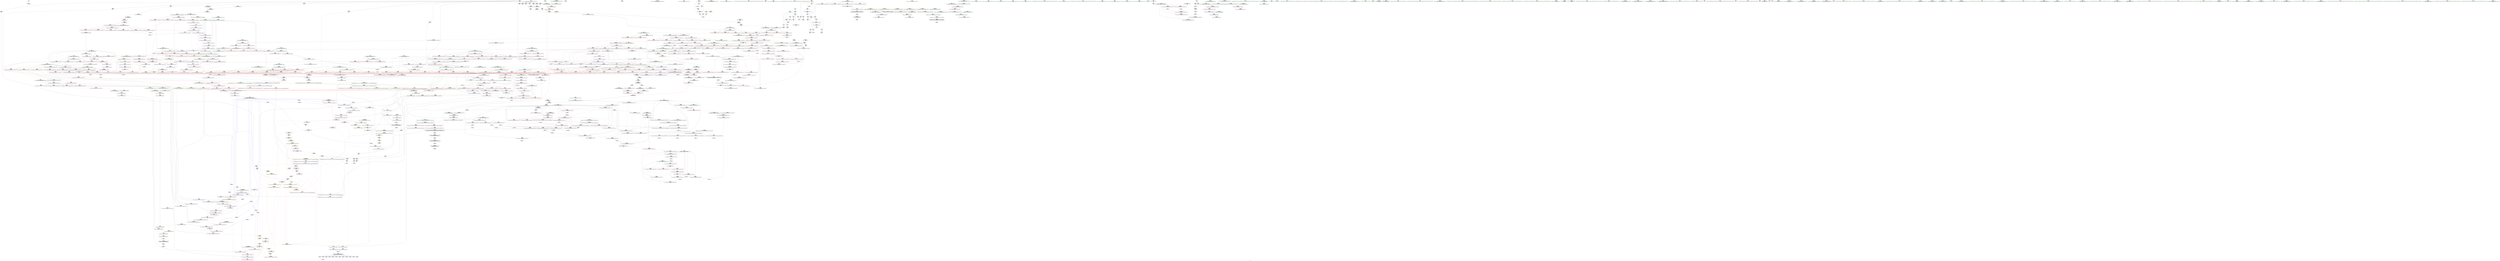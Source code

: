 digraph "SVFG" {
	label="SVFG";

	Node0x55732ba8a770 [shape=record,color=grey,label="{NodeID: 0\nNullPtr}"];
	Node0x55732ba8a770 -> Node0x55732bae49e0[style=solid];
	Node0x55732baf5160 [shape=record,color=blue,label="{NodeID: 775\n1162\<--1180\n__i\<--add.ptr\n_ZSt16__insertion_sortIPcN9__gnu_cxx5__ops15_Iter_less_iterEEvT_S4_T0_\n}"];
	Node0x55732baf5160 -> Node0x55732bb038f0[style=dashed];
	Node0x55732baf5160 -> Node0x55732bb039c0[style=dashed];
	Node0x55732baf5160 -> Node0x55732bb03a90[style=dashed];
	Node0x55732baf5160 -> Node0x55732bb03b60[style=dashed];
	Node0x55732baf5160 -> Node0x55732bb03c30[style=dashed];
	Node0x55732baf5160 -> Node0x55732bb03d00[style=dashed];
	Node0x55732baf5160 -> Node0x55732bb03dd0[style=dashed];
	Node0x55732baf5160 -> Node0x55732baf53d0[style=dashed];
	Node0x55732baf5160 -> Node0x55732bb5da50[style=dashed];
	Node0x55732baebe20 [shape=record,color=red,label="{NodeID: 443\n560\<--529\n\<--__last.addr\n_ZSt22__final_insertion_sortIPcN9__gnu_cxx5__ops15_Iter_less_iterEEvT_S4_T0_\n|{<s0>33}}"];
	Node0x55732baebe20:s0 -> Node0x55732bbebca0[style=solid,color=red];
	Node0x55732bb30570 [shape=record,color=grey,label="{NodeID: 1218\n306 = cmp(304, 305, )\n}"];
	Node0x55732badf900 [shape=record,color=green,label="{NodeID: 111\n598\<--599\n__first.addr\<--__first.addr_field_insensitive\n_ZSt27__unguarded_partition_pivotIPcN9__gnu_cxx5__ops15_Iter_less_iterEET_S4_S4_T0_\n}"];
	Node0x55732badf900 -> Node0x55732baec300[style=solid];
	Node0x55732badf900 -> Node0x55732baec3d0[style=solid];
	Node0x55732badf900 -> Node0x55732baec4a0[style=solid];
	Node0x55732badf900 -> Node0x55732baec570[style=solid];
	Node0x55732badf900 -> Node0x55732baec640[style=solid];
	Node0x55732badf900 -> Node0x55732baec710[style=solid];
	Node0x55732badf900 -> Node0x55732bb093f0[style=solid];
	Node0x55732bb01600 [shape=record,color=red,label="{NodeID: 554\n1028\<--1027\n\<--\n_ZNK9__gnu_cxx5__ops14_Iter_less_valclIPccEEbT_RT0_\n}"];
	Node0x55732bb01600 -> Node0x55732baeed70[style=solid];
	Node0x55732bae4670 [shape=record,color=green,label="{NodeID: 222\n1423\<--1424\nllvm.memmove.p0i8.p0i8.i64\<--llvm.memmove.p0i8.p0i8.i64_field_insensitive\n}"];
	Node0x55732bbf04b0 [shape=record,color=black,label="{NodeID: 1772\n1292 = PHI(399, )\n}"];
	Node0x55732bbf04b0 -> Node0x55732bb04e10[style=solid];
	Node0x55732bb07030 [shape=record,color=blue,label="{NodeID: 665\n185\<--184\n\<--\n_ZSt4swapIcENSt9enable_ifIXsr6__and_ISt6__not_ISt15__is_tuple_likeIT_EESt21is_move_constructibleIS3_ESt18is_move_assignableIS3_EEE5valueEvE4typeERS3_SC_\n}"];
	Node0x55732bb07030 -> Node0x55732baf4050[style=dashed];
	Node0x55732bb07030 -> Node0x55732bb07100[style=dashed];
	Node0x55732baf2240 [shape=record,color=purple,label="{NodeID: 333\n881\<--879\nadd.ptr5\<--\n_ZSt13__adjust_heapIPclcN9__gnu_cxx5__ops15_Iter_less_iterEEvT_T0_S5_T1_T2_\n}"];
	Node0x55732baf2240 -> Node0x55732bb0aec0[style=solid];
	Node0x55732badc0d0 [shape=record,color=green,label="{NodeID: 1\n4\<--1\n.str\<--dummyObj\nGlob }"];
	Node0x55732baf5230 [shape=record,color=blue,label="{NodeID: 776\n1164\<--1193\n__val\<--\n_ZSt16__insertion_sortIPcN9__gnu_cxx5__ops15_Iter_less_iterEEvT_S4_T0_\n}"];
	Node0x55732baf5230 -> Node0x55732bb03f70[style=dashed];
	Node0x55732baf5230 -> Node0x55732bb6f490[style=dashed];
	Node0x55732baebef0 [shape=record,color=red,label="{NodeID: 444\n581\<--570\n\<--__first.addr\n_ZSt14__partial_sortIPcN9__gnu_cxx5__ops15_Iter_less_iterEEvT_S4_S4_T0_\n|{<s0>34}}"];
	Node0x55732baebef0:s0 -> Node0x55732bbeb120[style=solid,color=red];
	Node0x55732bb306f0 [shape=record,color=grey,label="{NodeID: 1219\n544 = cmp(543, 477, )\n}"];
	Node0x55732badf9d0 [shape=record,color=green,label="{NodeID: 112\n600\<--601\n__last.addr\<--__last.addr_field_insensitive\n_ZSt27__unguarded_partition_pivotIPcN9__gnu_cxx5__ops15_Iter_less_iterEET_S4_S4_T0_\n}"];
	Node0x55732badf9d0 -> Node0x55732baec7e0[style=solid];
	Node0x55732badf9d0 -> Node0x55732baec8b0[style=solid];
	Node0x55732badf9d0 -> Node0x55732baec980[style=solid];
	Node0x55732badf9d0 -> Node0x55732bb094c0[style=solid];
	Node0x55732bb016d0 [shape=record,color=red,label="{NodeID: 555\n1059\<--1039\n\<--__result.addr\n_ZSt22__move_median_to_firstIPcN9__gnu_cxx5__ops15_Iter_less_iterEEvT_S4_S4_S4_T0_\n|{<s0>61}}"];
	Node0x55732bb016d0:s0 -> Node0x55732bbf56b0[style=solid,color=red];
	Node0x55732bb79c20 [shape=record,color=yellow,style=double,label="{NodeID: 1330\n8V_1 = ENCHI(MR_8V_0)\npts\{20 \}\nFun[_ZNK9__gnu_cxx5__ops14_Iter_less_valclIPccEEbT_RT0_]}"];
	Node0x55732bb79c20 -> Node0x55732bb01530[style=dashed];
	Node0x55732bae4770 [shape=record,color=green,label="{NodeID: 223\n1440\<--1441\nthis.addr\<--this.addr_field_insensitive\n_ZNK9__gnu_cxx5__ops14_Val_less_iterclIcPcEEbRT_T0_\n}"];
	Node0x55732bae4770 -> Node0x55732bb05e50[style=solid];
	Node0x55732bae4770 -> Node0x55732baf6c30[style=solid];
	Node0x55732bbf05f0 [shape=record,color=black,label="{NodeID: 1773\n1302 = PHI(1436, )\n}"];
	Node0x55732bb07100 [shape=record,color=blue,label="{NodeID: 666\n189\<--188\n\<--\n_ZSt4swapIcENSt9enable_ifIXsr6__and_ISt6__not_ISt15__is_tuple_likeIT_EESt21is_move_constructibleIS3_ESt18is_move_assignableIS3_EEE5valueEvE4typeERS3_SC_\n|{<s0>5|<s1>22}}"];
	Node0x55732bb07100:s0 -> Node0x55732bb069b0[style=dashed,color=blue];
	Node0x55732bb07100:s1 -> Node0x55732bb9b020[style=dashed,color=blue];
	Node0x55732baf2310 [shape=record,color=purple,label="{NodeID: 334\n903\<--900\nadd.ptr14\<--\n_ZSt13__adjust_heapIPclcN9__gnu_cxx5__ops15_Iter_less_iterEEvT_T0_S5_T1_T2_\n|{<s0>51}}"];
	Node0x55732baf2310:s0 -> Node0x55732bbf4680[style=solid,color=red];
	Node0x55732badc160 [shape=record,color=green,label="{NodeID: 2\n6\<--1\n.str.1\<--dummyObj\nGlob }"];
	Node0x55732baf5300 [shape=record,color=blue,label="{NodeID: 777\n1204\<--1203\n\<--\n_ZSt16__insertion_sortIPcN9__gnu_cxx5__ops15_Iter_less_iterEEvT_S4_T0_\n}"];
	Node0x55732baf5300 -> Node0x55732bb6a490[style=dashed];
	Node0x55732baebfc0 [shape=record,color=red,label="{NodeID: 445\n587\<--570\n\<--__first.addr\n_ZSt14__partial_sortIPcN9__gnu_cxx5__ops15_Iter_less_iterEEvT_S4_S4_T0_\n|{<s0>35}}"];
	Node0x55732baebfc0:s0 -> Node0x55732bbf6b20[style=solid,color=red];
	Node0x55732bb30870 [shape=record,color=grey,label="{NodeID: 1220\n855 = cmp(851, 854, )\n}"];
	Node0x55732badfaa0 [shape=record,color=green,label="{NodeID: 113\n602\<--603\n__mid\<--__mid_field_insensitive\n_ZSt27__unguarded_partition_pivotIPcN9__gnu_cxx5__ops15_Iter_less_iterEET_S4_S4_T0_\n}"];
	Node0x55732badfaa0 -> Node0x55732baeca50[style=solid];
	Node0x55732badfaa0 -> Node0x55732bb09590[style=solid];
	Node0x55732bb017a0 [shape=record,color=red,label="{NodeID: 556\n1067\<--1039\n\<--__result.addr\n_ZSt22__move_median_to_firstIPcN9__gnu_cxx5__ops15_Iter_less_iterEEvT_S4_S4_S4_T0_\n|{<s0>63}}"];
	Node0x55732bb017a0:s0 -> Node0x55732bbf56b0[style=solid,color=red];
	Node0x55732bb79d30 [shape=record,color=yellow,style=double,label="{NodeID: 1331\n174V_1 = ENCHI(MR_174V_0)\npts\{958 \}\nFun[_ZNK9__gnu_cxx5__ops14_Iter_less_valclIPccEEbT_RT0_]}"];
	Node0x55732bb79d30 -> Node0x55732bb01600[style=dashed];
	Node0x55732bae4840 [shape=record,color=green,label="{NodeID: 224\n1442\<--1443\n__val.addr\<--__val.addr_field_insensitive\n_ZNK9__gnu_cxx5__ops14_Val_less_iterclIcPcEEbRT_T0_\n}"];
	Node0x55732bae4840 -> Node0x55732bb05f20[style=solid];
	Node0x55732bae4840 -> Node0x55732baf6d00[style=solid];
	Node0x55732bbf0700 [shape=record,color=black,label="{NodeID: 1774\n1342 = PHI(1384, )\n|{<s0>91}}"];
	Node0x55732bbf0700:s0 -> Node0x55732bbf1130[style=solid,color=red];
	Node0x55732bb071d0 [shape=record,color=blue,label="{NodeID: 667\n195\<--193\n__first.addr\<--__first\n_ZSt4sortIPcEvT_S1_\n}"];
	Node0x55732bb071d0 -> Node0x55732baf4120[style=dashed];
	Node0x55732baf23e0 [shape=record,color=purple,label="{NodeID: 335\n908\<--906\nadd.ptr16\<--\n_ZSt13__adjust_heapIPclcN9__gnu_cxx5__ops15_Iter_less_iterEEvT_T0_S5_T1_T2_\n}"];
	Node0x55732baf23e0 -> Node0x55732bb0b130[style=solid];
	Node0x55732badc410 [shape=record,color=green,label="{NodeID: 3\n8\<--1\n.str.2\<--dummyObj\nGlob }"];
	Node0x55732baf53d0 [shape=record,color=blue,label="{NodeID: 778\n1162\<--1217\n__i\<--incdec.ptr\n_ZSt16__insertion_sortIPcN9__gnu_cxx5__ops15_Iter_less_iterEEvT_S4_T0_\n}"];
	Node0x55732baf53d0 -> Node0x55732bb038f0[style=dashed];
	Node0x55732baf53d0 -> Node0x55732bb039c0[style=dashed];
	Node0x55732baf53d0 -> Node0x55732bb03a90[style=dashed];
	Node0x55732baf53d0 -> Node0x55732bb03b60[style=dashed];
	Node0x55732baf53d0 -> Node0x55732bb03c30[style=dashed];
	Node0x55732baf53d0 -> Node0x55732bb03d00[style=dashed];
	Node0x55732baf53d0 -> Node0x55732bb03dd0[style=dashed];
	Node0x55732baf53d0 -> Node0x55732baf53d0[style=dashed];
	Node0x55732baf53d0 -> Node0x55732bb5da50[style=dashed];
	Node0x55732baec090 [shape=record,color=red,label="{NodeID: 446\n582\<--572\n\<--__middle.addr\n_ZSt14__partial_sortIPcN9__gnu_cxx5__ops15_Iter_less_iterEEvT_S4_S4_T0_\n|{<s0>34}}"];
	Node0x55732baec090:s0 -> Node0x55732bbeb230[style=solid,color=red];
	Node0x55732bb309f0 [shape=record,color=grey,label="{NodeID: 1221\n1030 = cmp(1026, 1029, )\n}"];
	Node0x55732bb309f0 -> Node0x55732baeee40[style=solid];
	Node0x55732bae4d10 [shape=record,color=green,label="{NodeID: 114\n604\<--605\nagg.tmp\<--agg.tmp_field_insensitive\n_ZSt27__unguarded_partition_pivotIPcN9__gnu_cxx5__ops15_Iter_less_iterEET_S4_S4_T0_\n}"];
	Node0x55732bb01870 [shape=record,color=red,label="{NodeID: 557\n1071\<--1039\n\<--__result.addr\n_ZSt22__move_median_to_firstIPcN9__gnu_cxx5__ops15_Iter_less_iterEEvT_S4_S4_S4_T0_\n|{<s0>64}}"];
	Node0x55732bb01870:s0 -> Node0x55732bbf56b0[style=solid,color=red];
	Node0x55732bae4910 [shape=record,color=green,label="{NodeID: 225\n1444\<--1445\n__it.addr\<--__it.addr_field_insensitive\n_ZNK9__gnu_cxx5__ops14_Val_less_iterclIcPcEEbRT_T0_\n}"];
	Node0x55732bae4910 -> Node0x55732bb05ff0[style=solid];
	Node0x55732bae4910 -> Node0x55732baf6dd0[style=solid];
	Node0x55732bbf0870 [shape=record,color=black,label="{NodeID: 1775\n1346 = PHI(1384, )\n|{<s0>91}}"];
	Node0x55732bbf0870:s0 -> Node0x55732bbf1270[style=solid,color=red];
	Node0x55732bb072a0 [shape=record,color=blue,label="{NodeID: 668\n197\<--194\n__last.addr\<--__last\n_ZSt4sortIPcEvT_S1_\n}"];
	Node0x55732bb072a0 -> Node0x55732baf41f0[style=dashed];
	Node0x55732baf24b0 [shape=record,color=purple,label="{NodeID: 336\n980\<--978\nadd.ptr\<--\n_ZSt11__push_heapIPclcN9__gnu_cxx5__ops14_Iter_less_valEEvT_T0_S5_T1_RT2_\n|{<s0>56}}"];
	Node0x55732baf24b0:s0 -> Node0x55732bbf3090[style=solid,color=red];
	Node0x55732badc4d0 [shape=record,color=green,label="{NodeID: 4\n28\<--1\n\<--dummyObj\nCan only get source location for instruction, argument, global var or function.}"];
	Node0x55732baf54a0 [shape=record,color=blue,label="{NodeID: 779\n1226\<--1222\n__first.addr\<--__first\n_ZSt26__unguarded_insertion_sortIPcN9__gnu_cxx5__ops15_Iter_less_iterEEvT_S4_T0_\n}"];
	Node0x55732baf54a0 -> Node0x55732bb04040[style=dashed];
	Node0x55732baec160 [shape=record,color=red,label="{NodeID: 447\n588\<--572\n\<--__middle.addr\n_ZSt14__partial_sortIPcN9__gnu_cxx5__ops15_Iter_less_iterEEvT_S4_S4_T0_\n|{<s0>35}}"];
	Node0x55732baec160:s0 -> Node0x55732bbf6c30[style=solid,color=red];
	Node0x55732bb30b70 [shape=record,color=grey,label="{NodeID: 1222\n38 = cmp(36, 37, )\n}"];
	Node0x55732bae4da0 [shape=record,color=green,label="{NodeID: 115\n606\<--607\nagg.tmp4\<--agg.tmp4_field_insensitive\n_ZSt27__unguarded_partition_pivotIPcN9__gnu_cxx5__ops15_Iter_less_iterEET_S4_S4_T0_\n}"];
	Node0x55732bb01940 [shape=record,color=red,label="{NodeID: 558\n1081\<--1039\n\<--__result.addr\n_ZSt22__move_median_to_firstIPcN9__gnu_cxx5__ops15_Iter_less_iterEEvT_S4_S4_S4_T0_\n|{<s0>66}}"];
	Node0x55732bb01940:s0 -> Node0x55732bbf56b0[style=solid,color=red];
	Node0x55732bae49e0 [shape=record,color=black,label="{NodeID: 226\n2\<--3\ndummyVal\<--dummyVal\n}"];
	Node0x55732bbf09b0 [shape=record,color=black,label="{NodeID: 1776\n1348 = PHI(1384, )\n|{<s0>91}}"];
	Node0x55732bbf09b0:s0 -> Node0x55732bbf13b0[style=solid,color=red];
	Node0x55732bb07370 [shape=record,color=blue,label="{NodeID: 669\n222\<--216\n__first.addr\<--__first\n_ZSt18__next_permutationIPcN9__gnu_cxx5__ops15_Iter_less_iterEEbT_S4_T0_\n}"];
	Node0x55732bb07370 -> Node0x55732baf4390[style=dashed];
	Node0x55732bb07370 -> Node0x55732baf4460[style=dashed];
	Node0x55732bb07370 -> Node0x55732baf4530[style=dashed];
	Node0x55732bb07370 -> Node0x55732baf4600[style=dashed];
	Node0x55732baf2580 [shape=record,color=purple,label="{NodeID: 337\n989\<--987\nadd.ptr1\<--\n_ZSt11__push_heapIPclcN9__gnu_cxx5__ops14_Iter_less_valEEvT_T0_S5_T1_RT2_\n|{<s0>57}}"];
	Node0x55732baf2580:s0 -> Node0x55732bbf4680[style=solid,color=red];
	Node0x55732badc590 [shape=record,color=green,label="{NodeID: 5\n34\<--1\n\<--dummyObj\nCan only get source location for instruction, argument, global var or function.}"];
	Node0x55732baf5570 [shape=record,color=blue,label="{NodeID: 780\n1228\<--1223\n__last.addr\<--__last\n_ZSt26__unguarded_insertion_sortIPcN9__gnu_cxx5__ops15_Iter_less_iterEEvT_S4_T0_\n}"];
	Node0x55732baf5570 -> Node0x55732bb04110[style=dashed];
	Node0x55732baec230 [shape=record,color=red,label="{NodeID: 448\n583\<--574\n\<--__last.addr\n_ZSt14__partial_sortIPcN9__gnu_cxx5__ops15_Iter_less_iterEEvT_S4_S4_T0_\n|{<s0>34}}"];
	Node0x55732baec230:s0 -> Node0x55732bbeb340[style=solid,color=red];
	Node0x55732bb30cf0 [shape=record,color=grey,label="{NodeID: 1223\n341 = cmp(337, 340, )\n}"];
	Node0x55732bb30cf0 -> Node0x55732baed9f0[style=solid];
	Node0x55732bae4e30 [shape=record,color=green,label="{NodeID: 116\n626\<--627\n_ZSt22__move_median_to_firstIPcN9__gnu_cxx5__ops15_Iter_less_iterEEvT_S4_S4_S4_T0_\<--_ZSt22__move_median_to_firstIPcN9__gnu_cxx5__ops15_Iter_less_iterEEvT_S4_S4_S4_T0__field_insensitive\n}"];
	Node0x55732bb01a10 [shape=record,color=red,label="{NodeID: 559\n1089\<--1039\n\<--__result.addr\n_ZSt22__move_median_to_firstIPcN9__gnu_cxx5__ops15_Iter_less_iterEEvT_S4_S4_S4_T0_\n|{<s0>68}}"];
	Node0x55732bb01a10:s0 -> Node0x55732bbf56b0[style=solid,color=red];
	Node0x55732bae4ae0 [shape=record,color=black,label="{NodeID: 227\n12\<--28\nmain_ret\<--\nmain\n}"];
	Node0x55732bbf0af0 [shape=record,color=black,label="{NodeID: 1777\n1349 = PHI(1360, )\n}"];
	Node0x55732bbf0af0 -> Node0x55732baef0b0[style=solid];
	Node0x55732bb07440 [shape=record,color=blue,label="{NodeID: 670\n224\<--217\n__last.addr\<--__last\n_ZSt18__next_permutationIPcN9__gnu_cxx5__ops15_Iter_less_iterEEbT_S4_T0_\n}"];
	Node0x55732bb07440 -> Node0x55732baf46d0[style=dashed];
	Node0x55732bb07440 -> Node0x55732baf47a0[style=dashed];
	Node0x55732bb07440 -> Node0x55732baf4870[style=dashed];
	Node0x55732bb07440 -> Node0x55732baf4940[style=dashed];
	Node0x55732bb07440 -> Node0x55732baf4a10[style=dashed];
	Node0x55732bb07440 -> Node0x55732baf4ae0[style=dashed];
	Node0x55732baf2650 [shape=record,color=purple,label="{NodeID: 338\n994\<--992\nadd.ptr3\<--\n_ZSt11__push_heapIPclcN9__gnu_cxx5__ops14_Iter_less_valEEvT_T0_S5_T1_RT2_\n}"];
	Node0x55732baf2650 -> Node0x55732bb0b950[style=solid];
	Node0x55732badce00 [shape=record,color=green,label="{NodeID: 6\n59\<--1\n\<--dummyObj\nCan only get source location for instruction, argument, global var or function.}"];
	Node0x55732baf5640 [shape=record,color=blue,label="{NodeID: 781\n1230\<--1240\n__i\<--\n_ZSt26__unguarded_insertion_sortIPcN9__gnu_cxx5__ops15_Iter_less_iterEEvT_S4_T0_\n}"];
	Node0x55732baf5640 -> Node0x55732bb6b390[style=dashed];
	Node0x55732baec300 [shape=record,color=red,label="{NodeID: 449\n610\<--598\n\<--__first.addr\n_ZSt27__unguarded_partition_pivotIPcN9__gnu_cxx5__ops15_Iter_less_iterEET_S4_S4_T0_\n}"];
	Node0x55732baec300 -> Node0x55732baf1e30[style=solid];
	Node0x55732bb30e70 [shape=record,color=grey,label="{NodeID: 1224\n1245 = cmp(1243, 1244, )\n}"];
	Node0x55732bae4f30 [shape=record,color=green,label="{NodeID: 117\n633\<--634\n_ZSt21__unguarded_partitionIPcN9__gnu_cxx5__ops15_Iter_less_iterEET_S4_S4_S4_T0_\<--_ZSt21__unguarded_partitionIPcN9__gnu_cxx5__ops15_Iter_less_iterEET_S4_S4_S4_T0__field_insensitive\n}"];
	Node0x55732bb9a100 [shape=record,color=yellow,style=double,label="{NodeID: 1667\n8V_6 = CSCHI(MR_8V_5)\npts\{20 \}\nCS[]|{<s0>44|<s1>44|<s2>48}}"];
	Node0x55732bb9a100:s0 -> Node0x55732bb5e670[style=dashed,color=blue];
	Node0x55732bb9a100:s1 -> Node0x55732bb6db90[style=dashed,color=blue];
	Node0x55732bb9a100:s2 -> Node0x55732bb9c620[style=dashed,color=blue];
	Node0x55732bb01ae0 [shape=record,color=red,label="{NodeID: 560\n1093\<--1039\n\<--__result.addr\n_ZSt22__move_median_to_firstIPcN9__gnu_cxx5__ops15_Iter_less_iterEEvT_S4_S4_S4_T0_\n|{<s0>69}}"];
	Node0x55732bb01ae0:s0 -> Node0x55732bbf56b0[style=solid,color=red];
	Node0x55732bae4bb0 [shape=record,color=black,label="{NodeID: 228\n47\<--44\nconv\<--call3\nmain\n}"];
	Node0x55732bae4bb0 -> Node0x55732bb064d0[style=solid];
	Node0x55732bbf0c30 [shape=record,color=black,label="{NodeID: 1778\n1380 = PHI(1391, )\n}"];
	Node0x55732bbf0c30 -> Node0x55732baef250[style=solid];
	Node0x55732bb07510 [shape=record,color=blue,label="{NodeID: 671\n218\<--247\nretval\<--\n_ZSt18__next_permutationIPcN9__gnu_cxx5__ops15_Iter_less_iterEEbT_S4_T0_\n}"];
	Node0x55732bb07510 -> Node0x55732bb66c70[style=dashed];
	Node0x55732baf2720 [shape=record,color=purple,label="{NodeID: 339\n1007\<--1005\nadd.ptr7\<--\n_ZSt11__push_heapIPclcN9__gnu_cxx5__ops14_Iter_less_valEEvT_T0_S5_T1_RT2_\n}"];
	Node0x55732baf2720 -> Node0x55732bb0bbc0[style=solid];
	Node0x55732badce90 [shape=record,color=green,label="{NodeID: 7\n72\<--1\n\<--dummyObj\nCan only get source location for instruction, argument, global var or function.}"];
	Node0x55732baf5710 [shape=record,color=blue,label="{NodeID: 782\n1230\<--1252\n__i\<--incdec.ptr\n_ZSt26__unguarded_insertion_sortIPcN9__gnu_cxx5__ops15_Iter_less_iterEEvT_S4_T0_\n}"];
	Node0x55732baf5710 -> Node0x55732bb6b390[style=dashed];
	Node0x55732baec3d0 [shape=record,color=red,label="{NodeID: 450\n612\<--598\n\<--__first.addr\n_ZSt27__unguarded_partition_pivotIPcN9__gnu_cxx5__ops15_Iter_less_iterEET_S4_S4_T0_\n}"];
	Node0x55732baec3d0 -> Node0x55732baee3b0[style=solid];
	Node0x55732bb5d460 [shape=record,color=black,label="{NodeID: 1225\nMR_8V_4 = PHI(MR_8V_5, MR_8V_3, )\npts\{20 \}\n|{<s0>26}}"];
	Node0x55732bb5d460:s0 -> Node0x55732bb6f990[style=dashed,color=blue];
	Node0x55732bae5030 [shape=record,color=green,label="{NodeID: 118\n640\<--641\n__comp\<--__comp_field_insensitive\n_ZSt13__heap_selectIPcN9__gnu_cxx5__ops15_Iter_less_iterEEvT_S4_S4_T0_\n|{<s0>38|<s1>39|<s2>40}}"];
	Node0x55732bae5030:s0 -> Node0x55732bbf4570[style=solid,color=red];
	Node0x55732bae5030:s1 -> Node0x55732bbf1b30[style=solid,color=red];
	Node0x55732bae5030:s2 -> Node0x55732bbf75b0[style=solid,color=red];
	Node0x55732bb9a260 [shape=record,color=yellow,style=double,label="{NodeID: 1668\n8V_2 = CSCHI(MR_8V_1)\npts\{20 \}\nCS[]|{<s0>37}}"];
	Node0x55732bb9a260:s0 -> Node0x55732bb70890[style=dashed,color=red];
	Node0x55732bb01bb0 [shape=record,color=red,label="{NodeID: 561\n1051\<--1041\n\<--__a.addr\n_ZSt22__move_median_to_firstIPcN9__gnu_cxx5__ops15_Iter_less_iterEEvT_S4_S4_S4_T0_\n|{<s0>59}}"];
	Node0x55732bb01bb0:s0 -> Node0x55732bbf2560[style=solid,color=red];
	Node0x55732bae4c80 [shape=record,color=black,label="{NodeID: 229\n52\<--51\nidx.ext\<--\nmain\n}"];
	Node0x55732bbf0d70 [shape=record,color=black,label="{NodeID: 1779\n1437 = PHI(1282, )\n0th arg _ZNK9__gnu_cxx5__ops14_Val_less_iterclIcPcEEbRT_T0_ }"];
	Node0x55732bbf0d70 -> Node0x55732baf6c30[style=solid];
	Node0x55732bb075e0 [shape=record,color=blue,label="{NodeID: 672\n226\<--249\n__i\<--\n_ZSt18__next_permutationIPcN9__gnu_cxx5__ops15_Iter_less_iterEEbT_S4_T0_\n}"];
	Node0x55732bb075e0 -> Node0x55732bae8e30[style=dashed];
	Node0x55732bb075e0 -> Node0x55732bb076b0[style=dashed];
	Node0x55732baf27f0 [shape=record,color=purple,label="{NodeID: 340\n1418\<--1415\nadd.ptr\<--\n_ZNSt20__copy_move_backwardILb1ELb1ESt26random_access_iterator_tagE13__copy_move_bIcEEPT_PKS3_S6_S4_\n}"];
	Node0x55732badcf50 [shape=record,color=green,label="{NodeID: 8\n110\<--1\n\<--dummyObj\nCan only get source location for instruction, argument, global var or function.}"];
	Node0x55732baf57e0 [shape=record,color=blue,label="{NodeID: 783\n1260\<--1257\n__first.addr\<--__first\n_ZSt13move_backwardIPcS0_ET0_T_S2_S1_\n}"];
	Node0x55732baf57e0 -> Node0x55732bb04450[style=dashed];
	Node0x55732baec4a0 [shape=record,color=red,label="{NodeID: 451\n619\<--598\n\<--__first.addr\n_ZSt27__unguarded_partition_pivotIPcN9__gnu_cxx5__ops15_Iter_less_iterEET_S4_S4_T0_\n|{<s0>36}}"];
	Node0x55732baec4a0:s0 -> Node0x55732bbf5cd0[style=solid,color=red];
	Node0x55732bb5d550 [shape=record,color=black,label="{NodeID: 1226\nMR_8V_2 = PHI(MR_8V_1, MR_8V_3, )\npts\{20 \}\n|{<s0>31|<s1>33}}"];
	Node0x55732bb5d550:s0 -> Node0x55732bb9b9c0[style=dashed,color=blue];
	Node0x55732bb5d550:s1 -> Node0x55732bb5d460[style=dashed,color=blue];
	Node0x55732bae5100 [shape=record,color=green,label="{NodeID: 119\n642\<--643\n__first.addr\<--__first.addr_field_insensitive\n_ZSt13__heap_selectIPcN9__gnu_cxx5__ops15_Iter_less_iterEEvT_S4_S4_T0_\n}"];
	Node0x55732bae5100 -> Node0x55732baecb20[style=solid];
	Node0x55732bae5100 -> Node0x55732baecbf0[style=solid];
	Node0x55732bae5100 -> Node0x55732baeccc0[style=solid];
	Node0x55732bae5100 -> Node0x55732bb09660[style=solid];
	Node0x55732bb9a3c0 [shape=record,color=yellow,style=double,label="{NodeID: 1669\n8V_2 = CSCHI(MR_8V_1)\npts\{20 \}\nCS[]|{<s0>4}}"];
	Node0x55732bb9a3c0:s0 -> Node0x55732bb9a520[style=dashed,color=blue];
	Node0x55732bb01c80 [shape=record,color=red,label="{NodeID: 562\n1063\<--1041\n\<--__a.addr\n_ZSt22__move_median_to_firstIPcN9__gnu_cxx5__ops15_Iter_less_iterEEvT_S4_S4_S4_T0_\n|{<s0>62}}"];
	Node0x55732bb01c80:s0 -> Node0x55732bbf2560[style=solid,color=red];
	Node0x55732baece90 [shape=record,color=black,label="{NodeID: 230\n67\<--66\nidxprom\<--\nmain\n}"];
	Node0x55732bbf0eb0 [shape=record,color=black,label="{NodeID: 1780\n1438 = PHI(1286, )\n1st arg _ZNK9__gnu_cxx5__ops14_Val_less_iterclIcPcEEbRT_T0_ }"];
	Node0x55732bbf0eb0 -> Node0x55732baf6d00[style=solid];
	Node0x55732bb076b0 [shape=record,color=blue,label="{NodeID: 673\n226\<--252\n__i\<--incdec.ptr\n_ZSt18__next_permutationIPcN9__gnu_cxx5__ops15_Iter_less_iterEEbT_S4_T0_\n}"];
	Node0x55732bb076b0 -> Node0x55732bae8f00[style=dashed];
	Node0x55732bb076b0 -> Node0x55732bb07850[style=dashed];
	Node0x55732bb076b0 -> Node0x55732bb67170[style=dashed];
	Node0x55732baf28c0 [shape=record,color=purple,label="{NodeID: 341\n1429\<--1426\nadd.ptr2\<--\n_ZNSt20__copy_move_backwardILb1ELb1ESt26random_access_iterator_tagE13__copy_move_bIcEEPT_PKS3_S6_S4_\n}"];
	Node0x55732baf28c0 -> Node0x55732baef590[style=solid];
	Node0x55732badd050 [shape=record,color=green,label="{NodeID: 9\n115\<--1\n\<--dummyObj\nCan only get source location for instruction, argument, global var or function.}"];
	Node0x55732baf58b0 [shape=record,color=blue,label="{NodeID: 784\n1262\<--1258\n__last.addr\<--__last\n_ZSt13move_backwardIPcS0_ET0_T_S2_S1_\n}"];
	Node0x55732baf58b0 -> Node0x55732bb04520[style=dashed];
	Node0x55732baec570 [shape=record,color=red,label="{NodeID: 452\n620\<--598\n\<--__first.addr\n_ZSt27__unguarded_partition_pivotIPcN9__gnu_cxx5__ops15_Iter_less_iterEET_S4_S4_T0_\n}"];
	Node0x55732baec570 -> Node0x55732baf0ec0[style=solid];
	Node0x55732bb5da50 [shape=record,color=black,label="{NodeID: 1227\nMR_211V_2 = PHI(MR_211V_1, MR_211V_4, )\npts\{1163 \}\n}"];
	Node0x55732bae51d0 [shape=record,color=green,label="{NodeID: 120\n644\<--645\n__middle.addr\<--__middle.addr_field_insensitive\n_ZSt13__heap_selectIPcN9__gnu_cxx5__ops15_Iter_less_iterEEvT_S4_S4_T0_\n}"];
	Node0x55732bae51d0 -> Node0x55732baecd90[style=solid];
	Node0x55732bae51d0 -> Node0x55732bafcc10[style=solid];
	Node0x55732bae51d0 -> Node0x55732bafcce0[style=solid];
	Node0x55732bae51d0 -> Node0x55732bb09730[style=solid];
	Node0x55732bb9a520 [shape=record,color=yellow,style=double,label="{NodeID: 1670\n8V_3 = CSCHI(MR_8V_2)\npts\{20 \}\nCS[]|{|<s4>5|<s5>5|<s6>5}}"];
	Node0x55732bb9a520 -> Node0x55732baf3760[style=dashed];
	Node0x55732bb9a520 -> Node0x55732baf3830[style=dashed];
	Node0x55732bb9a520 -> Node0x55732baf3900[style=dashed];
	Node0x55732bb9a520 -> Node0x55732bb64e70[style=dashed];
	Node0x55732bb9a520:s4 -> Node0x55732baf3eb0[style=dashed,color=red];
	Node0x55732bb9a520:s5 -> Node0x55732baf3f80[style=dashed,color=red];
	Node0x55732bb9a520:s6 -> Node0x55732bb07030[style=dashed,color=red];
	Node0x55732bb01d50 [shape=record,color=red,label="{NodeID: 563\n1072\<--1041\n\<--__a.addr\n_ZSt22__move_median_to_firstIPcN9__gnu_cxx5__ops15_Iter_less_iterEEvT_S4_S4_S4_T0_\n|{<s0>64}}"];
	Node0x55732bb01d50:s0 -> Node0x55732bbf59c0[style=solid,color=red];
	Node0x55732baecf60 [shape=record,color=black,label="{NodeID: 231\n70\<--69\nconv10\<--\nmain\n}"];
	Node0x55732baecf60 -> Node0x55732bb2eef0[style=solid];
	Node0x55732bbf0ff0 [shape=record,color=black,label="{NodeID: 1781\n1439 = PHI(1301, )\n2nd arg _ZNK9__gnu_cxx5__ops14_Val_less_iterclIcPcEEbRT_T0_ }"];
	Node0x55732bbf0ff0 -> Node0x55732baf6dd0[style=solid];
	Node0x55732bb07780 [shape=record,color=blue,label="{NodeID: 674\n218\<--247\nretval\<--\n_ZSt18__next_permutationIPcN9__gnu_cxx5__ops15_Iter_less_iterEEbT_S4_T0_\n}"];
	Node0x55732bb07780 -> Node0x55732bb66c70[style=dashed];
	Node0x55732baf2990 [shape=record,color=red,label="{NodeID: 342\n37\<--15\n\<--nt\nmain\n}"];
	Node0x55732baf2990 -> Node0x55732bb30b70[style=solid];
	Node0x55732badd150 [shape=record,color=green,label="{NodeID: 10\n247\<--1\n\<--dummyObj\nCan only get source location for instruction, argument, global var or function.}"];
	Node0x55732baf5980 [shape=record,color=blue,label="{NodeID: 785\n1264\<--1259\n__result.addr\<--__result\n_ZSt13move_backwardIPcS0_ET0_T_S2_S1_\n}"];
	Node0x55732baf5980 -> Node0x55732bb045f0[style=dashed];
	Node0x55732baec640 [shape=record,color=red,label="{NodeID: 453\n628\<--598\n\<--__first.addr\n_ZSt27__unguarded_partition_pivotIPcN9__gnu_cxx5__ops15_Iter_less_iterEET_S4_S4_T0_\n}"];
	Node0x55732baec640 -> Node0x55732baf1060[style=solid];
	Node0x55732bb5db40 [shape=record,color=black,label="{NodeID: 1228\nMR_213V_2 = PHI(MR_213V_1, MR_213V_3, )\npts\{1165 \}\n}"];
	Node0x55732bae52a0 [shape=record,color=green,label="{NodeID: 121\n646\<--647\n__last.addr\<--__last.addr_field_insensitive\n_ZSt13__heap_selectIPcN9__gnu_cxx5__ops15_Iter_less_iterEEvT_S4_S4_T0_\n}"];
	Node0x55732bae52a0 -> Node0x55732bafcdb0[style=solid];
	Node0x55732bae52a0 -> Node0x55732bb09800[style=solid];
	Node0x55732bb01e20 [shape=record,color=red,label="{NodeID: 564\n1077\<--1041\n\<--__a.addr\n_ZSt22__move_median_to_firstIPcN9__gnu_cxx5__ops15_Iter_less_iterEEvT_S4_S4_S4_T0_\n|{<s0>65}}"];
	Node0x55732bb01e20:s0 -> Node0x55732bbf2560[style=solid,color=red];
	Node0x55732baed030 [shape=record,color=black,label="{NodeID: 232\n78\<--77\nidxprom13\<--\nmain\n}"];
	Node0x55732bbf1130 [shape=record,color=black,label="{NodeID: 1782\n1361 = PHI(1342, )\n0th arg _ZSt22__copy_move_backward_aILb1EPcS0_ET1_T0_S2_S1_ }"];
	Node0x55732bbf1130 -> Node0x55732baf6410[style=solid];
	Node0x55732bb07850 [shape=record,color=blue,label="{NodeID: 675\n226\<--260\n__i\<--\n_ZSt18__next_permutationIPcN9__gnu_cxx5__ops15_Iter_less_iterEEbT_S4_T0_\n}"];
	Node0x55732bb07850 -> Node0x55732bae8fd0[style=dashed];
	Node0x55732bb07850 -> Node0x55732bb07920[style=dashed];
	Node0x55732baf2a60 [shape=record,color=red,label="{NodeID: 343\n36\<--17\n\<--tt\nmain\n}"];
	Node0x55732baf2a60 -> Node0x55732bb30b70[style=solid];
	Node0x55732badd250 [shape=record,color=green,label="{NodeID: 11\n286\<--1\n\<--dummyObj\nCan only get source location for instruction, argument, global var or function.}"];
	Node0x55732baf5a50 [shape=record,color=blue,label="{NodeID: 786\n1284\<--1281\n__last.addr\<--__last\n_ZSt25__unguarded_linear_insertIPcN9__gnu_cxx5__ops14_Val_less_iterEEvT_T0_\n}"];
	Node0x55732baf5a50 -> Node0x55732bb046c0[style=dashed];
	Node0x55732baf5a50 -> Node0x55732bb04790[style=dashed];
	Node0x55732baf5a50 -> Node0x55732bb5f970[style=dashed];
	Node0x55732baec710 [shape=record,color=red,label="{NodeID: 454\n631\<--598\n\<--__first.addr\n_ZSt27__unguarded_partition_pivotIPcN9__gnu_cxx5__ops15_Iter_less_iterEET_S4_S4_T0_\n|{<s0>37}}"];
	Node0x55732baec710:s0 -> Node0x55732bbf19f0[style=solid,color=red];
	Node0x55732bb5f4a0 [shape=record,color=black,label="{NodeID: 1229\nMR_8V_2 = PHI(MR_8V_3, MR_8V_1, )\npts\{20 \}\n|{|<s4>85}}"];
	Node0x55732bb5f4a0 -> Node0x55732bb04ee0[style=dashed];
	Node0x55732bb5f4a0 -> Node0x55732bb04fb0[style=dashed];
	Node0x55732bb5f4a0 -> Node0x55732baf5d90[style=dashed];
	Node0x55732bb5f4a0 -> Node0x55732baf6000[style=dashed];
	Node0x55732bb5f4a0:s4 -> Node0x55732b5f4250[style=dashed,color=red];
	Node0x55732bae5370 [shape=record,color=green,label="{NodeID: 122\n648\<--649\n__i\<--__i_field_insensitive\n_ZSt13__heap_selectIPcN9__gnu_cxx5__ops15_Iter_less_iterEEvT_S4_S4_T0_\n}"];
	Node0x55732bae5370 -> Node0x55732bafce80[style=solid];
	Node0x55732bae5370 -> Node0x55732bafcf50[style=solid];
	Node0x55732bae5370 -> Node0x55732bafd020[style=solid];
	Node0x55732bae5370 -> Node0x55732bafd0f0[style=solid];
	Node0x55732bae5370 -> Node0x55732bb098d0[style=solid];
	Node0x55732bae5370 -> Node0x55732bb099a0[style=solid];
	Node0x55732bb01ef0 [shape=record,color=red,label="{NodeID: 565\n1082\<--1041\n\<--__a.addr\n_ZSt22__move_median_to_firstIPcN9__gnu_cxx5__ops15_Iter_less_iterEEvT_S4_S4_S4_T0_\n|{<s0>66}}"];
	Node0x55732bb01ef0:s0 -> Node0x55732bbf59c0[style=solid,color=red];
	Node0x55732baed100 [shape=record,color=black,label="{NodeID: 233\n81\<--80\nconv15\<--\nmain\n}"];
	Node0x55732baed100 -> Node0x55732bb30270[style=solid];
	Node0x55732bbf1270 [shape=record,color=black,label="{NodeID: 1783\n1362 = PHI(1346, )\n1st arg _ZSt22__copy_move_backward_aILb1EPcS0_ET1_T0_S2_S1_ }"];
	Node0x55732bbf1270 -> Node0x55732baf64e0[style=solid];
	Node0x55732bb07920 [shape=record,color=blue,label="{NodeID: 676\n226\<--263\n__i\<--incdec.ptr4\n_ZSt18__next_permutationIPcN9__gnu_cxx5__ops15_Iter_less_iterEEbT_S4_T0_\n}"];
	Node0x55732bb07920 -> Node0x55732bae90a0[style=dashed];
	Node0x55732bb07920 -> Node0x55732bae9170[style=dashed];
	Node0x55732bb07920 -> Node0x55732bb07ac0[style=dashed];
	Node0x55732baf2b30 [shape=record,color=red,label="{NodeID: 344\n126\<--17\n\<--tt\nmain\n}"];
	Node0x55732badd350 [shape=record,color=green,label="{NodeID: 12\n436\<--1\n\<--dummyObj\nCan only get source location for instruction, argument, global var or function.}"];
	Node0x55732baf5b20 [shape=record,color=blue,label="{NodeID: 787\n1286\<--1293\n__val\<--\n_ZSt25__unguarded_linear_insertIPcN9__gnu_cxx5__ops14_Val_less_iterEEvT_T0_\n|{|<s2>85}}"];
	Node0x55732baf5b20 -> Node0x55732bb04ee0[style=dashed];
	Node0x55732baf5b20 -> Node0x55732bb04fb0[style=dashed];
	Node0x55732baf5b20:s2 -> Node0x55732b5f4300[style=dashed,color=red];
	Node0x55732baec7e0 [shape=record,color=red,label="{NodeID: 455\n611\<--600\n\<--__last.addr\n_ZSt27__unguarded_partition_pivotIPcN9__gnu_cxx5__ops15_Iter_less_iterEET_S4_S4_T0_\n}"];
	Node0x55732baec7e0 -> Node0x55732baee2e0[style=solid];
	Node0x55732bb5f970 [shape=record,color=black,label="{NodeID: 1230\nMR_232V_3 = PHI(MR_232V_4, MR_232V_2, )\npts\{1285 \}\n}"];
	Node0x55732bb5f970 -> Node0x55732bb04860[style=dashed];
	Node0x55732bb5f970 -> Node0x55732bb04930[style=dashed];
	Node0x55732bb5f970 -> Node0x55732baf5e60[style=dashed];
	Node0x55732bae5440 [shape=record,color=green,label="{NodeID: 123\n656\<--657\n_ZSt11__make_heapIPcN9__gnu_cxx5__ops15_Iter_less_iterEEvT_S4_RT0_\<--_ZSt11__make_heapIPcN9__gnu_cxx5__ops15_Iter_less_iterEEvT_S4_RT0__field_insensitive\n}"];
	Node0x55732bb01fc0 [shape=record,color=red,label="{NodeID: 566\n1052\<--1043\n\<--__b.addr\n_ZSt22__move_median_to_firstIPcN9__gnu_cxx5__ops15_Iter_less_iterEEvT_S4_S4_S4_T0_\n|{<s0>59}}"];
	Node0x55732bb01fc0:s0 -> Node0x55732bbf2960[style=solid,color=red];
	Node0x55732baed1d0 [shape=record,color=black,label="{NodeID: 234\n83\<--82\nidxprom16\<--\nmain\n}"];
	Node0x55732bbf13b0 [shape=record,color=black,label="{NodeID: 1784\n1363 = PHI(1348, )\n2nd arg _ZSt22__copy_move_backward_aILb1EPcS0_ET1_T0_S2_S1_ }"];
	Node0x55732bbf13b0 -> Node0x55732baf65b0[style=solid];
	Node0x55732bb079f0 [shape=record,color=blue,label="{NodeID: 677\n228\<--266\n__ii\<--\n_ZSt18__next_permutationIPcN9__gnu_cxx5__ops15_Iter_less_iterEEbT_S4_T0_\n}"];
	Node0x55732bb079f0 -> Node0x55732bae9580[style=dashed];
	Node0x55732bb079f0 -> Node0x55732bae9650[style=dashed];
	Node0x55732bb079f0 -> Node0x55732bb079f0[style=dashed];
	Node0x55732bb079f0 -> Node0x55732bb5dc70[style=dashed];
	Node0x55732baf2c00 [shape=record,color=red,label="{NodeID: 345\n133\<--17\n\<--tt\nmain\n}"];
	Node0x55732baf2c00 -> Node0x55732bb2c7f0[style=solid];
	Node0x55732badd450 [shape=record,color=green,label="{NodeID: 13\n477\<--1\n\<--dummyObj\nCan only get source location for instruction, argument, global var or function.}"];
	Node0x55732baf5bf0 [shape=record,color=blue,label="{NodeID: 788\n1288\<--1295\n__next\<--\n_ZSt25__unguarded_linear_insertIPcN9__gnu_cxx5__ops14_Val_less_iterEEvT_T0_\n}"];
	Node0x55732baf5bf0 -> Node0x55732bb04a00[style=dashed];
	Node0x55732baf5bf0 -> Node0x55732baf5cc0[style=dashed];
	Node0x55732baec8b0 [shape=record,color=red,label="{NodeID: 456\n623\<--600\n\<--__last.addr\n_ZSt27__unguarded_partition_pivotIPcN9__gnu_cxx5__ops15_Iter_less_iterEET_S4_S4_T0_\n}"];
	Node0x55732baec8b0 -> Node0x55732baf0f90[style=solid];
	Node0x55732bb5fe70 [shape=record,color=black,label="{NodeID: 1231\nMR_236V_4 = PHI(MR_236V_5, MR_236V_3, )\npts\{1289 \}\n}"];
	Node0x55732bb5fe70 -> Node0x55732bb04ad0[style=dashed];
	Node0x55732bb5fe70 -> Node0x55732bb04ba0[style=dashed];
	Node0x55732bb5fe70 -> Node0x55732bb04c70[style=dashed];
	Node0x55732bb5fe70 -> Node0x55732bb04d40[style=dashed];
	Node0x55732bb5fe70 -> Node0x55732baf5f30[style=dashed];
	Node0x55732bae5540 [shape=record,color=green,label="{NodeID: 124\n673\<--674\n_ZSt10__pop_heapIPcN9__gnu_cxx5__ops15_Iter_less_iterEEvT_S4_S4_RT0_\<--_ZSt10__pop_heapIPcN9__gnu_cxx5__ops15_Iter_less_iterEEvT_S4_S4_RT0__field_insensitive\n}"];
	Node0x55732bb9aaa0 [shape=record,color=yellow,style=double,label="{NodeID: 1674\n8V_2 = CSCHI(MR_8V_1)\npts\{20 \}\nCS[]|{<s0>6}}"];
	Node0x55732bb9aaa0:s0 -> Node0x55732bb64e70[style=dashed,color=blue];
	Node0x55732bb02090 [shape=record,color=red,label="{NodeID: 567\n1055\<--1043\n\<--__b.addr\n_ZSt22__move_median_to_firstIPcN9__gnu_cxx5__ops15_Iter_less_iterEEvT_S4_S4_S4_T0_\n|{<s0>60}}"];
	Node0x55732bb02090:s0 -> Node0x55732bbf2560[style=solid,color=red];
	Node0x55732baed2a0 [shape=record,color=black,label="{NodeID: 235\n86\<--85\nconv18\<--\nmain\n}"];
	Node0x55732baed2a0 -> Node0x55732bb30270[style=solid];
	Node0x55732bbf14f0 [shape=record,color=black,label="{NodeID: 1785\n594 = PHI(494, )\n0th arg _ZSt27__unguarded_partition_pivotIPcN9__gnu_cxx5__ops15_Iter_less_iterEET_S4_S4_T0_ }"];
	Node0x55732bbf14f0 -> Node0x55732bb093f0[style=solid];
	Node0x55732bb07ac0 [shape=record,color=blue,label="{NodeID: 678\n226\<--269\n__i\<--incdec.ptr5\n_ZSt18__next_permutationIPcN9__gnu_cxx5__ops15_Iter_less_iterEEbT_S4_T0_\n}"];
	Node0x55732bb07ac0 -> Node0x55732bae90a0[style=dashed];
	Node0x55732bb07ac0 -> Node0x55732bae9170[style=dashed];
	Node0x55732bb07ac0 -> Node0x55732bae9240[style=dashed];
	Node0x55732bb07ac0 -> Node0x55732bae9310[style=dashed];
	Node0x55732bb07ac0 -> Node0x55732bae93e0[style=dashed];
	Node0x55732bb07ac0 -> Node0x55732bae94b0[style=dashed];
	Node0x55732bb07ac0 -> Node0x55732bb07ac0[style=dashed];
	Node0x55732bb07ac0 -> Node0x55732bb67170[style=dashed];
	Node0x55732bb67be0 [shape=record,color=yellow,style=double,label="{NodeID: 1453\n161V_1 = ENCHI(MR_161V_0)\npts\{173 729 792 958 1165 1287 \}\nFun[_ZSt13__adjust_heapIPclcN9__gnu_cxx5__ops15_Iter_less_iterEEvT_T0_S5_T1_T2_]}"];
	Node0x55732bb67be0 -> Node0x55732bb001b0[style=dashed];
	Node0x55732bb67be0 -> Node0x55732bb00280[style=dashed];
	Node0x55732bb67be0 -> Node0x55732bb00350[style=dashed];
	Node0x55732baf2cd0 [shape=record,color=red,label="{NodeID: 346\n51\<--21\n\<--l\nmain\n}"];
	Node0x55732baf2cd0 -> Node0x55732bae4c80[style=solid];
	Node0x55732badd550 [shape=record,color=green,label="{NodeID: 14\n481\<--1\n\<--dummyObj\nCan only get source location for instruction, argument, global var or function.|{<s0>48}}"];
	Node0x55732badd550:s0 -> Node0x55732bbec0e0[style=solid,color=red];
	Node0x55732baf5cc0 [shape=record,color=blue,label="{NodeID: 789\n1288\<--1298\n__next\<--incdec.ptr\n_ZSt25__unguarded_linear_insertIPcN9__gnu_cxx5__ops14_Val_less_iterEEvT_T0_\n}"];
	Node0x55732baf5cc0 -> Node0x55732bb5fe70[style=dashed];
	Node0x55732baec980 [shape=record,color=red,label="{NodeID: 457\n630\<--600\n\<--__last.addr\n_ZSt27__unguarded_partition_pivotIPcN9__gnu_cxx5__ops15_Iter_less_iterEET_S4_S4_T0_\n|{<s0>37}}"];
	Node0x55732baec980:s0 -> Node0x55732bbf18b0[style=solid,color=red];
	Node0x55732bae5640 [shape=record,color=green,label="{NodeID: 125\n686\<--687\n__first.addr\<--__first.addr_field_insensitive\n_ZSt11__sort_heapIPcN9__gnu_cxx5__ops15_Iter_less_iterEEvT_S4_RT0_\n}"];
	Node0x55732bae5640 -> Node0x55732bafd1c0[style=solid];
	Node0x55732bae5640 -> Node0x55732bafd290[style=solid];
	Node0x55732bae5640 -> Node0x55732bb09a70[style=solid];
	Node0x55732bb9ac00 [shape=record,color=yellow,style=double,label="{NodeID: 1675\n8V_3 = CSCHI(MR_8V_1)\npts\{20 \}\nCS[]|{<s0>19|<s1>19}}"];
	Node0x55732bb9ac00:s0 -> Node0x55732bb73a90[style=dashed,color=red];
	Node0x55732bb9ac00:s1 -> Node0x55732bb73f90[style=dashed,color=red];
	Node0x55732bb02160 [shape=record,color=red,label="{NodeID: 568\n1060\<--1043\n\<--__b.addr\n_ZSt22__move_median_to_firstIPcN9__gnu_cxx5__ops15_Iter_less_iterEEvT_S4_S4_S4_T0_\n|{<s0>61}}"];
	Node0x55732bb02160:s0 -> Node0x55732bbf59c0[style=solid,color=red];
	Node0x55732baed370 [shape=record,color=black,label="{NodeID: 236\n98\<--97\nidxprom21\<--\nmain\n}"];
	Node0x55732bbf1630 [shape=record,color=black,label="{NodeID: 1786\n595 = PHI(495, )\n1st arg _ZSt27__unguarded_partition_pivotIPcN9__gnu_cxx5__ops15_Iter_less_iterEET_S4_S4_T0_ }"];
	Node0x55732bbf1630 -> Node0x55732bb094c0[style=solid];
	Node0x55732bb07b90 [shape=record,color=blue,label="{NodeID: 679\n230\<--277\n__j\<--\n_ZSt18__next_permutationIPcN9__gnu_cxx5__ops15_Iter_less_iterEEbT_S4_T0_\n}"];
	Node0x55732bb07b90 -> Node0x55732bae9720[style=dashed];
	Node0x55732bb07b90 -> Node0x55732bb07c60[style=dashed];
	Node0x55732bb67db0 [shape=record,color=yellow,style=double,label="{NodeID: 1454\n8V_1 = ENCHI(MR_8V_0)\npts\{20 \}\nFun[_ZSt16next_permutationIPcEbT_S1_]|{<s0>9}}"];
	Node0x55732bb67db0:s0 -> Node0x55732bb7e140[style=dashed,color=red];
	Node0x55732baf2da0 [shape=record,color=red,label="{NodeID: 347\n63\<--21\n\<--l\nmain\n}"];
	Node0x55732baf2da0 -> Node0x55732bb2e8f0[style=solid];
	Node0x55732badd650 [shape=record,color=green,label="{NodeID: 15\n492\<--1\n\<--dummyObj\nCan only get source location for instruction, argument, global var or function.}"];
	Node0x55732baf5d90 [shape=record,color=blue,label="{NodeID: 790\n1309\<--1308\n\<--\n_ZSt25__unguarded_linear_insertIPcN9__gnu_cxx5__ops14_Val_less_iterEEvT_T0_\n}"];
	Node0x55732baf5d90 -> Node0x55732bb5f4a0[style=dashed];
	Node0x55732baeca50 [shape=record,color=red,label="{NodeID: 458\n622\<--602\n\<--__mid\n_ZSt27__unguarded_partition_pivotIPcN9__gnu_cxx5__ops15_Iter_less_iterEET_S4_S4_T0_\n|{<s0>36}}"];
	Node0x55732baeca50:s0 -> Node0x55732bbf5ef0[style=solid,color=red];
	Node0x55732bae5710 [shape=record,color=green,label="{NodeID: 126\n688\<--689\n__last.addr\<--__last.addr_field_insensitive\n_ZSt11__sort_heapIPcN9__gnu_cxx5__ops15_Iter_less_iterEEvT_S4_RT0_\n}"];
	Node0x55732bae5710 -> Node0x55732bafd360[style=solid];
	Node0x55732bae5710 -> Node0x55732bafd430[style=solid];
	Node0x55732bae5710 -> Node0x55732bafd500[style=solid];
	Node0x55732bae5710 -> Node0x55732bafd5d0[style=solid];
	Node0x55732bae5710 -> Node0x55732bb09b40[style=solid];
	Node0x55732bae5710 -> Node0x55732bb09ce0[style=solid];
	Node0x55732bb02230 [shape=record,color=red,label="{NodeID: 569\n1085\<--1043\n\<--__b.addr\n_ZSt22__move_median_to_firstIPcN9__gnu_cxx5__ops15_Iter_less_iterEEvT_S4_S4_S4_T0_\n|{<s0>67}}"];
	Node0x55732bb02230:s0 -> Node0x55732bbf2560[style=solid,color=red];
	Node0x55732baed440 [shape=record,color=black,label="{NodeID: 237\n107\<--104\nidxprom25\<--\nmain\n}"];
	Node0x55732bbf1770 [shape=record,color=black,label="{NodeID: 1787\n1101 = PHI(629, )\n0th arg _ZSt21__unguarded_partitionIPcN9__gnu_cxx5__ops15_Iter_less_iterEET_S4_S4_S4_T0_ }"];
	Node0x55732bbf1770 -> Node0x55732bb0c240[style=solid];
	Node0x55732bb07c60 [shape=record,color=blue,label="{NodeID: 680\n230\<--282\n__j\<--incdec.ptr7\n_ZSt18__next_permutationIPcN9__gnu_cxx5__ops15_Iter_less_iterEEbT_S4_T0_\n}"];
	Node0x55732bb07c60 -> Node0x55732bae9720[style=dashed];
	Node0x55732bb07c60 -> Node0x55732bae97f0[style=dashed];
	Node0x55732bb07c60 -> Node0x55732bb07c60[style=dashed];
	Node0x55732bb07c60 -> Node0x55732bb5e170[style=dashed];
	Node0x55732baf2e70 [shape=record,color=red,label="{NodeID: 348\n104\<--21\n\<--l\nmain\n}"];
	Node0x55732baf2e70 -> Node0x55732baed440[style=solid];
	Node0x55732baf2e70 -> Node0x55732bb2dff0[style=solid];
	Node0x55732badd750 [shape=record,color=green,label="{NodeID: 16\n520\<--1\n\<--dummyObj\nCan only get source location for instruction, argument, global var or function.}"];
	Node0x55732baf5e60 [shape=record,color=blue,label="{NodeID: 791\n1284\<--1311\n__last.addr\<--\n_ZSt25__unguarded_linear_insertIPcN9__gnu_cxx5__ops14_Val_less_iterEEvT_T0_\n}"];
	Node0x55732baf5e60 -> Node0x55732bb5f970[style=dashed];
	Node0x55732baecb20 [shape=record,color=red,label="{NodeID: 459\n653\<--642\n\<--__first.addr\n_ZSt13__heap_selectIPcN9__gnu_cxx5__ops15_Iter_less_iterEEvT_S4_S4_T0_\n|{<s0>38}}"];
	Node0x55732baecb20:s0 -> Node0x55732bbf4350[style=solid,color=red];
	Node0x55732bae57e0 [shape=record,color=green,label="{NodeID: 127\n690\<--691\n__comp.addr\<--__comp.addr_field_insensitive\n_ZSt11__sort_heapIPcN9__gnu_cxx5__ops15_Iter_less_iterEEvT_S4_RT0_\n}"];
	Node0x55732bae57e0 -> Node0x55732bafd6a0[style=solid];
	Node0x55732bae57e0 -> Node0x55732bb09c10[style=solid];
	Node0x55732bb02300 [shape=record,color=red,label="{NodeID: 570\n1094\<--1043\n\<--__b.addr\n_ZSt22__move_median_to_firstIPcN9__gnu_cxx5__ops15_Iter_less_iterEEvT_S4_S4_S4_T0_\n|{<s0>69}}"];
	Node0x55732bb02300:s0 -> Node0x55732bbf59c0[style=solid,color=red];
	Node0x55732bb7aa30 [shape=record,color=yellow,style=double,label="{NodeID: 1345\n8V_1 = ENCHI(MR_8V_0)\npts\{20 \}\nFun[_ZSt14__partial_sortIPcN9__gnu_cxx5__ops15_Iter_less_iterEEvT_S4_S4_T0_]|{<s0>34}}"];
	Node0x55732bb7aa30:s0 -> Node0x55732bb7fa20[style=dashed,color=red];
	Node0x55732baed510 [shape=record,color=black,label="{NodeID: 238\n112\<--111\nidxprom27\<--\nmain\n}"];
	Node0x55732bbf18b0 [shape=record,color=black,label="{NodeID: 1788\n1102 = PHI(630, )\n1st arg _ZSt21__unguarded_partitionIPcN9__gnu_cxx5__ops15_Iter_less_iterEET_S4_S4_S4_T0_ }"];
	Node0x55732bbf18b0 -> Node0x55732bb0c310[style=solid];
	Node0x55732bb07d30 [shape=record,color=blue,label="{NodeID: 681\n218\<--286\nretval\<--\n_ZSt18__next_permutationIPcN9__gnu_cxx5__ops15_Iter_less_iterEEbT_S4_T0_\n}"];
	Node0x55732bb07d30 -> Node0x55732bb66c70[style=dashed];
	Node0x55732baf2f40 [shape=record,color=red,label="{NodeID: 349\n111\<--21\n\<--l\nmain\n}"];
	Node0x55732baf2f40 -> Node0x55732baed510[style=solid];
	Node0x55732badd850 [shape=record,color=green,label="{NodeID: 17\n702\<--1\n\<--dummyObj\nCan only get source location for instruction, argument, global var or function.}"];
	Node0x55732baf5f30 [shape=record,color=blue,label="{NodeID: 792\n1288\<--1314\n__next\<--incdec.ptr3\n_ZSt25__unguarded_linear_insertIPcN9__gnu_cxx5__ops14_Val_less_iterEEvT_T0_\n}"];
	Node0x55732baf5f30 -> Node0x55732bb5fe70[style=dashed];
	Node0x55732baecbf0 [shape=record,color=red,label="{NodeID: 460\n666\<--642\n\<--__first.addr\n_ZSt13__heap_selectIPcN9__gnu_cxx5__ops15_Iter_less_iterEEvT_S4_S4_T0_\n|{<s0>39}}"];
	Node0x55732baecbf0:s0 -> Node0x55732bbf2960[style=solid,color=red];
	Node0x55732bae58b0 [shape=record,color=green,label="{NodeID: 128\n718\<--719\n__first.addr\<--__first.addr_field_insensitive\n_ZSt11__make_heapIPcN9__gnu_cxx5__ops15_Iter_less_iterEEvT_S4_RT0_\n}"];
	Node0x55732bae58b0 -> Node0x55732bafd770[style=solid];
	Node0x55732bae58b0 -> Node0x55732bafd840[style=solid];
	Node0x55732bae58b0 -> Node0x55732bafd910[style=solid];
	Node0x55732bae58b0 -> Node0x55732bafd9e0[style=solid];
	Node0x55732bae58b0 -> Node0x55732bb09db0[style=solid];
	Node0x55732bb9b020 [shape=record,color=yellow,style=double,label="{NodeID: 1678\n8V_2 = CSCHI(MR_8V_1)\npts\{20 \}\nCS[]|{<s0>17|<s1>23|<s2>61|<s3>63|<s4>64|<s5>66|<s6>68|<s7>69|<s8>72}}"];
	Node0x55732bb9b020:s0 -> Node0x55732bb9ac00[style=dashed,color=blue];
	Node0x55732bb9b020:s1 -> Node0x55732bb73a90[style=dashed,color=blue];
	Node0x55732bb9b020:s2 -> Node0x55732bb71790[style=dashed,color=blue];
	Node0x55732bb9b020:s3 -> Node0x55732bb71790[style=dashed,color=blue];
	Node0x55732bb9b020:s4 -> Node0x55732bb71790[style=dashed,color=blue];
	Node0x55732bb9b020:s5 -> Node0x55732bb71790[style=dashed,color=blue];
	Node0x55732bb9b020:s6 -> Node0x55732bb71790[style=dashed,color=blue];
	Node0x55732bb9b020:s7 -> Node0x55732bb71790[style=dashed,color=blue];
	Node0x55732bb9b020:s8 -> Node0x55732bb70890[style=dashed,color=blue];
	Node0x55732bb023d0 [shape=record,color=red,label="{NodeID: 571\n1056\<--1045\n\<--__c.addr\n_ZSt22__move_median_to_firstIPcN9__gnu_cxx5__ops15_Iter_less_iterEEvT_S4_S4_S4_T0_\n|{<s0>60}}"];
	Node0x55732bb023d0:s0 -> Node0x55732bbf2960[style=solid,color=red];
	Node0x55732baed5e0 [shape=record,color=black,label="{NodeID: 239\n120\<--119\nidx.ext32\<--\nmain\n}"];
	Node0x55732bbf19f0 [shape=record,color=black,label="{NodeID: 1789\n1103 = PHI(631, )\n2nd arg _ZSt21__unguarded_partitionIPcN9__gnu_cxx5__ops15_Iter_less_iterEET_S4_S4_S4_T0_ }"];
	Node0x55732bbf19f0 -> Node0x55732baf4bb0[style=solid];
	Node0x55732bb07e00 [shape=record,color=blue,label="{NodeID: 682\n218\<--247\nretval\<--\n_ZSt18__next_permutationIPcN9__gnu_cxx5__ops15_Iter_less_iterEEbT_S4_T0_\n}"];
	Node0x55732bb07e00 -> Node0x55732bb66c70[style=dashed];
	Node0x55732baf3010 [shape=record,color=red,label="{NodeID: 350\n119\<--21\n\<--l\nmain\n}"];
	Node0x55732baf3010 -> Node0x55732baed5e0[style=solid];
	Node0x55732badd950 [shape=record,color=green,label="{NodeID: 18\n1376\<--1\n\<--dummyObj\nCan only get source location for instruction, argument, global var or function.}"];
	Node0x55732baf6000 [shape=record,color=blue,label="{NodeID: 793\n1319\<--1318\n\<--\n_ZSt25__unguarded_linear_insertIPcN9__gnu_cxx5__ops14_Val_less_iterEEvT_T0_\n|{<s0>78|<s1>80}}"];
	Node0x55732baf6000:s0 -> Node0x55732bb6a490[style=dashed,color=blue];
	Node0x55732baf6000:s1 -> Node0x55732bb6b890[style=dashed,color=blue];
	Node0x55732baeccc0 [shape=record,color=red,label="{NodeID: 461\n669\<--642\n\<--__first.addr\n_ZSt13__heap_selectIPcN9__gnu_cxx5__ops15_Iter_less_iterEEvT_S4_S4_T0_\n|{<s0>40}}"];
	Node0x55732baeccc0:s0 -> Node0x55732bbf71c0[style=solid,color=red];
	Node0x55732bae5980 [shape=record,color=green,label="{NodeID: 129\n720\<--721\n__last.addr\<--__last.addr_field_insensitive\n_ZSt11__make_heapIPcN9__gnu_cxx5__ops15_Iter_less_iterEEvT_S4_RT0_\n}"];
	Node0x55732bae5980 -> Node0x55732bafdab0[style=solid];
	Node0x55732bae5980 -> Node0x55732bafdb80[style=solid];
	Node0x55732bae5980 -> Node0x55732bb09e80[style=solid];
	Node0x55732bb024a0 [shape=record,color=red,label="{NodeID: 572\n1064\<--1045\n\<--__c.addr\n_ZSt22__move_median_to_firstIPcN9__gnu_cxx5__ops15_Iter_less_iterEEvT_S4_S4_S4_T0_\n|{<s0>62}}"];
	Node0x55732bb024a0:s0 -> Node0x55732bbf2960[style=solid,color=red];
	Node0x55732baed6b0 [shape=record,color=black,label="{NodeID: 240\n143\<--161\n_ZSt16next_permutationIPcEbT_S1__ret\<--call\n_ZSt16next_permutationIPcEbT_S1_\n|{<s0>4}}"];
	Node0x55732baed6b0:s0 -> Node0x55732bbed1c0[style=solid,color=blue];
	Node0x55732bbf1b30 [shape=record,color=black,label="{NodeID: 1790\n322 = PHI(220, 220, 640, 824, 1037, 1037, 1037, 1037, 1037, 1104, 1104, 1156, )\n0th arg _ZNK9__gnu_cxx5__ops15_Iter_less_iterclIPcS3_EEbT_T0_ }"];
	Node0x55732bbf1b30 -> Node0x55732bb07ed0[style=solid];
	Node0x55732bb07ed0 [shape=record,color=blue,label="{NodeID: 683\n325\<--322\nthis.addr\<--this\n_ZNK9__gnu_cxx5__ops15_Iter_less_iterclIPcS3_EEbT_T0_\n}"];
	Node0x55732bb07ed0 -> Node0x55732bae98c0[style=dashed];
	Node0x55732baf30e0 [shape=record,color=red,label="{NodeID: 351\n74\<--23\n\<--j\nmain\n}"];
	Node0x55732baf30e0 -> Node0x55732bb2ed70[style=solid];
	Node0x55732badda50 [shape=record,color=green,label="{NodeID: 19\n10\<--11\nmain\<--main_field_insensitive\n}"];
	Node0x55732baf60d0 [shape=record,color=blue,label="{NodeID: 794\n1332\<--1329\n__first.addr\<--__first\n_ZSt23__copy_move_backward_a2ILb1EPcS0_ET1_T0_S2_S1_\n}"];
	Node0x55732baf60d0 -> Node0x55732bb05080[style=dashed];
	Node0x55732baecd90 [shape=record,color=red,label="{NodeID: 462\n654\<--644\n\<--__middle.addr\n_ZSt13__heap_selectIPcN9__gnu_cxx5__ops15_Iter_less_iterEEvT_S4_S4_T0_\n|{<s0>38}}"];
	Node0x55732baecd90:s0 -> Node0x55732bbf4460[style=solid,color=red];
	Node0x55732bb61c70 [shape=record,color=black,label="{NodeID: 1237\nMR_8V_3 = PHI(MR_8V_5, MR_8V_2, )\npts\{20 \}\n|{|<s1>34|<s2>39|<s3>40|<s4>40|<s5>40}}"];
	Node0x55732bb61c70 -> Node0x55732bb61c70[style=dashed];
	Node0x55732bb61c70:s1 -> Node0x55732bb9bde0[style=dashed,color=blue];
	Node0x55732bb61c70:s2 -> Node0x55732bb795d0[style=dashed,color=red];
	Node0x55732bb61c70:s3 -> Node0x55732bafe950[style=dashed,color=red];
	Node0x55732bb61c70:s4 -> Node0x55732bafea20[style=dashed,color=red];
	Node0x55732bb61c70:s5 -> Node0x55732bb0a770[style=dashed,color=red];
	Node0x55732bae5a50 [shape=record,color=green,label="{NodeID: 130\n722\<--723\n__comp.addr\<--__comp.addr_field_insensitive\n_ZSt11__make_heapIPcN9__gnu_cxx5__ops15_Iter_less_iterEEvT_S4_RT0_\n}"];
	Node0x55732bae5a50 -> Node0x55732bafdc50[style=solid];
	Node0x55732bae5a50 -> Node0x55732bb09f50[style=solid];
	Node0x55732bb9b2e0 [shape=record,color=yellow,style=double,label="{NodeID: 1680\n8V_2 = CSCHI(MR_8V_1)\npts\{20 \}\nCS[]|{<s0>26}}"];
	Node0x55732bb9b2e0:s0 -> Node0x55732bb7ef00[style=dashed,color=red];
	Node0x55732bb02570 [shape=record,color=red,label="{NodeID: 573\n1068\<--1045\n\<--__c.addr\n_ZSt22__move_median_to_firstIPcN9__gnu_cxx5__ops15_Iter_less_iterEEvT_S4_S4_S4_T0_\n|{<s0>63}}"];
	Node0x55732bb02570:s0 -> Node0x55732bbf59c0[style=solid,color=red];
	Node0x55732baed780 [shape=record,color=black,label="{NodeID: 241\n215\<--315\n_ZSt18__next_permutationIPcN9__gnu_cxx5__ops15_Iter_less_iterEEbT_S4_T0__ret\<--\n_ZSt18__next_permutationIPcN9__gnu_cxx5__ops15_Iter_less_iterEEbT_S4_T0_\n|{<s0>9}}"];
	Node0x55732baed780:s0 -> Node0x55732bbecec0[style=solid,color=blue];
	Node0x55732bbf2560 [shape=record,color=black,label="{NodeID: 1791\n323 = PHI(271, 280, 665, 863, 1051, 1055, 1063, 1077, 1085, 1117, 1129, 1187, )\n1st arg _ZNK9__gnu_cxx5__ops15_Iter_less_iterclIPcS3_EEbT_T0_ }"];
	Node0x55732bbf2560 -> Node0x55732bb07fa0[style=solid];
	Node0x55732bb07fa0 [shape=record,color=blue,label="{NodeID: 684\n327\<--323\n__it1.addr\<--__it1\n_ZNK9__gnu_cxx5__ops15_Iter_less_iterclIPcS3_EEbT_T0_\n}"];
	Node0x55732bb07fa0 -> Node0x55732bae9990[style=dashed];
	Node0x55732baf31b0 [shape=record,color=red,label="{NodeID: 352\n77\<--23\n\<--j\nmain\n}"];
	Node0x55732baf31b0 -> Node0x55732baed030[style=solid];
	Node0x55732baddb50 [shape=record,color=green,label="{NodeID: 20\n13\<--14\nretval\<--retval_field_insensitive\nmain\n}"];
	Node0x55732baddb50 -> Node0x55732bb06330[style=solid];
	Node0x55732baf61a0 [shape=record,color=blue,label="{NodeID: 795\n1334\<--1330\n__last.addr\<--__last\n_ZSt23__copy_move_backward_a2ILb1EPcS0_ET1_T0_S2_S1_\n}"];
	Node0x55732baf61a0 -> Node0x55732bb05150[style=dashed];
	Node0x55732bafcc10 [shape=record,color=red,label="{NodeID: 463\n658\<--644\n\<--__middle.addr\n_ZSt13__heap_selectIPcN9__gnu_cxx5__ops15_Iter_less_iterEEvT_S4_S4_T0_\n}"];
	Node0x55732bafcc10 -> Node0x55732bb098d0[style=solid];
	Node0x55732bb62170 [shape=record,color=black,label="{NodeID: 1238\nMR_72V_3 = PHI(MR_72V_4, MR_72V_2, )\npts\{649 \}\n}"];
	Node0x55732bb62170 -> Node0x55732bafce80[style=dashed];
	Node0x55732bb62170 -> Node0x55732bafcf50[style=dashed];
	Node0x55732bb62170 -> Node0x55732bafd020[style=dashed];
	Node0x55732bb62170 -> Node0x55732bafd0f0[style=dashed];
	Node0x55732bb62170 -> Node0x55732bb099a0[style=dashed];
	Node0x55732bae5b20 [shape=record,color=green,label="{NodeID: 131\n724\<--725\n__len\<--__len_field_insensitive\n_ZSt11__make_heapIPcN9__gnu_cxx5__ops15_Iter_less_iterEEvT_S4_RT0_\n}"];
	Node0x55732bae5b20 -> Node0x55732bafdd20[style=solid];
	Node0x55732bae5b20 -> Node0x55732bafddf0[style=solid];
	Node0x55732bae5b20 -> Node0x55732bb0a020[style=solid];
	Node0x55732bb02640 [shape=record,color=red,label="{NodeID: 574\n1078\<--1045\n\<--__c.addr\n_ZSt22__move_median_to_firstIPcN9__gnu_cxx5__ops15_Iter_less_iterEEvT_S4_S4_S4_T0_\n|{<s0>65}}"];
	Node0x55732bb02640:s0 -> Node0x55732bbf2960[style=solid,color=red];
	Node0x55732bb7ade0 [shape=record,color=yellow,style=double,label="{NodeID: 1349\n8V_1 = ENCHI(MR_8V_0)\npts\{20 \}\nFun[_ZSt4sortIPcEvT_S1_]|{<s0>14}}"];
	Node0x55732bb7ade0:s0 -> Node0x55732bb7b700[style=dashed,color=red];
	Node0x55732baed850 [shape=record,color=black,label="{NodeID: 242\n337\<--336\nconv\<--\n_ZNK9__gnu_cxx5__ops15_Iter_less_iterclIPcS3_EEbT_T0_\n}"];
	Node0x55732baed850 -> Node0x55732bb30cf0[style=solid];
	Node0x55732bbf2960 [shape=record,color=black,label="{NodeID: 1792\n324 = PHI(272, 282, 666, 867, 1052, 1056, 1064, 1078, 1086, 1118, 1130, 1188, )\n2nd arg _ZNK9__gnu_cxx5__ops15_Iter_less_iterclIPcS3_EEbT_T0_ }"];
	Node0x55732bbf2960 -> Node0x55732bb08070[style=solid];
	Node0x55732bb08070 [shape=record,color=blue,label="{NodeID: 685\n329\<--324\n__it2.addr\<--__it2\n_ZNK9__gnu_cxx5__ops15_Iter_less_iterclIPcS3_EEbT_T0_\n}"];
	Node0x55732bb08070 -> Node0x55732bae9a60[style=dashed];
	Node0x55732baf3280 [shape=record,color=red,label="{NodeID: 353\n97\<--23\n\<--j\nmain\n}"];
	Node0x55732baf3280 -> Node0x55732baed370[style=solid];
	Node0x55732baddc20 [shape=record,color=green,label="{NodeID: 21\n15\<--16\nnt\<--nt_field_insensitive\nmain\n}"];
	Node0x55732baddc20 -> Node0x55732baf2990[style=solid];
	Node0x55732baf6270 [shape=record,color=blue,label="{NodeID: 796\n1336\<--1331\n__result.addr\<--__result\n_ZSt23__copy_move_backward_a2ILb1EPcS0_ET1_T0_S2_S1_\n}"];
	Node0x55732baf6270 -> Node0x55732bb05220[style=dashed];
	Node0x55732bafcce0 [shape=record,color=red,label="{NodeID: 464\n670\<--644\n\<--__middle.addr\n_ZSt13__heap_selectIPcN9__gnu_cxx5__ops15_Iter_less_iterEEvT_S4_S4_T0_\n|{<s0>40}}"];
	Node0x55732bafcce0:s0 -> Node0x55732bbf7310[style=solid,color=red];
	Node0x55732bb62670 [shape=record,color=black,label="{NodeID: 1239\nMR_8V_2 = PHI(MR_8V_5, MR_8V_1, )\npts\{20 \}\n|{|<s1>27|<s2>28}}"];
	Node0x55732bb62670 -> Node0x55732bb76790[style=dashed];
	Node0x55732bb62670:s1 -> Node0x55732bb7aa30[style=dashed,color=red];
	Node0x55732bb62670:s2 -> Node0x55732bb78d60[style=dashed,color=red];
	Node0x55732bae5bf0 [shape=record,color=green,label="{NodeID: 132\n726\<--727\n__parent\<--__parent_field_insensitive\n_ZSt11__make_heapIPcN9__gnu_cxx5__ops15_Iter_less_iterEEvT_S4_RT0_\n}"];
	Node0x55732bae5bf0 -> Node0x55732bafdec0[style=solid];
	Node0x55732bae5bf0 -> Node0x55732bafdf90[style=solid];
	Node0x55732bae5bf0 -> Node0x55732bafe060[style=solid];
	Node0x55732bae5bf0 -> Node0x55732bafe130[style=solid];
	Node0x55732bae5bf0 -> Node0x55732bb0a0f0[style=solid];
	Node0x55732bae5bf0 -> Node0x55732bb0a290[style=solid];
	Node0x55732bb02710 [shape=record,color=red,label="{NodeID: 575\n1086\<--1045\n\<--__c.addr\n_ZSt22__move_median_to_firstIPcN9__gnu_cxx5__ops15_Iter_less_iterEEvT_S4_S4_S4_T0_\n|{<s0>67}}"];
	Node0x55732bb02710:s0 -> Node0x55732bbf2960[style=solid,color=red];
	Node0x55732baed920 [shape=record,color=black,label="{NodeID: 243\n340\<--339\nconv2\<--\n_ZNK9__gnu_cxx5__ops15_Iter_less_iterclIPcS3_EEbT_T0_\n}"];
	Node0x55732baed920 -> Node0x55732bb30cf0[style=solid];
	Node0x55732bbf2d60 [shape=record,color=black,label="{NodeID: 1793\n1222 = PHI(553, )\n0th arg _ZSt26__unguarded_insertion_sortIPcN9__gnu_cxx5__ops15_Iter_less_iterEEvT_S4_T0_ }"];
	Node0x55732bbf2d60 -> Node0x55732baf54a0[style=solid];
	Node0x55732bb08140 [shape=record,color=blue,label="{NodeID: 686\n346\<--344\n__a.addr\<--__a\n_ZSt9iter_swapIPcS0_EvT_T0_\n}"];
	Node0x55732bb08140 -> Node0x55732bae9cd0[style=dashed];
	Node0x55732baf3350 [shape=record,color=red,label="{NodeID: 354\n62\<--25\n\<--i\nmain\n}"];
	Node0x55732baf3350 -> Node0x55732bb2e8f0[style=solid];
	Node0x55732baddcf0 [shape=record,color=green,label="{NodeID: 22\n17\<--18\ntt\<--tt_field_insensitive\nmain\n}"];
	Node0x55732baddcf0 -> Node0x55732baf2a60[style=solid];
	Node0x55732baddcf0 -> Node0x55732baf2b30[style=solid];
	Node0x55732baddcf0 -> Node0x55732baf2c00[style=solid];
	Node0x55732baddcf0 -> Node0x55732bb06400[style=solid];
	Node0x55732baddcf0 -> Node0x55732bb06b50[style=solid];
	Node0x55732baf6340 [shape=record,color=blue,label="{NodeID: 797\n1355\<--1354\n__it.addr\<--__it\n_ZSt12__miter_baseIPcET_S1_\n}"];
	Node0x55732baf6340 -> Node0x55732bb052f0[style=dashed];
	Node0x55732bafcdb0 [shape=record,color=red,label="{NodeID: 465\n662\<--646\n\<--__last.addr\n_ZSt13__heap_selectIPcN9__gnu_cxx5__ops15_Iter_less_iterEEvT_S4_S4_T0_\n}"];
	Node0x55732bafcdb0 -> Node0x55732bb2f4f0[style=solid];
	Node0x55732bb62b70 [shape=record,color=black,label="{NodeID: 1240\nMR_86V_3 = PHI(MR_86V_4, MR_86V_2, )\npts\{456 \}\n}"];
	Node0x55732bb62b70 -> Node0x55732baeaf80[style=dashed];
	Node0x55732bb62b70 -> Node0x55732baeb050[style=dashed];
	Node0x55732bb62b70 -> Node0x55732baeb120[style=dashed];
	Node0x55732bb62b70 -> Node0x55732baeb1f0[style=dashed];
	Node0x55732bb62b70 -> Node0x55732baeb2c0[style=dashed];
	Node0x55732bb62b70 -> Node0x55732bb08e40[style=dashed];
	Node0x55732bae5cc0 [shape=record,color=green,label="{NodeID: 133\n728\<--729\n__value\<--__value_field_insensitive\n_ZSt11__make_heapIPcN9__gnu_cxx5__ops15_Iter_less_iterEEvT_S4_RT0_\n|{|<s1>43}}"];
	Node0x55732bae5cc0 -> Node0x55732bb0a1c0[style=solid];
	Node0x55732bae5cc0:s1 -> Node0x55732bbf4680[style=solid,color=red];
	Node0x55732bb9b700 [shape=record,color=yellow,style=double,label="{NodeID: 1683\n8V_4 = CSCHI(MR_8V_2)\npts\{20 \}\nCS[]|{<s0>29}}"];
	Node0x55732bb9b700:s0 -> Node0x55732bb62670[style=dashed,color=red];
	Node0x55732bb027e0 [shape=record,color=red,label="{NodeID: 576\n1090\<--1045\n\<--__c.addr\n_ZSt22__move_median_to_firstIPcN9__gnu_cxx5__ops15_Iter_less_iterEEvT_S4_S4_S4_T0_\n|{<s0>68}}"];
	Node0x55732bb027e0:s0 -> Node0x55732bbf59c0[style=solid,color=red];
	Node0x55732baed9f0 [shape=record,color=black,label="{NodeID: 244\n321\<--341\n_ZNK9__gnu_cxx5__ops15_Iter_less_iterclIPcS3_EEbT_T0__ret\<--cmp\n_ZNK9__gnu_cxx5__ops15_Iter_less_iterclIPcS3_EEbT_T0_\n|{<s0>15|<s1>16|<s2>39|<s3>49|<s4>59|<s5>60|<s6>62|<s7>65|<s8>67|<s9>70|<s10>71|<s11>73}}"];
	Node0x55732baed9f0:s0 -> Node0x55732bbed930[style=solid,color=blue];
	Node0x55732baed9f0:s1 -> Node0x55732bbeda40[style=solid,color=blue];
	Node0x55732baed9f0:s2 -> Node0x55732bbed2d0[style=solid,color=blue];
	Node0x55732baed9f0:s3 -> Node0x55732bbee930[style=solid,color=blue];
	Node0x55732baed9f0:s4 -> Node0x55732bbef330[style=solid,color=blue];
	Node0x55732baed9f0:s5 -> Node0x55732bbef440[style=solid,color=blue];
	Node0x55732baed9f0:s6 -> Node0x55732bbef550[style=solid,color=blue];
	Node0x55732baed9f0:s7 -> Node0x55732bbef660[style=solid,color=blue];
	Node0x55732baed9f0:s8 -> Node0x55732bbef7a0[style=solid,color=blue];
	Node0x55732baed9f0:s9 -> Node0x55732bbef8e0[style=solid,color=blue];
	Node0x55732baed9f0:s10 -> Node0x55732bbefa20[style=solid,color=blue];
	Node0x55732baed9f0:s11 -> Node0x55732bbefb60[style=solid,color=blue];
	Node0x55732bbf2e70 [shape=record,color=black,label="{NodeID: 1794\n1223 = PHI(554, )\n1st arg _ZSt26__unguarded_insertion_sortIPcN9__gnu_cxx5__ops15_Iter_less_iterEEvT_S4_T0_ }"];
	Node0x55732bbf2e70 -> Node0x55732baf5570[style=solid];
	Node0x55732bb08210 [shape=record,color=blue,label="{NodeID: 687\n348\<--345\n__b.addr\<--__b\n_ZSt9iter_swapIPcS0_EvT_T0_\n}"];
	Node0x55732bb08210 -> Node0x55732bae9da0[style=dashed];
	Node0x55732baf3420 [shape=record,color=red,label="{NodeID: 355\n66\<--25\n\<--i\nmain\n}"];
	Node0x55732baf3420 -> Node0x55732baece90[style=solid];
	Node0x55732badddc0 [shape=record,color=green,label="{NodeID: 23\n19\<--20\ns\<--s_field_insensitive\nmain\n}"];
	Node0x55732badddc0 -> Node0x55732baefb40[style=solid];
	Node0x55732badddc0 -> Node0x55732baefc10[style=solid];
	Node0x55732badddc0 -> Node0x55732baefce0[style=solid];
	Node0x55732badddc0 -> Node0x55732baefdb0[style=solid];
	Node0x55732badddc0 -> Node0x55732baefe80[style=solid];
	Node0x55732badddc0 -> Node0x55732baeff50[style=solid];
	Node0x55732badddc0 -> Node0x55732baf0020[style=solid];
	Node0x55732badddc0 -> Node0x55732baf00f0[style=solid];
	Node0x55732badddc0 -> Node0x55732baf01c0[style=solid];
	Node0x55732badddc0 -> Node0x55732baf0290[style=solid];
	Node0x55732badddc0 -> Node0x55732baf0360[style=solid];
	Node0x55732badddc0 -> Node0x55732baf0430[style=solid];
	Node0x55732badddc0 -> Node0x55732baf0500[style=solid];
	Node0x55732badddc0 -> Node0x55732baf05d0[style=solid];
	Node0x55732badddc0 -> Node0x55732baf06a0[style=solid];
	Node0x55732badddc0 -> Node0x55732baf1c90[style=solid];
	Node0x55732badddc0 -> Node0x55732baf1d60[style=solid];
	Node0x55732baf6410 [shape=record,color=blue,label="{NodeID: 798\n1364\<--1361\n__first.addr\<--__first\n_ZSt22__copy_move_backward_aILb1EPcS0_ET1_T0_S2_S1_\n}"];
	Node0x55732baf6410 -> Node0x55732bb053c0[style=dashed];
	Node0x55732bafce80 [shape=record,color=red,label="{NodeID: 466\n661\<--648\n\<--__i\n_ZSt13__heap_selectIPcN9__gnu_cxx5__ops15_Iter_less_iterEEvT_S4_S4_T0_\n}"];
	Node0x55732bafce80 -> Node0x55732bb2f4f0[style=solid];
	Node0x55732bb63070 [shape=record,color=black,label="{NodeID: 1241\nMR_88V_3 = PHI(MR_88V_4, MR_88V_2, )\npts\{458 \}\n}"];
	Node0x55732bb63070 -> Node0x55732baeb390[style=dashed];
	Node0x55732bb63070 -> Node0x55732baeb460[style=dashed];
	Node0x55732bb63070 -> Node0x55732bb08ca0[style=dashed];
	Node0x55732bae5d90 [shape=record,color=green,label="{NodeID: 134\n730\<--731\nagg.tmp\<--agg.tmp_field_insensitive\n_ZSt11__make_heapIPcN9__gnu_cxx5__ops15_Iter_less_iterEEvT_S4_RT0_\n}"];
	Node0x55732bb028b0 [shape=record,color=red,label="{NodeID: 577\n1117\<--1106\n\<--__first.addr\n_ZSt21__unguarded_partitionIPcN9__gnu_cxx5__ops15_Iter_less_iterEET_S4_S4_S4_T0_\n|{<s0>70}}"];
	Node0x55732bb028b0:s0 -> Node0x55732bbf2560[style=solid,color=red];
	Node0x55732baedac0 [shape=record,color=black,label="{NodeID: 245\n399\<--404\n_ZSt4moveIRcEONSt16remove_referenceIT_E4typeEOS2__ret\<--\n_ZSt4moveIRcEONSt16remove_referenceIT_E4typeEOS2_\n|{<s0>10|<s1>11|<s2>12|<s3>42|<s4>43|<s5>45|<s6>46|<s7>47|<s8>50|<s9>51|<s10>54|<s11>57|<s12>58|<s13>74|<s14>76|<s15>84|<s16>86|<s17>87}}"];
	Node0x55732baedac0:s0 -> Node0x55732bbed4b0[style=solid,color=blue];
	Node0x55732baedac0:s1 -> Node0x55732bbed6b0[style=solid,color=blue];
	Node0x55732baedac0:s2 -> Node0x55732bbed7f0[style=solid,color=blue];
	Node0x55732baedac0:s3 -> Node0x55732bbee2f0[style=solid,color=blue];
	Node0x55732baedac0:s4 -> Node0x55732bbee430[style=solid,color=blue];
	Node0x55732baedac0:s5 -> Node0x55732bbee570[style=solid,color=blue];
	Node0x55732baedac0:s6 -> Node0x55732bbee6b0[style=solid,color=blue];
	Node0x55732baedac0:s7 -> Node0x55732bbee7f0[style=solid,color=blue];
	Node0x55732baedac0:s8 -> Node0x55732bbeea40[style=solid,color=blue];
	Node0x55732baedac0:s9 -> Node0x55732bbeebb0[style=solid,color=blue];
	Node0x55732baedac0:s10 -> Node0x55732bbeee00[style=solid,color=blue];
	Node0x55732baedac0:s11 -> Node0x55732bbef0b0[style=solid,color=blue];
	Node0x55732baedac0:s12 -> Node0x55732bbef1f0[style=solid,color=blue];
	Node0x55732baedac0:s13 -> Node0x55732bbefca0[style=solid,color=blue];
	Node0x55732baedac0:s14 -> Node0x55732bbeff80[style=solid,color=blue];
	Node0x55732baedac0:s15 -> Node0x55732bbf04b0[style=solid,color=blue];
	Node0x55732baedac0:s16 -> Node0x55732bbee070[style=solid,color=blue];
	Node0x55732baedac0:s17 -> Node0x55732bbee1b0[style=solid,color=blue];
	Node0x55732bbf2f80 [shape=record,color=black,label="{NodeID: 1795\n1011 = PHI(977, )\n0th arg _ZNK9__gnu_cxx5__ops14_Iter_less_valclIPccEEbT_RT0_ }"];
	Node0x55732bbf2f80 -> Node0x55732bb0bc90[style=solid];
	Node0x55732bb082e0 [shape=record,color=blue,label="{NodeID: 688\n361\<--357\n__first.addr\<--__first\n_ZSt9__reverseIPcEvT_S1_St26random_access_iterator_tag\n}"];
	Node0x55732bb082e0 -> Node0x55732bae9e70[style=dashed];
	Node0x55732bb082e0 -> Node0x55732bae9f40[style=dashed];
	Node0x55732bb082e0 -> Node0x55732baea010[style=dashed];
	Node0x55732bb082e0 -> Node0x55732baea0e0[style=dashed];
	Node0x55732bb082e0 -> Node0x55732bb08550[style=dashed];
	Node0x55732bb082e0 -> Node0x55732bb74490[style=dashed];
	Node0x55732baf34f0 [shape=record,color=red,label="{NodeID: 356\n82\<--25\n\<--i\nmain\n}"];
	Node0x55732baf34f0 -> Node0x55732baed1d0[style=solid];
	Node0x55732badde90 [shape=record,color=green,label="{NodeID: 24\n21\<--22\nl\<--l_field_insensitive\nmain\n}"];
	Node0x55732badde90 -> Node0x55732baf2cd0[style=solid];
	Node0x55732badde90 -> Node0x55732baf2da0[style=solid];
	Node0x55732badde90 -> Node0x55732baf2e70[style=solid];
	Node0x55732badde90 -> Node0x55732baf2f40[style=solid];
	Node0x55732badde90 -> Node0x55732baf3010[style=solid];
	Node0x55732badde90 -> Node0x55732bb064d0[style=solid];
	Node0x55732badde90 -> Node0x55732bb068e0[style=solid];
	Node0x55732baf64e0 [shape=record,color=blue,label="{NodeID: 799\n1366\<--1362\n__last.addr\<--__last\n_ZSt22__copy_move_backward_aILb1EPcS0_ET1_T0_S2_S1_\n}"];
	Node0x55732baf64e0 -> Node0x55732bb05490[style=dashed];
	Node0x55732bafcf50 [shape=record,color=red,label="{NodeID: 467\n665\<--648\n\<--__i\n_ZSt13__heap_selectIPcN9__gnu_cxx5__ops15_Iter_less_iterEEvT_S4_S4_T0_\n|{<s0>39}}"];
	Node0x55732bafcf50:s0 -> Node0x55732bbf2560[style=solid,color=red];
	Node0x55732bb63570 [shape=record,color=black,label="{NodeID: 1242\nMR_90V_2 = PHI(MR_90V_3, MR_90V_1, )\npts\{462 \}\n}"];
	Node0x55732bb63570 -> Node0x55732bb08d70[style=dashed];
	Node0x55732bae5e60 [shape=record,color=green,label="{NodeID: 135\n767\<--768\n_ZSt13__adjust_heapIPclcN9__gnu_cxx5__ops15_Iter_less_iterEEvT_T0_S5_T1_T2_\<--_ZSt13__adjust_heapIPclcN9__gnu_cxx5__ops15_Iter_less_iterEEvT_T0_S5_T1_T2__field_insensitive\n}"];
	Node0x55732bb9b9c0 [shape=record,color=yellow,style=double,label="{NodeID: 1685\n8V_2 = CSCHI(MR_8V_1)\npts\{20 \}\nCS[]|{<s0>32}}"];
	Node0x55732bb9b9c0:s0 -> Node0x55732bb6b890[style=dashed,color=red];
	Node0x55732bb02980 [shape=record,color=red,label="{NodeID: 578\n1121\<--1106\n\<--__first.addr\n_ZSt21__unguarded_partitionIPcN9__gnu_cxx5__ops15_Iter_less_iterEET_S4_S4_S4_T0_\n}"];
	Node0x55732bb02980 -> Node0x55732baf12d0[style=solid];
	Node0x55732bb7b1c0 [shape=record,color=yellow,style=double,label="{NodeID: 1353\n4V_1 = ENCHI(MR_4V_0)\npts\{16 \}\nFun[main]}"];
	Node0x55732bb7b1c0 -> Node0x55732baf2990[style=dashed];
	Node0x55732baedb90 [shape=record,color=black,label="{NodeID: 246\n429\<--427\nsub.ptr.lhs.cast\<--\n_ZSt6__sortIPcN9__gnu_cxx5__ops15_Iter_less_iterEEvT_S4_T0_\n}"];
	Node0x55732baedb90 -> Node0x55732bb2c070[style=solid];
	Node0x55732bbf3090 [shape=record,color=black,label="{NodeID: 1796\n1012 = PHI(980, )\n1st arg _ZNK9__gnu_cxx5__ops14_Iter_less_valclIPccEEbT_RT0_ }"];
	Node0x55732bbf3090 -> Node0x55732bb0bd60[style=solid];
	Node0x55732bb083b0 [shape=record,color=blue,label="{NodeID: 689\n363\<--358\n__last.addr\<--__last\n_ZSt9__reverseIPcEvT_S1_St26random_access_iterator_tag\n}"];
	Node0x55732bb083b0 -> Node0x55732baea1b0[style=dashed];
	Node0x55732bb083b0 -> Node0x55732baea280[style=dashed];
	Node0x55732bb083b0 -> Node0x55732bb08480[style=dashed];
	Node0x55732bb083b0 -> Node0x55732bb74990[style=dashed];
	Node0x55732baf35c0 [shape=record,color=red,label="{NodeID: 357\n89\<--25\n\<--i\nmain\n}"];
	Node0x55732baf35c0 -> Node0x55732bb06740[style=solid];
	Node0x55732baddf60 [shape=record,color=green,label="{NodeID: 25\n23\<--24\nj\<--j_field_insensitive\nmain\n}"];
	Node0x55732baddf60 -> Node0x55732baf30e0[style=solid];
	Node0x55732baddf60 -> Node0x55732baf31b0[style=solid];
	Node0x55732baddf60 -> Node0x55732baf3280[style=solid];
	Node0x55732baddf60 -> Node0x55732bb065a0[style=solid];
	Node0x55732baddf60 -> Node0x55732bb06740[style=solid];
	Node0x55732baf65b0 [shape=record,color=blue,label="{NodeID: 800\n1368\<--1363\n__result.addr\<--__result\n_ZSt22__copy_move_backward_aILb1EPcS0_ET1_T0_S2_S1_\n}"];
	Node0x55732baf65b0 -> Node0x55732bb05560[style=dashed];
	Node0x55732bafd020 [shape=record,color=red,label="{NodeID: 468\n671\<--648\n\<--__i\n_ZSt13__heap_selectIPcN9__gnu_cxx5__ops15_Iter_less_iterEEvT_S4_S4_T0_\n|{<s0>40}}"];
	Node0x55732bafd020:s0 -> Node0x55732bbf7460[style=solid,color=red];
	Node0x55732bb63a70 [shape=record,color=black,label="{NodeID: 1243\nMR_8V_5 = PHI(MR_8V_4, MR_8V_2, MR_8V_2, )\npts\{20 \}\n|{|<s1>55}}"];
	Node0x55732bb63a70 -> Node0x55732bb00350[style=dashed];
	Node0x55732bb63a70:s1 -> Node0x55732bb75390[style=dashed,color=red];
	Node0x55732bae5f60 [shape=record,color=green,label="{NodeID: 136\n783\<--784\n__first.addr\<--__first.addr_field_insensitive\n_ZSt10__pop_heapIPcN9__gnu_cxx5__ops15_Iter_less_iterEEvT_S4_S4_RT0_\n}"];
	Node0x55732bae5f60 -> Node0x55732bafe3a0[style=solid];
	Node0x55732bae5f60 -> Node0x55732bafe470[style=solid];
	Node0x55732bae5f60 -> Node0x55732bafe540[style=solid];
	Node0x55732bae5f60 -> Node0x55732bb0a360[style=solid];
	Node0x55732bb02a50 [shape=record,color=red,label="{NodeID: 579\n1137\<--1106\n\<--__first.addr\n_ZSt21__unguarded_partitionIPcN9__gnu_cxx5__ops15_Iter_less_iterEET_S4_S4_S4_T0_\n}"];
	Node0x55732bb02a50 -> Node0x55732bb2ff70[style=solid];
	Node0x55732baedc60 [shape=record,color=black,label="{NodeID: 247\n430\<--428\nsub.ptr.rhs.cast\<--\n_ZSt6__sortIPcN9__gnu_cxx5__ops15_Iter_less_iterEEvT_S4_T0_\n}"];
	Node0x55732baedc60 -> Node0x55732bb2c070[style=solid];
	Node0x55732bbf31a0 [shape=record,color=black,label="{NodeID: 1797\n1013 = PHI(957, )\n2nd arg _ZNK9__gnu_cxx5__ops14_Iter_less_valclIPccEEbT_RT0_ }"];
	Node0x55732bbf31a0 -> Node0x55732bb0be30[style=solid];
	Node0x55732bb08480 [shape=record,color=blue,label="{NodeID: 690\n363\<--373\n__last.addr\<--incdec.ptr\n_ZSt9__reverseIPcEvT_S1_St26random_access_iterator_tag\n}"];
	Node0x55732bb08480 -> Node0x55732baea350[style=dashed];
	Node0x55732bb08480 -> Node0x55732baea420[style=dashed];
	Node0x55732bb08480 -> Node0x55732baea4f0[style=dashed];
	Node0x55732bb08480 -> Node0x55732bb08620[style=dashed];
	Node0x55732bb08480 -> Node0x55732bb74990[style=dashed];
	Node0x55732baf3690 [shape=record,color=red,label="{NodeID: 358\n93\<--25\n\<--i\nmain\n}"];
	Node0x55732baf3690 -> Node0x55732bb2cc70[style=solid];
	Node0x55732bade030 [shape=record,color=green,label="{NodeID: 26\n25\<--26\ni\<--i_field_insensitive\nmain\n}"];
	Node0x55732bade030 -> Node0x55732baf3350[style=solid];
	Node0x55732bade030 -> Node0x55732baf3420[style=solid];
	Node0x55732bade030 -> Node0x55732baf34f0[style=solid];
	Node0x55732bade030 -> Node0x55732baf35c0[style=solid];
	Node0x55732bade030 -> Node0x55732baf3690[style=solid];
	Node0x55732bade030 -> Node0x55732bb06670[style=solid];
	Node0x55732bade030 -> Node0x55732bb06810[style=solid];
	Node0x55732baf6680 [shape=record,color=blue,label="{NodeID: 801\n1370\<--1376\n__simple\<--\n_ZSt22__copy_move_backward_aILb1EPcS0_ET1_T0_S2_S1_\n}"];
	Node0x55732bafd0f0 [shape=record,color=red,label="{NodeID: 469\n677\<--648\n\<--__i\n_ZSt13__heap_selectIPcN9__gnu_cxx5__ops15_Iter_less_iterEEvT_S4_S4_T0_\n}"];
	Node0x55732bafd0f0 -> Node0x55732baf1130[style=solid];
	Node0x55732bb63f70 [shape=record,color=black,label="{NodeID: 1244\nMR_151V_6 = PHI(MR_151V_5, MR_151V_3, MR_151V_3, )\npts\{829 \}\n}"];
	Node0x55732bb63f70 -> Node0x55732baff4b0[style=dashed];
	Node0x55732bae6030 [shape=record,color=green,label="{NodeID: 137\n785\<--786\n__last.addr\<--__last.addr_field_insensitive\n_ZSt10__pop_heapIPcN9__gnu_cxx5__ops15_Iter_less_iterEEvT_S4_S4_RT0_\n}"];
	Node0x55732bae6030 -> Node0x55732bafe610[style=solid];
	Node0x55732bae6030 -> Node0x55732bb0a430[style=solid];
	Node0x55732bb02b20 [shape=record,color=red,label="{NodeID: 580\n1141\<--1106\n\<--__first.addr\n_ZSt21__unguarded_partitionIPcN9__gnu_cxx5__ops15_Iter_less_iterEET_S4_S4_S4_T0_\n}"];
	Node0x55732bb02b20 -> Node0x55732baeef10[style=solid];
	Node0x55732baedd30 [shape=record,color=black,label="{NodeID: 248\n473\<--471\nsub.ptr.lhs.cast\<--\n_ZSt16__introsort_loopIPclN9__gnu_cxx5__ops15_Iter_less_iterEEvT_S4_T0_T1_\n}"];
	Node0x55732baedd30 -> Node0x55732bafbac0[style=solid];
	Node0x55732bbf32b0 [shape=record,color=black,label="{NodeID: 1798\n357 = PHI(294, 308, )\n0th arg _ZSt9__reverseIPcEvT_S1_St26random_access_iterator_tag }"];
	Node0x55732bbf32b0 -> Node0x55732bb082e0[style=solid];
	Node0x55732bb08550 [shape=record,color=blue,label="{NodeID: 691\n361\<--384\n__first.addr\<--incdec.ptr2\n_ZSt9__reverseIPcEvT_S1_St26random_access_iterator_tag\n}"];
	Node0x55732bb08550 -> Node0x55732bae9f40[style=dashed];
	Node0x55732bb08550 -> Node0x55732baea010[style=dashed];
	Node0x55732bb08550 -> Node0x55732baea0e0[style=dashed];
	Node0x55732bb08550 -> Node0x55732bb08550[style=dashed];
	Node0x55732bb08550 -> Node0x55732bb74490[style=dashed];
	Node0x55732baf3760 [shape=record,color=red,label="{NodeID: 359\n69\<--68\n\<--arrayidx\nmain\n}"];
	Node0x55732baf3760 -> Node0x55732baecf60[style=solid];
	Node0x55732bade100 [shape=record,color=green,label="{NodeID: 27\n31\<--32\nscanf\<--scanf_field_insensitive\n}"];
	Node0x55732baf6750 [shape=record,color=blue,label="{NodeID: 802\n1386\<--1385\n__it.addr\<--__it\n_ZSt12__niter_baseIPcET_S1_\n}"];
	Node0x55732baf6750 -> Node0x55732bb05630[style=dashed];
	Node0x55732bafd1c0 [shape=record,color=red,label="{NodeID: 470\n697\<--686\n\<--__first.addr\n_ZSt11__sort_heapIPcN9__gnu_cxx5__ops15_Iter_less_iterEEvT_S4_RT0_\n}"];
	Node0x55732bafd1c0 -> Node0x55732baee620[style=solid];
	Node0x55732bb64470 [shape=record,color=black,label="{NodeID: 1245\nMR_159V_8 = PHI(MR_159V_7, MR_159V_3, MR_159V_3, )\npts\{837 \}\n}"];
	Node0x55732bae6100 [shape=record,color=green,label="{NodeID: 138\n787\<--788\n__result.addr\<--__result.addr_field_insensitive\n_ZSt10__pop_heapIPcN9__gnu_cxx5__ops15_Iter_less_iterEEvT_S4_S4_RT0_\n}"];
	Node0x55732bae6100 -> Node0x55732bafe6e0[style=solid];
	Node0x55732bae6100 -> Node0x55732bafe7b0[style=solid];
	Node0x55732bae6100 -> Node0x55732bb0a500[style=solid];
	Node0x55732bb9bde0 [shape=record,color=yellow,style=double,label="{NodeID: 1688\n8V_2 = CSCHI(MR_8V_1)\npts\{20 \}\nCS[]|{<s0>35}}"];
	Node0x55732bb9bde0:s0 -> Node0x55732bb76c90[style=dashed,color=red];
	Node0x55732bb02bf0 [shape=record,color=red,label="{NodeID: 581\n1143\<--1106\n\<--__first.addr\n_ZSt21__unguarded_partitionIPcN9__gnu_cxx5__ops15_Iter_less_iterEET_S4_S4_S4_T0_\n|{<s0>72}}"];
	Node0x55732bb02bf0:s0 -> Node0x55732bbf56b0[style=solid,color=red];
	Node0x55732baede00 [shape=record,color=black,label="{NodeID: 249\n474\<--472\nsub.ptr.rhs.cast\<--\n_ZSt16__introsort_loopIPclN9__gnu_cxx5__ops15_Iter_less_iterEEvT_S4_T0_T1_\n}"];
	Node0x55732baede00 -> Node0x55732bafbac0[style=solid];
	Node0x55732bbf3400 [shape=record,color=black,label="{NodeID: 1799\n358 = PHI(295, 309, )\n1st arg _ZSt9__reverseIPcEvT_S1_St26random_access_iterator_tag }"];
	Node0x55732bbf3400 -> Node0x55732bb083b0[style=solid];
	Node0x55732bb08620 [shape=record,color=blue,label="{NodeID: 692\n363\<--387\n__last.addr\<--incdec.ptr3\n_ZSt9__reverseIPcEvT_S1_St26random_access_iterator_tag\n}"];
	Node0x55732bb08620 -> Node0x55732baea350[style=dashed];
	Node0x55732bb08620 -> Node0x55732baea420[style=dashed];
	Node0x55732bb08620 -> Node0x55732baea4f0[style=dashed];
	Node0x55732bb08620 -> Node0x55732bb08620[style=dashed];
	Node0x55732bb08620 -> Node0x55732bb74990[style=dashed];
	Node0x55732baf3830 [shape=record,color=red,label="{NodeID: 360\n80\<--79\n\<--arrayidx14\nmain\n}"];
	Node0x55732baf3830 -> Node0x55732baed100[style=solid];
	Node0x55732bade200 [shape=record,color=green,label="{NodeID: 28\n45\<--46\nstrlen\<--strlen_field_insensitive\n}"];
	Node0x55732baf6820 [shape=record,color=blue,label="{NodeID: 803\n1395\<--1392\n__first.addr\<--__first\n_ZNSt20__copy_move_backwardILb1ELb1ESt26random_access_iterator_tagE13__copy_move_bIcEEPT_PKS3_S6_S4_\n}"];
	Node0x55732baf6820 -> Node0x55732bb05700[style=dashed];
	Node0x55732baf6820 -> Node0x55732bb057d0[style=dashed];
	Node0x55732bafd290 [shape=record,color=red,label="{NodeID: 471\n707\<--686\n\<--__first.addr\n_ZSt11__sort_heapIPcN9__gnu_cxx5__ops15_Iter_less_iterEEvT_S4_RT0_\n|{<s0>41}}"];
	Node0x55732bafd290:s0 -> Node0x55732bbf71c0[style=solid,color=red];
	Node0x55732bb64970 [shape=record,color=black,label="{NodeID: 1246\nMR_6V_3 = PHI(MR_6V_4, MR_6V_2, )\npts\{18 \}\n}"];
	Node0x55732bb64970 -> Node0x55732baf2a60[style=dashed];
	Node0x55732bb64970 -> Node0x55732baf2b30[style=dashed];
	Node0x55732bb64970 -> Node0x55732baf2c00[style=dashed];
	Node0x55732bb64970 -> Node0x55732bb06b50[style=dashed];
	Node0x55732bae61d0 [shape=record,color=green,label="{NodeID: 139\n789\<--790\n__comp.addr\<--__comp.addr_field_insensitive\n_ZSt10__pop_heapIPcN9__gnu_cxx5__ops15_Iter_less_iterEEvT_S4_S4_RT0_\n}"];
	Node0x55732bae61d0 -> Node0x55732bafe880[style=solid];
	Node0x55732bae61d0 -> Node0x55732bb0a5d0[style=solid];
	Node0x55732bb9bf40 [shape=record,color=yellow,style=double,label="{NodeID: 1689\n8V_3 = CSCHI(MR_8V_2)\npts\{20 \}\nCS[]|{<s0>27}}"];
	Node0x55732bb9bf40:s0 -> Node0x55732bb76790[style=dashed,color=blue];
	Node0x55732bb02cc0 [shape=record,color=red,label="{NodeID: 582\n1146\<--1106\n\<--__first.addr\n_ZSt21__unguarded_partitionIPcN9__gnu_cxx5__ops15_Iter_less_iterEET_S4_S4_S4_T0_\n}"];
	Node0x55732bb02cc0 -> Node0x55732baf1540[style=solid];
	Node0x55732baeded0 [shape=record,color=black,label="{NodeID: 250\n517\<--514\ncast\<--\n_ZSt4__lgl\n}"];
	Node0x55732bbf3550 [shape=record,color=black,label="{NodeID: 1800\n448 = PHI(425, 500, )\n0th arg _ZSt16__introsort_loopIPclN9__gnu_cxx5__ops15_Iter_less_iterEEvT_S4_T0_T1_ }"];
	Node0x55732bbf3550 -> Node0x55732bb08a30[style=solid];
	Node0x55732bb086f0 [shape=record,color=blue,label="{NodeID: 693\n395\<--392\n.addr\<--\n_ZSt19__iterator_categoryIPcENSt15iterator_traitsIT_E17iterator_categoryERKS2_\n}"];
	Node0x55732baf3900 [shape=record,color=red,label="{NodeID: 361\n85\<--84\n\<--arrayidx17\nmain\n}"];
	Node0x55732baf3900 -> Node0x55732baed2a0[style=solid];
	Node0x55732bade300 [shape=record,color=green,label="{NodeID: 29\n55\<--56\n_ZSt16next_permutationIPcEbT_S1_\<--_ZSt16next_permutationIPcEbT_S1__field_insensitive\n}"];
	Node0x55732baf68f0 [shape=record,color=blue,label="{NodeID: 804\n1397\<--1393\n__last.addr\<--__last\n_ZNSt20__copy_move_backwardILb1ELb1ESt26random_access_iterator_tagE13__copy_move_bIcEEPT_PKS3_S6_S4_\n}"];
	Node0x55732baf68f0 -> Node0x55732bb058a0[style=dashed];
	Node0x55732bafd360 [shape=record,color=red,label="{NodeID: 472\n696\<--688\n\<--__last.addr\n_ZSt11__sort_heapIPcN9__gnu_cxx5__ops15_Iter_less_iterEEvT_S4_RT0_\n}"];
	Node0x55732bafd360 -> Node0x55732baee550[style=solid];
	Node0x55732bb64e70 [shape=record,color=black,label="{NodeID: 1247\nMR_8V_2 = PHI(MR_8V_4, MR_8V_1, )\npts\{20 \}\n|{<s0>4}}"];
	Node0x55732bb64e70:s0 -> Node0x55732bb67db0[style=dashed,color=red];
	Node0x55732bae62a0 [shape=record,color=green,label="{NodeID: 140\n791\<--792\n__value\<--__value_field_insensitive\n_ZSt10__pop_heapIPcN9__gnu_cxx5__ops15_Iter_less_iterEEvT_S4_S4_RT0_\n|{|<s1>47}}"];
	Node0x55732bae62a0 -> Node0x55732bb0a6a0[style=solid];
	Node0x55732bae62a0:s1 -> Node0x55732bbf4680[style=solid,color=red];
	Node0x55732bb9c0a0 [shape=record,color=yellow,style=double,label="{NodeID: 1690\n8V_3 = CSCHI(MR_8V_2)\npts\{20 \}\nCS[]|{<s0>28}}"];
	Node0x55732bb9c0a0:s0 -> Node0x55732bb9b700[style=dashed,color=blue];
	Node0x55732bb02d90 [shape=record,color=red,label="{NodeID: 583\n1125\<--1108\n\<--__last.addr\n_ZSt21__unguarded_partitionIPcN9__gnu_cxx5__ops15_Iter_less_iterEET_S4_S4_S4_T0_\n}"];
	Node0x55732bb02d90 -> Node0x55732baf13a0[style=solid];
	Node0x55732baedfa0 [shape=record,color=black,label="{NodeID: 251\n518\<--514\nconv\<--\n_ZSt4__lgl\n}"];
	Node0x55732baedfa0 -> Node0x55732bb2d9f0[style=solid];
	Node0x55732bbf36a0 [shape=record,color=black,label="{NodeID: 1801\n449 = PHI(426, 501, )\n1st arg _ZSt16__introsort_loopIPclN9__gnu_cxx5__ops15_Iter_less_iterEEvT_S4_T0_T1_ }"];
	Node0x55732bbf36a0 -> Node0x55732bb08b00[style=solid];
	Node0x55732bb087c0 [shape=record,color=blue,label="{NodeID: 694\n401\<--400\n__t.addr\<--__t\n_ZSt4moveIRcEONSt16remove_referenceIT_E4typeEOS2_\n}"];
	Node0x55732bb087c0 -> Node0x55732baea5c0[style=dashed];
	Node0x55732baf39d0 [shape=record,color=red,label="{NodeID: 362\n156\<--146\n\<--__first.addr\n_ZSt16next_permutationIPcEbT_S1_\n|{<s0>9}}"];
	Node0x55732baf39d0:s0 -> Node0x55732bbf6fa0[style=solid,color=red];
	Node0x55732bade400 [shape=record,color=green,label="{NodeID: 30\n102\<--103\n_ZSt4swapIcENSt9enable_ifIXsr6__and_ISt6__not_ISt15__is_tuple_likeIT_EESt21is_move_constructibleIS3_ESt18is_move_assignableIS3_EEE5valueEvE4typeERS3_SC_\<--_ZSt4swapIcENSt9enable_ifIXsr6__and_ISt6__not_ISt15__is_tuple_likeIT_EESt21is_move_constructibleIS3_ESt18is_move_assignableIS3_EEE5valueEvE4typeERS3_SC__field_insensitive\n}"];
	Node0x55732baf69c0 [shape=record,color=blue,label="{NodeID: 805\n1399\<--1394\n__result.addr\<--__result\n_ZNSt20__copy_move_backwardILb1ELb1ESt26random_access_iterator_tagE13__copy_move_bIcEEPT_PKS3_S6_S4_\n}"];
	Node0x55732baf69c0 -> Node0x55732bb05970[style=dashed];
	Node0x55732baf69c0 -> Node0x55732bb05a40[style=dashed];
	Node0x55732bafd430 [shape=record,color=red,label="{NodeID: 473\n704\<--688\n\<--__last.addr\n_ZSt11__sort_heapIPcN9__gnu_cxx5__ops15_Iter_less_iterEEvT_S4_RT0_\n}"];
	Node0x55732bafd430 -> Node0x55732baf1200[style=solid];
	Node0x55732bb65370 [shape=record,color=black,label="{NodeID: 1248\nMR_10V_2 = PHI(MR_10V_4, MR_10V_1, )\npts\{22 \}\n}"];
	Node0x55732bb65370 -> Node0x55732bb064d0[style=dashed];
	Node0x55732bae6370 [shape=record,color=green,label="{NodeID: 141\n793\<--794\nagg.tmp\<--agg.tmp_field_insensitive\n_ZSt10__pop_heapIPcN9__gnu_cxx5__ops15_Iter_less_iterEEvT_S4_S4_RT0_\n}"];
	Node0x55732bb02e60 [shape=record,color=red,label="{NodeID: 584\n1130\<--1108\n\<--__last.addr\n_ZSt21__unguarded_partitionIPcN9__gnu_cxx5__ops15_Iter_less_iterEET_S4_S4_S4_T0_\n|{<s0>71}}"];
	Node0x55732bb02e60:s0 -> Node0x55732bbf2960[style=solid,color=red];
	Node0x55732bb7b700 [shape=record,color=yellow,style=double,label="{NodeID: 1359\n8V_1 = ENCHI(MR_8V_0)\npts\{20 \}\nFun[_ZSt6__sortIPcN9__gnu_cxx5__ops15_Iter_less_iterEEvT_S4_T0_]|{|<s1>25}}"];
	Node0x55732bb7b700 -> Node0x55732bb6f990[style=dashed];
	Node0x55732bb7b700:s1 -> Node0x55732bb62670[style=dashed,color=red];
	Node0x55732baee070 [shape=record,color=black,label="{NodeID: 252\n508\<--519\n_ZSt4__lgl_ret\<--sub\n_ZSt4__lgl\n|{<s0>24}}"];
	Node0x55732baee070:s0 -> Node0x55732bbedbb0[style=solid,color=blue];
	Node0x55732bbf37f0 [shape=record,color=black,label="{NodeID: 1802\n450 = PHI(435, 502, )\n2nd arg _ZSt16__introsort_loopIPclN9__gnu_cxx5__ops15_Iter_less_iterEEvT_S4_T0_T1_ }"];
	Node0x55732bbf37f0 -> Node0x55732bb08bd0[style=solid];
	Node0x55732bb08890 [shape=record,color=blue,label="{NodeID: 695\n411\<--407\n__first.addr\<--__first\n_ZSt6__sortIPcN9__gnu_cxx5__ops15_Iter_less_iterEEvT_S4_T0_\n}"];
	Node0x55732bb08890 -> Node0x55732baea690[style=dashed];
	Node0x55732bb08890 -> Node0x55732baea760[style=dashed];
	Node0x55732bb08890 -> Node0x55732baea830[style=dashed];
	Node0x55732bb08890 -> Node0x55732baea900[style=dashed];
	Node0x55732baf3aa0 [shape=record,color=red,label="{NodeID: 363\n157\<--148\n\<--__last.addr\n_ZSt16next_permutationIPcEbT_S1_\n|{<s0>9}}"];
	Node0x55732baf3aa0:s0 -> Node0x55732bbf70b0[style=solid,color=red];
	Node0x55732bade500 [shape=record,color=green,label="{NodeID: 31\n123\<--124\n_ZSt4sortIPcEvT_S1_\<--_ZSt4sortIPcEvT_S1__field_insensitive\n}"];
	Node0x55732baf6a90 [shape=record,color=blue,label="{NodeID: 806\n1401\<--1410\n_Num\<--sub.ptr.sub\n_ZNSt20__copy_move_backwardILb1ELb1ESt26random_access_iterator_tagE13__copy_move_bIcEEPT_PKS3_S6_S4_\n}"];
	Node0x55732baf6a90 -> Node0x55732bb05b10[style=dashed];
	Node0x55732baf6a90 -> Node0x55732bb05be0[style=dashed];
	Node0x55732baf6a90 -> Node0x55732bb05cb0[style=dashed];
	Node0x55732baf6a90 -> Node0x55732bb05d80[style=dashed];
	Node0x55732bafd500 [shape=record,color=red,label="{NodeID: 474\n708\<--688\n\<--__last.addr\n_ZSt11__sort_heapIPcN9__gnu_cxx5__ops15_Iter_less_iterEEvT_S4_RT0_\n|{<s0>41}}"];
	Node0x55732bafd500:s0 -> Node0x55732bbf7310[style=solid,color=red];
	Node0x55732bb65870 [shape=record,color=black,label="{NodeID: 1249\nMR_12V_2 = PHI(MR_12V_3, MR_12V_1, )\npts\{24 \}\n}"];
	Node0x55732bb65870 -> Node0x55732bb065a0[style=dashed];
	Node0x55732bb65870 -> Node0x55732bb65870[style=dashed];
	Node0x55732bae6440 [shape=record,color=green,label="{NodeID: 142\n824\<--825\n__comp\<--__comp_field_insensitive\n_ZSt13__adjust_heapIPclcN9__gnu_cxx5__ops15_Iter_less_iterEEvT_T0_S5_T1_T2_\n|{<s0>49|<s1>52}}"];
	Node0x55732bae6440:s0 -> Node0x55732bbf1b30[style=solid,color=red];
	Node0x55732bae6440:s1 -> Node0x55732bbf3940[style=solid,color=red];
	Node0x55732bb02f30 [shape=record,color=red,label="{NodeID: 585\n1133\<--1108\n\<--__last.addr\n_ZSt21__unguarded_partitionIPcN9__gnu_cxx5__ops15_Iter_less_iterEET_S4_S4_S4_T0_\n}"];
	Node0x55732bb02f30 -> Node0x55732baf1470[style=solid];
	Node0x55732baee140 [shape=record,color=black,label="{NodeID: 253\n541\<--539\nsub.ptr.lhs.cast\<--\n_ZSt22__final_insertion_sortIPcN9__gnu_cxx5__ops15_Iter_less_iterEEvT_S4_T0_\n}"];
	Node0x55732baee140 -> Node0x55732bb2cf70[style=solid];
	Node0x55732bbf3940 [shape=record,color=black,label="{NodeID: 1803\n930 = PHI(824, )\n0th arg _ZSt4moveIRN9__gnu_cxx5__ops15_Iter_less_iterEEONSt16remove_referenceIT_E4typeEOS5_ }"];
	Node0x55732bbf3940 -> Node0x55732bb0b2d0[style=solid];
	Node0x55732bb08960 [shape=record,color=blue,label="{NodeID: 696\n413\<--408\n__last.addr\<--__last\n_ZSt6__sortIPcN9__gnu_cxx5__ops15_Iter_less_iterEEvT_S4_T0_\n}"];
	Node0x55732bb08960 -> Node0x55732baea9d0[style=dashed];
	Node0x55732bb08960 -> Node0x55732baeaaa0[style=dashed];
	Node0x55732bb08960 -> Node0x55732baeab70[style=dashed];
	Node0x55732bb08960 -> Node0x55732baeac40[style=dashed];
	Node0x55732baf3b70 [shape=record,color=red,label="{NodeID: 364\n176\<--168\n\<--__a.addr\n_ZSt4swapIcENSt9enable_ifIXsr6__and_ISt6__not_ISt15__is_tuple_likeIT_EESt21is_move_constructibleIS3_ESt18is_move_assignableIS3_EEE5valueEvE4typeERS3_SC_\n|{<s0>10}}"];
	Node0x55732baf3b70:s0 -> Node0x55732bbf4680[style=solid,color=red];
	Node0x55732bade600 [shape=record,color=green,label="{NodeID: 32\n130\<--131\nprintf\<--printf_field_insensitive\n}"];
	Node0x55732baf6b60 [shape=record,color=blue, style = dotted,label="{NodeID: 807\n1458\<--1460\nadd.ptr_0\<--dummyVal\n_ZNSt20__copy_move_backwardILb1ELb1ESt26random_access_iterator_tagE13__copy_move_bIcEEPT_PKS3_S6_S4_\n}"];
	Node0x55732baf6b60 -> Node0x55732bb6c290[style=dashed];
	Node0x55732bafd5d0 [shape=record,color=red,label="{NodeID: 475\n709\<--688\n\<--__last.addr\n_ZSt11__sort_heapIPcN9__gnu_cxx5__ops15_Iter_less_iterEEvT_S4_RT0_\n|{<s0>41}}"];
	Node0x55732bafd5d0:s0 -> Node0x55732bbf7460[style=solid,color=red];
	Node0x55732bb65d70 [shape=record,color=black,label="{NodeID: 1250\nMR_14V_2 = PHI(MR_14V_3, MR_14V_1, )\npts\{26 \}\n}"];
	Node0x55732bb65d70 -> Node0x55732bb06670[style=dashed];
	Node0x55732bb65d70 -> Node0x55732bb65d70[style=dashed];
	Node0x55732bae6510 [shape=record,color=green,label="{NodeID: 143\n826\<--827\n__first.addr\<--__first.addr_field_insensitive\n_ZSt13__adjust_heapIPclcN9__gnu_cxx5__ops15_Iter_less_iterEEvT_T0_S5_T1_T2_\n}"];
	Node0x55732bae6510 -> Node0x55732bafebc0[style=solid];
	Node0x55732bae6510 -> Node0x55732bafec90[style=solid];
	Node0x55732bae6510 -> Node0x55732bafed60[style=solid];
	Node0x55732bae6510 -> Node0x55732bafee30[style=solid];
	Node0x55732bae6510 -> Node0x55732bafef00[style=solid];
	Node0x55732bae6510 -> Node0x55732bafefd0[style=solid];
	Node0x55732bae6510 -> Node0x55732baff0a0[style=solid];
	Node0x55732bae6510 -> Node0x55732bb0a840[style=solid];
	Node0x55732bb03000 [shape=record,color=red,label="{NodeID: 586\n1138\<--1108\n\<--__last.addr\n_ZSt21__unguarded_partitionIPcN9__gnu_cxx5__ops15_Iter_less_iterEET_S4_S4_S4_T0_\n}"];
	Node0x55732bb03000 -> Node0x55732bb2ff70[style=solid];
	Node0x55732baee210 [shape=record,color=black,label="{NodeID: 254\n542\<--540\nsub.ptr.rhs.cast\<--\n_ZSt22__final_insertion_sortIPcN9__gnu_cxx5__ops15_Iter_less_iterEEvT_S4_T0_\n}"];
	Node0x55732baee210 -> Node0x55732bb2cf70[style=solid];
	Node0x55732bbf3a50 [shape=record,color=black,label="{NodeID: 1804\n1385 = PHI(1341, 1345, 1347, )\n0th arg _ZSt12__niter_baseIPcET_S1_ }"];
	Node0x55732bbf3a50 -> Node0x55732baf6750[style=solid];
	Node0x55732bb08a30 [shape=record,color=blue,label="{NodeID: 697\n453\<--448\n__first.addr\<--__first\n_ZSt16__introsort_loopIPclN9__gnu_cxx5__ops15_Iter_less_iterEEvT_S4_T0_T1_\n}"];
	Node0x55732bb08a30 -> Node0x55732baead10[style=dashed];
	Node0x55732bb08a30 -> Node0x55732baeade0[style=dashed];
	Node0x55732bb08a30 -> Node0x55732baeaeb0[style=dashed];
	Node0x55732baf3c40 [shape=record,color=red,label="{NodeID: 365\n185\<--168\n\<--__a.addr\n_ZSt4swapIcENSt9enable_ifIXsr6__and_ISt6__not_ISt15__is_tuple_likeIT_EESt21is_move_constructibleIS3_ESt18is_move_assignableIS3_EEE5valueEvE4typeERS3_SC_\n}"];
	Node0x55732baf3c40 -> Node0x55732bb07030[style=solid];
	Node0x55732bade700 [shape=record,color=green,label="{NodeID: 33\n146\<--147\n__first.addr\<--__first.addr_field_insensitive\n_ZSt16next_permutationIPcEbT_S1_\n}"];
	Node0x55732bade700 -> Node0x55732baf39d0[style=solid];
	Node0x55732bade700 -> Node0x55732bb06c20[style=solid];
	Node0x55732baf6c30 [shape=record,color=blue,label="{NodeID: 808\n1440\<--1437\nthis.addr\<--this\n_ZNK9__gnu_cxx5__ops14_Val_less_iterclIcPcEEbRT_T0_\n}"];
	Node0x55732baf6c30 -> Node0x55732bb05e50[style=dashed];
	Node0x55732bafd6a0 [shape=record,color=red,label="{NodeID: 476\n710\<--690\n\<--__comp.addr\n_ZSt11__sort_heapIPcN9__gnu_cxx5__ops15_Iter_less_iterEEvT_S4_RT0_\n|{<s0>41}}"];
	Node0x55732bafd6a0:s0 -> Node0x55732bbf75b0[style=solid,color=red];
	Node0x55732bae65e0 [shape=record,color=green,label="{NodeID: 144\n828\<--829\n__holeIndex.addr\<--__holeIndex.addr_field_insensitive\n_ZSt13__adjust_heapIPclcN9__gnu_cxx5__ops15_Iter_less_iterEEvT_T0_S5_T1_T2_\n}"];
	Node0x55732bae65e0 -> Node0x55732baff170[style=solid];
	Node0x55732bae65e0 -> Node0x55732baff240[style=solid];
	Node0x55732bae65e0 -> Node0x55732baff310[style=solid];
	Node0x55732bae65e0 -> Node0x55732baff3e0[style=solid];
	Node0x55732bae65e0 -> Node0x55732baff4b0[style=solid];
	Node0x55732bae65e0 -> Node0x55732bb0a910[style=solid];
	Node0x55732bae65e0 -> Node0x55732bb0af90[style=solid];
	Node0x55732bae65e0 -> Node0x55732bb0b200[style=solid];
	Node0x55732bb9c620 [shape=record,color=yellow,style=double,label="{NodeID: 1694\n8V_3 = CSCHI(MR_8V_2)\npts\{20 \}\nCS[]|{<s0>40|<s1>41}}"];
	Node0x55732bb9c620:s0 -> Node0x55732bb61c70[style=dashed,color=blue];
	Node0x55732bb9c620:s1 -> Node0x55732bb76c90[style=dashed,color=blue];
	Node0x55732bb030d0 [shape=record,color=red,label="{NodeID: 587\n1144\<--1108\n\<--__last.addr\n_ZSt21__unguarded_partitionIPcN9__gnu_cxx5__ops15_Iter_less_iterEET_S4_S4_S4_T0_\n|{<s0>72}}"];
	Node0x55732bb030d0:s0 -> Node0x55732bbf59c0[style=solid,color=red];
	Node0x55732baee2e0 [shape=record,color=black,label="{NodeID: 255\n613\<--611\nsub.ptr.lhs.cast\<--\n_ZSt27__unguarded_partition_pivotIPcN9__gnu_cxx5__ops15_Iter_less_iterEET_S4_S4_T0_\n}"];
	Node0x55732baee2e0 -> Node0x55732bb2caf0[style=solid];
	Node0x55732bbf3be0 [shape=record,color=black,label="{NodeID: 1805\n565 = PHI(483, )\n0th arg _ZSt14__partial_sortIPcN9__gnu_cxx5__ops15_Iter_less_iterEEvT_S4_S4_T0_ }"];
	Node0x55732bbf3be0 -> Node0x55732bb09180[style=solid];
	Node0x55732bb08b00 [shape=record,color=blue,label="{NodeID: 698\n455\<--449\n__last.addr\<--__last\n_ZSt16__introsort_loopIPclN9__gnu_cxx5__ops15_Iter_less_iterEEvT_S4_T0_T1_\n}"];
	Node0x55732bb08b00 -> Node0x55732bb62b70[style=dashed];
	Node0x55732baf3d10 [shape=record,color=red,label="{NodeID: 366\n182\<--170\n\<--__b.addr\n_ZSt4swapIcENSt9enable_ifIXsr6__and_ISt6__not_ISt15__is_tuple_likeIT_EESt21is_move_constructibleIS3_ESt18is_move_assignableIS3_EEE5valueEvE4typeERS3_SC_\n|{<s0>11}}"];
	Node0x55732baf3d10:s0 -> Node0x55732bbf4680[style=solid,color=red];
	Node0x55732bade7d0 [shape=record,color=green,label="{NodeID: 34\n148\<--149\n__last.addr\<--__last.addr_field_insensitive\n_ZSt16next_permutationIPcEbT_S1_\n}"];
	Node0x55732bade7d0 -> Node0x55732baf3aa0[style=solid];
	Node0x55732bade7d0 -> Node0x55732bb06cf0[style=solid];
	Node0x55732baf6d00 [shape=record,color=blue,label="{NodeID: 809\n1442\<--1438\n__val.addr\<--__val\n_ZNK9__gnu_cxx5__ops14_Val_less_iterclIcPcEEbRT_T0_\n}"];
	Node0x55732baf6d00 -> Node0x55732bb05f20[style=dashed];
	Node0x55732bafd770 [shape=record,color=red,label="{NodeID: 477\n736\<--718\n\<--__first.addr\n_ZSt11__make_heapIPcN9__gnu_cxx5__ops15_Iter_less_iterEEvT_S4_RT0_\n}"];
	Node0x55732bafd770 -> Node0x55732baee7c0[style=solid];
	Node0x55732bb66770 [shape=record,color=black,label="{NodeID: 1252\nMR_8V_2 = PHI(MR_8V_5, MR_8V_1, MR_8V_4, MR_8V_1, )\npts\{20 \}\n|{<s0>9}}"];
	Node0x55732bb66770:s0 -> Node0x55732bb9a3c0[style=dashed,color=blue];
	Node0x55732bae66b0 [shape=record,color=green,label="{NodeID: 145\n830\<--831\n__len.addr\<--__len.addr_field_insensitive\n_ZSt13__adjust_heapIPclcN9__gnu_cxx5__ops15_Iter_less_iterEEvT_T0_S5_T1_T2_\n}"];
	Node0x55732bae66b0 -> Node0x55732baff580[style=solid];
	Node0x55732bae66b0 -> Node0x55732baff650[style=solid];
	Node0x55732bae66b0 -> Node0x55732baff720[style=solid];
	Node0x55732bae66b0 -> Node0x55732bb0a9e0[style=solid];
	Node0x55732bb031a0 [shape=record,color=red,label="{NodeID: 588\n1118\<--1110\n\<--__pivot.addr\n_ZSt21__unguarded_partitionIPcN9__gnu_cxx5__ops15_Iter_less_iterEET_S4_S4_S4_T0_\n|{<s0>70}}"];
	Node0x55732bb031a0:s0 -> Node0x55732bbf2960[style=solid,color=red];
	Node0x55732baee3b0 [shape=record,color=black,label="{NodeID: 256\n614\<--612\nsub.ptr.rhs.cast\<--\n_ZSt27__unguarded_partition_pivotIPcN9__gnu_cxx5__ops15_Iter_less_iterEET_S4_S4_T0_\n}"];
	Node0x55732baee3b0 -> Node0x55732bb2caf0[style=solid];
	Node0x55732bbf3cf0 [shape=record,color=black,label="{NodeID: 1806\n566 = PHI(484, )\n1st arg _ZSt14__partial_sortIPcN9__gnu_cxx5__ops15_Iter_less_iterEEvT_S4_S4_T0_ }"];
	Node0x55732bbf3cf0 -> Node0x55732bb09250[style=solid];
	Node0x55732bb08bd0 [shape=record,color=blue,label="{NodeID: 699\n457\<--450\n__depth_limit.addr\<--__depth_limit\n_ZSt16__introsort_loopIPclN9__gnu_cxx5__ops15_Iter_less_iterEEvT_S4_T0_T1_\n}"];
	Node0x55732bb08bd0 -> Node0x55732bb63070[style=dashed];
	Node0x55732baf3de0 [shape=record,color=red,label="{NodeID: 367\n189\<--170\n\<--__b.addr\n_ZSt4swapIcENSt9enable_ifIXsr6__and_ISt6__not_ISt15__is_tuple_likeIT_EESt21is_move_constructibleIS3_ESt18is_move_assignableIS3_EEE5valueEvE4typeERS3_SC_\n}"];
	Node0x55732baf3de0 -> Node0x55732bb07100[style=solid];
	Node0x55732bade8a0 [shape=record,color=green,label="{NodeID: 35\n150\<--151\nagg.tmp\<--agg.tmp_field_insensitive\n_ZSt16next_permutationIPcEbT_S1_\n}"];
	Node0x55732baf6dd0 [shape=record,color=blue,label="{NodeID: 810\n1444\<--1439\n__it.addr\<--__it\n_ZNK9__gnu_cxx5__ops14_Val_less_iterclIcPcEEbRT_T0_\n}"];
	Node0x55732baf6dd0 -> Node0x55732bb05ff0[style=dashed];
	Node0x55732bafd840 [shape=record,color=red,label="{NodeID: 478\n744\<--718\n\<--__first.addr\n_ZSt11__make_heapIPcN9__gnu_cxx5__ops15_Iter_less_iterEEvT_S4_RT0_\n}"];
	Node0x55732bafd840 -> Node0x55732baee960[style=solid];
	Node0x55732bb66c70 [shape=record,color=black,label="{NodeID: 1253\nMR_36V_3 = PHI(MR_36V_6, MR_36V_4, MR_36V_5, MR_36V_2, )\npts\{219 \}\n}"];
	Node0x55732bb66c70 -> Node0x55732baf42c0[style=dashed];
	Node0x55732bae6780 [shape=record,color=green,label="{NodeID: 146\n832\<--833\n__value.addr\<--__value.addr_field_insensitive\n_ZSt13__adjust_heapIPclcN9__gnu_cxx5__ops15_Iter_less_iterEEvT_T0_S5_T1_T2_\n|{|<s1>54}}"];
	Node0x55732bae6780 -> Node0x55732bb0aab0[style=solid];
	Node0x55732bae6780:s1 -> Node0x55732bbf4680[style=solid,color=red];
	Node0x55732bb03270 [shape=record,color=red,label="{NodeID: 589\n1129\<--1110\n\<--__pivot.addr\n_ZSt21__unguarded_partitionIPcN9__gnu_cxx5__ops15_Iter_less_iterEET_S4_S4_S4_T0_\n|{<s0>71}}"];
	Node0x55732bb03270:s0 -> Node0x55732bbf2560[style=solid,color=red];
	Node0x55732baee480 [shape=record,color=black,label="{NodeID: 257\n593\<--632\n_ZSt27__unguarded_partition_pivotIPcN9__gnu_cxx5__ops15_Iter_less_iterEET_S4_S4_T0__ret\<--call\n_ZSt27__unguarded_partition_pivotIPcN9__gnu_cxx5__ops15_Iter_less_iterEET_S4_S4_T0_\n|{<s0>28}}"];
	Node0x55732baee480:s0 -> Node0x55732bbedcf0[style=solid,color=blue];
	Node0x55732bbf3e00 [shape=record,color=black,label="{NodeID: 1807\n567 = PHI(485, )\n2nd arg _ZSt14__partial_sortIPcN9__gnu_cxx5__ops15_Iter_less_iterEEvT_S4_S4_T0_ }"];
	Node0x55732bbf3e00 -> Node0x55732bb09320[style=solid];
	Node0x55732bb08ca0 [shape=record,color=blue,label="{NodeID: 700\n457\<--491\n__depth_limit.addr\<--dec\n_ZSt16__introsort_loopIPclN9__gnu_cxx5__ops15_Iter_less_iterEEvT_S4_T0_T1_\n}"];
	Node0x55732bb08ca0 -> Node0x55732baeb530[style=dashed];
	Node0x55732bb08ca0 -> Node0x55732bb63070[style=dashed];
	Node0x55732baf3eb0 [shape=record,color=red,label="{NodeID: 368\n180\<--177\n\<--call\n_ZSt4swapIcENSt9enable_ifIXsr6__and_ISt6__not_ISt15__is_tuple_likeIT_EESt21is_move_constructibleIS3_ESt18is_move_assignableIS3_EEE5valueEvE4typeERS3_SC_\n}"];
	Node0x55732baf3eb0 -> Node0x55732bb06f60[style=solid];
	Node0x55732bade970 [shape=record,color=green,label="{NodeID: 36\n152\<--153\nundef.agg.tmp\<--undef.agg.tmp_field_insensitive\n_ZSt16next_permutationIPcEbT_S1_\n}"];
	Node0x55732bafd910 [shape=record,color=red,label="{NodeID: 479\n754\<--718\n\<--__first.addr\n_ZSt11__make_heapIPcN9__gnu_cxx5__ops15_Iter_less_iterEEvT_S4_RT0_\n}"];
	Node0x55732bafd910 -> Node0x55732baf1f00[style=solid];
	Node0x55732bb67170 [shape=record,color=black,label="{NodeID: 1254\nMR_42V_2 = PHI(MR_42V_8, MR_42V_4, MR_42V_8, MR_42V_1, )\npts\{227 \}\n}"];
	Node0x55732bae6850 [shape=record,color=green,label="{NodeID: 147\n834\<--835\n__topIndex\<--__topIndex_field_insensitive\n_ZSt13__adjust_heapIPclcN9__gnu_cxx5__ops15_Iter_less_iterEEvT_T0_S5_T1_T2_\n}"];
	Node0x55732bae6850 -> Node0x55732baff7f0[style=solid];
	Node0x55732bae6850 -> Node0x55732bb0ab80[style=solid];
	Node0x55732bb03340 [shape=record,color=red,label="{NodeID: 590\n1174\<--1158\n\<--__first.addr\n_ZSt16__insertion_sortIPcN9__gnu_cxx5__ops15_Iter_less_iterEEvT_S4_T0_\n}"];
	Node0x55732bb03340 -> Node0x55732bb303f0[style=solid];
	Node0x55732baee550 [shape=record,color=black,label="{NodeID: 258\n698\<--696\nsub.ptr.lhs.cast\<--\n_ZSt11__sort_heapIPcN9__gnu_cxx5__ops15_Iter_less_iterEEvT_S4_RT0_\n}"];
	Node0x55732baee550 -> Node0x55732bafc3c0[style=solid];
	Node0x55732bbf3f10 [shape=record,color=black,label="{NodeID: 1808\n193 = PHI(117, )\n0th arg _ZSt4sortIPcEvT_S1_ }"];
	Node0x55732bbf3f10 -> Node0x55732bb071d0[style=solid];
	Node0x55732bb08d70 [shape=record,color=blue,label="{NodeID: 701\n461\<--496\n__cut\<--call\n_ZSt16__introsort_loopIPclN9__gnu_cxx5__ops15_Iter_less_iterEEvT_S4_T0_T1_\n}"];
	Node0x55732bb08d70 -> Node0x55732baeb600[style=dashed];
	Node0x55732bb08d70 -> Node0x55732baeb6d0[style=dashed];
	Node0x55732bb08d70 -> Node0x55732bb63570[style=dashed];
	Node0x55732baf3f80 [shape=record,color=red,label="{NodeID: 369\n184\<--183\n\<--call1\n_ZSt4swapIcENSt9enable_ifIXsr6__and_ISt6__not_ISt15__is_tuple_likeIT_EESt21is_move_constructibleIS3_ESt18is_move_assignableIS3_EEE5valueEvE4typeERS3_SC_\n}"];
	Node0x55732baf3f80 -> Node0x55732bb07030[style=solid];
	Node0x55732badea40 [shape=record,color=green,label="{NodeID: 37\n159\<--160\n_ZN9__gnu_cxx5__ops16__iter_less_iterEv\<--_ZN9__gnu_cxx5__ops16__iter_less_iterEv_field_insensitive\n}"];
	Node0x55732bafd9e0 [shape=record,color=red,label="{NodeID: 480\n760\<--718\n\<--__first.addr\n_ZSt11__make_heapIPcN9__gnu_cxx5__ops15_Iter_less_iterEEvT_S4_RT0_\n|{<s0>44}}"];
	Node0x55732bafd9e0:s0 -> Node0x55732bbebf30[style=solid,color=red];
	Node0x55732bb5dc70 [shape=record,color=black,label="{NodeID: 1255\nMR_44V_2 = PHI(MR_44V_4, MR_44V_1, MR_44V_4, MR_44V_1, )\npts\{229 \}\n}"];
	Node0x55732bae6920 [shape=record,color=green,label="{NodeID: 148\n836\<--837\n__secondChild\<--__secondChild_field_insensitive\n_ZSt13__adjust_heapIPclcN9__gnu_cxx5__ops15_Iter_less_iterEEvT_T0_S5_T1_T2_\n}"];
	Node0x55732bae6920 -> Node0x55732baff8c0[style=solid];
	Node0x55732bae6920 -> Node0x55732baff990[style=solid];
	Node0x55732bae6920 -> Node0x55732baffa60[style=solid];
	Node0x55732bae6920 -> Node0x55732baffb30[style=solid];
	Node0x55732bae6920 -> Node0x55732baffc00[style=solid];
	Node0x55732bae6920 -> Node0x55732baffcd0[style=solid];
	Node0x55732bae6920 -> Node0x55732baffda0[style=solid];
	Node0x55732bae6920 -> Node0x55732baffe70[style=solid];
	Node0x55732bae6920 -> Node0x55732bafff40[style=solid];
	Node0x55732bae6920 -> Node0x55732bb00010[style=solid];
	Node0x55732bae6920 -> Node0x55732bb000e0[style=solid];
	Node0x55732bae6920 -> Node0x55732bb0ac50[style=solid];
	Node0x55732bae6920 -> Node0x55732bb0ad20[style=solid];
	Node0x55732bae6920 -> Node0x55732bb0adf0[style=solid];
	Node0x55732bae6920 -> Node0x55732bb0b060[style=solid];
	Node0x55732bb03410 [shape=record,color=red,label="{NodeID: 591\n1179\<--1158\n\<--__first.addr\n_ZSt16__insertion_sortIPcN9__gnu_cxx5__ops15_Iter_less_iterEEvT_S4_T0_\n}"];
	Node0x55732bb03410 -> Node0x55732baf1610[style=solid];
	Node0x55732baee620 [shape=record,color=black,label="{NodeID: 259\n699\<--697\nsub.ptr.rhs.cast\<--\n_ZSt11__sort_heapIPcN9__gnu_cxx5__ops15_Iter_less_iterEEvT_S4_RT0_\n}"];
	Node0x55732baee620 -> Node0x55732bafc3c0[style=solid];
	Node0x55732bbf4020 [shape=record,color=black,label="{NodeID: 1809\n194 = PHI(121, )\n1st arg _ZSt4sortIPcEvT_S1_ }"];
	Node0x55732bbf4020 -> Node0x55732bb072a0[style=solid];
	Node0x55732bb08e40 [shape=record,color=blue,label="{NodeID: 702\n455\<--504\n__last.addr\<--\n_ZSt16__introsort_loopIPclN9__gnu_cxx5__ops15_Iter_less_iterEEvT_S4_T0_T1_\n}"];
	Node0x55732bb08e40 -> Node0x55732bb62b70[style=dashed];
	Node0x55732baf4050 [shape=record,color=red,label="{NodeID: 370\n188\<--187\n\<--call2\n_ZSt4swapIcENSt9enable_ifIXsr6__and_ISt6__not_ISt15__is_tuple_likeIT_EESt21is_move_constructibleIS3_ESt18is_move_assignableIS3_EEE5valueEvE4typeERS3_SC_\n}"];
	Node0x55732baf4050 -> Node0x55732bb07100[style=solid];
	Node0x55732badeb40 [shape=record,color=green,label="{NodeID: 38\n162\<--163\n_ZSt18__next_permutationIPcN9__gnu_cxx5__ops15_Iter_less_iterEEbT_S4_T0_\<--_ZSt18__next_permutationIPcN9__gnu_cxx5__ops15_Iter_less_iterEEbT_S4_T0__field_insensitive\n}"];
	Node0x55732bafdab0 [shape=record,color=red,label="{NodeID: 481\n735\<--720\n\<--__last.addr\n_ZSt11__make_heapIPcN9__gnu_cxx5__ops15_Iter_less_iterEEvT_S4_RT0_\n}"];
	Node0x55732bafdab0 -> Node0x55732baee6f0[style=solid];
	Node0x55732bb5e170 [shape=record,color=black,label="{NodeID: 1256\nMR_46V_2 = PHI(MR_46V_1, MR_46V_1, MR_46V_5, MR_46V_1, )\npts\{231 \}\n}"];
	Node0x55732bae69f0 [shape=record,color=green,label="{NodeID: 149\n838\<--839\n__cmp\<--__cmp_field_insensitive\n_ZSt13__adjust_heapIPclcN9__gnu_cxx5__ops15_Iter_less_iterEEvT_T0_S5_T1_T2_\n|{<s0>53|<s1>55}}"];
	Node0x55732bae69f0:s0 -> Node0x55732bbf6a10[style=solid,color=red];
	Node0x55732bae69f0:s1 -> Node0x55732bbeb950[style=solid,color=red];
	Node0x55732bb034e0 [shape=record,color=red,label="{NodeID: 592\n1188\<--1158\n\<--__first.addr\n_ZSt16__insertion_sortIPcN9__gnu_cxx5__ops15_Iter_less_iterEEvT_S4_T0_\n|{<s0>73}}"];
	Node0x55732bb034e0:s0 -> Node0x55732bbf2960[style=solid,color=red];
	Node0x55732baee6f0 [shape=record,color=black,label="{NodeID: 260\n737\<--735\nsub.ptr.lhs.cast\<--\n_ZSt11__make_heapIPcN9__gnu_cxx5__ops15_Iter_less_iterEEvT_S4_RT0_\n}"];
	Node0x55732baee6f0 -> Node0x55732bb2bd70[style=solid];
	Node0x55732bbf4130 [shape=record,color=black,label="{NodeID: 1810\n407 = PHI(205, )\n0th arg _ZSt6__sortIPcN9__gnu_cxx5__ops15_Iter_less_iterEEvT_S4_T0_ }"];
	Node0x55732bbf4130 -> Node0x55732bb08890[style=solid];
	Node0x55732bb08f10 [shape=record,color=blue,label="{NodeID: 703\n510\<--509\n__n.addr\<--__n\n_ZSt4__lgl\n}"];
	Node0x55732bb08f10 -> Node0x55732baeb7a0[style=dashed];
	Node0x55732baf4120 [shape=record,color=red,label="{NodeID: 371\n205\<--195\n\<--__first.addr\n_ZSt4sortIPcEvT_S1_\n|{<s0>14}}"];
	Node0x55732baf4120:s0 -> Node0x55732bbf4130[style=solid,color=red];
	Node0x55732badec40 [shape=record,color=green,label="{NodeID: 39\n168\<--169\n__a.addr\<--__a.addr_field_insensitive\n_ZSt4swapIcENSt9enable_ifIXsr6__and_ISt6__not_ISt15__is_tuple_likeIT_EESt21is_move_constructibleIS3_ESt18is_move_assignableIS3_EEE5valueEvE4typeERS3_SC_\n}"];
	Node0x55732badec40 -> Node0x55732baf3b70[style=solid];
	Node0x55732badec40 -> Node0x55732baf3c40[style=solid];
	Node0x55732badec40 -> Node0x55732bb06dc0[style=solid];
	Node0x55732bafdb80 [shape=record,color=red,label="{NodeID: 482\n743\<--720\n\<--__last.addr\n_ZSt11__make_heapIPcN9__gnu_cxx5__ops15_Iter_less_iterEEvT_S4_RT0_\n}"];
	Node0x55732bafdb80 -> Node0x55732baee890[style=solid];
	Node0x55732bb5e670 [shape=record,color=black,label="{NodeID: 1257\nMR_8V_3 = PHI(MR_8V_1, MR_8V_4, )\npts\{20 \}\n|{|<s2>44}}"];
	Node0x55732bb5e670 -> Node0x55732bafe200[style=dashed];
	Node0x55732bb5e670 -> Node0x55732bafe2d0[style=dashed];
	Node0x55732bb5e670:s2 -> Node0x55732bb6c790[style=dashed,color=red];
	Node0x55732bae6ac0 [shape=record,color=green,label="{NodeID: 150\n840\<--841\nagg.tmp\<--agg.tmp_field_insensitive\n_ZSt13__adjust_heapIPclcN9__gnu_cxx5__ops15_Iter_less_iterEEvT_T0_S5_T1_T2_\n}"];
	Node0x55732bb035b0 [shape=record,color=red,label="{NodeID: 593\n1195\<--1158\n\<--__first.addr\n_ZSt16__insertion_sortIPcN9__gnu_cxx5__ops15_Iter_less_iterEEvT_S4_T0_\n|{<s0>75}}"];
	Node0x55732bb035b0:s0 -> Node0x55732bbf5380[style=solid,color=red];
	Node0x55732baee7c0 [shape=record,color=black,label="{NodeID: 261\n738\<--736\nsub.ptr.rhs.cast\<--\n_ZSt11__make_heapIPcN9__gnu_cxx5__ops15_Iter_less_iterEEvT_S4_RT0_\n}"];
	Node0x55732baee7c0 -> Node0x55732bb2bd70[style=solid];
	Node0x55732bbf4240 [shape=record,color=black,label="{NodeID: 1811\n408 = PHI(206, )\n1st arg _ZSt6__sortIPcN9__gnu_cxx5__ops15_Iter_less_iterEEvT_S4_T0_ }"];
	Node0x55732bbf4240 -> Node0x55732bb08960[style=solid];
	Node0x55732bb08fe0 [shape=record,color=blue,label="{NodeID: 704\n527\<--523\n__first.addr\<--__first\n_ZSt22__final_insertion_sortIPcN9__gnu_cxx5__ops15_Iter_less_iterEEvT_S4_T0_\n}"];
	Node0x55732bb08fe0 -> Node0x55732baeb870[style=dashed];
	Node0x55732bb08fe0 -> Node0x55732baeb940[style=dashed];
	Node0x55732bb08fe0 -> Node0x55732baeba10[style=dashed];
	Node0x55732bb08fe0 -> Node0x55732baebae0[style=dashed];
	Node0x55732bb08fe0 -> Node0x55732baebbb0[style=dashed];
	Node0x55732baf41f0 [shape=record,color=red,label="{NodeID: 372\n206\<--197\n\<--__last.addr\n_ZSt4sortIPcEvT_S1_\n|{<s0>14}}"];
	Node0x55732baf41f0:s0 -> Node0x55732bbf4240[style=solid,color=red];
	Node0x55732baded10 [shape=record,color=green,label="{NodeID: 40\n170\<--171\n__b.addr\<--__b.addr_field_insensitive\n_ZSt4swapIcENSt9enable_ifIXsr6__and_ISt6__not_ISt15__is_tuple_likeIT_EESt21is_move_constructibleIS3_ESt18is_move_assignableIS3_EEE5valueEvE4typeERS3_SC_\n}"];
	Node0x55732baded10 -> Node0x55732baf3d10[style=solid];
	Node0x55732baded10 -> Node0x55732baf3de0[style=solid];
	Node0x55732baded10 -> Node0x55732bb06e90[style=solid];
	Node0x55732bafdc50 [shape=record,color=red,label="{NodeID: 483\n765\<--722\n\<--__comp.addr\n_ZSt11__make_heapIPcN9__gnu_cxx5__ops15_Iter_less_iterEEvT_S4_RT0_\n}"];
	Node0x55732bae6b90 [shape=record,color=green,label="{NodeID: 151\n915\<--916\n_ZSt4moveIRN9__gnu_cxx5__ops15_Iter_less_iterEEONSt16remove_referenceIT_E4typeEOS5_\<--_ZSt4moveIRN9__gnu_cxx5__ops15_Iter_less_iterEEONSt16remove_referenceIT_E4typeEOS5__field_insensitive\n}"];
	Node0x55732bb03680 [shape=record,color=red,label="{NodeID: 594\n1204\<--1158\n\<--__first.addr\n_ZSt16__insertion_sortIPcN9__gnu_cxx5__ops15_Iter_less_iterEEvT_S4_T0_\n}"];
	Node0x55732bb03680 -> Node0x55732baf5300[style=solid];
	Node0x55732bb7c020 [shape=record,color=yellow,style=double,label="{NodeID: 1369\n133V_1 = ENCHI(MR_133V_0)\npts\{173 792 833 958 1165 1287 \}\nFun[_ZSt11__make_heapIPcN9__gnu_cxx5__ops15_Iter_less_iterEEvT_S4_RT0_]}"];
	Node0x55732bb7c020 -> Node0x55732bafe200[style=dashed];
	Node0x55732bb7c020 -> Node0x55732bafe2d0[style=dashed];
	Node0x55732baee890 [shape=record,color=black,label="{NodeID: 262\n745\<--743\nsub.ptr.lhs.cast1\<--\n_ZSt11__make_heapIPcN9__gnu_cxx5__ops15_Iter_less_iterEEvT_S4_RT0_\n}"];
	Node0x55732baee890 -> Node0x55732bafbf40[style=solid];
	Node0x55732bbf4350 [shape=record,color=black,label="{NodeID: 1812\n715 = PHI(653, )\n0th arg _ZSt11__make_heapIPcN9__gnu_cxx5__ops15_Iter_less_iterEEvT_S4_RT0_ }"];
	Node0x55732bbf4350 -> Node0x55732bb09db0[style=solid];
	Node0x55732bb090b0 [shape=record,color=blue,label="{NodeID: 705\n529\<--524\n__last.addr\<--__last\n_ZSt22__final_insertion_sortIPcN9__gnu_cxx5__ops15_Iter_less_iterEEvT_S4_T0_\n}"];
	Node0x55732bb090b0 -> Node0x55732baebc80[style=dashed];
	Node0x55732bb090b0 -> Node0x55732baebd50[style=dashed];
	Node0x55732bb090b0 -> Node0x55732baebe20[style=dashed];
	Node0x55732baf42c0 [shape=record,color=red,label="{NodeID: 373\n315\<--218\n\<--retval\n_ZSt18__next_permutationIPcN9__gnu_cxx5__ops15_Iter_less_iterEEbT_S4_T0_\n}"];
	Node0x55732baf42c0 -> Node0x55732baed780[style=solid];
	Node0x55732badede0 [shape=record,color=green,label="{NodeID: 41\n172\<--173\n__tmp\<--__tmp_field_insensitive\n_ZSt4swapIcENSt9enable_ifIXsr6__and_ISt6__not_ISt15__is_tuple_likeIT_EESt21is_move_constructibleIS3_ESt18is_move_assignableIS3_EEE5valueEvE4typeERS3_SC_\n|{|<s1>12}}"];
	Node0x55732badede0 -> Node0x55732bb06f60[style=solid];
	Node0x55732badede0:s1 -> Node0x55732bbf4680[style=solid,color=red];
	Node0x55732bafdd20 [shape=record,color=red,label="{NodeID: 484\n749\<--724\n\<--__len\n_ZSt11__make_heapIPcN9__gnu_cxx5__ops15_Iter_less_iterEEvT_S4_RT0_\n}"];
	Node0x55732bafdd20 -> Node0x55732bafbc40[style=solid];
	Node0x55732bae6c90 [shape=record,color=green,label="{NodeID: 152\n918\<--919\n_ZN9__gnu_cxx5__ops14_Iter_less_valC2ENS0_15_Iter_less_iterE\<--_ZN9__gnu_cxx5__ops14_Iter_less_valC2ENS0_15_Iter_less_iterE_field_insensitive\n}"];
	Node0x55732bb03750 [shape=record,color=red,label="{NodeID: 595\n1175\<--1160\n\<--__last.addr\n_ZSt16__insertion_sortIPcN9__gnu_cxx5__ops15_Iter_less_iterEEvT_S4_T0_\n}"];
	Node0x55732bb03750 -> Node0x55732bb303f0[style=solid];
	Node0x55732baee960 [shape=record,color=black,label="{NodeID: 263\n746\<--744\nsub.ptr.rhs.cast2\<--\n_ZSt11__make_heapIPcN9__gnu_cxx5__ops15_Iter_less_iterEEvT_S4_RT0_\n}"];
	Node0x55732baee960 -> Node0x55732bafbf40[style=solid];
	Node0x55732bbf4460 [shape=record,color=black,label="{NodeID: 1813\n716 = PHI(654, )\n1st arg _ZSt11__make_heapIPcN9__gnu_cxx5__ops15_Iter_less_iterEEvT_S4_RT0_ }"];
	Node0x55732bbf4460 -> Node0x55732bb09e80[style=solid];
	Node0x55732bb09180 [shape=record,color=blue,label="{NodeID: 706\n570\<--565\n__first.addr\<--__first\n_ZSt14__partial_sortIPcN9__gnu_cxx5__ops15_Iter_less_iterEEvT_S4_S4_T0_\n}"];
	Node0x55732bb09180 -> Node0x55732baebef0[style=dashed];
	Node0x55732bb09180 -> Node0x55732baebfc0[style=dashed];
	Node0x55732baf4390 [shape=record,color=red,label="{NodeID: 374\n242\<--222\n\<--__first.addr\n_ZSt18__next_permutationIPcN9__gnu_cxx5__ops15_Iter_less_iterEEbT_S4_T0_\n}"];
	Node0x55732baf4390 -> Node0x55732bb2f070[style=solid];
	Node0x55732badeeb0 [shape=record,color=green,label="{NodeID: 42\n178\<--179\n_ZSt4moveIRcEONSt16remove_referenceIT_E4typeEOS2_\<--_ZSt4moveIRcEONSt16remove_referenceIT_E4typeEOS2__field_insensitive\n}"];
	Node0x55732bafddf0 [shape=record,color=red,label="{NodeID: 485\n762\<--724\n\<--__len\n_ZSt11__make_heapIPcN9__gnu_cxx5__ops15_Iter_less_iterEEvT_S4_RT0_\n|{<s0>44}}"];
	Node0x55732bafddf0:s0 -> Node0x55732bbec260[style=solid,color=red];
	Node0x55732bae6d90 [shape=record,color=green,label="{NodeID: 153\n926\<--927\n_ZSt11__push_heapIPclcN9__gnu_cxx5__ops14_Iter_less_valEEvT_T0_S5_T1_RT2_\<--_ZSt11__push_heapIPclcN9__gnu_cxx5__ops14_Iter_less_valEEvT_T0_S5_T1_RT2__field_insensitive\n}"];
	Node0x55732bb03820 [shape=record,color=red,label="{NodeID: 596\n1184\<--1160\n\<--__last.addr\n_ZSt16__insertion_sortIPcN9__gnu_cxx5__ops15_Iter_less_iterEEvT_S4_T0_\n}"];
	Node0x55732bb03820 -> Node0x55732bb2ea70[style=solid];
	Node0x55732bb7c2d0 [shape=record,color=yellow,style=double,label="{NodeID: 1371\n8V_1 = ENCHI(MR_8V_0)\npts\{20 \}\nFun[_ZSt13move_backwardIPcS0_ET0_T_S2_S1_]|{<s0>83}}"];
	Node0x55732bb7c2d0:s0 -> Node0x55732bb7cde0[style=dashed,color=red];
	Node0x55732baeea30 [shape=record,color=black,label="{NodeID: 264\n811\<--809\nsub.ptr.lhs.cast\<--\n_ZSt10__pop_heapIPcN9__gnu_cxx5__ops15_Iter_less_iterEEvT_S4_S4_RT0_\n}"];
	Node0x55732baeea30 -> Node0x55732bb2dcf0[style=solid];
	Node0x55732bbf4570 [shape=record,color=black,label="{NodeID: 1814\n717 = PHI(640, )\n2nd arg _ZSt11__make_heapIPcN9__gnu_cxx5__ops15_Iter_less_iterEEvT_S4_RT0_ }"];
	Node0x55732bbf4570 -> Node0x55732bb09f50[style=solid];
	Node0x55732bb09250 [shape=record,color=blue,label="{NodeID: 707\n572\<--566\n__middle.addr\<--__middle\n_ZSt14__partial_sortIPcN9__gnu_cxx5__ops15_Iter_less_iterEEvT_S4_S4_T0_\n}"];
	Node0x55732bb09250 -> Node0x55732baec090[style=dashed];
	Node0x55732bb09250 -> Node0x55732baec160[style=dashed];
	Node0x55732baf4460 [shape=record,color=red,label="{NodeID: 375\n249\<--222\n\<--__first.addr\n_ZSt18__next_permutationIPcN9__gnu_cxx5__ops15_Iter_less_iterEEbT_S4_T0_\n}"];
	Node0x55732baf4460 -> Node0x55732bb075e0[style=solid];
	Node0x55732badefb0 [shape=record,color=green,label="{NodeID: 43\n195\<--196\n__first.addr\<--__first.addr_field_insensitive\n_ZSt4sortIPcEvT_S1_\n}"];
	Node0x55732badefb0 -> Node0x55732baf4120[style=solid];
	Node0x55732badefb0 -> Node0x55732bb071d0[style=solid];
	Node0x55732bafdec0 [shape=record,color=red,label="{NodeID: 486\n755\<--726\n\<--__parent\n_ZSt11__make_heapIPcN9__gnu_cxx5__ops15_Iter_less_iterEEvT_S4_RT0_\n}"];
	Node0x55732bb6a490 [shape=record,color=black,label="{NodeID: 1261\nMR_8V_3 = PHI(MR_8V_6, MR_8V_1, )\npts\{20 \}\n|{|<s2>73|<s3>75|<s4>78|<s5>78}}"];
	Node0x55732bb6a490 -> Node0x55732bb03ea0[style=dashed];
	Node0x55732bb6a490 -> Node0x55732bb5d550[style=dashed];
	Node0x55732bb6a490:s2 -> Node0x55732bb795d0[style=dashed,color=red];
	Node0x55732bb6a490:s3 -> Node0x55732bb7c2d0[style=dashed,color=red];
	Node0x55732bb6a490:s4 -> Node0x55732bb04e10[style=dashed,color=red];
	Node0x55732bb6a490:s5 -> Node0x55732bb5f4a0[style=dashed,color=red];
	Node0x55732bae6e90 [shape=record,color=green,label="{NodeID: 154\n931\<--932\n__t.addr\<--__t.addr_field_insensitive\n_ZSt4moveIRN9__gnu_cxx5__ops15_Iter_less_iterEEONSt16remove_referenceIT_E4typeEOS5_\n}"];
	Node0x55732bae6e90 -> Node0x55732bb00420[style=solid];
	Node0x55732bae6e90 -> Node0x55732bb0b2d0[style=solid];
	Node0x55732bb038f0 [shape=record,color=red,label="{NodeID: 597\n1183\<--1162\n\<--__i\n_ZSt16__insertion_sortIPcN9__gnu_cxx5__ops15_Iter_less_iterEEvT_S4_T0_\n}"];
	Node0x55732bb038f0 -> Node0x55732bb2ea70[style=solid];
	Node0x55732baeeb00 [shape=record,color=black,label="{NodeID: 265\n812\<--810\nsub.ptr.rhs.cast\<--\n_ZSt10__pop_heapIPcN9__gnu_cxx5__ops15_Iter_less_iterEEvT_S4_S4_RT0_\n}"];
	Node0x55732baeeb00 -> Node0x55732bb2dcf0[style=solid];
	Node0x55732bbf4680 [shape=record,color=black,label="{NodeID: 1815\n400 = PHI(176, 182, 172, 756, 728, 799, 803, 791, 876, 903, 832, 989, 957, 1191, 1164, 1291, 1306, 1286, )\n0th arg _ZSt4moveIRcEONSt16remove_referenceIT_E4typeEOS2_ }"];
	Node0x55732bbf4680 -> Node0x55732bb087c0[style=solid];
	Node0x55732bb09320 [shape=record,color=blue,label="{NodeID: 708\n574\<--567\n__last.addr\<--__last\n_ZSt14__partial_sortIPcN9__gnu_cxx5__ops15_Iter_less_iterEEvT_S4_S4_T0_\n}"];
	Node0x55732bb09320 -> Node0x55732baec230[style=dashed];
	Node0x55732baf4530 [shape=record,color=red,label="{NodeID: 376\n305\<--222\n\<--__first.addr\n_ZSt18__next_permutationIPcN9__gnu_cxx5__ops15_Iter_less_iterEEbT_S4_T0_\n}"];
	Node0x55732baf4530 -> Node0x55732bb30570[style=solid];
	Node0x55732badf080 [shape=record,color=green,label="{NodeID: 44\n197\<--198\n__last.addr\<--__last.addr_field_insensitive\n_ZSt4sortIPcEvT_S1_\n}"];
	Node0x55732badf080 -> Node0x55732baf41f0[style=solid];
	Node0x55732badf080 -> Node0x55732bb072a0[style=solid];
	Node0x55732bafdf90 [shape=record,color=red,label="{NodeID: 487\n761\<--726\n\<--__parent\n_ZSt11__make_heapIPcN9__gnu_cxx5__ops15_Iter_less_iterEEvT_S4_RT0_\n|{<s0>44}}"];
	Node0x55732bafdf90:s0 -> Node0x55732bbec0e0[style=solid,color=red];
	Node0x55732bae6f60 [shape=record,color=green,label="{NodeID: 155\n938\<--939\n\<--field_insensitive\n_ZN9__gnu_cxx5__ops14_Iter_less_valC2ENS0_15_Iter_less_iterE\n}"];
	Node0x55732bb9d540 [shape=record,color=yellow,style=double,label="{NodeID: 1705\n8V_2 = CSCHI(MR_8V_1)\npts\{20 \}\nCS[]|{<s0>75|<s1>75}}"];
	Node0x55732bb9d540:s0 -> Node0x55732bb03f70[style=dashed,color=blue];
	Node0x55732bb9d540:s1 -> Node0x55732baf5300[style=dashed,color=blue];
	Node0x55732bb039c0 [shape=record,color=red,label="{NodeID: 598\n1187\<--1162\n\<--__i\n_ZSt16__insertion_sortIPcN9__gnu_cxx5__ops15_Iter_less_iterEEvT_S4_T0_\n|{<s0>73}}"];
	Node0x55732bb039c0:s0 -> Node0x55732bbf2560[style=solid,color=red];
	Node0x55732baeebd0 [shape=record,color=black,label="{NodeID: 266\n929\<--934\n_ZSt4moveIRN9__gnu_cxx5__ops15_Iter_less_iterEEONSt16remove_referenceIT_E4typeEOS5__ret\<--\n_ZSt4moveIRN9__gnu_cxx5__ops15_Iter_less_iterEEONSt16remove_referenceIT_E4typeEOS5_\n|{<s0>52}}"];
	Node0x55732baeebd0:s0 -> Node0x55732bbeecf0[style=solid,color=blue];
	Node0x55732bbf5380 [shape=record,color=black,label="{NodeID: 1816\n1257 = PHI(1195, )\n0th arg _ZSt13move_backwardIPcS0_ET0_T_S2_S1_ }"];
	Node0x55732bbf5380 -> Node0x55732baf57e0[style=solid];
	Node0x55732bb093f0 [shape=record,color=blue,label="{NodeID: 709\n598\<--594\n__first.addr\<--__first\n_ZSt27__unguarded_partition_pivotIPcN9__gnu_cxx5__ops15_Iter_less_iterEET_S4_S4_T0_\n}"];
	Node0x55732bb093f0 -> Node0x55732baec300[style=dashed];
	Node0x55732bb093f0 -> Node0x55732baec3d0[style=dashed];
	Node0x55732bb093f0 -> Node0x55732baec4a0[style=dashed];
	Node0x55732bb093f0 -> Node0x55732baec570[style=dashed];
	Node0x55732bb093f0 -> Node0x55732baec640[style=dashed];
	Node0x55732bb093f0 -> Node0x55732baec710[style=dashed];
	Node0x55732baf4600 [shape=record,color=red,label="{NodeID: 377\n308\<--222\n\<--__first.addr\n_ZSt18__next_permutationIPcN9__gnu_cxx5__ops15_Iter_less_iterEEbT_S4_T0_\n|{<s0>21}}"];
	Node0x55732baf4600:s0 -> Node0x55732bbf32b0[style=solid,color=red];
	Node0x55732badf150 [shape=record,color=green,label="{NodeID: 45\n199\<--200\nagg.tmp\<--agg.tmp_field_insensitive\n_ZSt4sortIPcEvT_S1_\n}"];
	Node0x55732bafe060 [shape=record,color=red,label="{NodeID: 488\n769\<--726\n\<--__parent\n_ZSt11__make_heapIPcN9__gnu_cxx5__ops15_Iter_less_iterEEvT_S4_RT0_\n}"];
	Node0x55732bafe060 -> Node0x55732bb2e2f0[style=solid];
	Node0x55732bae7030 [shape=record,color=green,label="{NodeID: 156\n940\<--941\nthis.addr\<--this.addr_field_insensitive\n_ZN9__gnu_cxx5__ops14_Iter_less_valC2ENS0_15_Iter_less_iterE\n}"];
	Node0x55732bae7030 -> Node0x55732bb004f0[style=solid];
	Node0x55732bae7030 -> Node0x55732bb0b3a0[style=solid];
	Node0x55732bb9d6a0 [shape=record,color=yellow,style=double,label="{NodeID: 1706\n8V_2 = CSCHI(MR_8V_1)\npts\{20 \}\nCS[]|{<s0>83}}"];
	Node0x55732bb9d6a0:s0 -> Node0x55732bb9d540[style=dashed,color=blue];
	Node0x55732bb03a90 [shape=record,color=red,label="{NodeID: 599\n1191\<--1162\n\<--__i\n_ZSt16__insertion_sortIPcN9__gnu_cxx5__ops15_Iter_less_iterEEvT_S4_T0_\n|{<s0>74}}"];
	Node0x55732bb03a90:s0 -> Node0x55732bbf4680[style=solid,color=red];
	Node0x55732baeeca0 [shape=record,color=black,label="{NodeID: 267\n1026\<--1025\nconv\<--\n_ZNK9__gnu_cxx5__ops14_Iter_less_valclIPccEEbT_RT0_\n}"];
	Node0x55732baeeca0 -> Node0x55732bb309f0[style=solid];
	Node0x55732bbf5490 [shape=record,color=black,label="{NodeID: 1817\n1258 = PHI(1196, )\n1st arg _ZSt13move_backwardIPcS0_ET0_T_S2_S1_ }"];
	Node0x55732bbf5490 -> Node0x55732baf58b0[style=solid];
	Node0x55732bb094c0 [shape=record,color=blue,label="{NodeID: 710\n600\<--595\n__last.addr\<--__last\n_ZSt27__unguarded_partition_pivotIPcN9__gnu_cxx5__ops15_Iter_less_iterEET_S4_S4_T0_\n}"];
	Node0x55732bb094c0 -> Node0x55732baec7e0[style=dashed];
	Node0x55732bb094c0 -> Node0x55732baec8b0[style=dashed];
	Node0x55732bb094c0 -> Node0x55732baec980[style=dashed];
	Node0x55732baf46d0 [shape=record,color=red,label="{NodeID: 378\n243\<--224\n\<--__last.addr\n_ZSt18__next_permutationIPcN9__gnu_cxx5__ops15_Iter_less_iterEEbT_S4_T0_\n}"];
	Node0x55732baf46d0 -> Node0x55732bb2f070[style=solid];
	Node0x55732badf220 [shape=record,color=green,label="{NodeID: 46\n201\<--202\nundef.agg.tmp\<--undef.agg.tmp_field_insensitive\n_ZSt4sortIPcEvT_S1_\n}"];
	Node0x55732bafe130 [shape=record,color=red,label="{NodeID: 489\n773\<--726\n\<--__parent\n_ZSt11__make_heapIPcN9__gnu_cxx5__ops15_Iter_less_iterEEvT_S4_RT0_\n}"];
	Node0x55732bafe130 -> Node0x55732bafb7c0[style=solid];
	Node0x55732bb6b390 [shape=record,color=black,label="{NodeID: 1264\nMR_222V_3 = PHI(MR_222V_4, MR_222V_2, )\npts\{1231 \}\n}"];
	Node0x55732bb6b390 -> Node0x55732bb041e0[style=dashed];
	Node0x55732bb6b390 -> Node0x55732bb042b0[style=dashed];
	Node0x55732bb6b390 -> Node0x55732bb04380[style=dashed];
	Node0x55732bb6b390 -> Node0x55732baf5710[style=dashed];
	Node0x55732bae7100 [shape=record,color=green,label="{NodeID: 157\n951\<--952\n__first.addr\<--__first.addr_field_insensitive\n_ZSt11__push_heapIPclcN9__gnu_cxx5__ops14_Iter_less_valEEvT_T0_S5_T1_RT2_\n}"];
	Node0x55732bae7100 -> Node0x55732bb005c0[style=solid];
	Node0x55732bae7100 -> Node0x55732bb00690[style=solid];
	Node0x55732bae7100 -> Node0x55732bb00760[style=solid];
	Node0x55732bae7100 -> Node0x55732bb00830[style=solid];
	Node0x55732bae7100 -> Node0x55732bb0b470[style=solid];
	Node0x55732bb9d800 [shape=record,color=yellow,style=double,label="{NodeID: 1707\n8V_2 = CSCHI(MR_8V_1)\npts\{20 \}\nCS[]|{<s0>91}}"];
	Node0x55732bb9d800:s0 -> Node0x55732bb9d6a0[style=dashed,color=blue];
	Node0x55732bb03b60 [shape=record,color=red,label="{NodeID: 600\n1196\<--1162\n\<--__i\n_ZSt16__insertion_sortIPcN9__gnu_cxx5__ops15_Iter_less_iterEEvT_S4_T0_\n|{<s0>75}}"];
	Node0x55732bb03b60:s0 -> Node0x55732bbf5490[style=solid,color=red];
	Node0x55732bb7c680 [shape=record,color=yellow,style=double,label="{NodeID: 1375\n8V_1 = ENCHI(MR_8V_0)\npts\{20 \}\nFun[_ZSt9iter_swapIPcS0_EvT_T0_]|{<s0>22|<s1>22|<s2>22}}"];
	Node0x55732bb7c680:s0 -> Node0x55732baf3eb0[style=dashed,color=red];
	Node0x55732bb7c680:s1 -> Node0x55732baf3f80[style=dashed,color=red];
	Node0x55732bb7c680:s2 -> Node0x55732bb07030[style=dashed,color=red];
	Node0x55732baeed70 [shape=record,color=black,label="{NodeID: 268\n1029\<--1028\nconv2\<--\n_ZNK9__gnu_cxx5__ops14_Iter_less_valclIPccEEbT_RT0_\n}"];
	Node0x55732baeed70 -> Node0x55732bb309f0[style=solid];
	Node0x55732bbf55a0 [shape=record,color=black,label="{NodeID: 1818\n1259 = PHI(1198, )\n2nd arg _ZSt13move_backwardIPcS0_ET0_T_S2_S1_ }"];
	Node0x55732bbf55a0 -> Node0x55732baf5980[style=solid];
	Node0x55732bb09590 [shape=record,color=blue,label="{NodeID: 711\n602\<--617\n__mid\<--add.ptr\n_ZSt27__unguarded_partition_pivotIPcN9__gnu_cxx5__ops15_Iter_less_iterEET_S4_S4_T0_\n}"];
	Node0x55732bb09590 -> Node0x55732baeca50[style=dashed];
	Node0x55732baf47a0 [shape=record,color=red,label="{NodeID: 379\n255\<--224\n\<--__last.addr\n_ZSt18__next_permutationIPcN9__gnu_cxx5__ops15_Iter_less_iterEEbT_S4_T0_\n}"];
	Node0x55732baf47a0 -> Node0x55732bb2ebf0[style=solid];
	Node0x55732bafb630 [shape=record,color=black,label="{NodeID: 1154\n985 = PHI(247, 981, )\n}"];
	Node0x55732badf2f0 [shape=record,color=green,label="{NodeID: 47\n209\<--210\n_ZSt6__sortIPcN9__gnu_cxx5__ops15_Iter_less_iterEEvT_S4_T0_\<--_ZSt6__sortIPcN9__gnu_cxx5__ops15_Iter_less_iterEEvT_S4_T0__field_insensitive\n}"];
	Node0x55732bafe200 [shape=record,color=red,label="{NodeID: 490\n758\<--757\n\<--call\n_ZSt11__make_heapIPcN9__gnu_cxx5__ops15_Iter_less_iterEEvT_S4_RT0_\n}"];
	Node0x55732bafe200 -> Node0x55732bb0a1c0[style=solid];
	Node0x55732bb6b890 [shape=record,color=black,label="{NodeID: 1265\nMR_8V_2 = PHI(MR_8V_3, MR_8V_1, )\npts\{20 \}\n|{<s0>32|<s1>80|<s2>80}}"];
	Node0x55732bb6b890:s0 -> Node0x55732bb5d460[style=dashed,color=blue];
	Node0x55732bb6b890:s1 -> Node0x55732bb04e10[style=dashed,color=red];
	Node0x55732bb6b890:s2 -> Node0x55732bb5f4a0[style=dashed,color=red];
	Node0x55732bae71d0 [shape=record,color=green,label="{NodeID: 158\n953\<--954\n__holeIndex.addr\<--__holeIndex.addr_field_insensitive\n_ZSt11__push_heapIPclcN9__gnu_cxx5__ops14_Iter_less_valEEvT_T0_S5_T1_RT2_\n}"];
	Node0x55732bae71d0 -> Node0x55732bb00900[style=solid];
	Node0x55732bae71d0 -> Node0x55732bb009d0[style=solid];
	Node0x55732bae71d0 -> Node0x55732bb00aa0[style=solid];
	Node0x55732bae71d0 -> Node0x55732bb00b70[style=solid];
	Node0x55732bae71d0 -> Node0x55732bb00c40[style=solid];
	Node0x55732bae71d0 -> Node0x55732bb0b540[style=solid];
	Node0x55732bae71d0 -> Node0x55732bb0ba20[style=solid];
	Node0x55732bbe1a70 [shape=record,color=black,label="{NodeID: 1708\n1281 = PHI(1207, 1247, )\n0th arg _ZSt25__unguarded_linear_insertIPcN9__gnu_cxx5__ops14_Val_less_iterEEvT_T0_ }"];
	Node0x55732bbe1a70 -> Node0x55732baf5a50[style=solid];
	Node0x55732bb03c30 [shape=record,color=red,label="{NodeID: 601\n1197\<--1162\n\<--__i\n_ZSt16__insertion_sortIPcN9__gnu_cxx5__ops15_Iter_less_iterEEvT_S4_T0_\n}"];
	Node0x55732bb03c30 -> Node0x55732baf16e0[style=solid];
	Node0x55732baeee40 [shape=record,color=black,label="{NodeID: 269\n1010\<--1030\n_ZNK9__gnu_cxx5__ops14_Iter_less_valclIPccEEbT_RT0__ret\<--cmp\n_ZNK9__gnu_cxx5__ops14_Iter_less_valclIPccEEbT_RT0_\n|{<s0>56}}"];
	Node0x55732baeee40:s0 -> Node0x55732bbeef70[style=solid,color=blue];
	Node0x55732bbf56b0 [shape=record,color=black,label="{NodeID: 1819\n344 = PHI(289, 380, 1059, 1067, 1071, 1081, 1089, 1093, 1143, )\n0th arg _ZSt9iter_swapIPcS0_EvT_T0_ }"];
	Node0x55732bbf56b0 -> Node0x55732bb08140[style=solid];
	Node0x55732bb09660 [shape=record,color=blue,label="{NodeID: 712\n642\<--637\n__first.addr\<--__first\n_ZSt13__heap_selectIPcN9__gnu_cxx5__ops15_Iter_less_iterEEvT_S4_S4_T0_\n}"];
	Node0x55732bb09660 -> Node0x55732baecb20[style=dashed];
	Node0x55732bb09660 -> Node0x55732baecbf0[style=dashed];
	Node0x55732bb09660 -> Node0x55732baeccc0[style=dashed];
	Node0x55732baf4870 [shape=record,color=red,label="{NodeID: 380\n260\<--224\n\<--__last.addr\n_ZSt18__next_permutationIPcN9__gnu_cxx5__ops15_Iter_less_iterEEbT_S4_T0_\n}"];
	Node0x55732baf4870 -> Node0x55732bb07850[style=solid];
	Node0x55732bafb7c0 [shape=record,color=grey,label="{NodeID: 1155\n774 = Binary(773, 492, )\n}"];
	Node0x55732bafb7c0 -> Node0x55732bb0a290[style=solid];
	Node0x55732bae0410 [shape=record,color=green,label="{NodeID: 48\n218\<--219\nretval\<--retval_field_insensitive\n_ZSt18__next_permutationIPcN9__gnu_cxx5__ops15_Iter_less_iterEEbT_S4_T0_\n}"];
	Node0x55732bae0410 -> Node0x55732baf42c0[style=solid];
	Node0x55732bae0410 -> Node0x55732bb07510[style=solid];
	Node0x55732bae0410 -> Node0x55732bb07780[style=solid];
	Node0x55732bae0410 -> Node0x55732bb07d30[style=solid];
	Node0x55732bae0410 -> Node0x55732bb07e00[style=solid];
	Node0x55732bafe2d0 [shape=record,color=red,label="{NodeID: 491\n764\<--763\n\<--call4\n_ZSt11__make_heapIPcN9__gnu_cxx5__ops15_Iter_less_iterEEvT_S4_RT0_\n|{<s0>44}}"];
	Node0x55732bafe2d0:s0 -> Node0x55732bbec3e0[style=solid,color=red];
	Node0x55732bb6bd90 [shape=record,color=black,label="{NodeID: 1266\nMR_202V_5 = PHI(MR_202V_6, MR_202V_4, )\npts\{1109 \}\n}"];
	Node0x55732bb6bd90 -> Node0x55732bb02d90[style=dashed];
	Node0x55732bb6bd90 -> Node0x55732bb02e60[style=dashed];
	Node0x55732bb6bd90 -> Node0x55732bb02f30[style=dashed];
	Node0x55732bb6bd90 -> Node0x55732bb03000[style=dashed];
	Node0x55732bb6bd90 -> Node0x55732bb030d0[style=dashed];
	Node0x55732bb6bd90 -> Node0x55732baf4d50[style=dashed];
	Node0x55732bb6bd90 -> Node0x55732baf4e20[style=dashed];
	Node0x55732bae72a0 [shape=record,color=green,label="{NodeID: 159\n955\<--956\n__topIndex.addr\<--__topIndex.addr_field_insensitive\n_ZSt11__push_heapIPclcN9__gnu_cxx5__ops14_Iter_less_valEEvT_T0_S5_T1_RT2_\n}"];
	Node0x55732bae72a0 -> Node0x55732bb00d10[style=solid];
	Node0x55732bae72a0 -> Node0x55732bb0b610[style=solid];
	Node0x55732bbe10f0 [shape=record,color=black,label="{NodeID: 1709\n1354 = PHI(1269, 1273, )\n0th arg _ZSt12__miter_baseIPcET_S1_ }"];
	Node0x55732bbe10f0 -> Node0x55732baf6340[style=solid];
	Node0x55732bb03d00 [shape=record,color=red,label="{NodeID: 602\n1207\<--1162\n\<--__i\n_ZSt16__insertion_sortIPcN9__gnu_cxx5__ops15_Iter_less_iterEEvT_S4_T0_\n|{<s0>78}}"];
	Node0x55732bb03d00:s0 -> Node0x55732bbe1a70[style=solid,color=red];
	Node0x55732baeef10 [shape=record,color=black,label="{NodeID: 270\n1100\<--1141\n_ZSt21__unguarded_partitionIPcN9__gnu_cxx5__ops15_Iter_less_iterEET_S4_S4_S4_T0__ret\<--\n_ZSt21__unguarded_partitionIPcN9__gnu_cxx5__ops15_Iter_less_iterEET_S4_S4_S4_T0_\n|{<s0>37}}"];
	Node0x55732baeef10:s0 -> Node0x55732bbedf30[style=solid,color=blue];
	Node0x55732bbf59c0 [shape=record,color=black,label="{NodeID: 1820\n345 = PHI(290, 381, 1060, 1068, 1072, 1082, 1090, 1094, 1144, )\n1st arg _ZSt9iter_swapIPcS0_EvT_T0_ }"];
	Node0x55732bbf59c0 -> Node0x55732bb08210[style=solid];
	Node0x55732bb09730 [shape=record,color=blue,label="{NodeID: 713\n644\<--638\n__middle.addr\<--__middle\n_ZSt13__heap_selectIPcN9__gnu_cxx5__ops15_Iter_less_iterEEvT_S4_S4_T0_\n}"];
	Node0x55732bb09730 -> Node0x55732baecd90[style=dashed];
	Node0x55732bb09730 -> Node0x55732bafcc10[style=dashed];
	Node0x55732bb09730 -> Node0x55732bafcce0[style=dashed];
	Node0x55732baf4940 [shape=record,color=red,label="{NodeID: 381\n277\<--224\n\<--__last.addr\n_ZSt18__next_permutationIPcN9__gnu_cxx5__ops15_Iter_less_iterEEbT_S4_T0_\n}"];
	Node0x55732baf4940 -> Node0x55732bb07b90[style=solid];
	Node0x55732bafb940 [shape=record,color=grey,label="{NodeID: 1156\n970 = Binary(969, 436, )\n}"];
	Node0x55732bafb940 -> Node0x55732bb0b880[style=solid];
	Node0x55732bae04e0 [shape=record,color=green,label="{NodeID: 49\n220\<--221\n__comp\<--__comp_field_insensitive\n_ZSt18__next_permutationIPcN9__gnu_cxx5__ops15_Iter_less_iterEEbT_S4_T0_\n|{<s0>15|<s1>16}}"];
	Node0x55732bae04e0:s0 -> Node0x55732bbf1b30[style=solid,color=red];
	Node0x55732bae04e0:s1 -> Node0x55732bbf1b30[style=solid,color=red];
	Node0x55732bafe3a0 [shape=record,color=red,label="{NodeID: 492\n803\<--783\n\<--__first.addr\n_ZSt10__pop_heapIPcN9__gnu_cxx5__ops15_Iter_less_iterEEvT_S4_S4_RT0_\n|{<s0>46}}"];
	Node0x55732bafe3a0:s0 -> Node0x55732bbf4680[style=solid,color=red];
	Node0x55732bb6c290 [shape=record,color=black,label="{NodeID: 1267\nMR_8V_3 = PHI(MR_8V_2, MR_8V_1, )\npts\{20 \}\n|{<s0>92}}"];
	Node0x55732bb6c290:s0 -> Node0x55732bb9d800[style=dashed,color=blue];
	Node0x55732bae7370 [shape=record,color=green,label="{NodeID: 160\n957\<--958\n__value.addr\<--__value.addr_field_insensitive\n_ZSt11__push_heapIPclcN9__gnu_cxx5__ops14_Iter_less_valEEvT_T0_S5_T1_RT2_\n|{|<s1>56|<s2>58}}"];
	Node0x55732bae7370 -> Node0x55732bb0b6e0[style=solid];
	Node0x55732bae7370:s1 -> Node0x55732bbf31a0[style=solid,color=red];
	Node0x55732bae7370:s2 -> Node0x55732bbf4680[style=solid,color=red];
	Node0x55732bbeb120 [shape=record,color=black,label="{NodeID: 1710\n637 = PHI(581, )\n0th arg _ZSt13__heap_selectIPcN9__gnu_cxx5__ops15_Iter_less_iterEEvT_S4_S4_T0_ }"];
	Node0x55732bbeb120 -> Node0x55732bb09660[style=solid];
	Node0x55732bb03dd0 [shape=record,color=red,label="{NodeID: 603\n1216\<--1162\n\<--__i\n_ZSt16__insertion_sortIPcN9__gnu_cxx5__ops15_Iter_less_iterEEvT_S4_T0_\n}"];
	Node0x55732bb03dd0 -> Node0x55732baf17b0[style=solid];
	Node0x55732bb7c950 [shape=record,color=yellow,style=double,label="{NodeID: 1378\n8V_1 = ENCHI(MR_8V_0)\npts\{20 \}\nFun[_ZSt22__move_median_to_firstIPcN9__gnu_cxx5__ops15_Iter_less_iterEEvT_S4_S4_S4_T0_]|{<s0>59|<s1>60|<s2>61|<s3>62|<s4>63|<s5>64|<s6>65|<s7>66|<s8>67|<s9>68|<s10>69}}"];
	Node0x55732bb7c950:s0 -> Node0x55732bb795d0[style=dashed,color=red];
	Node0x55732bb7c950:s1 -> Node0x55732bb795d0[style=dashed,color=red];
	Node0x55732bb7c950:s2 -> Node0x55732bb7c680[style=dashed,color=red];
	Node0x55732bb7c950:s3 -> Node0x55732bb795d0[style=dashed,color=red];
	Node0x55732bb7c950:s4 -> Node0x55732bb7c680[style=dashed,color=red];
	Node0x55732bb7c950:s5 -> Node0x55732bb7c680[style=dashed,color=red];
	Node0x55732bb7c950:s6 -> Node0x55732bb795d0[style=dashed,color=red];
	Node0x55732bb7c950:s7 -> Node0x55732bb7c680[style=dashed,color=red];
	Node0x55732bb7c950:s8 -> Node0x55732bb795d0[style=dashed,color=red];
	Node0x55732bb7c950:s9 -> Node0x55732bb7c680[style=dashed,color=red];
	Node0x55732bb7c950:s10 -> Node0x55732bb7c680[style=dashed,color=red];
	Node0x55732baeefe0 [shape=record,color=black,label="{NodeID: 271\n1256\<--1276\n_ZSt13move_backwardIPcS0_ET0_T_S2_S1__ret\<--call2\n_ZSt13move_backwardIPcS0_ET0_T_S2_S1_\n|{<s0>75}}"];
	Node0x55732baeefe0:s0 -> Node0x55732bbefe70[style=solid,color=blue];
	Node0x55732bbf5cd0 [shape=record,color=black,label="{NodeID: 1821\n1033 = PHI(619, )\n0th arg _ZSt22__move_median_to_firstIPcN9__gnu_cxx5__ops15_Iter_less_iterEEvT_S4_S4_S4_T0_ }"];
	Node0x55732bbf5cd0 -> Node0x55732bb0bf00[style=solid];
	Node0x55732bb09800 [shape=record,color=blue,label="{NodeID: 714\n646\<--639\n__last.addr\<--__last\n_ZSt13__heap_selectIPcN9__gnu_cxx5__ops15_Iter_less_iterEEvT_S4_S4_T0_\n}"];
	Node0x55732bb09800 -> Node0x55732bafcdb0[style=dashed];
	Node0x55732baf4a10 [shape=record,color=red,label="{NodeID: 382\n295\<--224\n\<--__last.addr\n_ZSt18__next_permutationIPcN9__gnu_cxx5__ops15_Iter_less_iterEEbT_S4_T0_\n|{<s0>19}}"];
	Node0x55732baf4a10:s0 -> Node0x55732bbf3400[style=solid,color=red];
	Node0x55732bafbac0 [shape=record,color=grey,label="{NodeID: 1157\n475 = Binary(473, 474, )\n}"];
	Node0x55732bafbac0 -> Node0x55732bb2e770[style=solid];
	Node0x55732bae05b0 [shape=record,color=green,label="{NodeID: 50\n222\<--223\n__first.addr\<--__first.addr_field_insensitive\n_ZSt18__next_permutationIPcN9__gnu_cxx5__ops15_Iter_less_iterEEbT_S4_T0_\n|{|<s5>18|<s6>20}}"];
	Node0x55732bae05b0 -> Node0x55732baf4390[style=solid];
	Node0x55732bae05b0 -> Node0x55732baf4460[style=solid];
	Node0x55732bae05b0 -> Node0x55732baf4530[style=solid];
	Node0x55732bae05b0 -> Node0x55732baf4600[style=solid];
	Node0x55732bae05b0 -> Node0x55732bb07370[style=solid];
	Node0x55732bae05b0:s5 -> Node0x55732bbf6e50[style=solid,color=red];
	Node0x55732bae05b0:s6 -> Node0x55732bbf6e50[style=solid,color=red];
	Node0x55732bafe470 [shape=record,color=red,label="{NodeID: 493\n808\<--783\n\<--__first.addr\n_ZSt10__pop_heapIPcN9__gnu_cxx5__ops15_Iter_less_iterEEvT_S4_S4_RT0_\n|{<s0>48}}"];
	Node0x55732bafe470:s0 -> Node0x55732bbebf30[style=solid,color=red];
	Node0x55732bb6c790 [shape=record,color=black,label="{NodeID: 1268\nMR_8V_2 = PHI(MR_8V_3, MR_8V_1, )\npts\{20 \}\n|{|<s5>49}}"];
	Node0x55732bb6c790 -> Node0x55732bb001b0[style=dashed];
	Node0x55732bb6c790 -> Node0x55732bb00280[style=dashed];
	Node0x55732bb6c790 -> Node0x55732bb0aec0[style=dashed];
	Node0x55732bb6c790 -> Node0x55732bb0b130[style=dashed];
	Node0x55732bb6c790 -> Node0x55732bb63a70[style=dashed];
	Node0x55732bb6c790:s5 -> Node0x55732bb795d0[style=dashed,color=red];
	Node0x55732bae7440 [shape=record,color=green,label="{NodeID: 161\n959\<--960\n__comp.addr\<--__comp.addr_field_insensitive\n_ZSt11__push_heapIPclcN9__gnu_cxx5__ops14_Iter_less_valEEvT_T0_S5_T1_RT2_\n}"];
	Node0x55732bae7440 -> Node0x55732bb00de0[style=solid];
	Node0x55732bae7440 -> Node0x55732bb0b7b0[style=solid];
	Node0x55732bbeb230 [shape=record,color=black,label="{NodeID: 1711\n638 = PHI(582, )\n1st arg _ZSt13__heap_selectIPcN9__gnu_cxx5__ops15_Iter_less_iterEEvT_S4_S4_T0_ }"];
	Node0x55732bbeb230 -> Node0x55732bb09730[style=solid];
	Node0x55732bb03ea0 [shape=record,color=red,label="{NodeID: 604\n1193\<--1192\n\<--call3\n_ZSt16__insertion_sortIPcN9__gnu_cxx5__ops15_Iter_less_iterEEvT_S4_T0_\n}"];
	Node0x55732bb03ea0 -> Node0x55732baf5230[style=solid];
	Node0x55732baef0b0 [shape=record,color=black,label="{NodeID: 272\n1328\<--1349\n_ZSt23__copy_move_backward_a2ILb1EPcS0_ET1_T0_S2_S1__ret\<--call3\n_ZSt23__copy_move_backward_a2ILb1EPcS0_ET1_T0_S2_S1_\n|{<s0>83}}"];
	Node0x55732baef0b0:s0 -> Node0x55732bbf0370[style=solid,color=blue];
	Node0x55732bbf5de0 [shape=record,color=black,label="{NodeID: 1822\n1034 = PHI(621, )\n1st arg _ZSt22__move_median_to_firstIPcN9__gnu_cxx5__ops15_Iter_less_iterEEvT_S4_S4_S4_T0_ }"];
	Node0x55732bbf5de0 -> Node0x55732bb0bfd0[style=solid];
	Node0x55732bb098d0 [shape=record,color=blue,label="{NodeID: 715\n648\<--658\n__i\<--\n_ZSt13__heap_selectIPcN9__gnu_cxx5__ops15_Iter_less_iterEEvT_S4_S4_T0_\n}"];
	Node0x55732bb098d0 -> Node0x55732bb62170[style=dashed];
	Node0x55732baf4ae0 [shape=record,color=red,label="{NodeID: 383\n309\<--224\n\<--__last.addr\n_ZSt18__next_permutationIPcN9__gnu_cxx5__ops15_Iter_less_iterEEbT_S4_T0_\n|{<s0>21}}"];
	Node0x55732baf4ae0:s0 -> Node0x55732bbf3400[style=solid,color=red];
	Node0x55732bafbc40 [shape=record,color=grey,label="{NodeID: 1158\n750 = Binary(749, 436, )\n}"];
	Node0x55732bafbc40 -> Node0x55732bafbdc0[style=solid];
	Node0x55732bae0680 [shape=record,color=green,label="{NodeID: 51\n224\<--225\n__last.addr\<--__last.addr_field_insensitive\n_ZSt18__next_permutationIPcN9__gnu_cxx5__ops15_Iter_less_iterEEbT_S4_T0_\n}"];
	Node0x55732bae0680 -> Node0x55732baf46d0[style=solid];
	Node0x55732bae0680 -> Node0x55732baf47a0[style=solid];
	Node0x55732bae0680 -> Node0x55732baf4870[style=solid];
	Node0x55732bae0680 -> Node0x55732baf4940[style=solid];
	Node0x55732bae0680 -> Node0x55732baf4a10[style=solid];
	Node0x55732bae0680 -> Node0x55732baf4ae0[style=solid];
	Node0x55732bae0680 -> Node0x55732bb07440[style=solid];
	Node0x55732bafe540 [shape=record,color=red,label="{NodeID: 494\n810\<--783\n\<--__first.addr\n_ZSt10__pop_heapIPcN9__gnu_cxx5__ops15_Iter_less_iterEEvT_S4_S4_RT0_\n}"];
	Node0x55732bafe540 -> Node0x55732baeeb00[style=solid];
	Node0x55732bae7510 [shape=record,color=green,label="{NodeID: 162\n961\<--962\n__parent\<--__parent_field_insensitive\n_ZSt11__push_heapIPclcN9__gnu_cxx5__ops14_Iter_less_valEEvT_T0_S5_T1_RT2_\n}"];
	Node0x55732bae7510 -> Node0x55732bb00eb0[style=solid];
	Node0x55732bae7510 -> Node0x55732bb00f80[style=solid];
	Node0x55732bae7510 -> Node0x55732bb01050[style=solid];
	Node0x55732bae7510 -> Node0x55732bb0b880[style=solid];
	Node0x55732bae7510 -> Node0x55732bb0baf0[style=solid];
	Node0x55732bbeb340 [shape=record,color=black,label="{NodeID: 1712\n639 = PHI(583, )\n2nd arg _ZSt13__heap_selectIPcN9__gnu_cxx5__ops15_Iter_less_iterEEvT_S4_S4_T0_ }"];
	Node0x55732bbeb340 -> Node0x55732bb09800[style=solid];
	Node0x55732bb03f70 [shape=record,color=red,label="{NodeID: 605\n1203\<--1202\n\<--call6\n_ZSt16__insertion_sortIPcN9__gnu_cxx5__ops15_Iter_less_iterEEvT_S4_T0_\n}"];
	Node0x55732bb03f70 -> Node0x55732baf5300[style=solid];
	Node0x55732baef180 [shape=record,color=black,label="{NodeID: 273\n1353\<--1358\n_ZSt12__miter_baseIPcET_S1__ret\<--\n_ZSt12__miter_baseIPcET_S1_\n|{<s0>81|<s1>82}}"];
	Node0x55732baef180:s0 -> Node0x55732bbf00f0[style=solid,color=blue];
	Node0x55732baef180:s1 -> Node0x55732bbf0230[style=solid,color=blue];
	Node0x55732bbf5ef0 [shape=record,color=black,label="{NodeID: 1823\n1035 = PHI(622, )\n2nd arg _ZSt22__move_median_to_firstIPcN9__gnu_cxx5__ops15_Iter_less_iterEEvT_S4_S4_S4_T0_ }"];
	Node0x55732bbf5ef0 -> Node0x55732bb0c0a0[style=solid];
	Node0x55732bb099a0 [shape=record,color=blue,label="{NodeID: 716\n648\<--678\n__i\<--incdec.ptr\n_ZSt13__heap_selectIPcN9__gnu_cxx5__ops15_Iter_less_iterEEvT_S4_S4_T0_\n}"];
	Node0x55732bb099a0 -> Node0x55732bb62170[style=dashed];
	Node0x55732bae8e30 [shape=record,color=red,label="{NodeID: 384\n251\<--226\n\<--__i\n_ZSt18__next_permutationIPcN9__gnu_cxx5__ops15_Iter_less_iterEEbT_S4_T0_\n}"];
	Node0x55732bae8e30 -> Node0x55732baf0770[style=solid];
	Node0x55732bafbdc0 [shape=record,color=grey,label="{NodeID: 1159\n751 = Binary(750, 436, )\n}"];
	Node0x55732bafbdc0 -> Node0x55732bb0a0f0[style=solid];
	Node0x55732bae0750 [shape=record,color=green,label="{NodeID: 52\n226\<--227\n__i\<--__i_field_insensitive\n_ZSt18__next_permutationIPcN9__gnu_cxx5__ops15_Iter_less_iterEEbT_S4_T0_\n}"];
	Node0x55732bae0750 -> Node0x55732bae8e30[style=solid];
	Node0x55732bae0750 -> Node0x55732bae8f00[style=solid];
	Node0x55732bae0750 -> Node0x55732bae8fd0[style=solid];
	Node0x55732bae0750 -> Node0x55732bae90a0[style=solid];
	Node0x55732bae0750 -> Node0x55732bae9170[style=solid];
	Node0x55732bae0750 -> Node0x55732bae9240[style=solid];
	Node0x55732bae0750 -> Node0x55732bae9310[style=solid];
	Node0x55732bae0750 -> Node0x55732bae93e0[style=solid];
	Node0x55732bae0750 -> Node0x55732bae94b0[style=solid];
	Node0x55732bae0750 -> Node0x55732bb075e0[style=solid];
	Node0x55732bae0750 -> Node0x55732bb076b0[style=solid];
	Node0x55732bae0750 -> Node0x55732bb07850[style=solid];
	Node0x55732bae0750 -> Node0x55732bb07920[style=solid];
	Node0x55732bae0750 -> Node0x55732bb07ac0[style=solid];
	Node0x55732bafe610 [shape=record,color=red,label="{NodeID: 495\n809\<--785\n\<--__last.addr\n_ZSt10__pop_heapIPcN9__gnu_cxx5__ops15_Iter_less_iterEEvT_S4_S4_RT0_\n}"];
	Node0x55732bafe610 -> Node0x55732baeea30[style=solid];
	Node0x55732bae75e0 [shape=record,color=green,label="{NodeID: 163\n982\<--983\n_ZNK9__gnu_cxx5__ops14_Iter_less_valclIPccEEbT_RT0_\<--_ZNK9__gnu_cxx5__ops14_Iter_less_valclIPccEEbT_RT0__field_insensitive\n}"];
	Node0x55732bbeb450 [shape=record,color=black,label="{NodeID: 1713\n946 = PHI(920, )\n0th arg _ZSt11__push_heapIPclcN9__gnu_cxx5__ops14_Iter_less_valEEvT_T0_S5_T1_RT2_ }"];
	Node0x55732bbeb450 -> Node0x55732bb0b470[style=solid];
	Node0x55732bb04040 [shape=record,color=red,label="{NodeID: 606\n1240\<--1226\n\<--__first.addr\n_ZSt26__unguarded_insertion_sortIPcN9__gnu_cxx5__ops15_Iter_less_iterEEvT_S4_T0_\n}"];
	Node0x55732bb04040 -> Node0x55732baf5640[style=solid];
	Node0x55732baef250 [shape=record,color=black,label="{NodeID: 274\n1360\<--1380\n_ZSt22__copy_move_backward_aILb1EPcS0_ET1_T0_S2_S1__ret\<--call\n_ZSt22__copy_move_backward_aILb1EPcS0_ET1_T0_S2_S1_\n|{<s0>91}}"];
	Node0x55732baef250:s0 -> Node0x55732bbf0af0[style=solid,color=blue];
	Node0x55732bbf6000 [shape=record,color=black,label="{NodeID: 1824\n1036 = PHI(624, )\n3rd arg _ZSt22__move_median_to_firstIPcN9__gnu_cxx5__ops15_Iter_less_iterEEvT_S4_S4_S4_T0_ }"];
	Node0x55732bbf6000 -> Node0x55732bb0c170[style=solid];
	Node0x55732bb09a70 [shape=record,color=blue,label="{NodeID: 717\n686\<--683\n__first.addr\<--__first\n_ZSt11__sort_heapIPcN9__gnu_cxx5__ops15_Iter_less_iterEEvT_S4_RT0_\n}"];
	Node0x55732bb09a70 -> Node0x55732bafd1c0[style=dashed];
	Node0x55732bb09a70 -> Node0x55732bafd290[style=dashed];
	Node0x55732bae8f00 [shape=record,color=red,label="{NodeID: 385\n254\<--226\n\<--__i\n_ZSt18__next_permutationIPcN9__gnu_cxx5__ops15_Iter_less_iterEEbT_S4_T0_\n}"];
	Node0x55732bae8f00 -> Node0x55732bb2ebf0[style=solid];
	Node0x55732bafbf40 [shape=record,color=grey,label="{NodeID: 1160\n747 = Binary(745, 746, )\n}"];
	Node0x55732bafbf40 -> Node0x55732bb0a020[style=solid];
	Node0x55732bae0820 [shape=record,color=green,label="{NodeID: 53\n228\<--229\n__ii\<--__ii_field_insensitive\n_ZSt18__next_permutationIPcN9__gnu_cxx5__ops15_Iter_less_iterEEbT_S4_T0_\n}"];
	Node0x55732bae0820 -> Node0x55732bae9580[style=solid];
	Node0x55732bae0820 -> Node0x55732bae9650[style=solid];
	Node0x55732bae0820 -> Node0x55732bb079f0[style=solid];
	Node0x55732bafe6e0 [shape=record,color=red,label="{NodeID: 496\n799\<--787\n\<--__result.addr\n_ZSt10__pop_heapIPcN9__gnu_cxx5__ops15_Iter_less_iterEEvT_S4_S4_RT0_\n|{<s0>45}}"];
	Node0x55732bafe6e0:s0 -> Node0x55732bbf4680[style=solid,color=red];
	Node0x55732bb6d690 [shape=record,color=black,label="{NodeID: 1271\nMR_200V_4 = PHI(MR_200V_5, MR_200V_3, )\npts\{1107 \}\n}"];
	Node0x55732bb6d690 -> Node0x55732bb028b0[style=dashed];
	Node0x55732bb6d690 -> Node0x55732bb02980[style=dashed];
	Node0x55732bb6d690 -> Node0x55732bb02a50[style=dashed];
	Node0x55732bb6d690 -> Node0x55732bb02b20[style=dashed];
	Node0x55732bb6d690 -> Node0x55732bb02bf0[style=dashed];
	Node0x55732bb6d690 -> Node0x55732bb02cc0[style=dashed];
	Node0x55732bb6d690 -> Node0x55732baf4c80[style=dashed];
	Node0x55732bb6d690 -> Node0x55732baf4ef0[style=dashed];
	Node0x55732bae76e0 [shape=record,color=green,label="{NodeID: 164\n1014\<--1015\nthis.addr\<--this.addr_field_insensitive\n_ZNK9__gnu_cxx5__ops14_Iter_less_valclIPccEEbT_RT0_\n}"];
	Node0x55732bae76e0 -> Node0x55732bb012c0[style=solid];
	Node0x55732bae76e0 -> Node0x55732bb0bc90[style=solid];
	Node0x55732bbeb590 [shape=record,color=black,label="{NodeID: 1714\n947 = PHI(921, )\n1st arg _ZSt11__push_heapIPclcN9__gnu_cxx5__ops14_Iter_less_valEEvT_T0_S5_T1_RT2_ }"];
	Node0x55732bbeb590 -> Node0x55732bb0b540[style=solid];
	Node0x55732bb04110 [shape=record,color=red,label="{NodeID: 607\n1244\<--1228\n\<--__last.addr\n_ZSt26__unguarded_insertion_sortIPcN9__gnu_cxx5__ops15_Iter_less_iterEEvT_S4_T0_\n}"];
	Node0x55732bb04110 -> Node0x55732bb30e70[style=solid];
	Node0x55732baef320 [shape=record,color=black,label="{NodeID: 275\n1384\<--1389\n_ZSt12__niter_baseIPcET_S1__ret\<--\n_ZSt12__niter_baseIPcET_S1_\n|{<s0>88|<s1>89|<s2>90}}"];
	Node0x55732baef320:s0 -> Node0x55732bbf0700[style=solid,color=blue];
	Node0x55732baef320:s1 -> Node0x55732bbf0870[style=solid,color=blue];
	Node0x55732baef320:s2 -> Node0x55732bbf09b0[style=solid,color=blue];
	Node0x55732bbf6110 [shape=record,color=black,label="{NodeID: 1825\n1329 = PHI(1270, )\n0th arg _ZSt23__copy_move_backward_a2ILb1EPcS0_ET1_T0_S2_S1_ }"];
	Node0x55732bbf6110 -> Node0x55732baf60d0[style=solid];
	Node0x55732bb09b40 [shape=record,color=blue,label="{NodeID: 718\n688\<--684\n__last.addr\<--__last\n_ZSt11__sort_heapIPcN9__gnu_cxx5__ops15_Iter_less_iterEEvT_S4_RT0_\n}"];
	Node0x55732bb09b40 -> Node0x55732bb77190[style=dashed];
	Node0x55732bae8fd0 [shape=record,color=red,label="{NodeID: 386\n262\<--226\n\<--__i\n_ZSt18__next_permutationIPcN9__gnu_cxx5__ops15_Iter_less_iterEEbT_S4_T0_\n}"];
	Node0x55732bae8fd0 -> Node0x55732baf0840[style=solid];
	Node0x55732bafc0c0 [shape=record,color=grey,label="{NodeID: 1161\n1428 = Binary(481, 1427, )\n}"];
	Node0x55732bae08f0 [shape=record,color=green,label="{NodeID: 54\n230\<--231\n__j\<--__j_field_insensitive\n_ZSt18__next_permutationIPcN9__gnu_cxx5__ops15_Iter_less_iterEEbT_S4_T0_\n}"];
	Node0x55732bae08f0 -> Node0x55732bae9720[style=solid];
	Node0x55732bae08f0 -> Node0x55732bae97f0[style=solid];
	Node0x55732bae08f0 -> Node0x55732bb07b90[style=solid];
	Node0x55732bae08f0 -> Node0x55732bb07c60[style=solid];
	Node0x55732bafe7b0 [shape=record,color=red,label="{NodeID: 497\n806\<--787\n\<--__result.addr\n_ZSt10__pop_heapIPcN9__gnu_cxx5__ops15_Iter_less_iterEEvT_S4_S4_RT0_\n}"];
	Node0x55732bafe7b0 -> Node0x55732bb0a770[style=solid];
	Node0x55732bb6db90 [shape=record,color=black,label="{NodeID: 1272\nMR_8V_2 = PHI(MR_8V_4, MR_8V_1, )\npts\{20 \}\n|{<s0>38}}"];
	Node0x55732bb6db90:s0 -> Node0x55732bb61c70[style=dashed,color=blue];
	Node0x55732bae77b0 [shape=record,color=green,label="{NodeID: 165\n1016\<--1017\n__it.addr\<--__it.addr_field_insensitive\n_ZNK9__gnu_cxx5__ops14_Iter_less_valclIPccEEbT_RT0_\n}"];
	Node0x55732bae77b0 -> Node0x55732bb01390[style=solid];
	Node0x55732bae77b0 -> Node0x55732bb0bd60[style=solid];
	Node0x55732bbeb6d0 [shape=record,color=black,label="{NodeID: 1715\n948 = PHI(922, )\n2nd arg _ZSt11__push_heapIPclcN9__gnu_cxx5__ops14_Iter_less_valEEvT_T0_S5_T1_RT2_ }"];
	Node0x55732bbeb6d0 -> Node0x55732bb0b610[style=solid];
	Node0x55732bb041e0 [shape=record,color=red,label="{NodeID: 608\n1243\<--1230\n\<--__i\n_ZSt26__unguarded_insertion_sortIPcN9__gnu_cxx5__ops15_Iter_less_iterEEvT_S4_T0_\n}"];
	Node0x55732bb041e0 -> Node0x55732bb30e70[style=solid];
	Node0x55732bb7cde0 [shape=record,color=yellow,style=double,label="{NodeID: 1383\n8V_1 = ENCHI(MR_8V_0)\npts\{20 \}\nFun[_ZSt23__copy_move_backward_a2ILb1EPcS0_ET1_T0_S2_S1_]|{<s0>91}}"];
	Node0x55732bb7cde0:s0 -> Node0x55732bb788d0[style=dashed,color=red];
	Node0x55732baef3f0 [shape=record,color=black,label="{NodeID: 276\n1408\<--1406\nsub.ptr.lhs.cast\<--\n_ZNSt20__copy_move_backwardILb1ELb1ESt26random_access_iterator_tagE13__copy_move_bIcEEPT_PKS3_S6_S4_\n}"];
	Node0x55732baef3f0 -> Node0x55732bb2c370[style=solid];
	Node0x55732bbf6220 [shape=record,color=black,label="{NodeID: 1826\n1330 = PHI(1274, )\n1st arg _ZSt23__copy_move_backward_a2ILb1EPcS0_ET1_T0_S2_S1_ }"];
	Node0x55732bbf6220 -> Node0x55732baf61a0[style=solid];
	Node0x55732bb09c10 [shape=record,color=blue,label="{NodeID: 719\n690\<--685\n__comp.addr\<--__comp\n_ZSt11__sort_heapIPcN9__gnu_cxx5__ops15_Iter_less_iterEEvT_S4_RT0_\n}"];
	Node0x55732bb09c10 -> Node0x55732bafd6a0[style=dashed];
	Node0x55732bae90a0 [shape=record,color=red,label="{NodeID: 387\n266\<--226\n\<--__i\n_ZSt18__next_permutationIPcN9__gnu_cxx5__ops15_Iter_less_iterEEbT_S4_T0_\n}"];
	Node0x55732bae90a0 -> Node0x55732bb079f0[style=solid];
	Node0x55732bafc240 [shape=record,color=grey,label="{NodeID: 1162\n491 = Binary(490, 492, )\n}"];
	Node0x55732bafc240 -> Node0x55732bb08ca0[style=solid];
	Node0x55732bae09c0 [shape=record,color=green,label="{NodeID: 55\n232\<--233\nagg.tmp\<--agg.tmp_field_insensitive\n_ZSt18__next_permutationIPcN9__gnu_cxx5__ops15_Iter_less_iterEEbT_S4_T0_\n}"];
	Node0x55732bafe880 [shape=record,color=red,label="{NodeID: 498\n816\<--789\n\<--__comp.addr\n_ZSt10__pop_heapIPcN9__gnu_cxx5__ops15_Iter_less_iterEEvT_S4_S4_RT0_\n}"];
	Node0x55732bb6e090 [shape=record,color=black,label="{NodeID: 1273\nMR_127V_2 = PHI(MR_127V_3, MR_127V_1, )\npts\{725 \}\n}"];
	Node0x55732bae7880 [shape=record,color=green,label="{NodeID: 166\n1018\<--1019\n__val.addr\<--__val.addr_field_insensitive\n_ZNK9__gnu_cxx5__ops14_Iter_less_valclIPccEEbT_RT0_\n}"];
	Node0x55732bae7880 -> Node0x55732bb01460[style=solid];
	Node0x55732bae7880 -> Node0x55732bb0be30[style=solid];
	Node0x55732bbeb810 [shape=record,color=black,label="{NodeID: 1716\n949 = PHI(924, )\n3rd arg _ZSt11__push_heapIPclcN9__gnu_cxx5__ops14_Iter_less_valEEvT_T0_S5_T1_RT2_ }"];
	Node0x55732bbeb810 -> Node0x55732bb0b6e0[style=solid];
	Node0x55732bb042b0 [shape=record,color=red,label="{NodeID: 609\n1247\<--1230\n\<--__i\n_ZSt26__unguarded_insertion_sortIPcN9__gnu_cxx5__ops15_Iter_less_iterEEvT_S4_T0_\n|{<s0>80}}"];
	Node0x55732bb042b0:s0 -> Node0x55732bbe1a70[style=solid,color=red];
	Node0x55732baef4c0 [shape=record,color=black,label="{NodeID: 277\n1409\<--1407\nsub.ptr.rhs.cast\<--\n_ZNSt20__copy_move_backwardILb1ELb1ESt26random_access_iterator_tagE13__copy_move_bIcEEPT_PKS3_S6_S4_\n}"];
	Node0x55732baef4c0 -> Node0x55732bb2c370[style=solid];
	Node0x55732bbf6330 [shape=record,color=black,label="{NodeID: 1827\n1331 = PHI(1275, )\n2nd arg _ZSt23__copy_move_backward_a2ILb1EPcS0_ET1_T0_S2_S1_ }"];
	Node0x55732bbf6330 -> Node0x55732baf6270[style=solid];
	Node0x55732bb09ce0 [shape=record,color=blue,label="{NodeID: 720\n688\<--705\n__last.addr\<--incdec.ptr\n_ZSt11__sort_heapIPcN9__gnu_cxx5__ops15_Iter_less_iterEEvT_S4_RT0_\n}"];
	Node0x55732bb09ce0 -> Node0x55732bafd500[style=dashed];
	Node0x55732bb09ce0 -> Node0x55732bafd5d0[style=dashed];
	Node0x55732bb09ce0 -> Node0x55732bb77190[style=dashed];
	Node0x55732bae9170 [shape=record,color=red,label="{NodeID: 388\n268\<--226\n\<--__i\n_ZSt18__next_permutationIPcN9__gnu_cxx5__ops15_Iter_less_iterEEbT_S4_T0_\n}"];
	Node0x55732bae9170 -> Node0x55732baf0910[style=solid];
	Node0x55732bafc3c0 [shape=record,color=grey,label="{NodeID: 1163\n700 = Binary(698, 699, )\n}"];
	Node0x55732bafc3c0 -> Node0x55732bb2f1f0[style=solid];
	Node0x55732bae0a90 [shape=record,color=green,label="{NodeID: 56\n234\<--235\nundef.agg.tmp\<--undef.agg.tmp_field_insensitive\n_ZSt18__next_permutationIPcN9__gnu_cxx5__ops15_Iter_less_iterEEbT_S4_T0_\n}"];
	Node0x55732bafe950 [shape=record,color=red,label="{NodeID: 499\n801\<--800\n\<--call\n_ZSt10__pop_heapIPcN9__gnu_cxx5__ops15_Iter_less_iterEEvT_S4_S4_RT0_\n}"];
	Node0x55732bafe950 -> Node0x55732bb0a6a0[style=solid];
	Node0x55732bb6e590 [shape=record,color=black,label="{NodeID: 1274\nMR_129V_2 = PHI(MR_129V_4, MR_129V_1, )\npts\{727 \}\n}"];
	Node0x55732bae7950 [shape=record,color=green,label="{NodeID: 167\n1037\<--1038\n__comp\<--__comp_field_insensitive\n_ZSt22__move_median_to_firstIPcN9__gnu_cxx5__ops15_Iter_less_iterEEvT_S4_S4_S4_T0_\n|{<s0>59|<s1>60|<s2>62|<s3>65|<s4>67}}"];
	Node0x55732bae7950:s0 -> Node0x55732bbf1b30[style=solid,color=red];
	Node0x55732bae7950:s1 -> Node0x55732bbf1b30[style=solid,color=red];
	Node0x55732bae7950:s2 -> Node0x55732bbf1b30[style=solid,color=red];
	Node0x55732bae7950:s3 -> Node0x55732bbf1b30[style=solid,color=red];
	Node0x55732bae7950:s4 -> Node0x55732bbf1b30[style=solid,color=red];
	Node0x55732bbeb950 [shape=record,color=black,label="{NodeID: 1717\n950 = PHI(838, )\n4th arg _ZSt11__push_heapIPclcN9__gnu_cxx5__ops14_Iter_less_valEEvT_T0_S5_T1_RT2_ }"];
	Node0x55732bbeb950 -> Node0x55732bb0b7b0[style=solid];
	Node0x55732bb04380 [shape=record,color=red,label="{NodeID: 610\n1251\<--1230\n\<--__i\n_ZSt26__unguarded_insertion_sortIPcN9__gnu_cxx5__ops15_Iter_less_iterEEvT_S4_T0_\n}"];
	Node0x55732bb04380 -> Node0x55732baf1880[style=solid];
	Node0x55732baef590 [shape=record,color=black,label="{NodeID: 278\n1391\<--1429\n_ZNSt20__copy_move_backwardILb1ELb1ESt26random_access_iterator_tagE13__copy_move_bIcEEPT_PKS3_S6_S4__ret\<--add.ptr2\n_ZNSt20__copy_move_backwardILb1ELb1ESt26random_access_iterator_tagE13__copy_move_bIcEEPT_PKS3_S6_S4_\n|{<s0>92}}"];
	Node0x55732baef590:s0 -> Node0x55732bbf0c30[style=solid,color=blue];
	Node0x55732bbf6440 [shape=record,color=black,label="{NodeID: 1828\n1392 = PHI(1377, )\n0th arg _ZNSt20__copy_move_backwardILb1ELb1ESt26random_access_iterator_tagE13__copy_move_bIcEEPT_PKS3_S6_S4_ }"];
	Node0x55732bbf6440 -> Node0x55732baf6820[style=solid];
	Node0x55732bb09db0 [shape=record,color=blue,label="{NodeID: 721\n718\<--715\n__first.addr\<--__first\n_ZSt11__make_heapIPcN9__gnu_cxx5__ops15_Iter_less_iterEEvT_S4_RT0_\n}"];
	Node0x55732bb09db0 -> Node0x55732bafd770[style=dashed];
	Node0x55732bb09db0 -> Node0x55732bafd840[style=dashed];
	Node0x55732bb09db0 -> Node0x55732bafd910[style=dashed];
	Node0x55732bb09db0 -> Node0x55732bafd9e0[style=dashed];
	Node0x55732bae9240 [shape=record,color=red,label="{NodeID: 389\n271\<--226\n\<--__i\n_ZSt18__next_permutationIPcN9__gnu_cxx5__ops15_Iter_less_iterEEbT_S4_T0_\n|{<s0>15}}"];
	Node0x55732bae9240:s0 -> Node0x55732bbf2560[style=solid,color=red];
	Node0x55732bafc540 [shape=record,color=grey,label="{NodeID: 1164\n887 = Binary(886, 702, )\n}"];
	Node0x55732bafc540 -> Node0x55732bb2f670[style=solid];
	Node0x55732bae0b60 [shape=record,color=green,label="{NodeID: 57\n236\<--237\nagg.tmp12\<--agg.tmp12_field_insensitive\n_ZSt18__next_permutationIPcN9__gnu_cxx5__ops15_Iter_less_iterEEbT_S4_T0_\n}"];
	Node0x55732bafea20 [shape=record,color=red,label="{NodeID: 500\n805\<--804\n\<--call1\n_ZSt10__pop_heapIPcN9__gnu_cxx5__ops15_Iter_less_iterEEvT_S4_S4_RT0_\n}"];
	Node0x55732bafea20 -> Node0x55732bb0a770[style=solid];
	Node0x55732bb6ea90 [shape=record,color=black,label="{NodeID: 1275\nMR_131V_2 = PHI(MR_131V_4, MR_131V_1, )\npts\{729 \}\n}"];
	Node0x55732bae7a20 [shape=record,color=green,label="{NodeID: 168\n1039\<--1040\n__result.addr\<--__result.addr_field_insensitive\n_ZSt22__move_median_to_firstIPcN9__gnu_cxx5__ops15_Iter_less_iterEEvT_S4_S4_S4_T0_\n}"];
	Node0x55732bae7a20 -> Node0x55732bb016d0[style=solid];
	Node0x55732bae7a20 -> Node0x55732bb017a0[style=solid];
	Node0x55732bae7a20 -> Node0x55732bb01870[style=solid];
	Node0x55732bae7a20 -> Node0x55732bb01940[style=solid];
	Node0x55732bae7a20 -> Node0x55732bb01a10[style=solid];
	Node0x55732bae7a20 -> Node0x55732bb01ae0[style=solid];
	Node0x55732bae7a20 -> Node0x55732bb0bf00[style=solid];
	Node0x55732bbeba90 [shape=record,color=black,label="{NodeID: 1718\n1154 = PHI(546, 559, )\n0th arg _ZSt16__insertion_sortIPcN9__gnu_cxx5__ops15_Iter_less_iterEEvT_S4_T0_ }"];
	Node0x55732bbeba90 -> Node0x55732baf4fc0[style=solid];
	Node0x55732bb04450 [shape=record,color=red,label="{NodeID: 611\n1269\<--1260\n\<--__first.addr\n_ZSt13move_backwardIPcS0_ET0_T_S2_S1_\n|{<s0>81}}"];
	Node0x55732bb04450:s0 -> Node0x55732bbe10f0[style=solid,color=red];
	Node0x55732baef660 [shape=record,color=black,label="{NodeID: 279\n1452\<--1451\nconv\<--\n_ZNK9__gnu_cxx5__ops14_Val_less_iterclIcPcEEbRT_T0_\n}"];
	Node0x55732baef660 -> Node0x55732bb2f370[style=solid];
	Node0x55732bbf6550 [shape=record,color=black,label="{NodeID: 1829\n1393 = PHI(1378, )\n1st arg _ZNSt20__copy_move_backwardILb1ELb1ESt26random_access_iterator_tagE13__copy_move_bIcEEPT_PKS3_S6_S4_ }"];
	Node0x55732bbf6550 -> Node0x55732baf68f0[style=solid];
	Node0x55732bb09e80 [shape=record,color=blue,label="{NodeID: 722\n720\<--716\n__last.addr\<--__last\n_ZSt11__make_heapIPcN9__gnu_cxx5__ops15_Iter_less_iterEEvT_S4_RT0_\n}"];
	Node0x55732bb09e80 -> Node0x55732bafdab0[style=dashed];
	Node0x55732bb09e80 -> Node0x55732bafdb80[style=dashed];
	Node0x55732bae9310 [shape=record,color=red,label="{NodeID: 390\n280\<--226\n\<--__i\n_ZSt18__next_permutationIPcN9__gnu_cxx5__ops15_Iter_less_iterEEbT_S4_T0_\n|{<s0>16}}"];
	Node0x55732bae9310:s0 -> Node0x55732bbf2560[style=solid,color=red];
	Node0x55732bafc6c0 [shape=record,color=grey,label="{NodeID: 1165\n892 = Binary(891, 436, )\n}"];
	Node0x55732bafc6c0 -> Node0x55732bafc840[style=solid];
	Node0x55732bae0c30 [shape=record,color=green,label="{NodeID: 58\n238\<--239\nundef.agg.tmp13\<--undef.agg.tmp13_field_insensitive\n_ZSt18__next_permutationIPcN9__gnu_cxx5__ops15_Iter_less_iterEEbT_S4_T0_\n}"];
	Node0x55732bafeaf0 [shape=record,color=red,label="{NodeID: 501\n815\<--814\n\<--call2\n_ZSt10__pop_heapIPcN9__gnu_cxx5__ops15_Iter_less_iterEEvT_S4_S4_RT0_\n|{<s0>48}}"];
	Node0x55732bafeaf0:s0 -> Node0x55732bbec3e0[style=solid,color=red];
	Node0x55732bae7af0 [shape=record,color=green,label="{NodeID: 169\n1041\<--1042\n__a.addr\<--__a.addr_field_insensitive\n_ZSt22__move_median_to_firstIPcN9__gnu_cxx5__ops15_Iter_less_iterEEvT_S4_S4_S4_T0_\n}"];
	Node0x55732bae7af0 -> Node0x55732bb01bb0[style=solid];
	Node0x55732bae7af0 -> Node0x55732bb01c80[style=solid];
	Node0x55732bae7af0 -> Node0x55732bb01d50[style=solid];
	Node0x55732bae7af0 -> Node0x55732bb01e20[style=solid];
	Node0x55732bae7af0 -> Node0x55732bb01ef0[style=solid];
	Node0x55732bae7af0 -> Node0x55732bb0bfd0[style=solid];
	Node0x55732bbebca0 [shape=record,color=black,label="{NodeID: 1719\n1155 = PHI(548, 560, )\n1st arg _ZSt16__insertion_sortIPcN9__gnu_cxx5__ops15_Iter_less_iterEEvT_S4_T0_ }"];
	Node0x55732bbebca0 -> Node0x55732baf5090[style=solid];
	Node0x55732bb04520 [shape=record,color=red,label="{NodeID: 612\n1273\<--1262\n\<--__last.addr\n_ZSt13move_backwardIPcS0_ET0_T_S2_S1_\n|{<s0>82}}"];
	Node0x55732bb04520:s0 -> Node0x55732bbe10f0[style=solid,color=red];
	Node0x55732baef730 [shape=record,color=black,label="{NodeID: 280\n1455\<--1454\nconv2\<--\n_ZNK9__gnu_cxx5__ops14_Val_less_iterclIcPcEEbRT_T0_\n}"];
	Node0x55732baef730 -> Node0x55732bb2f370[style=solid];
	Node0x55732bbf6660 [shape=record,color=black,label="{NodeID: 1830\n1394 = PHI(1379, )\n2nd arg _ZNSt20__copy_move_backwardILb1ELb1ESt26random_access_iterator_tagE13__copy_move_bIcEEPT_PKS3_S6_S4_ }"];
	Node0x55732bbf6660 -> Node0x55732baf69c0[style=solid];
	Node0x55732bb09f50 [shape=record,color=blue,label="{NodeID: 723\n722\<--717\n__comp.addr\<--__comp\n_ZSt11__make_heapIPcN9__gnu_cxx5__ops15_Iter_less_iterEEvT_S4_RT0_\n}"];
	Node0x55732bb09f50 -> Node0x55732bafdc50[style=dashed];
	Node0x55732bae93e0 [shape=record,color=red,label="{NodeID: 391\n289\<--226\n\<--__i\n_ZSt18__next_permutationIPcN9__gnu_cxx5__ops15_Iter_less_iterEEbT_S4_T0_\n|{<s0>17}}"];
	Node0x55732bae93e0:s0 -> Node0x55732bbf56b0[style=solid,color=red];
	Node0x55732bafc840 [shape=record,color=grey,label="{NodeID: 1166\n893 = Binary(892, 436, )\n}"];
	Node0x55732bafc840 -> Node0x55732bb2f7f0[style=solid];
	Node0x55732bae0d00 [shape=record,color=green,label="{NodeID: 59\n274\<--275\n_ZNK9__gnu_cxx5__ops15_Iter_less_iterclIPcS3_EEbT_T0_\<--_ZNK9__gnu_cxx5__ops15_Iter_less_iterclIPcS3_EEbT_T0__field_insensitive\n}"];
	Node0x55732bafebc0 [shape=record,color=red,label="{NodeID: 502\n861\<--826\n\<--__first.addr\n_ZSt13__adjust_heapIPclcN9__gnu_cxx5__ops15_Iter_less_iterEEvT_T0_S5_T1_T2_\n}"];
	Node0x55732bafebc0 -> Node0x55732baf1fd0[style=solid];
	Node0x55732bb6f490 [shape=record,color=black,label="{NodeID: 1277\nMR_213V_5 = PHI(MR_213V_3, MR_213V_4, )\npts\{1165 \}\n}"];
	Node0x55732bb6f490 -> Node0x55732bb03ea0[style=dashed];
	Node0x55732bb6f490 -> Node0x55732baf5230[style=dashed];
	Node0x55732bb6f490 -> Node0x55732bb5db40[style=dashed];
	Node0x55732bb6f490 -> Node0x55732bb6f490[style=dashed];
	Node0x55732bae7bc0 [shape=record,color=green,label="{NodeID: 170\n1043\<--1044\n__b.addr\<--__b.addr_field_insensitive\n_ZSt22__move_median_to_firstIPcN9__gnu_cxx5__ops15_Iter_less_iterEEvT_S4_S4_S4_T0_\n}"];
	Node0x55732bae7bc0 -> Node0x55732bb01fc0[style=solid];
	Node0x55732bae7bc0 -> Node0x55732bb02090[style=solid];
	Node0x55732bae7bc0 -> Node0x55732bb02160[style=solid];
	Node0x55732bae7bc0 -> Node0x55732bb02230[style=solid];
	Node0x55732bae7bc0 -> Node0x55732bb02300[style=solid];
	Node0x55732bae7bc0 -> Node0x55732bb0c0a0[style=solid];
	Node0x55732bbebe20 [shape=record,color=black,label="{NodeID: 1720\n509 = PHI(431, )\n0th arg _ZSt4__lgl }"];
	Node0x55732bbebe20 -> Node0x55732bb08f10[style=solid];
	Node0x55732bb045f0 [shape=record,color=red,label="{NodeID: 613\n1275\<--1264\n\<--__result.addr\n_ZSt13move_backwardIPcS0_ET0_T_S2_S1_\n|{<s0>83}}"];
	Node0x55732bb045f0:s0 -> Node0x55732bbf6330[style=solid,color=red];
	Node0x55732baef800 [shape=record,color=black,label="{NodeID: 281\n1436\<--1456\n_ZNK9__gnu_cxx5__ops14_Val_less_iterclIcPcEEbRT_T0__ret\<--cmp\n_ZNK9__gnu_cxx5__ops14_Val_less_iterclIcPcEEbRT_T0_\n|{<s0>85}}"];
	Node0x55732baef800:s0 -> Node0x55732bbf05f0[style=solid,color=blue];
	Node0x55732bbf6770 [shape=record,color=black,label="{NodeID: 1831\n166 = PHI(99, 352, )\n0th arg _ZSt4swapIcENSt9enable_ifIXsr6__and_ISt6__not_ISt15__is_tuple_likeIT_EESt21is_move_constructibleIS3_ESt18is_move_assignableIS3_EEE5valueEvE4typeERS3_SC_ }"];
	Node0x55732bbf6770 -> Node0x55732bb06dc0[style=solid];
	Node0x55732bb0a020 [shape=record,color=blue,label="{NodeID: 724\n724\<--747\n__len\<--sub.ptr.sub3\n_ZSt11__make_heapIPcN9__gnu_cxx5__ops15_Iter_less_iterEEvT_S4_RT0_\n}"];
	Node0x55732bb0a020 -> Node0x55732bafdd20[style=dashed];
	Node0x55732bb0a020 -> Node0x55732bafddf0[style=dashed];
	Node0x55732bb0a020 -> Node0x55732bb6e090[style=dashed];
	Node0x55732bae94b0 [shape=record,color=red,label="{NodeID: 392\n304\<--226\n\<--__i\n_ZSt18__next_permutationIPcN9__gnu_cxx5__ops15_Iter_less_iterEEbT_S4_T0_\n}"];
	Node0x55732bae94b0 -> Node0x55732bb30570[style=solid];
	Node0x55732bafc9c0 [shape=record,color=grey,label="{NodeID: 1167\n898 = Binary(436, 897, )\n}"];
	Node0x55732bafc9c0 -> Node0x55732bb0b060[style=solid];
	Node0x55732bae0e00 [shape=record,color=green,label="{NodeID: 60\n292\<--293\n_ZSt9iter_swapIPcS0_EvT_T0_\<--_ZSt9iter_swapIPcS0_EvT_T0__field_insensitive\n}"];
	Node0x55732bafec90 [shape=record,color=red,label="{NodeID: 503\n864\<--826\n\<--__first.addr\n_ZSt13__adjust_heapIPclcN9__gnu_cxx5__ops15_Iter_less_iterEEvT_T0_S5_T1_T2_\n}"];
	Node0x55732bafec90 -> Node0x55732baf20a0[style=solid];
	Node0x55732bb6f990 [shape=record,color=black,label="{NodeID: 1278\nMR_8V_4 = PHI(MR_8V_3, MR_8V_1, )\npts\{20 \}\n|{<s0>14}}"];
	Node0x55732bb6f990:s0 -> Node0x55732bb9aaa0[style=dashed,color=blue];
	Node0x55732bae7c90 [shape=record,color=green,label="{NodeID: 171\n1045\<--1046\n__c.addr\<--__c.addr_field_insensitive\n_ZSt22__move_median_to_firstIPcN9__gnu_cxx5__ops15_Iter_less_iterEEvT_S4_S4_S4_T0_\n}"];
	Node0x55732bae7c90 -> Node0x55732bb023d0[style=solid];
	Node0x55732bae7c90 -> Node0x55732bb024a0[style=solid];
	Node0x55732bae7c90 -> Node0x55732bb02570[style=solid];
	Node0x55732bae7c90 -> Node0x55732bb02640[style=solid];
	Node0x55732bae7c90 -> Node0x55732bb02710[style=solid];
	Node0x55732bae7c90 -> Node0x55732bb027e0[style=solid];
	Node0x55732bae7c90 -> Node0x55732bb0c170[style=solid];
	Node0x55732bbebf30 [shape=record,color=black,label="{NodeID: 1721\n820 = PHI(760, 808, )\n0th arg _ZSt13__adjust_heapIPclcN9__gnu_cxx5__ops15_Iter_less_iterEEvT_T0_S5_T1_T2_ }"];
	Node0x55732bbebf30 -> Node0x55732bb0a840[style=solid];
	Node0x55732bb046c0 [shape=record,color=red,label="{NodeID: 614\n1291\<--1284\n\<--__last.addr\n_ZSt25__unguarded_linear_insertIPcN9__gnu_cxx5__ops14_Val_less_iterEEvT_T0_\n|{<s0>84}}"];
	Node0x55732bb046c0:s0 -> Node0x55732bbf4680[style=solid,color=red];
	Node0x55732baef8d0 [shape=record,color=purple,label="{NodeID: 282\n29\<--4\n\<--.str\nmain\n}"];
	Node0x55732bbf68c0 [shape=record,color=black,label="{NodeID: 1832\n167 = PHI(100, 353, )\n1st arg _ZSt4swapIcENSt9enable_ifIXsr6__and_ISt6__not_ISt15__is_tuple_likeIT_EESt21is_move_constructibleIS3_ESt18is_move_assignableIS3_EEE5valueEvE4typeERS3_SC_ }"];
	Node0x55732bbf68c0 -> Node0x55732bb06e90[style=solid];
	Node0x55732bb0a0f0 [shape=record,color=blue,label="{NodeID: 725\n726\<--751\n__parent\<--div\n_ZSt11__make_heapIPcN9__gnu_cxx5__ops15_Iter_less_iterEEvT_S4_RT0_\n}"];
	Node0x55732bb0a0f0 -> Node0x55732bafdec0[style=dashed];
	Node0x55732bb0a0f0 -> Node0x55732bafdf90[style=dashed];
	Node0x55732bb0a0f0 -> Node0x55732bafe060[style=dashed];
	Node0x55732bb0a0f0 -> Node0x55732bafe130[style=dashed];
	Node0x55732bb0a0f0 -> Node0x55732bb0a290[style=dashed];
	Node0x55732bb0a0f0 -> Node0x55732bb6e590[style=dashed];
	Node0x55732bae9580 [shape=record,color=red,label="{NodeID: 393\n272\<--228\n\<--__ii\n_ZSt18__next_permutationIPcN9__gnu_cxx5__ops15_Iter_less_iterEEbT_S4_T0_\n|{<s0>15}}"];
	Node0x55732bae9580:s0 -> Node0x55732bbf2960[style=solid,color=red];
	Node0x55732bb2baf0 [shape=record,color=grey,label="{NodeID: 1168\n897 = Binary(896, 702, )\n}"];
	Node0x55732bb2baf0 -> Node0x55732bafc9c0[style=solid];
	Node0x55732bae0f00 [shape=record,color=green,label="{NodeID: 61\n297\<--298\n_ZSt19__iterator_categoryIPcENSt15iterator_traitsIT_E17iterator_categoryERKS2_\<--_ZSt19__iterator_categoryIPcENSt15iterator_traitsIT_E17iterator_categoryERKS2__field_insensitive\n}"];
	Node0x55732bafed60 [shape=record,color=red,label="{NodeID: 504\n874\<--826\n\<--__first.addr\n_ZSt13__adjust_heapIPclcN9__gnu_cxx5__ops15_Iter_less_iterEEvT_T0_S5_T1_T2_\n}"];
	Node0x55732bafed60 -> Node0x55732baf2170[style=solid];
	Node0x55732bae7d60 [shape=record,color=green,label="{NodeID: 172\n1104\<--1105\n__comp\<--__comp_field_insensitive\n_ZSt21__unguarded_partitionIPcN9__gnu_cxx5__ops15_Iter_less_iterEET_S4_S4_S4_T0_\n|{<s0>70|<s1>71}}"];
	Node0x55732bae7d60:s0 -> Node0x55732bbf1b30[style=solid,color=red];
	Node0x55732bae7d60:s1 -> Node0x55732bbf1b30[style=solid,color=red];
	Node0x55732bbec0e0 [shape=record,color=black,label="{NodeID: 1722\n821 = PHI(761, 481, )\n1st arg _ZSt13__adjust_heapIPclcN9__gnu_cxx5__ops15_Iter_less_iterEEvT_T0_S5_T1_T2_ }"];
	Node0x55732bbec0e0 -> Node0x55732bb0a910[style=solid];
	Node0x55732bb04790 [shape=record,color=red,label="{NodeID: 615\n1295\<--1284\n\<--__last.addr\n_ZSt25__unguarded_linear_insertIPcN9__gnu_cxx5__ops14_Val_less_iterEEvT_T0_\n}"];
	Node0x55732bb04790 -> Node0x55732baf5bf0[style=solid];
	Node0x55732baef9a0 [shape=record,color=purple,label="{NodeID: 283\n41\<--6\n\<--.str.1\nmain\n}"];
	Node0x55732bbf6a10 [shape=record,color=black,label="{NodeID: 1833\n937 = PHI(838, )\n0th arg _ZN9__gnu_cxx5__ops14_Iter_less_valC2ENS0_15_Iter_less_iterE }"];
	Node0x55732bbf6a10 -> Node0x55732bb0b3a0[style=solid];
	Node0x55732bb0a1c0 [shape=record,color=blue,label="{NodeID: 726\n728\<--758\n__value\<--\n_ZSt11__make_heapIPcN9__gnu_cxx5__ops15_Iter_less_iterEEvT_S4_RT0_\n}"];
	Node0x55732bb0a1c0 -> Node0x55732bafe200[style=dashed];
	Node0x55732bb0a1c0 -> Node0x55732bafe2d0[style=dashed];
	Node0x55732bb0a1c0 -> Node0x55732bb0a1c0[style=dashed];
	Node0x55732bb0a1c0 -> Node0x55732bb6ea90[style=dashed];
	Node0x55732bae9650 [shape=record,color=red,label="{NodeID: 394\n294\<--228\n\<--__ii\n_ZSt18__next_permutationIPcN9__gnu_cxx5__ops15_Iter_less_iterEEbT_S4_T0_\n|{<s0>19}}"];
	Node0x55732bae9650:s0 -> Node0x55732bbf32b0[style=solid,color=red];
	Node0x55732bb2bbf0 [shape=record,color=grey,label="{NodeID: 1169\n902 = Binary(901, 702, )\n}"];
	Node0x55732bae1000 [shape=record,color=green,label="{NodeID: 62\n300\<--301\n_ZSt9__reverseIPcEvT_S1_St26random_access_iterator_tag\<--_ZSt9__reverseIPcEvT_S1_St26random_access_iterator_tag_field_insensitive\n}"];
	Node0x55732bafee30 [shape=record,color=red,label="{NodeID: 505\n879\<--826\n\<--__first.addr\n_ZSt13__adjust_heapIPclcN9__gnu_cxx5__ops15_Iter_less_iterEEvT_T0_S5_T1_T2_\n}"];
	Node0x55732bafee30 -> Node0x55732baf2240[style=solid];
	Node0x55732bae7e30 [shape=record,color=green,label="{NodeID: 173\n1106\<--1107\n__first.addr\<--__first.addr_field_insensitive\n_ZSt21__unguarded_partitionIPcN9__gnu_cxx5__ops15_Iter_less_iterEET_S4_S4_S4_T0_\n}"];
	Node0x55732bae7e30 -> Node0x55732bb028b0[style=solid];
	Node0x55732bae7e30 -> Node0x55732bb02980[style=solid];
	Node0x55732bae7e30 -> Node0x55732bb02a50[style=solid];
	Node0x55732bae7e30 -> Node0x55732bb02b20[style=solid];
	Node0x55732bae7e30 -> Node0x55732bb02bf0[style=solid];
	Node0x55732bae7e30 -> Node0x55732bb02cc0[style=solid];
	Node0x55732bae7e30 -> Node0x55732bb0c240[style=solid];
	Node0x55732bae7e30 -> Node0x55732baf4c80[style=solid];
	Node0x55732bae7e30 -> Node0x55732baf4ef0[style=solid];
	Node0x55732bbec260 [shape=record,color=black,label="{NodeID: 1723\n822 = PHI(762, 813, )\n2nd arg _ZSt13__adjust_heapIPclcN9__gnu_cxx5__ops15_Iter_less_iterEEvT_T0_S5_T1_T2_ }"];
	Node0x55732bbec260 -> Node0x55732bb0a9e0[style=solid];
	Node0x55732bb04860 [shape=record,color=red,label="{NodeID: 616\n1309\<--1284\n\<--__last.addr\n_ZSt25__unguarded_linear_insertIPcN9__gnu_cxx5__ops14_Val_less_iterEEvT_T0_\n}"];
	Node0x55732bb04860 -> Node0x55732baf5d90[style=solid];
	Node0x55732baefa70 [shape=record,color=purple,label="{NodeID: 284\n128\<--8\n\<--.str.2\nmain\n}"];
	Node0x55732bbf6b20 [shape=record,color=black,label="{NodeID: 1834\n683 = PHI(587, )\n0th arg _ZSt11__sort_heapIPcN9__gnu_cxx5__ops15_Iter_less_iterEEvT_S4_RT0_ }"];
	Node0x55732bbf6b20 -> Node0x55732bb09a70[style=solid];
	Node0x55732bb0a290 [shape=record,color=blue,label="{NodeID: 727\n726\<--774\n__parent\<--dec\n_ZSt11__make_heapIPcN9__gnu_cxx5__ops15_Iter_less_iterEEvT_S4_RT0_\n}"];
	Node0x55732bb0a290 -> Node0x55732bafdec0[style=dashed];
	Node0x55732bb0a290 -> Node0x55732bafdf90[style=dashed];
	Node0x55732bb0a290 -> Node0x55732bafe060[style=dashed];
	Node0x55732bb0a290 -> Node0x55732bafe130[style=dashed];
	Node0x55732bb0a290 -> Node0x55732bb0a290[style=dashed];
	Node0x55732bb0a290 -> Node0x55732bb6e590[style=dashed];
	Node0x55732bae9720 [shape=record,color=red,label="{NodeID: 395\n281\<--230\n\<--__j\n_ZSt18__next_permutationIPcN9__gnu_cxx5__ops15_Iter_less_iterEEbT_S4_T0_\n}"];
	Node0x55732bae9720 -> Node0x55732baf09e0[style=solid];
	Node0x55732bb2bd70 [shape=record,color=grey,label="{NodeID: 1170\n739 = Binary(737, 738, )\n}"];
	Node0x55732bb2bd70 -> Node0x55732bb2fc70[style=solid];
	Node0x55732bae1100 [shape=record,color=green,label="{NodeID: 63\n318\<--319\nretval\<--retval_field_insensitive\n_ZN9__gnu_cxx5__ops16__iter_less_iterEv\n}"];
	Node0x55732bafef00 [shape=record,color=red,label="{NodeID: 506\n900\<--826\n\<--__first.addr\n_ZSt13__adjust_heapIPclcN9__gnu_cxx5__ops15_Iter_less_iterEEvT_T0_S5_T1_T2_\n}"];
	Node0x55732bafef00 -> Node0x55732baf2310[style=solid];
	Node0x55732bb70890 [shape=record,color=black,label="{NodeID: 1281\nMR_8V_2 = PHI(MR_8V_1, MR_8V_3, )\npts\{20 \}\n|{<s0>37|<s1>70|<s2>71|<s3>72}}"];
	Node0x55732bb70890:s0 -> Node0x55732bb9c0a0[style=dashed,color=blue];
	Node0x55732bb70890:s1 -> Node0x55732bb795d0[style=dashed,color=red];
	Node0x55732bb70890:s2 -> Node0x55732bb795d0[style=dashed,color=red];
	Node0x55732bb70890:s3 -> Node0x55732bb7c680[style=dashed,color=red];
	Node0x55732bae7f00 [shape=record,color=green,label="{NodeID: 174\n1108\<--1109\n__last.addr\<--__last.addr_field_insensitive\n_ZSt21__unguarded_partitionIPcN9__gnu_cxx5__ops15_Iter_less_iterEET_S4_S4_S4_T0_\n}"];
	Node0x55732bae7f00 -> Node0x55732bb02d90[style=solid];
	Node0x55732bae7f00 -> Node0x55732bb02e60[style=solid];
	Node0x55732bae7f00 -> Node0x55732bb02f30[style=solid];
	Node0x55732bae7f00 -> Node0x55732bb03000[style=solid];
	Node0x55732bae7f00 -> Node0x55732bb030d0[style=solid];
	Node0x55732bae7f00 -> Node0x55732bb0c310[style=solid];
	Node0x55732bae7f00 -> Node0x55732baf4d50[style=solid];
	Node0x55732bae7f00 -> Node0x55732baf4e20[style=solid];
	Node0x55732bbec3e0 [shape=record,color=black,label="{NodeID: 1724\n823 = PHI(764, 815, )\n3rd arg _ZSt13__adjust_heapIPclcN9__gnu_cxx5__ops15_Iter_less_iterEEvT_T0_S5_T1_T2_ }"];
	Node0x55732bbec3e0 -> Node0x55732bb0aab0[style=solid];
	Node0x55732bb04930 [shape=record,color=red,label="{NodeID: 617\n1319\<--1284\n\<--__last.addr\n_ZSt25__unguarded_linear_insertIPcN9__gnu_cxx5__ops14_Val_less_iterEEvT_T0_\n}"];
	Node0x55732bb04930 -> Node0x55732baf6000[style=solid];
	Node0x55732baefb40 [shape=record,color=purple,label="{NodeID: 285\n40\<--19\narraydecay\<--s\nmain\n}"];
	Node0x55732bbf6c30 [shape=record,color=black,label="{NodeID: 1835\n684 = PHI(588, )\n1st arg _ZSt11__sort_heapIPcN9__gnu_cxx5__ops15_Iter_less_iterEEvT_S4_RT0_ }"];
	Node0x55732bbf6c30 -> Node0x55732bb09b40[style=solid];
	Node0x55732bb0a360 [shape=record,color=blue,label="{NodeID: 728\n783\<--779\n__first.addr\<--__first\n_ZSt10__pop_heapIPcN9__gnu_cxx5__ops15_Iter_less_iterEEvT_S4_S4_RT0_\n}"];
	Node0x55732bb0a360 -> Node0x55732bafe3a0[style=dashed];
	Node0x55732bb0a360 -> Node0x55732bafe470[style=dashed];
	Node0x55732bb0a360 -> Node0x55732bafe540[style=dashed];
	Node0x55732bae97f0 [shape=record,color=red,label="{NodeID: 396\n290\<--230\n\<--__j\n_ZSt18__next_permutationIPcN9__gnu_cxx5__ops15_Iter_less_iterEEbT_S4_T0_\n|{<s0>17}}"];
	Node0x55732bae97f0:s0 -> Node0x55732bbf59c0[style=solid,color=red];
	Node0x55732bb2bef0 [shape=record,color=grey,label="{NodeID: 1171\n435 = Binary(432, 436, )\n|{<s0>25}}"];
	Node0x55732bb2bef0:s0 -> Node0x55732bbf37f0[style=solid,color=red];
	Node0x55732bae11d0 [shape=record,color=green,label="{NodeID: 64\n325\<--326\nthis.addr\<--this.addr_field_insensitive\n_ZNK9__gnu_cxx5__ops15_Iter_less_iterclIPcS3_EEbT_T0_\n}"];
	Node0x55732bae11d0 -> Node0x55732bae98c0[style=solid];
	Node0x55732bae11d0 -> Node0x55732bb07ed0[style=solid];
	Node0x55732bafefd0 [shape=record,color=red,label="{NodeID: 507\n906\<--826\n\<--__first.addr\n_ZSt13__adjust_heapIPclcN9__gnu_cxx5__ops15_Iter_less_iterEEvT_T0_S5_T1_T2_\n}"];
	Node0x55732bafefd0 -> Node0x55732baf23e0[style=solid];
	Node0x55732bae7fd0 [shape=record,color=green,label="{NodeID: 175\n1110\<--1111\n__pivot.addr\<--__pivot.addr_field_insensitive\n_ZSt21__unguarded_partitionIPcN9__gnu_cxx5__ops15_Iter_less_iterEET_S4_S4_S4_T0_\n}"];
	Node0x55732bae7fd0 -> Node0x55732bb031a0[style=solid];
	Node0x55732bae7fd0 -> Node0x55732bb03270[style=solid];
	Node0x55732bae7fd0 -> Node0x55732baf4bb0[style=solid];
	Node0x55732bbec560 [shape=record,color=black,label="{NodeID: 1725\n144 = PHI(49, )\n0th arg _ZSt16next_permutationIPcEbT_S1_ }"];
	Node0x55732bbec560 -> Node0x55732bb06c20[style=solid];
	Node0x55732bb04a00 [shape=record,color=red,label="{NodeID: 618\n1297\<--1288\n\<--__next\n_ZSt25__unguarded_linear_insertIPcN9__gnu_cxx5__ops14_Val_less_iterEEvT_T0_\n}"];
	Node0x55732bb04a00 -> Node0x55732baf1950[style=solid];
	Node0x55732baefc10 [shape=record,color=purple,label="{NodeID: 286\n43\<--19\narraydecay2\<--s\nmain\n}"];
	Node0x55732bbf6d40 [shape=record,color=black,label="{NodeID: 1836\n685 = PHI(568, )\n2nd arg _ZSt11__sort_heapIPcN9__gnu_cxx5__ops15_Iter_less_iterEEvT_S4_RT0_ }"];
	Node0x55732bbf6d40 -> Node0x55732bb09c10[style=solid];
	Node0x55732bb0a430 [shape=record,color=blue,label="{NodeID: 729\n785\<--780\n__last.addr\<--__last\n_ZSt10__pop_heapIPcN9__gnu_cxx5__ops15_Iter_less_iterEEvT_S4_S4_RT0_\n}"];
	Node0x55732bb0a430 -> Node0x55732bafe610[style=dashed];
	Node0x55732bae98c0 [shape=record,color=red,label="{NodeID: 397\n334\<--325\nthis1\<--this.addr\n_ZNK9__gnu_cxx5__ops15_Iter_less_iterclIPcS3_EEbT_T0_\n}"];
	Node0x55732bb2c070 [shape=record,color=grey,label="{NodeID: 1172\n431 = Binary(429, 430, )\n|{<s0>24}}"];
	Node0x55732bb2c070:s0 -> Node0x55732bbebe20[style=solid,color=red];
	Node0x55732bae12a0 [shape=record,color=green,label="{NodeID: 65\n327\<--328\n__it1.addr\<--__it1.addr_field_insensitive\n_ZNK9__gnu_cxx5__ops15_Iter_less_iterclIPcS3_EEbT_T0_\n}"];
	Node0x55732bae12a0 -> Node0x55732bae9990[style=solid];
	Node0x55732bae12a0 -> Node0x55732bb07fa0[style=solid];
	Node0x55732baff0a0 [shape=record,color=red,label="{NodeID: 508\n920\<--826\n\<--__first.addr\n_ZSt13__adjust_heapIPclcN9__gnu_cxx5__ops15_Iter_less_iterEEvT_T0_S5_T1_T2_\n|{<s0>55}}"];
	Node0x55732baff0a0:s0 -> Node0x55732bbeb450[style=solid,color=red];
	Node0x55732bae80a0 [shape=record,color=green,label="{NodeID: 176\n1156\<--1157\n__comp\<--__comp_field_insensitive\n_ZSt16__insertion_sortIPcN9__gnu_cxx5__ops15_Iter_less_iterEEvT_S4_T0_\n|{<s0>73}}"];
	Node0x55732bae80a0:s0 -> Node0x55732bbf1b30[style=solid,color=red];
	Node0x55732bbec670 [shape=record,color=black,label="{NodeID: 1726\n145 = PHI(53, )\n1st arg _ZSt16next_permutationIPcEbT_S1_ }"];
	Node0x55732bbec670 -> Node0x55732bb06cf0[style=solid];
	Node0x55732bb04ad0 [shape=record,color=red,label="{NodeID: 619\n1301\<--1288\n\<--__next\n_ZSt25__unguarded_linear_insertIPcN9__gnu_cxx5__ops14_Val_less_iterEEvT_T0_\n|{<s0>85}}"];
	Node0x55732bb04ad0:s0 -> Node0x55732bbf0ff0[style=solid,color=red];
	Node0x55732baefce0 [shape=record,color=purple,label="{NodeID: 287\n49\<--19\narraydecay4\<--s\nmain\n|{<s0>4}}"];
	Node0x55732baefce0:s0 -> Node0x55732bbec560[style=solid,color=red];
	Node0x55732bbf6e50 [shape=record,color=black,label="{NodeID: 1837\n392 = PHI(222, 222, )\n0th arg _ZSt19__iterator_categoryIPcENSt15iterator_traitsIT_E17iterator_categoryERKS2_ }"];
	Node0x55732bbf6e50 -> Node0x55732bb086f0[style=solid];
	Node0x55732bb0a500 [shape=record,color=blue,label="{NodeID: 730\n787\<--781\n__result.addr\<--__result\n_ZSt10__pop_heapIPcN9__gnu_cxx5__ops15_Iter_less_iterEEvT_S4_S4_RT0_\n}"];
	Node0x55732bb0a500 -> Node0x55732bafe6e0[style=dashed];
	Node0x55732bb0a500 -> Node0x55732bafe7b0[style=dashed];
	Node0x55732bae9990 [shape=record,color=red,label="{NodeID: 398\n335\<--327\n\<--__it1.addr\n_ZNK9__gnu_cxx5__ops15_Iter_less_iterclIPcS3_EEbT_T0_\n}"];
	Node0x55732bae9990 -> Node0x55732bae9b30[style=solid];
	Node0x55732bb2c1f0 [shape=record,color=grey,label="{NodeID: 1173\n969 = Binary(968, 702, )\n}"];
	Node0x55732bb2c1f0 -> Node0x55732bafb940[style=solid];
	Node0x55732bae1370 [shape=record,color=green,label="{NodeID: 66\n329\<--330\n__it2.addr\<--__it2.addr_field_insensitive\n_ZNK9__gnu_cxx5__ops15_Iter_less_iterclIPcS3_EEbT_T0_\n}"];
	Node0x55732bae1370 -> Node0x55732bae9a60[style=solid];
	Node0x55732bae1370 -> Node0x55732bb08070[style=solid];
	Node0x55732baff170 [shape=record,color=red,label="{NodeID: 509\n846\<--828\n\<--__holeIndex.addr\n_ZSt13__adjust_heapIPclcN9__gnu_cxx5__ops15_Iter_less_iterEEvT_T0_S5_T1_T2_\n}"];
	Node0x55732baff170 -> Node0x55732bb0ab80[style=solid];
	Node0x55732bb71790 [shape=record,color=black,label="{NodeID: 1284\nMR_8V_7 = PHI(MR_8V_9, MR_8V_3, )\npts\{20 \}\n|{<s0>36}}"];
	Node0x55732bb71790:s0 -> Node0x55732bb9a260[style=dashed,color=blue];
	Node0x55732bae8170 [shape=record,color=green,label="{NodeID: 177\n1158\<--1159\n__first.addr\<--__first.addr_field_insensitive\n_ZSt16__insertion_sortIPcN9__gnu_cxx5__ops15_Iter_less_iterEEvT_S4_T0_\n}"];
	Node0x55732bae8170 -> Node0x55732bb03340[style=solid];
	Node0x55732bae8170 -> Node0x55732bb03410[style=solid];
	Node0x55732bae8170 -> Node0x55732bb034e0[style=solid];
	Node0x55732bae8170 -> Node0x55732bb035b0[style=solid];
	Node0x55732bae8170 -> Node0x55732bb03680[style=solid];
	Node0x55732bae8170 -> Node0x55732baf4fc0[style=solid];
	Node0x55732bbeccc0 [shape=record,color=black,label="{NodeID: 1727\n30 = PHI()\n}"];
	Node0x55732bb04ba0 [shape=record,color=red,label="{NodeID: 620\n1306\<--1288\n\<--__next\n_ZSt25__unguarded_linear_insertIPcN9__gnu_cxx5__ops14_Val_less_iterEEvT_T0_\n|{<s0>86}}"];
	Node0x55732bb04ba0:s0 -> Node0x55732bbf4680[style=solid,color=red];
	Node0x55732baefdb0 [shape=record,color=purple,label="{NodeID: 288\n50\<--19\narraydecay5\<--s\nmain\n}"];
	Node0x55732bbf6fa0 [shape=record,color=black,label="{NodeID: 1838\n216 = PHI(156, )\n0th arg _ZSt18__next_permutationIPcN9__gnu_cxx5__ops15_Iter_less_iterEEbT_S4_T0_ }"];
	Node0x55732bbf6fa0 -> Node0x55732bb07370[style=solid];
	Node0x55732bb0a5d0 [shape=record,color=blue,label="{NodeID: 731\n789\<--782\n__comp.addr\<--__comp\n_ZSt10__pop_heapIPcN9__gnu_cxx5__ops15_Iter_less_iterEEvT_S4_S4_RT0_\n}"];
	Node0x55732bb0a5d0 -> Node0x55732bafe880[style=dashed];
	Node0x55732bae9a60 [shape=record,color=red,label="{NodeID: 399\n338\<--329\n\<--__it2.addr\n_ZNK9__gnu_cxx5__ops15_Iter_less_iterclIPcS3_EEbT_T0_\n}"];
	Node0x55732bae9a60 -> Node0x55732bae9c00[style=solid];
	Node0x55732bb2c370 [shape=record,color=grey,label="{NodeID: 1174\n1410 = Binary(1408, 1409, )\n}"];
	Node0x55732bb2c370 -> Node0x55732baf6a90[style=solid];
	Node0x55732bae1440 [shape=record,color=green,label="{NodeID: 67\n346\<--347\n__a.addr\<--__a.addr_field_insensitive\n_ZSt9iter_swapIPcS0_EvT_T0_\n}"];
	Node0x55732bae1440 -> Node0x55732bae9cd0[style=solid];
	Node0x55732bae1440 -> Node0x55732bb08140[style=solid];
	Node0x55732baff240 [shape=record,color=red,label="{NodeID: 510\n848\<--828\n\<--__holeIndex.addr\n_ZSt13__adjust_heapIPclcN9__gnu_cxx5__ops15_Iter_less_iterEEvT_T0_S5_T1_T2_\n}"];
	Node0x55732baff240 -> Node0x55732bb0ac50[style=solid];
	Node0x55732bae8240 [shape=record,color=green,label="{NodeID: 178\n1160\<--1161\n__last.addr\<--__last.addr_field_insensitive\n_ZSt16__insertion_sortIPcN9__gnu_cxx5__ops15_Iter_less_iterEEvT_S4_T0_\n}"];
	Node0x55732bae8240 -> Node0x55732bb03750[style=solid];
	Node0x55732bae8240 -> Node0x55732bb03820[style=solid];
	Node0x55732bae8240 -> Node0x55732baf5090[style=solid];
	Node0x55732bbecdc0 [shape=record,color=black,label="{NodeID: 1728\n42 = PHI()\n}"];
	Node0x55732bb04c70 [shape=record,color=red,label="{NodeID: 621\n1311\<--1288\n\<--__next\n_ZSt25__unguarded_linear_insertIPcN9__gnu_cxx5__ops14_Val_less_iterEEvT_T0_\n}"];
	Node0x55732bb04c70 -> Node0x55732baf5e60[style=solid];
	Node0x55732bb7d9d0 [shape=record,color=yellow,style=double,label="{NodeID: 1396\n28V_1 = ENCHI(MR_28V_0)\npts\{729 792 833 958 1165 1287 \}\nFun[_ZSt4swapIcENSt9enable_ifIXsr6__and_ISt6__not_ISt15__is_tuple_likeIT_EESt21is_move_constructibleIS3_ESt18is_move_assignableIS3_EEE5valueEvE4typeERS3_SC_]}"];
	Node0x55732bb7d9d0 -> Node0x55732baf3eb0[style=dashed];
	Node0x55732bb7d9d0 -> Node0x55732baf3f80[style=dashed];
	Node0x55732bb7d9d0 -> Node0x55732baf4050[style=dashed];
	Node0x55732baefe80 [shape=record,color=purple,label="{NodeID: 289\n68\<--19\narrayidx\<--s\nmain\n}"];
	Node0x55732baefe80 -> Node0x55732baf3760[style=solid];
	Node0x55732bbf70b0 [shape=record,color=black,label="{NodeID: 1839\n217 = PHI(157, )\n1st arg _ZSt18__next_permutationIPcN9__gnu_cxx5__ops15_Iter_less_iterEEbT_S4_T0_ }"];
	Node0x55732bbf70b0 -> Node0x55732bb07440[style=solid];
	Node0x55732bb0a6a0 [shape=record,color=blue,label="{NodeID: 732\n791\<--801\n__value\<--\n_ZSt10__pop_heapIPcN9__gnu_cxx5__ops15_Iter_less_iterEEvT_S4_S4_RT0_\n}"];
	Node0x55732bb0a6a0 -> Node0x55732bafea20[style=dashed];
	Node0x55732bb0a6a0 -> Node0x55732bafeaf0[style=dashed];
	Node0x55732bae9b30 [shape=record,color=red,label="{NodeID: 400\n336\<--335\n\<--\n_ZNK9__gnu_cxx5__ops15_Iter_less_iterclIPcS3_EEbT_T0_\n}"];
	Node0x55732bae9b30 -> Node0x55732baed850[style=solid];
	Node0x55732bb2c4f0 [shape=record,color=grey,label="{NodeID: 1175\n1421 = Binary(702, 1420, )\n}"];
	Node0x55732bae1510 [shape=record,color=green,label="{NodeID: 68\n348\<--349\n__b.addr\<--__b.addr_field_insensitive\n_ZSt9iter_swapIPcS0_EvT_T0_\n}"];
	Node0x55732bae1510 -> Node0x55732bae9da0[style=solid];
	Node0x55732bae1510 -> Node0x55732bb08210[style=solid];
	Node0x55732baff310 [shape=record,color=red,label="{NodeID: 511\n880\<--828\n\<--__holeIndex.addr\n_ZSt13__adjust_heapIPclcN9__gnu_cxx5__ops15_Iter_less_iterEEvT_T0_S5_T1_T2_\n}"];
	Node0x55732bae8310 [shape=record,color=green,label="{NodeID: 179\n1162\<--1163\n__i\<--__i_field_insensitive\n_ZSt16__insertion_sortIPcN9__gnu_cxx5__ops15_Iter_less_iterEEvT_S4_T0_\n}"];
	Node0x55732bae8310 -> Node0x55732bb038f0[style=solid];
	Node0x55732bae8310 -> Node0x55732bb039c0[style=solid];
	Node0x55732bae8310 -> Node0x55732bb03a90[style=solid];
	Node0x55732bae8310 -> Node0x55732bb03b60[style=solid];
	Node0x55732bae8310 -> Node0x55732bb03c30[style=solid];
	Node0x55732bae8310 -> Node0x55732bb03d00[style=solid];
	Node0x55732bae8310 -> Node0x55732bb03dd0[style=solid];
	Node0x55732bae8310 -> Node0x55732baf5160[style=solid];
	Node0x55732bae8310 -> Node0x55732baf53d0[style=solid];
	Node0x55732bbecec0 [shape=record,color=black,label="{NodeID: 1729\n161 = PHI(215, )\n}"];
	Node0x55732bbecec0 -> Node0x55732baed6b0[style=solid];
	Node0x55732bb04d40 [shape=record,color=red,label="{NodeID: 622\n1313\<--1288\n\<--__next\n_ZSt25__unguarded_linear_insertIPcN9__gnu_cxx5__ops14_Val_less_iterEEvT_T0_\n}"];
	Node0x55732bb04d40 -> Node0x55732baf1a20[style=solid];
	Node0x55732baeff50 [shape=record,color=purple,label="{NodeID: 290\n79\<--19\narrayidx14\<--s\nmain\n}"];
	Node0x55732baeff50 -> Node0x55732baf3830[style=solid];
	Node0x55732bbf71c0 [shape=record,color=black,label="{NodeID: 1840\n779 = PHI(669, 707, )\n0th arg _ZSt10__pop_heapIPcN9__gnu_cxx5__ops15_Iter_less_iterEEvT_S4_S4_RT0_ }"];
	Node0x55732bbf71c0 -> Node0x55732bb0a360[style=solid];
	Node0x55732bb0a770 [shape=record,color=blue,label="{NodeID: 733\n806\<--805\n\<--\n_ZSt10__pop_heapIPcN9__gnu_cxx5__ops15_Iter_less_iterEEvT_S4_S4_RT0_\n|{|<s1>48}}"];
	Node0x55732bb0a770 -> Node0x55732bafeaf0[style=dashed];
	Node0x55732bb0a770:s1 -> Node0x55732bb6c790[style=dashed,color=red];
	Node0x55732bae9c00 [shape=record,color=red,label="{NodeID: 401\n339\<--338\n\<--\n_ZNK9__gnu_cxx5__ops15_Iter_less_iterclIPcS3_EEbT_T0_\n}"];
	Node0x55732bae9c00 -> Node0x55732baed920[style=solid];
	Node0x55732bb2c670 [shape=record,color=grey,label="{NodeID: 1176\n1417 = Binary(481, 1416, )\n}"];
	Node0x55732bae15e0 [shape=record,color=green,label="{NodeID: 69\n359\<--360\n\<--field_insensitive\n_ZSt9__reverseIPcEvT_S1_St26random_access_iterator_tag\n}"];
	Node0x55732baff3e0 [shape=record,color=red,label="{NodeID: 512\n907\<--828\n\<--__holeIndex.addr\n_ZSt13__adjust_heapIPclcN9__gnu_cxx5__ops15_Iter_less_iterEEvT_T0_S5_T1_T2_\n}"];
	Node0x55732bae83e0 [shape=record,color=green,label="{NodeID: 180\n1164\<--1165\n__val\<--__val_field_insensitive\n_ZSt16__insertion_sortIPcN9__gnu_cxx5__ops15_Iter_less_iterEEvT_S4_T0_\n|{|<s1>76}}"];
	Node0x55732bae83e0 -> Node0x55732baf5230[style=solid];
	Node0x55732bae83e0:s1 -> Node0x55732bbf4680[style=solid,color=red];
	Node0x55732bbed0f0 [shape=record,color=black,label="{NodeID: 1730\n44 = PHI()\n}"];
	Node0x55732bbed0f0 -> Node0x55732bae4bb0[style=solid];
	Node0x55732bb04e10 [shape=record,color=red,label="{NodeID: 623\n1293\<--1292\n\<--call\n_ZSt25__unguarded_linear_insertIPcN9__gnu_cxx5__ops14_Val_less_iterEEvT_T0_\n}"];
	Node0x55732bb04e10 -> Node0x55732baf5b20[style=solid];
	Node0x55732baf0020 [shape=record,color=purple,label="{NodeID: 291\n84\<--19\narrayidx17\<--s\nmain\n}"];
	Node0x55732baf0020 -> Node0x55732baf3900[style=solid];
	Node0x55732bbf7310 [shape=record,color=black,label="{NodeID: 1841\n780 = PHI(670, 708, )\n1st arg _ZSt10__pop_heapIPcN9__gnu_cxx5__ops15_Iter_less_iterEEvT_S4_S4_RT0_ }"];
	Node0x55732bbf7310 -> Node0x55732bb0a430[style=solid];
	Node0x55732bb0a840 [shape=record,color=blue,label="{NodeID: 734\n826\<--820\n__first.addr\<--__first\n_ZSt13__adjust_heapIPclcN9__gnu_cxx5__ops15_Iter_less_iterEEvT_T0_S5_T1_T2_\n}"];
	Node0x55732bb0a840 -> Node0x55732bafebc0[style=dashed];
	Node0x55732bb0a840 -> Node0x55732bafec90[style=dashed];
	Node0x55732bb0a840 -> Node0x55732bafed60[style=dashed];
	Node0x55732bb0a840 -> Node0x55732bafee30[style=dashed];
	Node0x55732bb0a840 -> Node0x55732bafef00[style=dashed];
	Node0x55732bb0a840 -> Node0x55732bafefd0[style=dashed];
	Node0x55732bb0a840 -> Node0x55732baff0a0[style=dashed];
	Node0x55732bae9cd0 [shape=record,color=red,label="{NodeID: 402\n352\<--346\n\<--__a.addr\n_ZSt9iter_swapIPcS0_EvT_T0_\n|{<s0>22}}"];
	Node0x55732bae9cd0:s0 -> Node0x55732bbf6770[style=solid,color=red];
	Node0x55732bb2c7f0 [shape=record,color=grey,label="{NodeID: 1177\n134 = Binary(133, 34, )\n}"];
	Node0x55732bb2c7f0 -> Node0x55732bb06b50[style=solid];
	Node0x55732bae16b0 [shape=record,color=green,label="{NodeID: 70\n361\<--362\n__first.addr\<--__first.addr_field_insensitive\n_ZSt9__reverseIPcEvT_S1_St26random_access_iterator_tag\n}"];
	Node0x55732bae16b0 -> Node0x55732bae9e70[style=solid];
	Node0x55732bae16b0 -> Node0x55732bae9f40[style=solid];
	Node0x55732bae16b0 -> Node0x55732baea010[style=solid];
	Node0x55732bae16b0 -> Node0x55732baea0e0[style=solid];
	Node0x55732bae16b0 -> Node0x55732bb082e0[style=solid];
	Node0x55732bae16b0 -> Node0x55732bb08550[style=solid];
	Node0x55732baff4b0 [shape=record,color=red,label="{NodeID: 513\n921\<--828\n\<--__holeIndex.addr\n_ZSt13__adjust_heapIPclcN9__gnu_cxx5__ops15_Iter_less_iterEEvT_T0_S5_T1_T2_\n|{<s0>55}}"];
	Node0x55732baff4b0:s0 -> Node0x55732bbeb590[style=solid,color=red];
	Node0x55732bb72b90 [shape=record,color=black,label="{NodeID: 1288\nMR_12V_7 = PHI(MR_12V_6, MR_12V_5, MR_12V_5, )\npts\{24 \}\n}"];
	Node0x55732bb72b90 -> Node0x55732baf30e0[style=dashed];
	Node0x55732bb72b90 -> Node0x55732baf31b0[style=dashed];
	Node0x55732bb72b90 -> Node0x55732baf3280[style=dashed];
	Node0x55732bb72b90 -> Node0x55732bb06740[style=dashed];
	Node0x55732bb72b90 -> Node0x55732bb65870[style=dashed];
	Node0x55732bb72b90 -> Node0x55732bb72b90[style=dashed];
	Node0x55732bae84b0 [shape=record,color=green,label="{NodeID: 181\n1166\<--1167\nagg.tmp\<--agg.tmp_field_insensitive\n_ZSt16__insertion_sortIPcN9__gnu_cxx5__ops15_Iter_less_iterEEvT_S4_T0_\n}"];
	Node0x55732bbed1c0 [shape=record,color=black,label="{NodeID: 1731\n54 = PHI(143, )\n}"];
	Node0x55732bb04ee0 [shape=record,color=red,label="{NodeID: 624\n1308\<--1307\n\<--call2\n_ZSt25__unguarded_linear_insertIPcN9__gnu_cxx5__ops14_Val_less_iterEEvT_T0_\n}"];
	Node0x55732bb04ee0 -> Node0x55732baf5d90[style=solid];
	Node0x55732baf00f0 [shape=record,color=purple,label="{NodeID: 292\n99\<--19\narrayidx22\<--s\nmain\n|{<s0>5}}"];
	Node0x55732baf00f0:s0 -> Node0x55732bbf6770[style=solid,color=red];
	Node0x55732bbf7460 [shape=record,color=black,label="{NodeID: 1842\n781 = PHI(671, 709, )\n2nd arg _ZSt10__pop_heapIPcN9__gnu_cxx5__ops15_Iter_less_iterEEvT_S4_S4_RT0_ }"];
	Node0x55732bbf7460 -> Node0x55732bb0a500[style=solid];
	Node0x55732bb0a910 [shape=record,color=blue,label="{NodeID: 735\n828\<--821\n__holeIndex.addr\<--__holeIndex\n_ZSt13__adjust_heapIPclcN9__gnu_cxx5__ops15_Iter_less_iterEEvT_T0_S5_T1_T2_\n}"];
	Node0x55732bb0a910 -> Node0x55732baff170[style=dashed];
	Node0x55732bb0a910 -> Node0x55732baff240[style=dashed];
	Node0x55732bb0a910 -> Node0x55732baff310[style=dashed];
	Node0x55732bb0a910 -> Node0x55732baff3e0[style=dashed];
	Node0x55732bb0a910 -> Node0x55732bb0af90[style=dashed];
	Node0x55732bb0a910 -> Node0x55732bb0b200[style=dashed];
	Node0x55732bb0a910 -> Node0x55732bb63f70[style=dashed];
	Node0x55732bae9da0 [shape=record,color=red,label="{NodeID: 403\n353\<--348\n\<--__b.addr\n_ZSt9iter_swapIPcS0_EvT_T0_\n|{<s0>22}}"];
	Node0x55732bae9da0:s0 -> Node0x55732bbf68c0[style=solid,color=red];
	Node0x55732bb2c970 [shape=record,color=grey,label="{NodeID: 1178\n616 = Binary(615, 436, )\n}"];
	Node0x55732bae1780 [shape=record,color=green,label="{NodeID: 71\n363\<--364\n__last.addr\<--__last.addr_field_insensitive\n_ZSt9__reverseIPcEvT_S1_St26random_access_iterator_tag\n}"];
	Node0x55732bae1780 -> Node0x55732baea1b0[style=solid];
	Node0x55732bae1780 -> Node0x55732baea280[style=solid];
	Node0x55732bae1780 -> Node0x55732baea350[style=solid];
	Node0x55732bae1780 -> Node0x55732baea420[style=solid];
	Node0x55732bae1780 -> Node0x55732baea4f0[style=solid];
	Node0x55732bae1780 -> Node0x55732bb083b0[style=solid];
	Node0x55732bae1780 -> Node0x55732bb08480[style=solid];
	Node0x55732bae1780 -> Node0x55732bb08620[style=solid];
	Node0x55732baff580 [shape=record,color=red,label="{NodeID: 514\n852\<--830\n\<--__len.addr\n_ZSt13__adjust_heapIPclcN9__gnu_cxx5__ops15_Iter_less_iterEEvT_T0_S5_T1_T2_\n}"];
	Node0x55732baff580 -> Node0x55732bb2d270[style=solid];
	Node0x55732bae8580 [shape=record,color=green,label="{NodeID: 182\n1168\<--1169\nagg.tmp7\<--agg.tmp7_field_insensitive\n_ZSt16__insertion_sortIPcN9__gnu_cxx5__ops15_Iter_less_iterEEvT_S4_T0_\n}"];
	Node0x55732bbed2d0 [shape=record,color=black,label="{NodeID: 1732\n667 = PHI(321, )\n}"];
	Node0x55732bb04fb0 [shape=record,color=red,label="{NodeID: 625\n1318\<--1317\n\<--call4\n_ZSt25__unguarded_linear_insertIPcN9__gnu_cxx5__ops14_Val_less_iterEEvT_T0_\n}"];
	Node0x55732bb04fb0 -> Node0x55732baf6000[style=solid];
	Node0x55732baf01c0 [shape=record,color=purple,label="{NodeID: 293\n100\<--19\narrayidx23\<--s\nmain\n|{<s0>5}}"];
	Node0x55732baf01c0:s0 -> Node0x55732bbf68c0[style=solid,color=red];
	Node0x55732bbf75b0 [shape=record,color=black,label="{NodeID: 1843\n782 = PHI(640, 710, )\n3rd arg _ZSt10__pop_heapIPcN9__gnu_cxx5__ops15_Iter_less_iterEEvT_S4_S4_RT0_ }"];
	Node0x55732bbf75b0 -> Node0x55732bb0a5d0[style=solid];
	Node0x55732bb0a9e0 [shape=record,color=blue,label="{NodeID: 736\n830\<--822\n__len.addr\<--__len\n_ZSt13__adjust_heapIPclcN9__gnu_cxx5__ops15_Iter_less_iterEEvT_T0_S5_T1_T2_\n}"];
	Node0x55732bb0a9e0 -> Node0x55732baff580[style=dashed];
	Node0x55732bb0a9e0 -> Node0x55732baff650[style=dashed];
	Node0x55732bb0a9e0 -> Node0x55732baff720[style=dashed];
	Node0x55732bae9e70 [shape=record,color=red,label="{NodeID: 404\n367\<--361\n\<--__first.addr\n_ZSt9__reverseIPcEvT_S1_St26random_access_iterator_tag\n}"];
	Node0x55732bae9e70 -> Node0x55732bb300f0[style=solid];
	Node0x55732bb2caf0 [shape=record,color=grey,label="{NodeID: 1179\n615 = Binary(613, 614, )\n}"];
	Node0x55732bb2caf0 -> Node0x55732bb2c970[style=solid];
	Node0x55732bae1850 [shape=record,color=green,label="{NodeID: 72\n393\<--394\nretval\<--retval_field_insensitive\n_ZSt19__iterator_categoryIPcENSt15iterator_traitsIT_E17iterator_categoryERKS2_\n}"];
	Node0x55732baff650 [shape=record,color=red,label="{NodeID: 515\n886\<--830\n\<--__len.addr\n_ZSt13__adjust_heapIPclcN9__gnu_cxx5__ops15_Iter_less_iterEEvT_T0_S5_T1_T2_\n}"];
	Node0x55732baff650 -> Node0x55732bafc540[style=solid];
	Node0x55732bae8650 [shape=record,color=green,label="{NodeID: 183\n1170\<--1171\nundef.agg.tmp\<--undef.agg.tmp_field_insensitive\n_ZSt16__insertion_sortIPcN9__gnu_cxx5__ops15_Iter_less_iterEEvT_S4_T0_\n}"];
	Node0x55732bbed3e0 [shape=record,color=black,label="{NodeID: 1733\n129 = PHI()\n}"];
	Node0x55732bb05080 [shape=record,color=red,label="{NodeID: 626\n1341\<--1332\n\<--__first.addr\n_ZSt23__copy_move_backward_a2ILb1EPcS0_ET1_T0_S2_S1_\n|{<s0>88}}"];
	Node0x55732bb05080:s0 -> Node0x55732bbf3a50[style=solid,color=red];
	Node0x55732baf0290 [shape=record,color=purple,label="{NodeID: 294\n108\<--19\narrayidx26\<--s\nmain\n}"];
	Node0x55732baf0290 -> Node0x55732bb069b0[style=solid];
	Node0x55732bbf7700 [shape=record,color=black,label="{NodeID: 1844\n523 = PHI(440, )\n0th arg _ZSt22__final_insertion_sortIPcN9__gnu_cxx5__ops15_Iter_less_iterEEvT_S4_T0_ }"];
	Node0x55732bbf7700 -> Node0x55732bb08fe0[style=solid];
	Node0x55732bb0aab0 [shape=record,color=blue,label="{NodeID: 737\n832\<--823\n__value.addr\<--__value\n_ZSt13__adjust_heapIPclcN9__gnu_cxx5__ops15_Iter_less_iterEEvT_T0_S5_T1_T2_\n}"];
	Node0x55732bb0aab0 -> Node0x55732bb001b0[style=dashed];
	Node0x55732bb0aab0 -> Node0x55732bb00280[style=dashed];
	Node0x55732bb0aab0 -> Node0x55732bb00350[style=dashed];
	Node0x55732bae9f40 [shape=record,color=red,label="{NodeID: 405\n376\<--361\n\<--__first.addr\n_ZSt9__reverseIPcEvT_S1_St26random_access_iterator_tag\n}"];
	Node0x55732bae9f40 -> Node0x55732bb2f970[style=solid];
	Node0x55732bb2cc70 [shape=record,color=grey,label="{NodeID: 1180\n94 = Binary(93, 34, )\n}"];
	Node0x55732bb2cc70 -> Node0x55732bb06810[style=solid];
	Node0x55732bae1920 [shape=record,color=green,label="{NodeID: 73\n395\<--396\n.addr\<--.addr_field_insensitive\n_ZSt19__iterator_categoryIPcENSt15iterator_traitsIT_E17iterator_categoryERKS2_\n}"];
	Node0x55732bae1920 -> Node0x55732bb086f0[style=solid];
	Node0x55732baff720 [shape=record,color=red,label="{NodeID: 516\n891\<--830\n\<--__len.addr\n_ZSt13__adjust_heapIPclcN9__gnu_cxx5__ops15_Iter_less_iterEEvT_T0_S5_T1_T2_\n}"];
	Node0x55732baff720 -> Node0x55732bafc6c0[style=solid];
	Node0x55732bb73a90 [shape=record,color=black,label="{NodeID: 1291\nMR_8V_3 = PHI(MR_8V_4, MR_8V_1, )\npts\{20 \}\n|{|<s1>23}}"];
	Node0x55732bb73a90 -> Node0x55732bb73f90[style=dashed];
	Node0x55732bb73a90:s1 -> Node0x55732bb7c680[style=dashed,color=red];
	Node0x55732bae8720 [shape=record,color=green,label="{NodeID: 184\n1200\<--1201\n_ZSt13move_backwardIPcS0_ET0_T_S2_S1_\<--_ZSt13move_backwardIPcS0_ET0_T_S2_S1__field_insensitive\n}"];
	Node0x55732bbed4b0 [shape=record,color=black,label="{NodeID: 1734\n177 = PHI(399, )\n}"];
	Node0x55732bbed4b0 -> Node0x55732baf3eb0[style=solid];
	Node0x55732bb05150 [shape=record,color=red,label="{NodeID: 627\n1345\<--1334\n\<--__last.addr\n_ZSt23__copy_move_backward_a2ILb1EPcS0_ET1_T0_S2_S1_\n|{<s0>89}}"];
	Node0x55732bb05150:s0 -> Node0x55732bbf3a50[style=solid,color=red];
	Node0x55732baf0360 [shape=record,color=purple,label="{NodeID: 295\n113\<--19\narrayidx28\<--s\nmain\n}"];
	Node0x55732baf0360 -> Node0x55732bb06a80[style=solid];
	Node0x55732bbf7810 [shape=record,color=black,label="{NodeID: 1845\n524 = PHI(441, )\n1st arg _ZSt22__final_insertion_sortIPcN9__gnu_cxx5__ops15_Iter_less_iterEEvT_S4_T0_ }"];
	Node0x55732bbf7810 -> Node0x55732bb090b0[style=solid];
	Node0x55732bb0ab80 [shape=record,color=blue,label="{NodeID: 738\n834\<--846\n__topIndex\<--\n_ZSt13__adjust_heapIPclcN9__gnu_cxx5__ops15_Iter_less_iterEEvT_T0_S5_T1_T2_\n}"];
	Node0x55732bb0ab80 -> Node0x55732baff7f0[style=dashed];
	Node0x55732baea010 [shape=record,color=red,label="{NodeID: 406\n380\<--361\n\<--__first.addr\n_ZSt9__reverseIPcEvT_S1_St26random_access_iterator_tag\n|{<s0>23}}"];
	Node0x55732baea010:s0 -> Node0x55732bbf56b0[style=solid,color=red];
	Node0x55732bb2cdf0 [shape=record,color=grey,label="{NodeID: 1181\n911 = Binary(910, 702, )\n}"];
	Node0x55732bb2cdf0 -> Node0x55732bb0b200[style=solid];
	Node0x55732bae19f0 [shape=record,color=green,label="{NodeID: 74\n401\<--402\n__t.addr\<--__t.addr_field_insensitive\n_ZSt4moveIRcEONSt16remove_referenceIT_E4typeEOS2_\n}"];
	Node0x55732bae19f0 -> Node0x55732baea5c0[style=solid];
	Node0x55732bae19f0 -> Node0x55732bb087c0[style=solid];
	Node0x55732baff7f0 [shape=record,color=red,label="{NodeID: 517\n922\<--834\n\<--__topIndex\n_ZSt13__adjust_heapIPclcN9__gnu_cxx5__ops15_Iter_less_iterEEvT_T0_S5_T1_T2_\n|{<s0>55}}"];
	Node0x55732baff7f0:s0 -> Node0x55732bbeb6d0[style=solid,color=red];
	Node0x55732bb73f90 [shape=record,color=black,label="{NodeID: 1292\nMR_8V_2 = PHI(MR_8V_1, MR_8V_3, )\npts\{20 \}\n|{<s0>19|<s1>21}}"];
	Node0x55732bb73f90:s0 -> Node0x55732bb66770[style=dashed,color=blue];
	Node0x55732bb73f90:s1 -> Node0x55732bb66770[style=dashed,color=blue];
	Node0x55732bae8820 [shape=record,color=green,label="{NodeID: 185\n1209\<--1210\n_ZN9__gnu_cxx5__ops15__val_comp_iterENS0_15_Iter_less_iterE\<--_ZN9__gnu_cxx5__ops15__val_comp_iterENS0_15_Iter_less_iterE_field_insensitive\n}"];
	Node0x55732bbed6b0 [shape=record,color=black,label="{NodeID: 1735\n183 = PHI(399, )\n}"];
	Node0x55732bbed6b0 -> Node0x55732baf3f80[style=solid];
	Node0x55732bb05220 [shape=record,color=red,label="{NodeID: 628\n1347\<--1336\n\<--__result.addr\n_ZSt23__copy_move_backward_a2ILb1EPcS0_ET1_T0_S2_S1_\n|{<s0>90}}"];
	Node0x55732bb05220:s0 -> Node0x55732bbf3a50[style=solid,color=red];
	Node0x55732bb7e140 [shape=record,color=yellow,style=double,label="{NodeID: 1403\n8V_1 = ENCHI(MR_8V_0)\npts\{20 \}\nFun[_ZSt18__next_permutationIPcN9__gnu_cxx5__ops15_Iter_less_iterEEbT_S4_T0_]|{|<s1>15|<s2>16|<s3>17|<s4>21|<s5>21}}"];
	Node0x55732bb7e140 -> Node0x55732bb66770[style=dashed];
	Node0x55732bb7e140:s1 -> Node0x55732bb795d0[style=dashed,color=red];
	Node0x55732bb7e140:s2 -> Node0x55732bb795d0[style=dashed,color=red];
	Node0x55732bb7e140:s3 -> Node0x55732bb7c680[style=dashed,color=red];
	Node0x55732bb7e140:s4 -> Node0x55732bb73a90[style=dashed,color=red];
	Node0x55732bb7e140:s5 -> Node0x55732bb73f90[style=dashed,color=red];
	Node0x55732baf0430 [shape=record,color=purple,label="{NodeID: 296\n116\<--19\narraydecay29\<--s\nmain\n}"];
	Node0x55732bb0ac50 [shape=record,color=blue,label="{NodeID: 739\n836\<--848\n__secondChild\<--\n_ZSt13__adjust_heapIPclcN9__gnu_cxx5__ops15_Iter_less_iterEEvT_T0_S5_T1_T2_\n}"];
	Node0x55732bb0ac50 -> Node0x55732baff8c0[style=dashed];
	Node0x55732bb0ac50 -> Node0x55732baff990[style=dashed];
	Node0x55732bb0ac50 -> Node0x55732baffe70[style=dashed];
	Node0x55732bb0ac50 -> Node0x55732bafff40[style=dashed];
	Node0x55732bb0ac50 -> Node0x55732bb0ad20[style=dashed];
	Node0x55732bb0ac50 -> Node0x55732bb0b060[style=dashed];
	Node0x55732bb0ac50 -> Node0x55732bb64470[style=dashed];
	Node0x55732baea0e0 [shape=record,color=red,label="{NodeID: 407\n383\<--361\n\<--__first.addr\n_ZSt9__reverseIPcEvT_S1_St26random_access_iterator_tag\n}"];
	Node0x55732baea0e0 -> Node0x55732baf0b80[style=solid];
	Node0x55732bb2cf70 [shape=record,color=grey,label="{NodeID: 1182\n543 = Binary(541, 542, )\n}"];
	Node0x55732bb2cf70 -> Node0x55732bb306f0[style=solid];
	Node0x55732bae1ac0 [shape=record,color=green,label="{NodeID: 75\n409\<--410\n__comp\<--__comp_field_insensitive\n_ZSt6__sortIPcN9__gnu_cxx5__ops15_Iter_less_iterEEvT_S4_T0_\n}"];
	Node0x55732baff8c0 [shape=record,color=red,label="{NodeID: 518\n851\<--836\n\<--__secondChild\n_ZSt13__adjust_heapIPclcN9__gnu_cxx5__ops15_Iter_less_iterEEvT_T0_S5_T1_T2_\n}"];
	Node0x55732baff8c0 -> Node0x55732bb30870[style=solid];
	Node0x55732bb74490 [shape=record,color=black,label="{NodeID: 1293\nMR_61V_3 = PHI(MR_61V_2, MR_61V_4, )\npts\{362 \}\n}"];
	Node0x55732bae8920 [shape=record,color=green,label="{NodeID: 186\n1212\<--1213\n_ZSt25__unguarded_linear_insertIPcN9__gnu_cxx5__ops14_Val_less_iterEEvT_T0_\<--_ZSt25__unguarded_linear_insertIPcN9__gnu_cxx5__ops14_Val_less_iterEEvT_T0__field_insensitive\n}"];
	Node0x55732bbed7f0 [shape=record,color=black,label="{NodeID: 1736\n187 = PHI(399, )\n}"];
	Node0x55732bbed7f0 -> Node0x55732baf4050[style=solid];
	Node0x55732bb052f0 [shape=record,color=red,label="{NodeID: 629\n1358\<--1355\n\<--__it.addr\n_ZSt12__miter_baseIPcET_S1_\n}"];
	Node0x55732bb052f0 -> Node0x55732baef180[style=solid];
	Node0x55732baf0500 [shape=record,color=purple,label="{NodeID: 297\n117\<--19\nadd.ptr30\<--s\nmain\n|{<s0>6}}"];
	Node0x55732baf0500:s0 -> Node0x55732bbf3f10[style=solid,color=red];
	Node0x55732bb0ad20 [shape=record,color=blue,label="{NodeID: 740\n836\<--859\n__secondChild\<--mul\n_ZSt13__adjust_heapIPclcN9__gnu_cxx5__ops15_Iter_less_iterEEvT_T0_S5_T1_T2_\n}"];
	Node0x55732bb0ad20 -> Node0x55732baff8c0[style=dashed];
	Node0x55732bb0ad20 -> Node0x55732baff990[style=dashed];
	Node0x55732bb0ad20 -> Node0x55732baffa60[style=dashed];
	Node0x55732bb0ad20 -> Node0x55732baffb30[style=dashed];
	Node0x55732bb0ad20 -> Node0x55732baffc00[style=dashed];
	Node0x55732bb0ad20 -> Node0x55732baffcd0[style=dashed];
	Node0x55732bb0ad20 -> Node0x55732baffda0[style=dashed];
	Node0x55732bb0ad20 -> Node0x55732baffe70[style=dashed];
	Node0x55732bb0ad20 -> Node0x55732bafff40[style=dashed];
	Node0x55732bb0ad20 -> Node0x55732bb0ad20[style=dashed];
	Node0x55732bb0ad20 -> Node0x55732bb0adf0[style=dashed];
	Node0x55732bb0ad20 -> Node0x55732bb0b060[style=dashed];
	Node0x55732bb0ad20 -> Node0x55732bb64470[style=dashed];
	Node0x55732baea1b0 [shape=record,color=red,label="{NodeID: 408\n368\<--363\n\<--__last.addr\n_ZSt9__reverseIPcEvT_S1_St26random_access_iterator_tag\n}"];
	Node0x55732baea1b0 -> Node0x55732bb300f0[style=solid];
	Node0x55732bb2d0f0 [shape=record,color=grey,label="{NodeID: 1183\n854 = Binary(853, 436, )\n}"];
	Node0x55732bb2d0f0 -> Node0x55732bb30870[style=solid];
	Node0x55732bae1b90 [shape=record,color=green,label="{NodeID: 76\n411\<--412\n__first.addr\<--__first.addr_field_insensitive\n_ZSt6__sortIPcN9__gnu_cxx5__ops15_Iter_less_iterEEvT_S4_T0_\n}"];
	Node0x55732bae1b90 -> Node0x55732baea690[style=solid];
	Node0x55732bae1b90 -> Node0x55732baea760[style=solid];
	Node0x55732bae1b90 -> Node0x55732baea830[style=solid];
	Node0x55732bae1b90 -> Node0x55732baea900[style=solid];
	Node0x55732bae1b90 -> Node0x55732bb08890[style=solid];
	Node0x55732baff990 [shape=record,color=red,label="{NodeID: 519\n857\<--836\n\<--__secondChild\n_ZSt13__adjust_heapIPclcN9__gnu_cxx5__ops15_Iter_less_iterEEvT_T0_S5_T1_T2_\n}"];
	Node0x55732baff990 -> Node0x55732bb2d570[style=solid];
	Node0x55732bb74990 [shape=record,color=black,label="{NodeID: 1294\nMR_63V_3 = PHI(MR_63V_2, MR_63V_5, )\npts\{364 \}\n}"];
	Node0x55732bae8a20 [shape=record,color=green,label="{NodeID: 187\n1224\<--1225\n__comp\<--__comp_field_insensitive\n_ZSt26__unguarded_insertion_sortIPcN9__gnu_cxx5__ops15_Iter_less_iterEEvT_S4_T0_\n}"];
	Node0x55732bbed930 [shape=record,color=black,label="{NodeID: 1737\n273 = PHI(321, )\n}"];
	Node0x55732bb053c0 [shape=record,color=red,label="{NodeID: 630\n1377\<--1364\n\<--__first.addr\n_ZSt22__copy_move_backward_aILb1EPcS0_ET1_T0_S2_S1_\n|{<s0>92}}"];
	Node0x55732bb053c0:s0 -> Node0x55732bbf6440[style=solid,color=red];
	Node0x55732baf05d0 [shape=record,color=purple,label="{NodeID: 298\n118\<--19\narraydecay31\<--s\nmain\n}"];
	Node0x55732bb0adf0 [shape=record,color=blue,label="{NodeID: 741\n836\<--871\n__secondChild\<--dec\n_ZSt13__adjust_heapIPclcN9__gnu_cxx5__ops15_Iter_less_iterEEvT_T0_S5_T1_T2_\n}"];
	Node0x55732bb0adf0 -> Node0x55732baff8c0[style=dashed];
	Node0x55732bb0adf0 -> Node0x55732baff990[style=dashed];
	Node0x55732bb0adf0 -> Node0x55732baffcd0[style=dashed];
	Node0x55732bb0adf0 -> Node0x55732baffda0[style=dashed];
	Node0x55732bb0adf0 -> Node0x55732baffe70[style=dashed];
	Node0x55732bb0adf0 -> Node0x55732bafff40[style=dashed];
	Node0x55732bb0adf0 -> Node0x55732bb0ad20[style=dashed];
	Node0x55732bb0adf0 -> Node0x55732bb0b060[style=dashed];
	Node0x55732bb0adf0 -> Node0x55732bb64470[style=dashed];
	Node0x55732baea280 [shape=record,color=red,label="{NodeID: 409\n372\<--363\n\<--__last.addr\n_ZSt9__reverseIPcEvT_S1_St26random_access_iterator_tag\n}"];
	Node0x55732baea280 -> Node0x55732baf0ab0[style=solid];
	Node0x55732bb2d270 [shape=record,color=grey,label="{NodeID: 1184\n853 = Binary(852, 702, )\n}"];
	Node0x55732bb2d270 -> Node0x55732bb2d0f0[style=solid];
	Node0x55732bae1c60 [shape=record,color=green,label="{NodeID: 77\n413\<--414\n__last.addr\<--__last.addr_field_insensitive\n_ZSt6__sortIPcN9__gnu_cxx5__ops15_Iter_less_iterEEvT_S4_T0_\n}"];
	Node0x55732bae1c60 -> Node0x55732baea9d0[style=solid];
	Node0x55732bae1c60 -> Node0x55732baeaaa0[style=solid];
	Node0x55732bae1c60 -> Node0x55732baeab70[style=solid];
	Node0x55732bae1c60 -> Node0x55732baeac40[style=solid];
	Node0x55732bae1c60 -> Node0x55732bb08960[style=solid];
	Node0x55732baffa60 [shape=record,color=red,label="{NodeID: 520\n862\<--836\n\<--__secondChild\n_ZSt13__adjust_heapIPclcN9__gnu_cxx5__ops15_Iter_less_iterEEvT_T0_S5_T1_T2_\n}"];
	Node0x55732bae8af0 [shape=record,color=green,label="{NodeID: 188\n1226\<--1227\n__first.addr\<--__first.addr_field_insensitive\n_ZSt26__unguarded_insertion_sortIPcN9__gnu_cxx5__ops15_Iter_less_iterEEvT_S4_T0_\n}"];
	Node0x55732bae8af0 -> Node0x55732bb04040[style=solid];
	Node0x55732bae8af0 -> Node0x55732baf54a0[style=solid];
	Node0x55732bbeda40 [shape=record,color=black,label="{NodeID: 1738\n284 = PHI(321, )\n}"];
	Node0x55732bbeda40 -> Node0x55732bb2d6f0[style=solid];
	Node0x55732bb05490 [shape=record,color=red,label="{NodeID: 631\n1378\<--1366\n\<--__last.addr\n_ZSt22__copy_move_backward_aILb1EPcS0_ET1_T0_S2_S1_\n|{<s0>92}}"];
	Node0x55732bb05490:s0 -> Node0x55732bbf6550[style=solid,color=red];
	Node0x55732baf06a0 [shape=record,color=purple,label="{NodeID: 299\n127\<--19\narraydecay35\<--s\nmain\n}"];
	Node0x55732bb0aec0 [shape=record,color=blue,label="{NodeID: 742\n881\<--878\nadd.ptr5\<--\n_ZSt13__adjust_heapIPclcN9__gnu_cxx5__ops15_Iter_less_iterEEvT_T0_S5_T1_T2_\n}"];
	Node0x55732bb0aec0 -> Node0x55732bb6c790[style=dashed];
	Node0x55732baea350 [shape=record,color=red,label="{NodeID: 410\n377\<--363\n\<--__last.addr\n_ZSt9__reverseIPcEvT_S1_St26random_access_iterator_tag\n}"];
	Node0x55732baea350 -> Node0x55732bb2f970[style=solid];
	Node0x55732bb2d3f0 [shape=record,color=grey,label="{NodeID: 1185\n859 = Binary(436, 858, )\n}"];
	Node0x55732bb2d3f0 -> Node0x55732bb0ad20[style=solid];
	Node0x55732bae1d30 [shape=record,color=green,label="{NodeID: 78\n415\<--416\nagg.tmp\<--agg.tmp_field_insensitive\n_ZSt6__sortIPcN9__gnu_cxx5__ops15_Iter_less_iterEEvT_S4_T0_\n}"];
	Node0x55732baffb30 [shape=record,color=red,label="{NodeID: 521\n865\<--836\n\<--__secondChild\n_ZSt13__adjust_heapIPclcN9__gnu_cxx5__ops15_Iter_less_iterEEvT_T0_S5_T1_T2_\n}"];
	Node0x55732baffb30 -> Node0x55732bb2d870[style=solid];
	Node0x55732bb75390 [shape=record,color=black,label="{NodeID: 1296\nMR_8V_2 = PHI(MR_8V_3, MR_8V_1, )\npts\{20 \}\n|{|<s4>56}}"];
	Node0x55732bb75390 -> Node0x55732bb01120[style=dashed];
	Node0x55732bb75390 -> Node0x55732bb011f0[style=dashed];
	Node0x55732bb75390 -> Node0x55732bb0b950[style=dashed];
	Node0x55732bb75390 -> Node0x55732bb0bbc0[style=dashed];
	Node0x55732bb75390:s4 -> Node0x55732bb79c20[style=dashed,color=red];
	Node0x55732bae8bc0 [shape=record,color=green,label="{NodeID: 189\n1228\<--1229\n__last.addr\<--__last.addr_field_insensitive\n_ZSt26__unguarded_insertion_sortIPcN9__gnu_cxx5__ops15_Iter_less_iterEEvT_S4_T0_\n}"];
	Node0x55732bae8bc0 -> Node0x55732bb04110[style=solid];
	Node0x55732bae8bc0 -> Node0x55732baf5570[style=solid];
	Node0x55732bbedbb0 [shape=record,color=black,label="{NodeID: 1739\n432 = PHI(508, )\n}"];
	Node0x55732bbedbb0 -> Node0x55732bb2bef0[style=solid];
	Node0x55732bb05560 [shape=record,color=red,label="{NodeID: 632\n1379\<--1368\n\<--__result.addr\n_ZSt22__copy_move_backward_aILb1EPcS0_ET1_T0_S2_S1_\n|{<s0>92}}"];
	Node0x55732bb05560:s0 -> Node0x55732bbf6660[style=solid,color=red];
	Node0x55732baf0770 [shape=record,color=purple,label="{NodeID: 300\n252\<--251\nincdec.ptr\<--\n_ZSt18__next_permutationIPcN9__gnu_cxx5__ops15_Iter_less_iterEEbT_S4_T0_\n}"];
	Node0x55732baf0770 -> Node0x55732bb076b0[style=solid];
	Node0x55732bb0af90 [shape=record,color=blue,label="{NodeID: 743\n828\<--883\n__holeIndex.addr\<--\n_ZSt13__adjust_heapIPclcN9__gnu_cxx5__ops15_Iter_less_iterEEvT_T0_S5_T1_T2_\n}"];
	Node0x55732bb0af90 -> Node0x55732baff310[style=dashed];
	Node0x55732bb0af90 -> Node0x55732baff3e0[style=dashed];
	Node0x55732bb0af90 -> Node0x55732bb0af90[style=dashed];
	Node0x55732bb0af90 -> Node0x55732bb0b200[style=dashed];
	Node0x55732bb0af90 -> Node0x55732bb63f70[style=dashed];
	Node0x55732baea420 [shape=record,color=red,label="{NodeID: 411\n381\<--363\n\<--__last.addr\n_ZSt9__reverseIPcEvT_S1_St26random_access_iterator_tag\n|{<s0>23}}"];
	Node0x55732baea420:s0 -> Node0x55732bbf59c0[style=solid,color=red];
	Node0x55732bb2d570 [shape=record,color=grey,label="{NodeID: 1186\n858 = Binary(857, 702, )\n}"];
	Node0x55732bb2d570 -> Node0x55732bb2d3f0[style=solid];
	Node0x55732bae1e00 [shape=record,color=green,label="{NodeID: 79\n417\<--418\nagg.tmp1\<--agg.tmp1_field_insensitive\n_ZSt6__sortIPcN9__gnu_cxx5__ops15_Iter_less_iterEEvT_S4_T0_\n}"];
	Node0x55732baffc00 [shape=record,color=red,label="{NodeID: 522\n870\<--836\n\<--__secondChild\n_ZSt13__adjust_heapIPclcN9__gnu_cxx5__ops15_Iter_less_iterEEvT_T0_S5_T1_T2_\n}"];
	Node0x55732baffc00 -> Node0x55732bb2db70[style=solid];
	Node0x55732bb75890 [shape=record,color=black,label="{NodeID: 1297\nMR_178V_3 = PHI(MR_178V_4, MR_178V_2, )\npts\{962 \}\n}"];
	Node0x55732bb75890 -> Node0x55732bb00eb0[style=dashed];
	Node0x55732bb75890 -> Node0x55732bb00f80[style=dashed];
	Node0x55732bb75890 -> Node0x55732bb01050[style=dashed];
	Node0x55732bb75890 -> Node0x55732bb0baf0[style=dashed];
	Node0x55732bae8c90 [shape=record,color=green,label="{NodeID: 190\n1230\<--1231\n__i\<--__i_field_insensitive\n_ZSt26__unguarded_insertion_sortIPcN9__gnu_cxx5__ops15_Iter_less_iterEEvT_S4_T0_\n}"];
	Node0x55732bae8c90 -> Node0x55732bb041e0[style=solid];
	Node0x55732bae8c90 -> Node0x55732bb042b0[style=solid];
	Node0x55732bae8c90 -> Node0x55732bb04380[style=solid];
	Node0x55732bae8c90 -> Node0x55732baf5640[style=solid];
	Node0x55732bae8c90 -> Node0x55732baf5710[style=solid];
	Node0x55732bbedcf0 [shape=record,color=black,label="{NodeID: 1740\n496 = PHI(593, )\n}"];
	Node0x55732bbedcf0 -> Node0x55732bb08d70[style=solid];
	Node0x55732bb05630 [shape=record,color=red,label="{NodeID: 633\n1389\<--1386\n\<--__it.addr\n_ZSt12__niter_baseIPcET_S1_\n}"];
	Node0x55732bb05630 -> Node0x55732baef320[style=solid];
	Node0x55732baf0840 [shape=record,color=purple,label="{NodeID: 301\n263\<--262\nincdec.ptr4\<--\n_ZSt18__next_permutationIPcN9__gnu_cxx5__ops15_Iter_less_iterEEbT_S4_T0_\n}"];
	Node0x55732baf0840 -> Node0x55732bb07920[style=solid];
	Node0x55732bb0b060 [shape=record,color=blue,label="{NodeID: 744\n836\<--898\n__secondChild\<--mul12\n_ZSt13__adjust_heapIPclcN9__gnu_cxx5__ops15_Iter_less_iterEEvT_T0_S5_T1_T2_\n}"];
	Node0x55732bb0b060 -> Node0x55732bb00010[style=dashed];
	Node0x55732bb0b060 -> Node0x55732bb000e0[style=dashed];
	Node0x55732bb0b060 -> Node0x55732bb64470[style=dashed];
	Node0x55732baea4f0 [shape=record,color=red,label="{NodeID: 412\n386\<--363\n\<--__last.addr\n_ZSt9__reverseIPcEvT_S1_St26random_access_iterator_tag\n}"];
	Node0x55732baea4f0 -> Node0x55732baf0c50[style=solid];
	Node0x55732bb2d6f0 [shape=record,color=grey,label="{NodeID: 1187\n285 = Binary(284, 286, )\n}"];
	Node0x55732bae1ed0 [shape=record,color=green,label="{NodeID: 80\n433\<--434\n_ZSt4__lgl\<--_ZSt4__lgl_field_insensitive\n}"];
	Node0x55732baffcd0 [shape=record,color=red,label="{NodeID: 523\n875\<--836\n\<--__secondChild\n_ZSt13__adjust_heapIPclcN9__gnu_cxx5__ops15_Iter_less_iterEEvT_T0_S5_T1_T2_\n}"];
	Node0x55732bb75d90 [shape=record,color=black,label="{NodeID: 1298\nMR_170V_3 = PHI(MR_170V_4, MR_170V_2, )\npts\{954 \}\n}"];
	Node0x55732bb75d90 -> Node0x55732bb009d0[style=dashed];
	Node0x55732bb75d90 -> Node0x55732bb00aa0[style=dashed];
	Node0x55732bb75d90 -> Node0x55732bb00c40[style=dashed];
	Node0x55732bb75d90 -> Node0x55732bb0ba20[style=dashed];
	Node0x55732bae8d60 [shape=record,color=green,label="{NodeID: 191\n1232\<--1233\nagg.tmp\<--agg.tmp_field_insensitive\n_ZSt26__unguarded_insertion_sortIPcN9__gnu_cxx5__ops15_Iter_less_iterEEvT_S4_T0_\n}"];
	Node0x55732bbede30 [shape=record,color=black,label="{NodeID: 1741\n514 = PHI()\n}"];
	Node0x55732bbede30 -> Node0x55732baeded0[style=solid];
	Node0x55732bbede30 -> Node0x55732baedfa0[style=solid];
	Node0x55732bb05700 [shape=record,color=red,label="{NodeID: 634\n1407\<--1395\n\<--__first.addr\n_ZNSt20__copy_move_backwardILb1ELb1ESt26random_access_iterator_tagE13__copy_move_bIcEEPT_PKS3_S6_S4_\n}"];
	Node0x55732bb05700 -> Node0x55732baef4c0[style=solid];
	Node0x55732baf0910 [shape=record,color=purple,label="{NodeID: 302\n269\<--268\nincdec.ptr5\<--\n_ZSt18__next_permutationIPcN9__gnu_cxx5__ops15_Iter_less_iterEEbT_S4_T0_\n}"];
	Node0x55732baf0910 -> Node0x55732bb07ac0[style=solid];
	Node0x55732bb0b130 [shape=record,color=blue,label="{NodeID: 745\n908\<--905\nadd.ptr16\<--\n_ZSt13__adjust_heapIPclcN9__gnu_cxx5__ops15_Iter_less_iterEEvT_T0_S5_T1_T2_\n}"];
	Node0x55732bb0b130 -> Node0x55732bb63a70[style=dashed];
	Node0x55732baea5c0 [shape=record,color=red,label="{NodeID: 413\n404\<--401\n\<--__t.addr\n_ZSt4moveIRcEONSt16remove_referenceIT_E4typeEOS2_\n}"];
	Node0x55732baea5c0 -> Node0x55732baedac0[style=solid];
	Node0x55732bb2d870 [shape=record,color=grey,label="{NodeID: 1188\n866 = Binary(865, 702, )\n}"];
	Node0x55732bae1fd0 [shape=record,color=green,label="{NodeID: 81\n438\<--439\n_ZSt16__introsort_loopIPclN9__gnu_cxx5__ops15_Iter_less_iterEEvT_S4_T0_T1_\<--_ZSt16__introsort_loopIPclN9__gnu_cxx5__ops15_Iter_less_iterEEvT_S4_T0_T1__field_insensitive\n}"];
	Node0x55732baffda0 [shape=record,color=red,label="{NodeID: 524\n883\<--836\n\<--__secondChild\n_ZSt13__adjust_heapIPclcN9__gnu_cxx5__ops15_Iter_less_iterEEvT_T0_S5_T1_T2_\n}"];
	Node0x55732baffda0 -> Node0x55732bb0af90[style=solid];
	Node0x55732bae2cf0 [shape=record,color=green,label="{NodeID: 192\n1234\<--1235\nagg.tmp1\<--agg.tmp1_field_insensitive\n_ZSt26__unguarded_insertion_sortIPcN9__gnu_cxx5__ops15_Iter_less_iterEEvT_S4_T0_\n}"];
	Node0x55732bbedf30 [shape=record,color=black,label="{NodeID: 1742\n632 = PHI(1100, )\n}"];
	Node0x55732bbedf30 -> Node0x55732baee480[style=solid];
	Node0x55732bb057d0 [shape=record,color=red,label="{NodeID: 635\n1419\<--1395\n\<--__first.addr\n_ZNSt20__copy_move_backwardILb1ELb1ESt26random_access_iterator_tagE13__copy_move_bIcEEPT_PKS3_S6_S4_\n}"];
	Node0x55732bb057d0 -> Node0x55732baf1bc0[style=solid];
	Node0x55732baf09e0 [shape=record,color=purple,label="{NodeID: 303\n282\<--281\nincdec.ptr7\<--\n_ZSt18__next_permutationIPcN9__gnu_cxx5__ops15_Iter_less_iterEEbT_S4_T0_\n|{|<s1>16}}"];
	Node0x55732baf09e0 -> Node0x55732bb07c60[style=solid];
	Node0x55732baf09e0:s1 -> Node0x55732bbf2960[style=solid,color=red];
	Node0x55732bb0b200 [shape=record,color=blue,label="{NodeID: 746\n828\<--911\n__holeIndex.addr\<--sub17\n_ZSt13__adjust_heapIPclcN9__gnu_cxx5__ops15_Iter_less_iterEEvT_T0_S5_T1_T2_\n}"];
	Node0x55732bb0b200 -> Node0x55732bb63f70[style=dashed];
	Node0x55732baea690 [shape=record,color=red,label="{NodeID: 414\n421\<--411\n\<--__first.addr\n_ZSt6__sortIPcN9__gnu_cxx5__ops15_Iter_less_iterEEvT_S4_T0_\n}"];
	Node0x55732baea690 -> Node0x55732bb2fdf0[style=solid];
	Node0x55732bb2d9f0 [shape=record,color=grey,label="{NodeID: 1189\n519 = Binary(520, 518, )\n}"];
	Node0x55732bb2d9f0 -> Node0x55732baee070[style=solid];
	Node0x55732bae20d0 [shape=record,color=green,label="{NodeID: 82\n443\<--444\n_ZSt22__final_insertion_sortIPcN9__gnu_cxx5__ops15_Iter_less_iterEEvT_S4_T0_\<--_ZSt22__final_insertion_sortIPcN9__gnu_cxx5__ops15_Iter_less_iterEEvT_S4_T0__field_insensitive\n}"];
	Node0x55732baffe70 [shape=record,color=red,label="{NodeID: 525\n890\<--836\n\<--__secondChild\n_ZSt13__adjust_heapIPclcN9__gnu_cxx5__ops15_Iter_less_iterEEvT_T0_S5_T1_T2_\n}"];
	Node0x55732baffe70 -> Node0x55732bb2f7f0[style=solid];
	Node0x55732bb76790 [shape=record,color=black,label="{NodeID: 1300\nMR_8V_6 = PHI(MR_8V_3, MR_8V_2, )\npts\{20 \}\n|{<s0>25|<s1>29}}"];
	Node0x55732bb76790:s0 -> Node0x55732bb9b2e0[style=dashed,color=blue];
	Node0x55732bb76790:s1 -> Node0x55732bb62670[style=dashed,color=blue];
	Node0x55732bae2dc0 [shape=record,color=green,label="{NodeID: 193\n1236\<--1237\nundef.agg.tmp\<--undef.agg.tmp_field_insensitive\n_ZSt26__unguarded_insertion_sortIPcN9__gnu_cxx5__ops15_Iter_less_iterEEvT_S4_T0_\n}"];
	Node0x55732bbee070 [shape=record,color=black,label="{NodeID: 1743\n1307 = PHI(399, )\n}"];
	Node0x55732bbee070 -> Node0x55732bb04ee0[style=solid];
	Node0x55732bb058a0 [shape=record,color=red,label="{NodeID: 636\n1406\<--1397\n\<--__last.addr\n_ZNSt20__copy_move_backwardILb1ELb1ESt26random_access_iterator_tagE13__copy_move_bIcEEPT_PKS3_S6_S4_\n}"];
	Node0x55732bb058a0 -> Node0x55732baef3f0[style=solid];
	Node0x55732baf0ab0 [shape=record,color=purple,label="{NodeID: 304\n373\<--372\nincdec.ptr\<--\n_ZSt9__reverseIPcEvT_S1_St26random_access_iterator_tag\n}"];
	Node0x55732baf0ab0 -> Node0x55732bb08480[style=solid];
	Node0x55732bb0b2d0 [shape=record,color=blue,label="{NodeID: 747\n931\<--930\n__t.addr\<--__t\n_ZSt4moveIRN9__gnu_cxx5__ops15_Iter_less_iterEEONSt16remove_referenceIT_E4typeEOS5_\n}"];
	Node0x55732bb0b2d0 -> Node0x55732bb00420[style=dashed];
	Node0x55732baea760 [shape=record,color=red,label="{NodeID: 415\n425\<--411\n\<--__first.addr\n_ZSt6__sortIPcN9__gnu_cxx5__ops15_Iter_less_iterEEvT_S4_T0_\n|{<s0>25}}"];
	Node0x55732baea760:s0 -> Node0x55732bbf3550[style=solid,color=red];
	Node0x55732bb2db70 [shape=record,color=grey,label="{NodeID: 1190\n871 = Binary(870, 492, )\n}"];
	Node0x55732bb2db70 -> Node0x55732bb0adf0[style=solid];
	Node0x55732bae21d0 [shape=record,color=green,label="{NodeID: 83\n451\<--452\n__comp\<--__comp_field_insensitive\n_ZSt16__introsort_loopIPclN9__gnu_cxx5__ops15_Iter_less_iterEEvT_S4_T0_T1_\n}"];
	Node0x55732bafff40 [shape=record,color=red,label="{NodeID: 526\n896\<--836\n\<--__secondChild\n_ZSt13__adjust_heapIPclcN9__gnu_cxx5__ops15_Iter_less_iterEEvT_T0_S5_T1_T2_\n}"];
	Node0x55732bafff40 -> Node0x55732bb2baf0[style=solid];
	Node0x55732bb76c90 [shape=record,color=black,label="{NodeID: 1301\nMR_8V_2 = PHI(MR_8V_3, MR_8V_1, )\npts\{20 \}\n|{<s0>35|<s1>41|<s2>41|<s3>41}}"];
	Node0x55732bb76c90:s0 -> Node0x55732bb9bf40[style=dashed,color=blue];
	Node0x55732bb76c90:s1 -> Node0x55732bafe950[style=dashed,color=red];
	Node0x55732bb76c90:s2 -> Node0x55732bafea20[style=dashed,color=red];
	Node0x55732bb76c90:s3 -> Node0x55732bb0a770[style=dashed,color=red];
	Node0x55732bae2e90 [shape=record,color=green,label="{NodeID: 194\n1260\<--1261\n__first.addr\<--__first.addr_field_insensitive\n_ZSt13move_backwardIPcS0_ET0_T_S2_S1_\n}"];
	Node0x55732bae2e90 -> Node0x55732bb04450[style=solid];
	Node0x55732bae2e90 -> Node0x55732baf57e0[style=solid];
	Node0x55732bbee1b0 [shape=record,color=black,label="{NodeID: 1744\n1317 = PHI(399, )\n}"];
	Node0x55732bbee1b0 -> Node0x55732bb04fb0[style=solid];
	Node0x55732bb05970 [shape=record,color=red,label="{NodeID: 637\n1415\<--1399\n\<--__result.addr\n_ZNSt20__copy_move_backwardILb1ELb1ESt26random_access_iterator_tagE13__copy_move_bIcEEPT_PKS3_S6_S4_\n}"];
	Node0x55732bb05970 -> Node0x55732baf1af0[style=solid];
	Node0x55732bb05970 -> Node0x55732baf27f0[style=solid];
	Node0x55732baf0b80 [shape=record,color=purple,label="{NodeID: 305\n384\<--383\nincdec.ptr2\<--\n_ZSt9__reverseIPcEvT_S1_St26random_access_iterator_tag\n}"];
	Node0x55732baf0b80 -> Node0x55732bb08550[style=solid];
	Node0x55732bb0b3a0 [shape=record,color=blue,label="{NodeID: 748\n940\<--937\nthis.addr\<--this\n_ZN9__gnu_cxx5__ops14_Iter_less_valC2ENS0_15_Iter_less_iterE\n}"];
	Node0x55732bb0b3a0 -> Node0x55732bb004f0[style=dashed];
	Node0x55732baea830 [shape=record,color=red,label="{NodeID: 416\n428\<--411\n\<--__first.addr\n_ZSt6__sortIPcN9__gnu_cxx5__ops15_Iter_less_iterEEvT_S4_T0_\n}"];
	Node0x55732baea830 -> Node0x55732baedc60[style=solid];
	Node0x55732bb2dcf0 [shape=record,color=grey,label="{NodeID: 1191\n813 = Binary(811, 812, )\n|{<s0>48}}"];
	Node0x55732bb2dcf0:s0 -> Node0x55732bbec260[style=solid,color=red];
	Node0x55732bae22a0 [shape=record,color=green,label="{NodeID: 84\n453\<--454\n__first.addr\<--__first.addr_field_insensitive\n_ZSt16__introsort_loopIPclN9__gnu_cxx5__ops15_Iter_less_iterEEvT_S4_T0_T1_\n}"];
	Node0x55732bae22a0 -> Node0x55732baead10[style=solid];
	Node0x55732bae22a0 -> Node0x55732baeade0[style=solid];
	Node0x55732bae22a0 -> Node0x55732baeaeb0[style=solid];
	Node0x55732bae22a0 -> Node0x55732bb08a30[style=solid];
	Node0x55732bb00010 [shape=record,color=red,label="{NodeID: 527\n901\<--836\n\<--__secondChild\n_ZSt13__adjust_heapIPclcN9__gnu_cxx5__ops15_Iter_less_iterEEvT_T0_S5_T1_T2_\n}"];
	Node0x55732bb00010 -> Node0x55732bb2bbf0[style=solid];
	Node0x55732bb77190 [shape=record,color=black,label="{NodeID: 1302\nMR_116V_3 = PHI(MR_116V_4, MR_116V_2, )\npts\{689 \}\n}"];
	Node0x55732bb77190 -> Node0x55732bafd360[style=dashed];
	Node0x55732bb77190 -> Node0x55732bafd430[style=dashed];
	Node0x55732bb77190 -> Node0x55732bb09ce0[style=dashed];
	Node0x55732bae2f60 [shape=record,color=green,label="{NodeID: 195\n1262\<--1263\n__last.addr\<--__last.addr_field_insensitive\n_ZSt13move_backwardIPcS0_ET0_T_S2_S1_\n}"];
	Node0x55732bae2f60 -> Node0x55732bb04520[style=solid];
	Node0x55732bae2f60 -> Node0x55732baf58b0[style=solid];
	Node0x55732bbee2f0 [shape=record,color=black,label="{NodeID: 1745\n757 = PHI(399, )\n}"];
	Node0x55732bbee2f0 -> Node0x55732bafe200[style=solid];
	Node0x55732bb05a40 [shape=record,color=red,label="{NodeID: 638\n1426\<--1399\n\<--__result.addr\n_ZNSt20__copy_move_backwardILb1ELb1ESt26random_access_iterator_tagE13__copy_move_bIcEEPT_PKS3_S6_S4_\n}"];
	Node0x55732bb05a40 -> Node0x55732baf28c0[style=solid];
	Node0x55732baf0c50 [shape=record,color=purple,label="{NodeID: 306\n387\<--386\nincdec.ptr3\<--\n_ZSt9__reverseIPcEvT_S1_St26random_access_iterator_tag\n}"];
	Node0x55732baf0c50 -> Node0x55732bb08620[style=solid];
	Node0x55732bb0b470 [shape=record,color=blue,label="{NodeID: 749\n951\<--946\n__first.addr\<--__first\n_ZSt11__push_heapIPclcN9__gnu_cxx5__ops14_Iter_less_valEEvT_T0_S5_T1_RT2_\n}"];
	Node0x55732bb0b470 -> Node0x55732bb005c0[style=dashed];
	Node0x55732bb0b470 -> Node0x55732bb00690[style=dashed];
	Node0x55732bb0b470 -> Node0x55732bb00760[style=dashed];
	Node0x55732bb0b470 -> Node0x55732bb00830[style=dashed];
	Node0x55732baea900 [shape=record,color=red,label="{NodeID: 417\n440\<--411\n\<--__first.addr\n_ZSt6__sortIPcN9__gnu_cxx5__ops15_Iter_less_iterEEvT_S4_T0_\n|{<s0>26}}"];
	Node0x55732baea900:s0 -> Node0x55732bbf7700[style=solid,color=red];
	Node0x55732bb2de70 [shape=record,color=grey,label="{NodeID: 1192\n999 = Binary(998, 702, )\n}"];
	Node0x55732bb2de70 -> Node0x55732bb2e170[style=solid];
	Node0x55732bae2370 [shape=record,color=green,label="{NodeID: 85\n455\<--456\n__last.addr\<--__last.addr_field_insensitive\n_ZSt16__introsort_loopIPclN9__gnu_cxx5__ops15_Iter_less_iterEEvT_S4_T0_T1_\n}"];
	Node0x55732bae2370 -> Node0x55732baeaf80[style=solid];
	Node0x55732bae2370 -> Node0x55732baeb050[style=solid];
	Node0x55732bae2370 -> Node0x55732baeb120[style=solid];
	Node0x55732bae2370 -> Node0x55732baeb1f0[style=solid];
	Node0x55732bae2370 -> Node0x55732baeb2c0[style=solid];
	Node0x55732bae2370 -> Node0x55732bb08b00[style=solid];
	Node0x55732bae2370 -> Node0x55732bb08e40[style=solid];
	Node0x55732bb000e0 [shape=record,color=red,label="{NodeID: 528\n910\<--836\n\<--__secondChild\n_ZSt13__adjust_heapIPclcN9__gnu_cxx5__ops15_Iter_less_iterEEvT_T0_S5_T1_T2_\n}"];
	Node0x55732bb000e0 -> Node0x55732bb2cdf0[style=solid];
	Node0x55732bae3030 [shape=record,color=green,label="{NodeID: 196\n1264\<--1265\n__result.addr\<--__result.addr_field_insensitive\n_ZSt13move_backwardIPcS0_ET0_T_S2_S1_\n}"];
	Node0x55732bae3030 -> Node0x55732bb045f0[style=solid];
	Node0x55732bae3030 -> Node0x55732baf5980[style=solid];
	Node0x55732bbee430 [shape=record,color=black,label="{NodeID: 1746\n763 = PHI(399, )\n}"];
	Node0x55732bbee430 -> Node0x55732bafe2d0[style=solid];
	Node0x55732bb05b10 [shape=record,color=red,label="{NodeID: 639\n1412\<--1401\n\<--_Num\n_ZNSt20__copy_move_backwardILb1ELb1ESt26random_access_iterator_tagE13__copy_move_bIcEEPT_PKS3_S6_S4_\n}"];
	Node0x55732bb05b10 -> Node0x55732bb2faf0[style=solid];
	Node0x55732baf0d20 [shape=record,color=purple,label="{NodeID: 307\n548\<--547\nadd.ptr\<--\n_ZSt22__final_insertion_sortIPcN9__gnu_cxx5__ops15_Iter_less_iterEEvT_S4_T0_\n|{<s0>31}}"];
	Node0x55732baf0d20:s0 -> Node0x55732bbebca0[style=solid,color=red];
	Node0x55732bb0b540 [shape=record,color=blue,label="{NodeID: 750\n953\<--947\n__holeIndex.addr\<--__holeIndex\n_ZSt11__push_heapIPclcN9__gnu_cxx5__ops14_Iter_less_valEEvT_T0_S5_T1_RT2_\n}"];
	Node0x55732bb0b540 -> Node0x55732bb00900[style=dashed];
	Node0x55732bb0b540 -> Node0x55732bb75d90[style=dashed];
	Node0x55732baea9d0 [shape=record,color=red,label="{NodeID: 418\n422\<--413\n\<--__last.addr\n_ZSt6__sortIPcN9__gnu_cxx5__ops15_Iter_less_iterEEvT_S4_T0_\n}"];
	Node0x55732baea9d0 -> Node0x55732bb2fdf0[style=solid];
	Node0x55732bb2dff0 [shape=record,color=grey,label="{NodeID: 1193\n105 = Binary(104, 34, )\n}"];
	Node0x55732bb2dff0 -> Node0x55732bb068e0[style=solid];
	Node0x55732bae2440 [shape=record,color=green,label="{NodeID: 86\n457\<--458\n__depth_limit.addr\<--__depth_limit.addr_field_insensitive\n_ZSt16__introsort_loopIPclN9__gnu_cxx5__ops15_Iter_less_iterEEvT_S4_T0_T1_\n}"];
	Node0x55732bae2440 -> Node0x55732baeb390[style=solid];
	Node0x55732bae2440 -> Node0x55732baeb460[style=solid];
	Node0x55732bae2440 -> Node0x55732baeb530[style=solid];
	Node0x55732bae2440 -> Node0x55732bb08bd0[style=solid];
	Node0x55732bae2440 -> Node0x55732bb08ca0[style=solid];
	Node0x55732bb001b0 [shape=record,color=red,label="{NodeID: 529\n878\<--877\n\<--call4\n_ZSt13__adjust_heapIPclcN9__gnu_cxx5__ops15_Iter_less_iterEEvT_T0_S5_T1_T2_\n}"];
	Node0x55732bb001b0 -> Node0x55732bb0aec0[style=solid];
	Node0x55732b5f4250 [shape=record,color=yellow,style=double,label="{NodeID: 1304\n8V_1 = ENCHI(MR_8V_0)\npts\{20 \}\nFun[_ZNK9__gnu_cxx5__ops14_Val_less_iterclIcPcEEbRT_T0_]}"];
	Node0x55732b5f4250 -> Node0x55732bb06190[style=dashed];
	Node0x55732bae3100 [shape=record,color=green,label="{NodeID: 197\n1271\<--1272\n_ZSt12__miter_baseIPcET_S1_\<--_ZSt12__miter_baseIPcET_S1__field_insensitive\n}"];
	Node0x55732bbee570 [shape=record,color=black,label="{NodeID: 1747\n800 = PHI(399, )\n}"];
	Node0x55732bbee570 -> Node0x55732bafe950[style=solid];
	Node0x55732bb05be0 [shape=record,color=red,label="{NodeID: 640\n1416\<--1401\n\<--_Num\n_ZNSt20__copy_move_backwardILb1ELb1ESt26random_access_iterator_tagE13__copy_move_bIcEEPT_PKS3_S6_S4_\n}"];
	Node0x55732bb05be0 -> Node0x55732bb2c670[style=solid];
	Node0x55732baf0df0 [shape=record,color=purple,label="{NodeID: 308\n553\<--552\nadd.ptr1\<--\n_ZSt22__final_insertion_sortIPcN9__gnu_cxx5__ops15_Iter_less_iterEEvT_S4_T0_\n|{<s0>32}}"];
	Node0x55732baf0df0:s0 -> Node0x55732bbf2d60[style=solid,color=red];
	Node0x55732bb0b610 [shape=record,color=blue,label="{NodeID: 751\n955\<--948\n__topIndex.addr\<--__topIndex\n_ZSt11__push_heapIPclcN9__gnu_cxx5__ops14_Iter_less_valEEvT_T0_S5_T1_RT2_\n}"];
	Node0x55732bb0b610 -> Node0x55732bb00d10[style=dashed];
	Node0x55732baeaaa0 [shape=record,color=red,label="{NodeID: 419\n426\<--413\n\<--__last.addr\n_ZSt6__sortIPcN9__gnu_cxx5__ops15_Iter_less_iterEEvT_S4_T0_\n|{<s0>25}}"];
	Node0x55732baeaaa0:s0 -> Node0x55732bbf36a0[style=solid,color=red];
	Node0x55732bb2e170 [shape=record,color=grey,label="{NodeID: 1194\n1000 = Binary(999, 436, )\n}"];
	Node0x55732bb2e170 -> Node0x55732bb0baf0[style=solid];
	Node0x55732bae2510 [shape=record,color=green,label="{NodeID: 87\n459\<--460\nagg.tmp\<--agg.tmp_field_insensitive\n_ZSt16__introsort_loopIPclN9__gnu_cxx5__ops15_Iter_less_iterEEvT_S4_T0_T1_\n}"];
	Node0x55732bb00280 [shape=record,color=red,label="{NodeID: 530\n905\<--904\n\<--call15\n_ZSt13__adjust_heapIPclcN9__gnu_cxx5__ops15_Iter_less_iterEEvT_T0_S5_T1_T2_\n}"];
	Node0x55732bb00280 -> Node0x55732bb0b130[style=solid];
	Node0x55732b5f4300 [shape=record,color=yellow,style=double,label="{NodeID: 1305\n234V_1 = ENCHI(MR_234V_0)\npts\{1287 \}\nFun[_ZNK9__gnu_cxx5__ops14_Val_less_iterclIcPcEEbRT_T0_]}"];
	Node0x55732b5f4300 -> Node0x55732bb060c0[style=dashed];
	Node0x55732bae3200 [shape=record,color=green,label="{NodeID: 198\n1277\<--1278\n_ZSt23__copy_move_backward_a2ILb1EPcS0_ET1_T0_S2_S1_\<--_ZSt23__copy_move_backward_a2ILb1EPcS0_ET1_T0_S2_S1__field_insensitive\n}"];
	Node0x55732bbee6b0 [shape=record,color=black,label="{NodeID: 1748\n804 = PHI(399, )\n}"];
	Node0x55732bbee6b0 -> Node0x55732bafea20[style=solid];
	Node0x55732bb05cb0 [shape=record,color=red,label="{NodeID: 641\n1420\<--1401\n\<--_Num\n_ZNSt20__copy_move_backwardILb1ELb1ESt26random_access_iterator_tagE13__copy_move_bIcEEPT_PKS3_S6_S4_\n}"];
	Node0x55732bb05cb0 -> Node0x55732bb2c4f0[style=solid];
	Node0x55732bb7ed30 [shape=record,color=yellow,style=double,label="{NodeID: 1416\n146V_1 = ENCHI(MR_146V_0)\npts\{173 729 833 958 1165 1287 \}\nFun[_ZSt10__pop_heapIPcN9__gnu_cxx5__ops15_Iter_less_iterEEvT_S4_S4_RT0_]}"];
	Node0x55732bb7ed30 -> Node0x55732bafe950[style=dashed];
	Node0x55732bb7ed30 -> Node0x55732bafea20[style=dashed];
	Node0x55732bb7ed30 -> Node0x55732bafeaf0[style=dashed];
	Node0x55732baf0ec0 [shape=record,color=purple,label="{NodeID: 309\n621\<--620\nadd.ptr1\<--\n_ZSt27__unguarded_partition_pivotIPcN9__gnu_cxx5__ops15_Iter_less_iterEET_S4_S4_T0_\n|{<s0>36}}"];
	Node0x55732baf0ec0:s0 -> Node0x55732bbf5de0[style=solid,color=red];
	Node0x55732bb0b6e0 [shape=record,color=blue,label="{NodeID: 752\n957\<--949\n__value.addr\<--__value\n_ZSt11__push_heapIPclcN9__gnu_cxx5__ops14_Iter_less_valEEvT_T0_S5_T1_RT2_\n|{|<s2>56}}"];
	Node0x55732bb0b6e0 -> Node0x55732bb01120[style=dashed];
	Node0x55732bb0b6e0 -> Node0x55732bb011f0[style=dashed];
	Node0x55732bb0b6e0:s2 -> Node0x55732bb79d30[style=dashed,color=red];
	Node0x55732baeab70 [shape=record,color=red,label="{NodeID: 420\n427\<--413\n\<--__last.addr\n_ZSt6__sortIPcN9__gnu_cxx5__ops15_Iter_less_iterEEvT_S4_T0_\n}"];
	Node0x55732baeab70 -> Node0x55732baedb90[style=solid];
	Node0x55732bb2e2f0 [shape=record,color=grey,label="{NodeID: 1195\n770 = cmp(769, 481, )\n}"];
	Node0x55732bae25e0 [shape=record,color=green,label="{NodeID: 88\n461\<--462\n__cut\<--__cut_field_insensitive\n_ZSt16__introsort_loopIPclN9__gnu_cxx5__ops15_Iter_less_iterEEvT_S4_T0_T1_\n}"];
	Node0x55732bae25e0 -> Node0x55732baeb600[style=solid];
	Node0x55732bae25e0 -> Node0x55732baeb6d0[style=solid];
	Node0x55732bae25e0 -> Node0x55732bb08d70[style=solid];
	Node0x55732bb00350 [shape=record,color=red,label="{NodeID: 531\n924\<--923\n\<--call20\n_ZSt13__adjust_heapIPclcN9__gnu_cxx5__ops15_Iter_less_iterEEvT_T0_S5_T1_T2_\n|{<s0>55}}"];
	Node0x55732bb00350:s0 -> Node0x55732bbeb810[style=solid,color=red];
	Node0x55732bae3300 [shape=record,color=green,label="{NodeID: 199\n1282\<--1283\n__comp\<--__comp_field_insensitive\n_ZSt25__unguarded_linear_insertIPcN9__gnu_cxx5__ops14_Val_less_iterEEvT_T0_\n|{<s0>85}}"];
	Node0x55732bae3300:s0 -> Node0x55732bbf0d70[style=solid,color=red];
	Node0x55732bbee7f0 [shape=record,color=black,label="{NodeID: 1749\n814 = PHI(399, )\n}"];
	Node0x55732bbee7f0 -> Node0x55732bafeaf0[style=solid];
	Node0x55732bb05d80 [shape=record,color=red,label="{NodeID: 642\n1427\<--1401\n\<--_Num\n_ZNSt20__copy_move_backwardILb1ELb1ESt26random_access_iterator_tagE13__copy_move_bIcEEPT_PKS3_S6_S4_\n}"];
	Node0x55732bb05d80 -> Node0x55732bafc0c0[style=solid];
	Node0x55732bb7ef00 [shape=record,color=yellow,style=double,label="{NodeID: 1417\n8V_1 = ENCHI(MR_8V_0)\npts\{20 \}\nFun[_ZSt22__final_insertion_sortIPcN9__gnu_cxx5__ops15_Iter_less_iterEEvT_S4_T0_]|{<s0>31|<s1>31|<s2>33|<s3>33}}"];
	Node0x55732bb7ef00:s0 -> Node0x55732bb5d550[style=dashed,color=red];
	Node0x55732bb7ef00:s1 -> Node0x55732bb6a490[style=dashed,color=red];
	Node0x55732bb7ef00:s2 -> Node0x55732bb5d550[style=dashed,color=red];
	Node0x55732bb7ef00:s3 -> Node0x55732bb6a490[style=dashed,color=red];
	Node0x55732baf0f90 [shape=record,color=purple,label="{NodeID: 310\n624\<--623\nadd.ptr2\<--\n_ZSt27__unguarded_partition_pivotIPcN9__gnu_cxx5__ops15_Iter_less_iterEET_S4_S4_T0_\n|{<s0>36}}"];
	Node0x55732baf0f90:s0 -> Node0x55732bbf6000[style=solid,color=red];
	Node0x55732bb0b7b0 [shape=record,color=blue,label="{NodeID: 753\n959\<--950\n__comp.addr\<--__comp\n_ZSt11__push_heapIPclcN9__gnu_cxx5__ops14_Iter_less_valEEvT_T0_S5_T1_RT2_\n}"];
	Node0x55732bb0b7b0 -> Node0x55732bb00de0[style=dashed];
	Node0x55732baeac40 [shape=record,color=red,label="{NodeID: 421\n441\<--413\n\<--__last.addr\n_ZSt6__sortIPcN9__gnu_cxx5__ops15_Iter_less_iterEEvT_S4_T0_\n|{<s0>26}}"];
	Node0x55732baeac40:s0 -> Node0x55732bbf7810[style=solid,color=red];
	Node0x55732bb2e470 [shape=record,color=grey,label="{NodeID: 1196\n975 = cmp(973, 974, )\n}"];
	Node0x55732bae26b0 [shape=record,color=green,label="{NodeID: 89\n463\<--464\nagg.tmp2\<--agg.tmp2_field_insensitive\n_ZSt16__introsort_loopIPclN9__gnu_cxx5__ops15_Iter_less_iterEEvT_S4_T0_T1_\n}"];
	Node0x55732bb00420 [shape=record,color=red,label="{NodeID: 532\n934\<--931\n\<--__t.addr\n_ZSt4moveIRN9__gnu_cxx5__ops15_Iter_less_iterEEONSt16remove_referenceIT_E4typeEOS5_\n}"];
	Node0x55732bb00420 -> Node0x55732baeebd0[style=solid];
	Node0x55732bae33d0 [shape=record,color=green,label="{NodeID: 200\n1284\<--1285\n__last.addr\<--__last.addr_field_insensitive\n_ZSt25__unguarded_linear_insertIPcN9__gnu_cxx5__ops14_Val_less_iterEEvT_T0_\n}"];
	Node0x55732bae33d0 -> Node0x55732bb046c0[style=solid];
	Node0x55732bae33d0 -> Node0x55732bb04790[style=solid];
	Node0x55732bae33d0 -> Node0x55732bb04860[style=solid];
	Node0x55732bae33d0 -> Node0x55732bb04930[style=solid];
	Node0x55732bae33d0 -> Node0x55732baf5a50[style=solid];
	Node0x55732bae33d0 -> Node0x55732baf5e60[style=solid];
	Node0x55732bbee930 [shape=record,color=black,label="{NodeID: 1750\n868 = PHI(321, )\n}"];
	Node0x55732bb05e50 [shape=record,color=red,label="{NodeID: 643\n1449\<--1440\nthis1\<--this.addr\n_ZNK9__gnu_cxx5__ops14_Val_less_iterclIcPcEEbRT_T0_\n}"];
	Node0x55732baf1060 [shape=record,color=purple,label="{NodeID: 311\n629\<--628\nadd.ptr3\<--\n_ZSt27__unguarded_partition_pivotIPcN9__gnu_cxx5__ops15_Iter_less_iterEET_S4_S4_T0_\n|{<s0>37}}"];
	Node0x55732baf1060:s0 -> Node0x55732bbf1770[style=solid,color=red];
	Node0x55732bb0b880 [shape=record,color=blue,label="{NodeID: 754\n961\<--970\n__parent\<--div\n_ZSt11__push_heapIPclcN9__gnu_cxx5__ops14_Iter_less_valEEvT_T0_S5_T1_RT2_\n}"];
	Node0x55732bb0b880 -> Node0x55732bb75890[style=dashed];
	Node0x55732baead10 [shape=record,color=red,label="{NodeID: 422\n472\<--453\n\<--__first.addr\n_ZSt16__introsort_loopIPclN9__gnu_cxx5__ops15_Iter_less_iterEEvT_S4_T0_T1_\n}"];
	Node0x55732baead10 -> Node0x55732baede00[style=solid];
	Node0x55732bb2e5f0 [shape=record,color=grey,label="{NodeID: 1197\n480 = cmp(479, 481, )\n}"];
	Node0x55732bae2780 [shape=record,color=green,label="{NodeID: 90\n465\<--466\nagg.tmp3\<--agg.tmp3_field_insensitive\n_ZSt16__introsort_loopIPclN9__gnu_cxx5__ops15_Iter_less_iterEEvT_S4_T0_T1_\n}"];
	Node0x55732bb004f0 [shape=record,color=red,label="{NodeID: 533\n943\<--940\nthis1\<--this.addr\n_ZN9__gnu_cxx5__ops14_Iter_less_valC2ENS0_15_Iter_less_iterE\n}"];
	Node0x55732bae34a0 [shape=record,color=green,label="{NodeID: 201\n1286\<--1287\n__val\<--__val_field_insensitive\n_ZSt25__unguarded_linear_insertIPcN9__gnu_cxx5__ops14_Val_less_iterEEvT_T0_\n|{|<s1>85|<s2>87}}"];
	Node0x55732bae34a0 -> Node0x55732baf5b20[style=solid];
	Node0x55732bae34a0:s1 -> Node0x55732bbf0eb0[style=solid,color=red];
	Node0x55732bae34a0:s2 -> Node0x55732bbf4680[style=solid,color=red];
	Node0x55732bbeea40 [shape=record,color=black,label="{NodeID: 1751\n877 = PHI(399, )\n}"];
	Node0x55732bbeea40 -> Node0x55732bb001b0[style=solid];
	Node0x55732bb05f20 [shape=record,color=red,label="{NodeID: 644\n1450\<--1442\n\<--__val.addr\n_ZNK9__gnu_cxx5__ops14_Val_less_iterclIcPcEEbRT_T0_\n}"];
	Node0x55732bb05f20 -> Node0x55732bb060c0[style=solid];
	Node0x55732baf1130 [shape=record,color=purple,label="{NodeID: 312\n678\<--677\nincdec.ptr\<--\n_ZSt13__heap_selectIPcN9__gnu_cxx5__ops15_Iter_less_iterEEvT_S4_S4_T0_\n}"];
	Node0x55732baf1130 -> Node0x55732bb099a0[style=solid];
	Node0x55732bb0b950 [shape=record,color=blue,label="{NodeID: 755\n994\<--991\nadd.ptr3\<--\n_ZSt11__push_heapIPclcN9__gnu_cxx5__ops14_Iter_less_valEEvT_T0_S5_T1_RT2_\n}"];
	Node0x55732bb0b950 -> Node0x55732bb75390[style=dashed];
	Node0x55732baeade0 [shape=record,color=red,label="{NodeID: 423\n483\<--453\n\<--__first.addr\n_ZSt16__introsort_loopIPclN9__gnu_cxx5__ops15_Iter_less_iterEEvT_S4_T0_T1_\n|{<s0>27}}"];
	Node0x55732baeade0:s0 -> Node0x55732bbf3be0[style=solid,color=red];
	Node0x55732bb2e770 [shape=record,color=grey,label="{NodeID: 1198\n476 = cmp(475, 477, )\n}"];
	Node0x55732bae2850 [shape=record,color=green,label="{NodeID: 91\n487\<--488\n_ZSt14__partial_sortIPcN9__gnu_cxx5__ops15_Iter_less_iterEEvT_S4_S4_T0_\<--_ZSt14__partial_sortIPcN9__gnu_cxx5__ops15_Iter_less_iterEEvT_S4_S4_T0__field_insensitive\n}"];
	Node0x55732bb005c0 [shape=record,color=red,label="{NodeID: 534\n978\<--951\n\<--__first.addr\n_ZSt11__push_heapIPclcN9__gnu_cxx5__ops14_Iter_less_valEEvT_T0_S5_T1_RT2_\n}"];
	Node0x55732bb005c0 -> Node0x55732baf24b0[style=solid];
	Node0x55732bb788d0 [shape=record,color=yellow,style=double,label="{NodeID: 1309\n8V_1 = ENCHI(MR_8V_0)\npts\{20 \}\nFun[_ZSt22__copy_move_backward_aILb1EPcS0_ET1_T0_S2_S1_]|{<s0>92|<s1>92|<s2>92}}"];
	Node0x55732bb788d0:s0 -> Node0x55732bb06260[style=dashed,color=red];
	Node0x55732bb788d0:s1 -> Node0x55732baf6b60[style=dashed,color=red];
	Node0x55732bb788d0:s2 -> Node0x55732bb6c290[style=dashed,color=red];
	Node0x55732bae3570 [shape=record,color=green,label="{NodeID: 202\n1288\<--1289\n__next\<--__next_field_insensitive\n_ZSt25__unguarded_linear_insertIPcN9__gnu_cxx5__ops14_Val_less_iterEEvT_T0_\n}"];
	Node0x55732bae3570 -> Node0x55732bb04a00[style=solid];
	Node0x55732bae3570 -> Node0x55732bb04ad0[style=solid];
	Node0x55732bae3570 -> Node0x55732bb04ba0[style=solid];
	Node0x55732bae3570 -> Node0x55732bb04c70[style=solid];
	Node0x55732bae3570 -> Node0x55732bb04d40[style=solid];
	Node0x55732bae3570 -> Node0x55732baf5bf0[style=solid];
	Node0x55732bae3570 -> Node0x55732baf5cc0[style=solid];
	Node0x55732bae3570 -> Node0x55732baf5f30[style=solid];
	Node0x55732bbeebb0 [shape=record,color=black,label="{NodeID: 1752\n904 = PHI(399, )\n}"];
	Node0x55732bbeebb0 -> Node0x55732bb00280[style=solid];
	Node0x55732bb05ff0 [shape=record,color=red,label="{NodeID: 645\n1453\<--1444\n\<--__it.addr\n_ZNK9__gnu_cxx5__ops14_Val_less_iterclIcPcEEbRT_T0_\n}"];
	Node0x55732bb05ff0 -> Node0x55732bb06190[style=solid];
	Node0x55732baf1200 [shape=record,color=purple,label="{NodeID: 313\n705\<--704\nincdec.ptr\<--\n_ZSt11__sort_heapIPcN9__gnu_cxx5__ops15_Iter_less_iterEEvT_S4_RT0_\n}"];
	Node0x55732baf1200 -> Node0x55732bb09ce0[style=solid];
	Node0x55732bb0ba20 [shape=record,color=blue,label="{NodeID: 756\n953\<--996\n__holeIndex.addr\<--\n_ZSt11__push_heapIPclcN9__gnu_cxx5__ops14_Iter_less_valEEvT_T0_S5_T1_RT2_\n}"];
	Node0x55732bb0ba20 -> Node0x55732bb00b70[style=dashed];
	Node0x55732bb0ba20 -> Node0x55732bb75d90[style=dashed];
	Node0x55732baeaeb0 [shape=record,color=red,label="{NodeID: 424\n494\<--453\n\<--__first.addr\n_ZSt16__introsort_loopIPclN9__gnu_cxx5__ops15_Iter_less_iterEEvT_S4_T0_T1_\n|{<s0>28}}"];
	Node0x55732baeaeb0:s0 -> Node0x55732bbf14f0[style=solid,color=red];
	Node0x55732bb2e8f0 [shape=record,color=grey,label="{NodeID: 1199\n64 = cmp(62, 63, )\n}"];
	Node0x55732bae2950 [shape=record,color=green,label="{NodeID: 92\n497\<--498\n_ZSt27__unguarded_partition_pivotIPcN9__gnu_cxx5__ops15_Iter_less_iterEET_S4_S4_T0_\<--_ZSt27__unguarded_partition_pivotIPcN9__gnu_cxx5__ops15_Iter_less_iterEET_S4_S4_T0__field_insensitive\n}"];
	Node0x55732bb00690 [shape=record,color=red,label="{NodeID: 535\n987\<--951\n\<--__first.addr\n_ZSt11__push_heapIPclcN9__gnu_cxx5__ops14_Iter_less_valEEvT_T0_S5_T1_RT2_\n}"];
	Node0x55732bb00690 -> Node0x55732baf2580[style=solid];
	Node0x55732bae3640 [shape=record,color=green,label="{NodeID: 203\n1303\<--1304\n_ZNK9__gnu_cxx5__ops14_Val_less_iterclIcPcEEbRT_T0_\<--_ZNK9__gnu_cxx5__ops14_Val_less_iterclIcPcEEbRT_T0__field_insensitive\n}"];
	Node0x55732bbeecf0 [shape=record,color=black,label="{NodeID: 1753\n914 = PHI(929, )\n}"];
	Node0x55732bb060c0 [shape=record,color=red,label="{NodeID: 646\n1451\<--1450\n\<--\n_ZNK9__gnu_cxx5__ops14_Val_less_iterclIcPcEEbRT_T0_\n}"];
	Node0x55732bb060c0 -> Node0x55732baef660[style=solid];
	Node0x55732baf12d0 [shape=record,color=purple,label="{NodeID: 314\n1122\<--1121\nincdec.ptr\<--\n_ZSt21__unguarded_partitionIPcN9__gnu_cxx5__ops15_Iter_less_iterEET_S4_S4_S4_T0_\n}"];
	Node0x55732baf12d0 -> Node0x55732baf4c80[style=solid];
	Node0x55732bb0baf0 [shape=record,color=blue,label="{NodeID: 757\n961\<--1000\n__parent\<--div5\n_ZSt11__push_heapIPclcN9__gnu_cxx5__ops14_Iter_less_valEEvT_T0_S5_T1_RT2_\n}"];
	Node0x55732bb0baf0 -> Node0x55732bb75890[style=dashed];
	Node0x55732baeaf80 [shape=record,color=red,label="{NodeID: 425\n471\<--455\n\<--__last.addr\n_ZSt16__introsort_loopIPclN9__gnu_cxx5__ops15_Iter_less_iterEEvT_S4_T0_T1_\n}"];
	Node0x55732baeaf80 -> Node0x55732baedd30[style=solid];
	Node0x55732bb2ea70 [shape=record,color=grey,label="{NodeID: 1200\n1185 = cmp(1183, 1184, )\n}"];
	Node0x55732bae2a50 [shape=record,color=green,label="{NodeID: 93\n510\<--511\n__n.addr\<--__n.addr_field_insensitive\n_ZSt4__lgl\n}"];
	Node0x55732bae2a50 -> Node0x55732baeb7a0[style=solid];
	Node0x55732bae2a50 -> Node0x55732bb08f10[style=solid];
	Node0x55732bb00760 [shape=record,color=red,label="{NodeID: 536\n992\<--951\n\<--__first.addr\n_ZSt11__push_heapIPclcN9__gnu_cxx5__ops14_Iter_less_valEEvT_T0_S5_T1_RT2_\n}"];
	Node0x55732bb00760 -> Node0x55732baf2650[style=solid];
	Node0x55732bae3740 [shape=record,color=green,label="{NodeID: 204\n1323\<--1324\nretval\<--retval_field_insensitive\n_ZN9__gnu_cxx5__ops15__val_comp_iterENS0_15_Iter_less_iterE\n}"];
	Node0x55732bbeee00 [shape=record,color=black,label="{NodeID: 1754\n923 = PHI(399, )\n}"];
	Node0x55732bbeee00 -> Node0x55732bb00350[style=solid];
	Node0x55732bb06190 [shape=record,color=red,label="{NodeID: 647\n1454\<--1453\n\<--\n_ZNK9__gnu_cxx5__ops14_Val_less_iterclIcPcEEbRT_T0_\n}"];
	Node0x55732bb06190 -> Node0x55732baef730[style=solid];
	Node0x55732baf13a0 [shape=record,color=purple,label="{NodeID: 315\n1126\<--1125\nincdec.ptr3\<--\n_ZSt21__unguarded_partitionIPcN9__gnu_cxx5__ops15_Iter_less_iterEET_S4_S4_S4_T0_\n}"];
	Node0x55732baf13a0 -> Node0x55732baf4d50[style=solid];
	Node0x55732bb0bbc0 [shape=record,color=blue,label="{NodeID: 758\n1007\<--1004\nadd.ptr7\<--\n_ZSt11__push_heapIPclcN9__gnu_cxx5__ops14_Iter_less_valEEvT_T0_S5_T1_RT2_\n|{<s0>55}}"];
	Node0x55732bb0bbc0:s0 -> Node0x55732bb9a100[style=dashed,color=blue];
	Node0x55732baeb050 [shape=record,color=red,label="{NodeID: 426\n484\<--455\n\<--__last.addr\n_ZSt16__introsort_loopIPclN9__gnu_cxx5__ops15_Iter_less_iterEEvT_S4_T0_T1_\n|{<s0>27}}"];
	Node0x55732baeb050:s0 -> Node0x55732bbf3cf0[style=solid,color=red];
	Node0x55732bb2ebf0 [shape=record,color=grey,label="{NodeID: 1201\n256 = cmp(254, 255, )\n}"];
	Node0x55732bae2b20 [shape=record,color=green,label="{NodeID: 94\n515\<--516\nllvm.ctlz.i64\<--llvm.ctlz.i64_field_insensitive\n}"];
	Node0x55732bb00830 [shape=record,color=red,label="{NodeID: 537\n1005\<--951\n\<--__first.addr\n_ZSt11__push_heapIPclcN9__gnu_cxx5__ops14_Iter_less_valEEvT_T0_S5_T1_RT2_\n}"];
	Node0x55732bb00830 -> Node0x55732baf2720[style=solid];
	Node0x55732bae3810 [shape=record,color=green,label="{NodeID: 205\n1325\<--1326\n\<--field_insensitive\n_ZN9__gnu_cxx5__ops15__val_comp_iterENS0_15_Iter_less_iterE\n}"];
	Node0x55732bbeef70 [shape=record,color=black,label="{NodeID: 1755\n981 = PHI(1010, )\n}"];
	Node0x55732bbeef70 -> Node0x55732bafb630[style=solid];
	Node0x55732bb06260 [shape=record,color=red,label="{NodeID: 648\n1460\<--1459\ndummyVal\<--offset_0\n_ZNSt20__copy_move_backwardILb1ELb1ESt26random_access_iterator_tagE13__copy_move_bIcEEPT_PKS3_S6_S4_\n}"];
	Node0x55732bb06260 -> Node0x55732baf6b60[style=solid];
	Node0x55732baf1470 [shape=record,color=purple,label="{NodeID: 316\n1134\<--1133\nincdec.ptr7\<--\n_ZSt21__unguarded_partitionIPcN9__gnu_cxx5__ops15_Iter_less_iterEET_S4_S4_S4_T0_\n}"];
	Node0x55732baf1470 -> Node0x55732baf4e20[style=solid];
	Node0x55732bb0bc90 [shape=record,color=blue,label="{NodeID: 759\n1014\<--1011\nthis.addr\<--this\n_ZNK9__gnu_cxx5__ops14_Iter_less_valclIPccEEbT_RT0_\n}"];
	Node0x55732bb0bc90 -> Node0x55732bb012c0[style=dashed];
	Node0x55732baeb120 [shape=record,color=red,label="{NodeID: 427\n485\<--455\n\<--__last.addr\n_ZSt16__introsort_loopIPclN9__gnu_cxx5__ops15_Iter_less_iterEEvT_S4_T0_T1_\n|{<s0>27}}"];
	Node0x55732baeb120:s0 -> Node0x55732bbf3e00[style=solid,color=red];
	Node0x55732bb2ed70 [shape=record,color=grey,label="{NodeID: 1202\n75 = cmp(74, 59, )\n}"];
	Node0x55732bae2c20 [shape=record,color=green,label="{NodeID: 95\n525\<--526\n__comp\<--__comp_field_insensitive\n_ZSt22__final_insertion_sortIPcN9__gnu_cxx5__ops15_Iter_less_iterEEvT_S4_T0_\n}"];
	Node0x55732bb00900 [shape=record,color=red,label="{NodeID: 538\n968\<--953\n\<--__holeIndex.addr\n_ZSt11__push_heapIPclcN9__gnu_cxx5__ops14_Iter_less_valEEvT_T0_S5_T1_RT2_\n}"];
	Node0x55732bb00900 -> Node0x55732bb2c1f0[style=solid];
	Node0x55732bae38e0 [shape=record,color=green,label="{NodeID: 206\n1332\<--1333\n__first.addr\<--__first.addr_field_insensitive\n_ZSt23__copy_move_backward_a2ILb1EPcS0_ET1_T0_S2_S1_\n}"];
	Node0x55732bae38e0 -> Node0x55732bb05080[style=solid];
	Node0x55732bae38e0 -> Node0x55732baf60d0[style=solid];
	Node0x55732bbef0b0 [shape=record,color=black,label="{NodeID: 1756\n990 = PHI(399, )\n}"];
	Node0x55732bbef0b0 -> Node0x55732bb01120[style=solid];
	Node0x55732bb06330 [shape=record,color=blue,label="{NodeID: 649\n13\<--28\nretval\<--\nmain\n}"];
	Node0x55732bb7f580 [shape=record,color=yellow,style=double,label="{NodeID: 1424\n238V_1 = ENCHI(MR_238V_0)\npts\{173 729 792 833 958 1165 \}\nFun[_ZSt25__unguarded_linear_insertIPcN9__gnu_cxx5__ops14_Val_less_iterEEvT_T0_]}"];
	Node0x55732bb7f580 -> Node0x55732bb04e10[style=dashed];
	Node0x55732bb7f580 -> Node0x55732bb04ee0[style=dashed];
	Node0x55732bb7f580 -> Node0x55732bb04fb0[style=dashed];
	Node0x55732baf1540 [shape=record,color=purple,label="{NodeID: 317\n1147\<--1146\nincdec.ptr9\<--\n_ZSt21__unguarded_partitionIPcN9__gnu_cxx5__ops15_Iter_less_iterEET_S4_S4_S4_T0_\n}"];
	Node0x55732baf1540 -> Node0x55732baf4ef0[style=solid];
	Node0x55732bb0bd60 [shape=record,color=blue,label="{NodeID: 760\n1016\<--1012\n__it.addr\<--__it\n_ZNK9__gnu_cxx5__ops14_Iter_less_valclIPccEEbT_RT0_\n}"];
	Node0x55732bb0bd60 -> Node0x55732bb01390[style=dashed];
	Node0x55732baeb1f0 [shape=record,color=red,label="{NodeID: 428\n495\<--455\n\<--__last.addr\n_ZSt16__introsort_loopIPclN9__gnu_cxx5__ops15_Iter_less_iterEEvT_S4_T0_T1_\n|{<s0>28}}"];
	Node0x55732baeb1f0:s0 -> Node0x55732bbf1630[style=solid,color=red];
	Node0x55732bb2eef0 [shape=record,color=grey,label="{NodeID: 1203\n71 = cmp(70, 72, )\n}"];
	Node0x55732badfc00 [shape=record,color=green,label="{NodeID: 96\n527\<--528\n__first.addr\<--__first.addr_field_insensitive\n_ZSt22__final_insertion_sortIPcN9__gnu_cxx5__ops15_Iter_less_iterEEvT_S4_T0_\n}"];
	Node0x55732badfc00 -> Node0x55732baeb870[style=solid];
	Node0x55732badfc00 -> Node0x55732baeb940[style=solid];
	Node0x55732badfc00 -> Node0x55732baeba10[style=solid];
	Node0x55732badfc00 -> Node0x55732baebae0[style=solid];
	Node0x55732badfc00 -> Node0x55732baebbb0[style=solid];
	Node0x55732badfc00 -> Node0x55732bb08fe0[style=solid];
	Node0x55732bb009d0 [shape=record,color=red,label="{NodeID: 539\n973\<--953\n\<--__holeIndex.addr\n_ZSt11__push_heapIPclcN9__gnu_cxx5__ops14_Iter_less_valEEvT_T0_S5_T1_RT2_\n}"];
	Node0x55732bb009d0 -> Node0x55732bb2e470[style=solid];
	Node0x55732bb78d60 [shape=record,color=yellow,style=double,label="{NodeID: 1314\n8V_1 = ENCHI(MR_8V_0)\npts\{20 \}\nFun[_ZSt27__unguarded_partition_pivotIPcN9__gnu_cxx5__ops15_Iter_less_iterEET_S4_S4_T0_]|{<s0>36}}"];
	Node0x55732bb78d60:s0 -> Node0x55732bb7c950[style=dashed,color=red];
	Node0x55732bae39b0 [shape=record,color=green,label="{NodeID: 207\n1334\<--1335\n__last.addr\<--__last.addr_field_insensitive\n_ZSt23__copy_move_backward_a2ILb1EPcS0_ET1_T0_S2_S1_\n}"];
	Node0x55732bae39b0 -> Node0x55732bb05150[style=solid];
	Node0x55732bae39b0 -> Node0x55732baf61a0[style=solid];
	Node0x55732bbef1f0 [shape=record,color=black,label="{NodeID: 1757\n1003 = PHI(399, )\n}"];
	Node0x55732bbef1f0 -> Node0x55732bb011f0[style=solid];
	Node0x55732bb06400 [shape=record,color=blue,label="{NodeID: 650\n17\<--34\ntt\<--\nmain\n}"];
	Node0x55732bb06400 -> Node0x55732bb64970[style=dashed];
	Node0x55732baf1610 [shape=record,color=purple,label="{NodeID: 318\n1180\<--1179\nadd.ptr\<--\n_ZSt16__insertion_sortIPcN9__gnu_cxx5__ops15_Iter_less_iterEEvT_S4_T0_\n}"];
	Node0x55732baf1610 -> Node0x55732baf5160[style=solid];
	Node0x55732bb0be30 [shape=record,color=blue,label="{NodeID: 761\n1018\<--1013\n__val.addr\<--__val\n_ZNK9__gnu_cxx5__ops14_Iter_less_valclIPccEEbT_RT0_\n}"];
	Node0x55732bb0be30 -> Node0x55732bb01460[style=dashed];
	Node0x55732baeb2c0 [shape=record,color=red,label="{NodeID: 429\n501\<--455\n\<--__last.addr\n_ZSt16__introsort_loopIPclN9__gnu_cxx5__ops15_Iter_less_iterEEvT_S4_T0_T1_\n|{<s0>29}}"];
	Node0x55732baeb2c0:s0 -> Node0x55732bbf36a0[style=solid,color=red];
	Node0x55732bb2f070 [shape=record,color=grey,label="{NodeID: 1204\n244 = cmp(242, 243, )\n}"];
	Node0x55732badfcd0 [shape=record,color=green,label="{NodeID: 97\n529\<--530\n__last.addr\<--__last.addr_field_insensitive\n_ZSt22__final_insertion_sortIPcN9__gnu_cxx5__ops15_Iter_less_iterEEvT_S4_T0_\n}"];
	Node0x55732badfcd0 -> Node0x55732baebc80[style=solid];
	Node0x55732badfcd0 -> Node0x55732baebd50[style=solid];
	Node0x55732badfcd0 -> Node0x55732baebe20[style=solid];
	Node0x55732badfcd0 -> Node0x55732bb090b0[style=solid];
	Node0x55732bb00aa0 [shape=record,color=red,label="{NodeID: 540\n993\<--953\n\<--__holeIndex.addr\n_ZSt11__push_heapIPclcN9__gnu_cxx5__ops14_Iter_less_valEEvT_T0_S5_T1_RT2_\n}"];
	Node0x55732bae3a80 [shape=record,color=green,label="{NodeID: 208\n1336\<--1337\n__result.addr\<--__result.addr_field_insensitive\n_ZSt23__copy_move_backward_a2ILb1EPcS0_ET1_T0_S2_S1_\n}"];
	Node0x55732bae3a80 -> Node0x55732bb05220[style=solid];
	Node0x55732bae3a80 -> Node0x55732baf6270[style=solid];
	Node0x55732bbef330 [shape=record,color=black,label="{NodeID: 1758\n1053 = PHI(321, )\n}"];
	Node0x55732bb064d0 [shape=record,color=blue,label="{NodeID: 651\n21\<--47\nl\<--conv\nmain\n}"];
	Node0x55732bb064d0 -> Node0x55732baf2cd0[style=dashed];
	Node0x55732bb064d0 -> Node0x55732baf2da0[style=dashed];
	Node0x55732bb064d0 -> Node0x55732baf2e70[style=dashed];
	Node0x55732bb064d0 -> Node0x55732bb068e0[style=dashed];
	Node0x55732bb064d0 -> Node0x55732bb65370[style=dashed];
	Node0x55732baf16e0 [shape=record,color=purple,label="{NodeID: 319\n1198\<--1197\nadd.ptr4\<--\n_ZSt16__insertion_sortIPcN9__gnu_cxx5__ops15_Iter_less_iterEEvT_S4_T0_\n|{<s0>75}}"];
	Node0x55732baf16e0:s0 -> Node0x55732bbf55a0[style=solid,color=red];
	Node0x55732bb0bf00 [shape=record,color=blue,label="{NodeID: 762\n1039\<--1033\n__result.addr\<--__result\n_ZSt22__move_median_to_firstIPcN9__gnu_cxx5__ops15_Iter_less_iterEEvT_S4_S4_S4_T0_\n}"];
	Node0x55732bb0bf00 -> Node0x55732bb016d0[style=dashed];
	Node0x55732bb0bf00 -> Node0x55732bb017a0[style=dashed];
	Node0x55732bb0bf00 -> Node0x55732bb01870[style=dashed];
	Node0x55732bb0bf00 -> Node0x55732bb01940[style=dashed];
	Node0x55732bb0bf00 -> Node0x55732bb01a10[style=dashed];
	Node0x55732bb0bf00 -> Node0x55732bb01ae0[style=dashed];
	Node0x55732baeb390 [shape=record,color=red,label="{NodeID: 430\n479\<--457\n\<--__depth_limit.addr\n_ZSt16__introsort_loopIPclN9__gnu_cxx5__ops15_Iter_less_iterEEvT_S4_T0_T1_\n}"];
	Node0x55732baeb390 -> Node0x55732bb2e5f0[style=solid];
	Node0x55732bb2f1f0 [shape=record,color=grey,label="{NodeID: 1205\n701 = cmp(700, 702, )\n}"];
	Node0x55732badfda0 [shape=record,color=green,label="{NodeID: 98\n531\<--532\nagg.tmp\<--agg.tmp_field_insensitive\n_ZSt22__final_insertion_sortIPcN9__gnu_cxx5__ops15_Iter_less_iterEEvT_S4_T0_\n}"];
	Node0x55732bb00b70 [shape=record,color=red,label="{NodeID: 541\n998\<--953\n\<--__holeIndex.addr\n_ZSt11__push_heapIPclcN9__gnu_cxx5__ops14_Iter_less_valEEvT_T0_S5_T1_RT2_\n}"];
	Node0x55732bb00b70 -> Node0x55732bb2de70[style=solid];
	Node0x55732bae3b50 [shape=record,color=green,label="{NodeID: 209\n1343\<--1344\n_ZSt12__niter_baseIPcET_S1_\<--_ZSt12__niter_baseIPcET_S1__field_insensitive\n}"];
	Node0x55732bbef440 [shape=record,color=black,label="{NodeID: 1759\n1057 = PHI(321, )\n}"];
	Node0x55732bb065a0 [shape=record,color=blue,label="{NodeID: 652\n23\<--59\nj\<--\nmain\n}"];
	Node0x55732bb065a0 -> Node0x55732baf30e0[style=dashed];
	Node0x55732bb065a0 -> Node0x55732baf31b0[style=dashed];
	Node0x55732bb065a0 -> Node0x55732baf3280[style=dashed];
	Node0x55732bb065a0 -> Node0x55732bb06740[style=dashed];
	Node0x55732bb065a0 -> Node0x55732bb65870[style=dashed];
	Node0x55732bb065a0 -> Node0x55732bb72b90[style=dashed];
	Node0x55732baf17b0 [shape=record,color=purple,label="{NodeID: 320\n1217\<--1216\nincdec.ptr\<--\n_ZSt16__insertion_sortIPcN9__gnu_cxx5__ops15_Iter_less_iterEEvT_S4_T0_\n}"];
	Node0x55732baf17b0 -> Node0x55732baf53d0[style=solid];
	Node0x55732bb0bfd0 [shape=record,color=blue,label="{NodeID: 763\n1041\<--1034\n__a.addr\<--__a\n_ZSt22__move_median_to_firstIPcN9__gnu_cxx5__ops15_Iter_less_iterEEvT_S4_S4_S4_T0_\n}"];
	Node0x55732bb0bfd0 -> Node0x55732bb01bb0[style=dashed];
	Node0x55732bb0bfd0 -> Node0x55732bb01c80[style=dashed];
	Node0x55732bb0bfd0 -> Node0x55732bb01d50[style=dashed];
	Node0x55732bb0bfd0 -> Node0x55732bb01e20[style=dashed];
	Node0x55732bb0bfd0 -> Node0x55732bb01ef0[style=dashed];
	Node0x55732baeb460 [shape=record,color=red,label="{NodeID: 431\n490\<--457\n\<--__depth_limit.addr\n_ZSt16__introsort_loopIPclN9__gnu_cxx5__ops15_Iter_less_iterEEvT_S4_T0_T1_\n}"];
	Node0x55732baeb460 -> Node0x55732bafc240[style=solid];
	Node0x55732bb2f370 [shape=record,color=grey,label="{NodeID: 1206\n1456 = cmp(1452, 1455, )\n}"];
	Node0x55732bb2f370 -> Node0x55732baef800[style=solid];
	Node0x55732badfe70 [shape=record,color=green,label="{NodeID: 99\n533\<--534\nagg.tmp2\<--agg.tmp2_field_insensitive\n_ZSt22__final_insertion_sortIPcN9__gnu_cxx5__ops15_Iter_less_iterEEvT_S4_T0_\n}"];
	Node0x55732bb00c40 [shape=record,color=red,label="{NodeID: 542\n1006\<--953\n\<--__holeIndex.addr\n_ZSt11__push_heapIPclcN9__gnu_cxx5__ops14_Iter_less_valEEvT_T0_S5_T1_RT2_\n}"];
	Node0x55732bae3c50 [shape=record,color=green,label="{NodeID: 210\n1350\<--1351\n_ZSt22__copy_move_backward_aILb1EPcS0_ET1_T0_S2_S1_\<--_ZSt22__copy_move_backward_aILb1EPcS0_ET1_T0_S2_S1__field_insensitive\n}"];
	Node0x55732bbef550 [shape=record,color=black,label="{NodeID: 1760\n1065 = PHI(321, )\n}"];
	Node0x55732bb06670 [shape=record,color=blue,label="{NodeID: 653\n25\<--28\ni\<--\nmain\n}"];
	Node0x55732bb06670 -> Node0x55732baf3350[style=dashed];
	Node0x55732bb06670 -> Node0x55732baf3420[style=dashed];
	Node0x55732bb06670 -> Node0x55732baf34f0[style=dashed];
	Node0x55732bb06670 -> Node0x55732baf35c0[style=dashed];
	Node0x55732bb06670 -> Node0x55732baf3690[style=dashed];
	Node0x55732bb06670 -> Node0x55732bb06810[style=dashed];
	Node0x55732bb06670 -> Node0x55732bb65d70[style=dashed];
	Node0x55732bb7fa20 [shape=record,color=yellow,style=double,label="{NodeID: 1428\n8V_1 = ENCHI(MR_8V_0)\npts\{20 \}\nFun[_ZSt13__heap_selectIPcN9__gnu_cxx5__ops15_Iter_less_iterEEvT_S4_S4_T0_]|{<s0>38|<s1>38}}"];
	Node0x55732bb7fa20:s0 -> Node0x55732bb5e670[style=dashed,color=red];
	Node0x55732bb7fa20:s1 -> Node0x55732bb6db90[style=dashed,color=red];
	Node0x55732baf1880 [shape=record,color=purple,label="{NodeID: 321\n1252\<--1251\nincdec.ptr\<--\n_ZSt26__unguarded_insertion_sortIPcN9__gnu_cxx5__ops15_Iter_less_iterEEvT_S4_T0_\n}"];
	Node0x55732baf1880 -> Node0x55732baf5710[style=solid];
	Node0x55732bb0c0a0 [shape=record,color=blue,label="{NodeID: 764\n1043\<--1035\n__b.addr\<--__b\n_ZSt22__move_median_to_firstIPcN9__gnu_cxx5__ops15_Iter_less_iterEEvT_S4_S4_S4_T0_\n}"];
	Node0x55732bb0c0a0 -> Node0x55732bb01fc0[style=dashed];
	Node0x55732bb0c0a0 -> Node0x55732bb02090[style=dashed];
	Node0x55732bb0c0a0 -> Node0x55732bb02160[style=dashed];
	Node0x55732bb0c0a0 -> Node0x55732bb02230[style=dashed];
	Node0x55732bb0c0a0 -> Node0x55732bb02300[style=dashed];
	Node0x55732baeb530 [shape=record,color=red,label="{NodeID: 432\n502\<--457\n\<--__depth_limit.addr\n_ZSt16__introsort_loopIPclN9__gnu_cxx5__ops15_Iter_less_iterEEvT_S4_T0_T1_\n|{<s0>29}}"];
	Node0x55732baeb530:s0 -> Node0x55732bbf37f0[style=solid,color=red];
	Node0x55732bb2f4f0 [shape=record,color=grey,label="{NodeID: 1207\n663 = cmp(661, 662, )\n}"];
	Node0x55732badff40 [shape=record,color=green,label="{NodeID: 100\n535\<--536\nagg.tmp3\<--agg.tmp3_field_insensitive\n_ZSt22__final_insertion_sortIPcN9__gnu_cxx5__ops15_Iter_less_iterEEvT_S4_T0_\n}"];
	Node0x55732bb00d10 [shape=record,color=red,label="{NodeID: 543\n974\<--955\n\<--__topIndex.addr\n_ZSt11__push_heapIPclcN9__gnu_cxx5__ops14_Iter_less_valEEvT_T0_S5_T1_RT2_\n}"];
	Node0x55732bb00d10 -> Node0x55732bb2e470[style=solid];
	Node0x55732bae3d50 [shape=record,color=green,label="{NodeID: 211\n1355\<--1356\n__it.addr\<--__it.addr_field_insensitive\n_ZSt12__miter_baseIPcET_S1_\n}"];
	Node0x55732bae3d50 -> Node0x55732bb052f0[style=solid];
	Node0x55732bae3d50 -> Node0x55732baf6340[style=solid];
	Node0x55732bbef660 [shape=record,color=black,label="{NodeID: 1761\n1079 = PHI(321, )\n}"];
	Node0x55732bb06740 [shape=record,color=blue,label="{NodeID: 654\n23\<--89\nj\<--\nmain\n}"];
	Node0x55732bb06740 -> Node0x55732bb72b90[style=dashed];
	Node0x55732baf1950 [shape=record,color=purple,label="{NodeID: 322\n1298\<--1297\nincdec.ptr\<--\n_ZSt25__unguarded_linear_insertIPcN9__gnu_cxx5__ops14_Val_less_iterEEvT_T0_\n}"];
	Node0x55732baf1950 -> Node0x55732baf5cc0[style=solid];
	Node0x55732bb0c170 [shape=record,color=blue,label="{NodeID: 765\n1045\<--1036\n__c.addr\<--__c\n_ZSt22__move_median_to_firstIPcN9__gnu_cxx5__ops15_Iter_less_iterEEvT_S4_S4_S4_T0_\n}"];
	Node0x55732bb0c170 -> Node0x55732bb023d0[style=dashed];
	Node0x55732bb0c170 -> Node0x55732bb024a0[style=dashed];
	Node0x55732bb0c170 -> Node0x55732bb02570[style=dashed];
	Node0x55732bb0c170 -> Node0x55732bb02640[style=dashed];
	Node0x55732bb0c170 -> Node0x55732bb02710[style=dashed];
	Node0x55732bb0c170 -> Node0x55732bb027e0[style=dashed];
	Node0x55732baeb600 [shape=record,color=red,label="{NodeID: 433\n500\<--461\n\<--__cut\n_ZSt16__introsort_loopIPclN9__gnu_cxx5__ops15_Iter_less_iterEEvT_S4_T0_T1_\n|{<s0>29}}"];
	Node0x55732baeb600:s0 -> Node0x55732bbf3550[style=solid,color=red];
	Node0x55732bb2f670 [shape=record,color=grey,label="{NodeID: 1208\n888 = cmp(887, 481, )\n}"];
	Node0x55732bae0010 [shape=record,color=green,label="{NodeID: 101\n550\<--551\n_ZSt16__insertion_sortIPcN9__gnu_cxx5__ops15_Iter_less_iterEEvT_S4_T0_\<--_ZSt16__insertion_sortIPcN9__gnu_cxx5__ops15_Iter_less_iterEEvT_S4_T0__field_insensitive\n}"];
	Node0x55732bb00de0 [shape=record,color=red,label="{NodeID: 544\n977\<--959\n\<--__comp.addr\n_ZSt11__push_heapIPclcN9__gnu_cxx5__ops14_Iter_less_valEEvT_T0_S5_T1_RT2_\n|{<s0>56}}"];
	Node0x55732bb00de0:s0 -> Node0x55732bbf2f80[style=solid,color=red];
	Node0x55732bae3e20 [shape=record,color=green,label="{NodeID: 212\n1364\<--1365\n__first.addr\<--__first.addr_field_insensitive\n_ZSt22__copy_move_backward_aILb1EPcS0_ET1_T0_S2_S1_\n}"];
	Node0x55732bae3e20 -> Node0x55732bb053c0[style=solid];
	Node0x55732bae3e20 -> Node0x55732baf6410[style=solid];
	Node0x55732bbef7a0 [shape=record,color=black,label="{NodeID: 1762\n1087 = PHI(321, )\n}"];
	Node0x55732bb06810 [shape=record,color=blue,label="{NodeID: 655\n25\<--94\ni\<--inc\nmain\n}"];
	Node0x55732bb06810 -> Node0x55732baf3350[style=dashed];
	Node0x55732bb06810 -> Node0x55732baf3420[style=dashed];
	Node0x55732bb06810 -> Node0x55732baf34f0[style=dashed];
	Node0x55732bb06810 -> Node0x55732baf35c0[style=dashed];
	Node0x55732bb06810 -> Node0x55732baf3690[style=dashed];
	Node0x55732bb06810 -> Node0x55732bb06810[style=dashed];
	Node0x55732bb06810 -> Node0x55732bb65d70[style=dashed];
	Node0x55732baf1a20 [shape=record,color=purple,label="{NodeID: 323\n1314\<--1313\nincdec.ptr3\<--\n_ZSt25__unguarded_linear_insertIPcN9__gnu_cxx5__ops14_Val_less_iterEEvT_T0_\n}"];
	Node0x55732baf1a20 -> Node0x55732baf5f30[style=solid];
	Node0x55732bb0c240 [shape=record,color=blue,label="{NodeID: 766\n1106\<--1101\n__first.addr\<--__first\n_ZSt21__unguarded_partitionIPcN9__gnu_cxx5__ops15_Iter_less_iterEET_S4_S4_S4_T0_\n}"];
	Node0x55732bb0c240 -> Node0x55732bb6d690[style=dashed];
	Node0x55732baeb6d0 [shape=record,color=red,label="{NodeID: 434\n504\<--461\n\<--__cut\n_ZSt16__introsort_loopIPclN9__gnu_cxx5__ops15_Iter_less_iterEEvT_S4_T0_T1_\n}"];
	Node0x55732baeb6d0 -> Node0x55732bb08e40[style=solid];
	Node0x55732bb2f7f0 [shape=record,color=grey,label="{NodeID: 1209\n894 = cmp(890, 893, )\n}"];
	Node0x55732bae0110 [shape=record,color=green,label="{NodeID: 102\n556\<--557\n_ZSt26__unguarded_insertion_sortIPcN9__gnu_cxx5__ops15_Iter_less_iterEEvT_S4_T0_\<--_ZSt26__unguarded_insertion_sortIPcN9__gnu_cxx5__ops15_Iter_less_iterEEvT_S4_T0__field_insensitive\n}"];
	Node0x55732bb00eb0 [shape=record,color=red,label="{NodeID: 545\n979\<--961\n\<--__parent\n_ZSt11__push_heapIPclcN9__gnu_cxx5__ops14_Iter_less_valEEvT_T0_S5_T1_RT2_\n}"];
	Node0x55732bae3ef0 [shape=record,color=green,label="{NodeID: 213\n1366\<--1367\n__last.addr\<--__last.addr_field_insensitive\n_ZSt22__copy_move_backward_aILb1EPcS0_ET1_T0_S2_S1_\n}"];
	Node0x55732bae3ef0 -> Node0x55732bb05490[style=solid];
	Node0x55732bae3ef0 -> Node0x55732baf64e0[style=solid];
	Node0x55732bbef8e0 [shape=record,color=black,label="{NodeID: 1763\n1119 = PHI(321, )\n}"];
	Node0x55732bb068e0 [shape=record,color=blue,label="{NodeID: 656\n21\<--105\nl\<--inc24\nmain\n}"];
	Node0x55732bb068e0 -> Node0x55732baf2f40[style=dashed];
	Node0x55732bb068e0 -> Node0x55732baf3010[style=dashed];
	Node0x55732bb068e0 -> Node0x55732bb65370[style=dashed];
	Node0x55732baf1af0 [shape=record,color=purple,label="{NodeID: 324\n1458\<--1415\nadd.ptr_0\<--\n}"];
	Node0x55732baf1af0 -> Node0x55732baf6b60[style=solid];
	Node0x55732bb0c310 [shape=record,color=blue,label="{NodeID: 767\n1108\<--1102\n__last.addr\<--__last\n_ZSt21__unguarded_partitionIPcN9__gnu_cxx5__ops15_Iter_less_iterEET_S4_S4_S4_T0_\n}"];
	Node0x55732bb0c310 -> Node0x55732bb02d90[style=dashed];
	Node0x55732bb0c310 -> Node0x55732baf4d50[style=dashed];
	Node0x55732baeb7a0 [shape=record,color=red,label="{NodeID: 435\n513\<--510\n\<--__n.addr\n_ZSt4__lgl\n}"];
	Node0x55732bb2f970 [shape=record,color=grey,label="{NodeID: 1210\n378 = cmp(376, 377, )\n}"];
	Node0x55732bae0210 [shape=record,color=green,label="{NodeID: 103\n568\<--569\n__comp\<--__comp_field_insensitive\n_ZSt14__partial_sortIPcN9__gnu_cxx5__ops15_Iter_less_iterEEvT_S4_S4_T0_\n|{<s0>35}}"];
	Node0x55732bae0210:s0 -> Node0x55732bbf6d40[style=solid,color=red];
	Node0x55732bb00f80 [shape=record,color=red,label="{NodeID: 546\n988\<--961\n\<--__parent\n_ZSt11__push_heapIPclcN9__gnu_cxx5__ops14_Iter_less_valEEvT_T0_S5_T1_RT2_\n}"];
	Node0x55732bae3fc0 [shape=record,color=green,label="{NodeID: 214\n1368\<--1369\n__result.addr\<--__result.addr_field_insensitive\n_ZSt22__copy_move_backward_aILb1EPcS0_ET1_T0_S2_S1_\n}"];
	Node0x55732bae3fc0 -> Node0x55732bb05560[style=solid];
	Node0x55732bae3fc0 -> Node0x55732baf65b0[style=solid];
	Node0x55732bbefa20 [shape=record,color=black,label="{NodeID: 1764\n1131 = PHI(321, )\n}"];
	Node0x55732bb069b0 [shape=record,color=blue,label="{NodeID: 657\n108\<--110\narrayidx26\<--\nmain\n}"];
	Node0x55732bb069b0 -> Node0x55732bb06a80[style=dashed];
	Node0x55732baf1bc0 [shape=record,color=purple,label="{NodeID: 325\n1459\<--1419\noffset_0\<--\n}"];
	Node0x55732baf1bc0 -> Node0x55732bb06260[style=solid];
	Node0x55732baf4bb0 [shape=record,color=blue,label="{NodeID: 768\n1110\<--1103\n__pivot.addr\<--__pivot\n_ZSt21__unguarded_partitionIPcN9__gnu_cxx5__ops15_Iter_less_iterEET_S4_S4_S4_T0_\n}"];
	Node0x55732baf4bb0 -> Node0x55732bb031a0[style=dashed];
	Node0x55732baf4bb0 -> Node0x55732bb03270[style=dashed];
	Node0x55732baeb870 [shape=record,color=red,label="{NodeID: 436\n540\<--527\n\<--__first.addr\n_ZSt22__final_insertion_sortIPcN9__gnu_cxx5__ops15_Iter_less_iterEEvT_S4_T0_\n}"];
	Node0x55732baeb870 -> Node0x55732baee210[style=solid];
	Node0x55732bb2faf0 [shape=record,color=grey,label="{NodeID: 1211\n1413 = cmp(1412, 481, )\n}"];
	Node0x55732bae02e0 [shape=record,color=green,label="{NodeID: 104\n570\<--571\n__first.addr\<--__first.addr_field_insensitive\n_ZSt14__partial_sortIPcN9__gnu_cxx5__ops15_Iter_less_iterEEvT_S4_S4_T0_\n}"];
	Node0x55732bae02e0 -> Node0x55732baebef0[style=solid];
	Node0x55732bae02e0 -> Node0x55732baebfc0[style=solid];
	Node0x55732bae02e0 -> Node0x55732bb09180[style=solid];
	Node0x55732bb01050 [shape=record,color=red,label="{NodeID: 547\n996\<--961\n\<--__parent\n_ZSt11__push_heapIPclcN9__gnu_cxx5__ops14_Iter_less_valEEvT_T0_S5_T1_RT2_\n}"];
	Node0x55732bb01050 -> Node0x55732bb0ba20[style=solid];
	Node0x55732bae4090 [shape=record,color=green,label="{NodeID: 215\n1370\<--1371\n__simple\<--__simple_field_insensitive\n_ZSt22__copy_move_backward_aILb1EPcS0_ET1_T0_S2_S1_\n}"];
	Node0x55732bae4090 -> Node0x55732baf6680[style=solid];
	Node0x55732bbefb60 [shape=record,color=black,label="{NodeID: 1765\n1189 = PHI(321, )\n}"];
	Node0x55732bb06a80 [shape=record,color=blue,label="{NodeID: 658\n113\<--115\narrayidx28\<--\nmain\n|{<s0>6}}"];
	Node0x55732bb06a80:s0 -> Node0x55732bb7ade0[style=dashed,color=red];
	Node0x55732baf1c90 [shape=record,color=purple,label="{NodeID: 326\n53\<--19\nadd.ptr\<--s\nmain\n|{<s0>4}}"];
	Node0x55732baf1c90:s0 -> Node0x55732bbec670[style=solid,color=red];
	Node0x55732baf4c80 [shape=record,color=blue,label="{NodeID: 769\n1106\<--1122\n__first.addr\<--incdec.ptr\n_ZSt21__unguarded_partitionIPcN9__gnu_cxx5__ops15_Iter_less_iterEET_S4_S4_S4_T0_\n}"];
	Node0x55732baf4c80 -> Node0x55732bb6d690[style=dashed];
	Node0x55732baeb940 [shape=record,color=red,label="{NodeID: 437\n546\<--527\n\<--__first.addr\n_ZSt22__final_insertion_sortIPcN9__gnu_cxx5__ops15_Iter_less_iterEEvT_S4_T0_\n|{<s0>31}}"];
	Node0x55732baeb940:s0 -> Node0x55732bbeba90[style=solid,color=red];
	Node0x55732bb2fc70 [shape=record,color=grey,label="{NodeID: 1212\n740 = cmp(739, 436, )\n}"];
	Node0x55732badf3c0 [shape=record,color=green,label="{NodeID: 105\n572\<--573\n__middle.addr\<--__middle.addr_field_insensitive\n_ZSt14__partial_sortIPcN9__gnu_cxx5__ops15_Iter_less_iterEEvT_S4_S4_T0_\n}"];
	Node0x55732badf3c0 -> Node0x55732baec090[style=solid];
	Node0x55732badf3c0 -> Node0x55732baec160[style=solid];
	Node0x55732badf3c0 -> Node0x55732bb09250[style=solid];
	Node0x55732bb01120 [shape=record,color=red,label="{NodeID: 548\n991\<--990\n\<--call2\n_ZSt11__push_heapIPclcN9__gnu_cxx5__ops14_Iter_less_valEEvT_T0_S5_T1_RT2_\n}"];
	Node0x55732bb01120 -> Node0x55732bb0b950[style=solid];
	Node0x55732bb795d0 [shape=record,color=yellow,style=double,label="{NodeID: 1323\n8V_1 = ENCHI(MR_8V_0)\npts\{20 \}\nFun[_ZNK9__gnu_cxx5__ops15_Iter_less_iterclIPcS3_EEbT_T0_]}"];
	Node0x55732bb795d0 -> Node0x55732bae9b30[style=dashed];
	Node0x55732bb795d0 -> Node0x55732bae9c00[style=dashed];
	Node0x55732bae4160 [shape=record,color=green,label="{NodeID: 216\n1381\<--1382\n_ZNSt20__copy_move_backwardILb1ELb1ESt26random_access_iterator_tagE13__copy_move_bIcEEPT_PKS3_S6_S4_\<--_ZNSt20__copy_move_backwardILb1ELb1ESt26random_access_iterator_tagE13__copy_move_bIcEEPT_PKS3_S6_S4__field_insensitive\n}"];
	Node0x55732bbefca0 [shape=record,color=black,label="{NodeID: 1766\n1192 = PHI(399, )\n}"];
	Node0x55732bbefca0 -> Node0x55732bb03ea0[style=solid];
	Node0x55732bb06b50 [shape=record,color=blue,label="{NodeID: 659\n17\<--134\ntt\<--inc38\nmain\n}"];
	Node0x55732bb06b50 -> Node0x55732bb64970[style=dashed];
	Node0x55732baf1d60 [shape=record,color=purple,label="{NodeID: 327\n121\<--19\nadd.ptr33\<--s\nmain\n|{<s0>6}}"];
	Node0x55732baf1d60:s0 -> Node0x55732bbf4020[style=solid,color=red];
	Node0x55732baf4d50 [shape=record,color=blue,label="{NodeID: 770\n1108\<--1126\n__last.addr\<--incdec.ptr3\n_ZSt21__unguarded_partitionIPcN9__gnu_cxx5__ops15_Iter_less_iterEET_S4_S4_S4_T0_\n}"];
	Node0x55732baf4d50 -> Node0x55732bb6bd90[style=dashed];
	Node0x55732baeba10 [shape=record,color=red,label="{NodeID: 438\n547\<--527\n\<--__first.addr\n_ZSt22__final_insertion_sortIPcN9__gnu_cxx5__ops15_Iter_less_iterEEvT_S4_T0_\n}"];
	Node0x55732baeba10 -> Node0x55732baf0d20[style=solid];
	Node0x55732bb2fdf0 [shape=record,color=grey,label="{NodeID: 1213\n423 = cmp(421, 422, )\n}"];
	Node0x55732badf490 [shape=record,color=green,label="{NodeID: 106\n574\<--575\n__last.addr\<--__last.addr_field_insensitive\n_ZSt14__partial_sortIPcN9__gnu_cxx5__ops15_Iter_less_iterEEvT_S4_S4_T0_\n}"];
	Node0x55732badf490 -> Node0x55732baec230[style=solid];
	Node0x55732badf490 -> Node0x55732bb09320[style=solid];
	Node0x55732bb011f0 [shape=record,color=red,label="{NodeID: 549\n1004\<--1003\n\<--call6\n_ZSt11__push_heapIPclcN9__gnu_cxx5__ops14_Iter_less_valEEvT_T0_S5_T1_RT2_\n}"];
	Node0x55732bb011f0 -> Node0x55732bb0bbc0[style=solid];
	Node0x55732bae4260 [shape=record,color=green,label="{NodeID: 217\n1386\<--1387\n__it.addr\<--__it.addr_field_insensitive\n_ZSt12__niter_baseIPcET_S1_\n}"];
	Node0x55732bae4260 -> Node0x55732bb05630[style=solid];
	Node0x55732bae4260 -> Node0x55732baf6750[style=solid];
	Node0x55732bbefe70 [shape=record,color=black,label="{NodeID: 1767\n1199 = PHI(1256, )\n}"];
	Node0x55732bb06c20 [shape=record,color=blue,label="{NodeID: 660\n146\<--144\n__first.addr\<--__first\n_ZSt16next_permutationIPcEbT_S1_\n}"];
	Node0x55732bb06c20 -> Node0x55732baf39d0[style=dashed];
	Node0x55732baf1e30 [shape=record,color=purple,label="{NodeID: 328\n617\<--610\nadd.ptr\<--\n_ZSt27__unguarded_partition_pivotIPcN9__gnu_cxx5__ops15_Iter_less_iterEET_S4_S4_T0_\n}"];
	Node0x55732baf1e30 -> Node0x55732bb09590[style=solid];
	Node0x55732baf4e20 [shape=record,color=blue,label="{NodeID: 771\n1108\<--1134\n__last.addr\<--incdec.ptr7\n_ZSt21__unguarded_partitionIPcN9__gnu_cxx5__ops15_Iter_less_iterEET_S4_S4_S4_T0_\n}"];
	Node0x55732baf4e20 -> Node0x55732bb6bd90[style=dashed];
	Node0x55732baebae0 [shape=record,color=red,label="{NodeID: 439\n552\<--527\n\<--__first.addr\n_ZSt22__final_insertion_sortIPcN9__gnu_cxx5__ops15_Iter_less_iterEEvT_S4_T0_\n}"];
	Node0x55732baebae0 -> Node0x55732baf0df0[style=solid];
	Node0x55732bb2ff70 [shape=record,color=grey,label="{NodeID: 1214\n1139 = cmp(1137, 1138, )\n}"];
	Node0x55732badf560 [shape=record,color=green,label="{NodeID: 107\n576\<--577\nagg.tmp\<--agg.tmp_field_insensitive\n_ZSt14__partial_sortIPcN9__gnu_cxx5__ops15_Iter_less_iterEEvT_S4_S4_T0_\n}"];
	Node0x55732bb012c0 [shape=record,color=red,label="{NodeID: 550\n1023\<--1014\nthis1\<--this.addr\n_ZNK9__gnu_cxx5__ops14_Iter_less_valclIPccEEbT_RT0_\n}"];
	Node0x55732bae4330 [shape=record,color=green,label="{NodeID: 218\n1395\<--1396\n__first.addr\<--__first.addr_field_insensitive\n_ZNSt20__copy_move_backwardILb1ELb1ESt26random_access_iterator_tagE13__copy_move_bIcEEPT_PKS3_S6_S4_\n}"];
	Node0x55732bae4330 -> Node0x55732bb05700[style=solid];
	Node0x55732bae4330 -> Node0x55732bb057d0[style=solid];
	Node0x55732bae4330 -> Node0x55732baf6820[style=solid];
	Node0x55732bbeff80 [shape=record,color=black,label="{NodeID: 1768\n1202 = PHI(399, )\n}"];
	Node0x55732bbeff80 -> Node0x55732bb03f70[style=solid];
	Node0x55732bb06cf0 [shape=record,color=blue,label="{NodeID: 661\n148\<--145\n__last.addr\<--__last\n_ZSt16next_permutationIPcEbT_S1_\n}"];
	Node0x55732bb06cf0 -> Node0x55732baf3aa0[style=dashed];
	Node0x55732baf1f00 [shape=record,color=purple,label="{NodeID: 329\n756\<--754\nadd.ptr\<--\n_ZSt11__make_heapIPcN9__gnu_cxx5__ops15_Iter_less_iterEEvT_S4_RT0_\n|{<s0>42}}"];
	Node0x55732baf1f00:s0 -> Node0x55732bbf4680[style=solid,color=red];
	Node0x55732baf4ef0 [shape=record,color=blue,label="{NodeID: 772\n1106\<--1147\n__first.addr\<--incdec.ptr9\n_ZSt21__unguarded_partitionIPcN9__gnu_cxx5__ops15_Iter_less_iterEET_S4_S4_S4_T0_\n}"];
	Node0x55732baf4ef0 -> Node0x55732bb6d690[style=dashed];
	Node0x55732baebbb0 [shape=record,color=red,label="{NodeID: 440\n559\<--527\n\<--__first.addr\n_ZSt22__final_insertion_sortIPcN9__gnu_cxx5__ops15_Iter_less_iterEEvT_S4_T0_\n|{<s0>33}}"];
	Node0x55732baebbb0:s0 -> Node0x55732bbeba90[style=solid,color=red];
	Node0x55732bb300f0 [shape=record,color=grey,label="{NodeID: 1215\n369 = cmp(367, 368, )\n}"];
	Node0x55732badf630 [shape=record,color=green,label="{NodeID: 108\n585\<--586\n_ZSt13__heap_selectIPcN9__gnu_cxx5__ops15_Iter_less_iterEEvT_S4_S4_T0_\<--_ZSt13__heap_selectIPcN9__gnu_cxx5__ops15_Iter_less_iterEEvT_S4_S4_T0__field_insensitive\n}"];
	Node0x55732bb01390 [shape=record,color=red,label="{NodeID: 551\n1024\<--1016\n\<--__it.addr\n_ZNK9__gnu_cxx5__ops14_Iter_less_valclIPccEEbT_RT0_\n}"];
	Node0x55732bb01390 -> Node0x55732bb01530[style=solid];
	Node0x55732bae4400 [shape=record,color=green,label="{NodeID: 219\n1397\<--1398\n__last.addr\<--__last.addr_field_insensitive\n_ZNSt20__copy_move_backwardILb1ELb1ESt26random_access_iterator_tagE13__copy_move_bIcEEPT_PKS3_S6_S4_\n}"];
	Node0x55732bae4400 -> Node0x55732bb058a0[style=solid];
	Node0x55732bae4400 -> Node0x55732baf68f0[style=solid];
	Node0x55732bbf00f0 [shape=record,color=black,label="{NodeID: 1769\n1270 = PHI(1353, )\n|{<s0>83}}"];
	Node0x55732bbf00f0:s0 -> Node0x55732bbf6110[style=solid,color=red];
	Node0x55732bb06dc0 [shape=record,color=blue,label="{NodeID: 662\n168\<--166\n__a.addr\<--__a\n_ZSt4swapIcENSt9enable_ifIXsr6__and_ISt6__not_ISt15__is_tuple_likeIT_EESt21is_move_constructibleIS3_ESt18is_move_assignableIS3_EEE5valueEvE4typeERS3_SC_\n}"];
	Node0x55732bb06dc0 -> Node0x55732baf3b70[style=dashed];
	Node0x55732bb06dc0 -> Node0x55732baf3c40[style=dashed];
	Node0x55732baf1fd0 [shape=record,color=purple,label="{NodeID: 330\n863\<--861\nadd.ptr\<--\n_ZSt13__adjust_heapIPclcN9__gnu_cxx5__ops15_Iter_less_iterEEvT_T0_S5_T1_T2_\n|{<s0>49}}"];
	Node0x55732baf1fd0:s0 -> Node0x55732bbf2560[style=solid,color=red];
	Node0x55732baf4fc0 [shape=record,color=blue,label="{NodeID: 773\n1158\<--1154\n__first.addr\<--__first\n_ZSt16__insertion_sortIPcN9__gnu_cxx5__ops15_Iter_less_iterEEvT_S4_T0_\n}"];
	Node0x55732baf4fc0 -> Node0x55732bb03340[style=dashed];
	Node0x55732baf4fc0 -> Node0x55732bb03410[style=dashed];
	Node0x55732baf4fc0 -> Node0x55732bb034e0[style=dashed];
	Node0x55732baf4fc0 -> Node0x55732bb035b0[style=dashed];
	Node0x55732baf4fc0 -> Node0x55732bb03680[style=dashed];
	Node0x55732baebc80 [shape=record,color=red,label="{NodeID: 441\n539\<--529\n\<--__last.addr\n_ZSt22__final_insertion_sortIPcN9__gnu_cxx5__ops15_Iter_less_iterEEvT_S4_T0_\n}"];
	Node0x55732baebc80 -> Node0x55732baee140[style=solid];
	Node0x55732bb30270 [shape=record,color=grey,label="{NodeID: 1216\n87 = cmp(81, 86, )\n}"];
	Node0x55732badf730 [shape=record,color=green,label="{NodeID: 109\n590\<--591\n_ZSt11__sort_heapIPcN9__gnu_cxx5__ops15_Iter_less_iterEEvT_S4_RT0_\<--_ZSt11__sort_heapIPcN9__gnu_cxx5__ops15_Iter_less_iterEEvT_S4_RT0__field_insensitive\n}"];
	Node0x55732bb01460 [shape=record,color=red,label="{NodeID: 552\n1027\<--1018\n\<--__val.addr\n_ZNK9__gnu_cxx5__ops14_Iter_less_valclIPccEEbT_RT0_\n}"];
	Node0x55732bb01460 -> Node0x55732bb01600[style=solid];
	Node0x55732bae44d0 [shape=record,color=green,label="{NodeID: 220\n1399\<--1400\n__result.addr\<--__result.addr_field_insensitive\n_ZNSt20__copy_move_backwardILb1ELb1ESt26random_access_iterator_tagE13__copy_move_bIcEEPT_PKS3_S6_S4_\n}"];
	Node0x55732bae44d0 -> Node0x55732bb05970[style=solid];
	Node0x55732bae44d0 -> Node0x55732bb05a40[style=solid];
	Node0x55732bae44d0 -> Node0x55732baf69c0[style=solid];
	Node0x55732bbf0230 [shape=record,color=black,label="{NodeID: 1770\n1274 = PHI(1353, )\n|{<s0>83}}"];
	Node0x55732bbf0230:s0 -> Node0x55732bbf6220[style=solid,color=red];
	Node0x55732bb06e90 [shape=record,color=blue,label="{NodeID: 663\n170\<--167\n__b.addr\<--__b\n_ZSt4swapIcENSt9enable_ifIXsr6__and_ISt6__not_ISt15__is_tuple_likeIT_EESt21is_move_constructibleIS3_ESt18is_move_assignableIS3_EEE5valueEvE4typeERS3_SC_\n}"];
	Node0x55732bb06e90 -> Node0x55732baf3d10[style=dashed];
	Node0x55732bb06e90 -> Node0x55732baf3de0[style=dashed];
	Node0x55732bb80310 [shape=record,color=yellow,style=double,label="{NodeID: 1438\n180V_1 = ENCHI(MR_180V_0)\npts\{173 729 792 833 1165 1287 \}\nFun[_ZSt11__push_heapIPclcN9__gnu_cxx5__ops14_Iter_less_valEEvT_T0_S5_T1_RT2_]}"];
	Node0x55732bb80310 -> Node0x55732bb01120[style=dashed];
	Node0x55732bb80310 -> Node0x55732bb011f0[style=dashed];
	Node0x55732baf20a0 [shape=record,color=purple,label="{NodeID: 331\n867\<--864\nadd.ptr2\<--\n_ZSt13__adjust_heapIPclcN9__gnu_cxx5__ops15_Iter_less_iterEEvT_T0_S5_T1_T2_\n|{<s0>49}}"];
	Node0x55732baf20a0:s0 -> Node0x55732bbf2960[style=solid,color=red];
	Node0x55732baf5090 [shape=record,color=blue,label="{NodeID: 774\n1160\<--1155\n__last.addr\<--__last\n_ZSt16__insertion_sortIPcN9__gnu_cxx5__ops15_Iter_less_iterEEvT_S4_T0_\n}"];
	Node0x55732baf5090 -> Node0x55732bb03750[style=dashed];
	Node0x55732baf5090 -> Node0x55732bb03820[style=dashed];
	Node0x55732baebd50 [shape=record,color=red,label="{NodeID: 442\n554\<--529\n\<--__last.addr\n_ZSt22__final_insertion_sortIPcN9__gnu_cxx5__ops15_Iter_less_iterEEvT_S4_T0_\n|{<s0>32}}"];
	Node0x55732baebd50:s0 -> Node0x55732bbf2e70[style=solid,color=red];
	Node0x55732bb303f0 [shape=record,color=grey,label="{NodeID: 1217\n1176 = cmp(1174, 1175, )\n}"];
	Node0x55732badf830 [shape=record,color=green,label="{NodeID: 110\n596\<--597\n__comp\<--__comp_field_insensitive\n_ZSt27__unguarded_partition_pivotIPcN9__gnu_cxx5__ops15_Iter_less_iterEET_S4_S4_T0_\n}"];
	Node0x55732bb01530 [shape=record,color=red,label="{NodeID: 553\n1025\<--1024\n\<--\n_ZNK9__gnu_cxx5__ops14_Iter_less_valclIPccEEbT_RT0_\n}"];
	Node0x55732bb01530 -> Node0x55732baeeca0[style=solid];
	Node0x55732bae45a0 [shape=record,color=green,label="{NodeID: 221\n1401\<--1402\n_Num\<--_Num_field_insensitive\n_ZNSt20__copy_move_backwardILb1ELb1ESt26random_access_iterator_tagE13__copy_move_bIcEEPT_PKS3_S6_S4_\n}"];
	Node0x55732bae45a0 -> Node0x55732bb05b10[style=solid];
	Node0x55732bae45a0 -> Node0x55732bb05be0[style=solid];
	Node0x55732bae45a0 -> Node0x55732bb05cb0[style=solid];
	Node0x55732bae45a0 -> Node0x55732bb05d80[style=solid];
	Node0x55732bae45a0 -> Node0x55732baf6a90[style=solid];
	Node0x55732bbf0370 [shape=record,color=black,label="{NodeID: 1771\n1276 = PHI(1328, )\n}"];
	Node0x55732bbf0370 -> Node0x55732baeefe0[style=solid];
	Node0x55732bb06f60 [shape=record,color=blue,label="{NodeID: 664\n172\<--180\n__tmp\<--\n_ZSt4swapIcENSt9enable_ifIXsr6__and_ISt6__not_ISt15__is_tuple_likeIT_EESt21is_move_constructibleIS3_ESt18is_move_assignableIS3_EEE5valueEvE4typeERS3_SC_\n}"];
	Node0x55732bb06f60 -> Node0x55732baf3f80[style=dashed];
	Node0x55732bb06f60 -> Node0x55732baf4050[style=dashed];
	Node0x55732bb804b0 [shape=record,color=yellow,style=double,label="{NodeID: 1439\n215V_1 = ENCHI(MR_215V_0)\npts\{173 729 792 833 958 1287 \}\nFun[_ZSt16__insertion_sortIPcN9__gnu_cxx5__ops15_Iter_less_iterEEvT_S4_T0_]}"];
	Node0x55732bb804b0 -> Node0x55732bb03ea0[style=dashed];
	Node0x55732bb804b0 -> Node0x55732bb03f70[style=dashed];
	Node0x55732baf2170 [shape=record,color=purple,label="{NodeID: 332\n876\<--874\nadd.ptr3\<--\n_ZSt13__adjust_heapIPclcN9__gnu_cxx5__ops15_Iter_less_iterEEvT_T0_S5_T1_T2_\n|{<s0>50}}"];
	Node0x55732baf2170:s0 -> Node0x55732bbf4680[style=solid,color=red];
}
